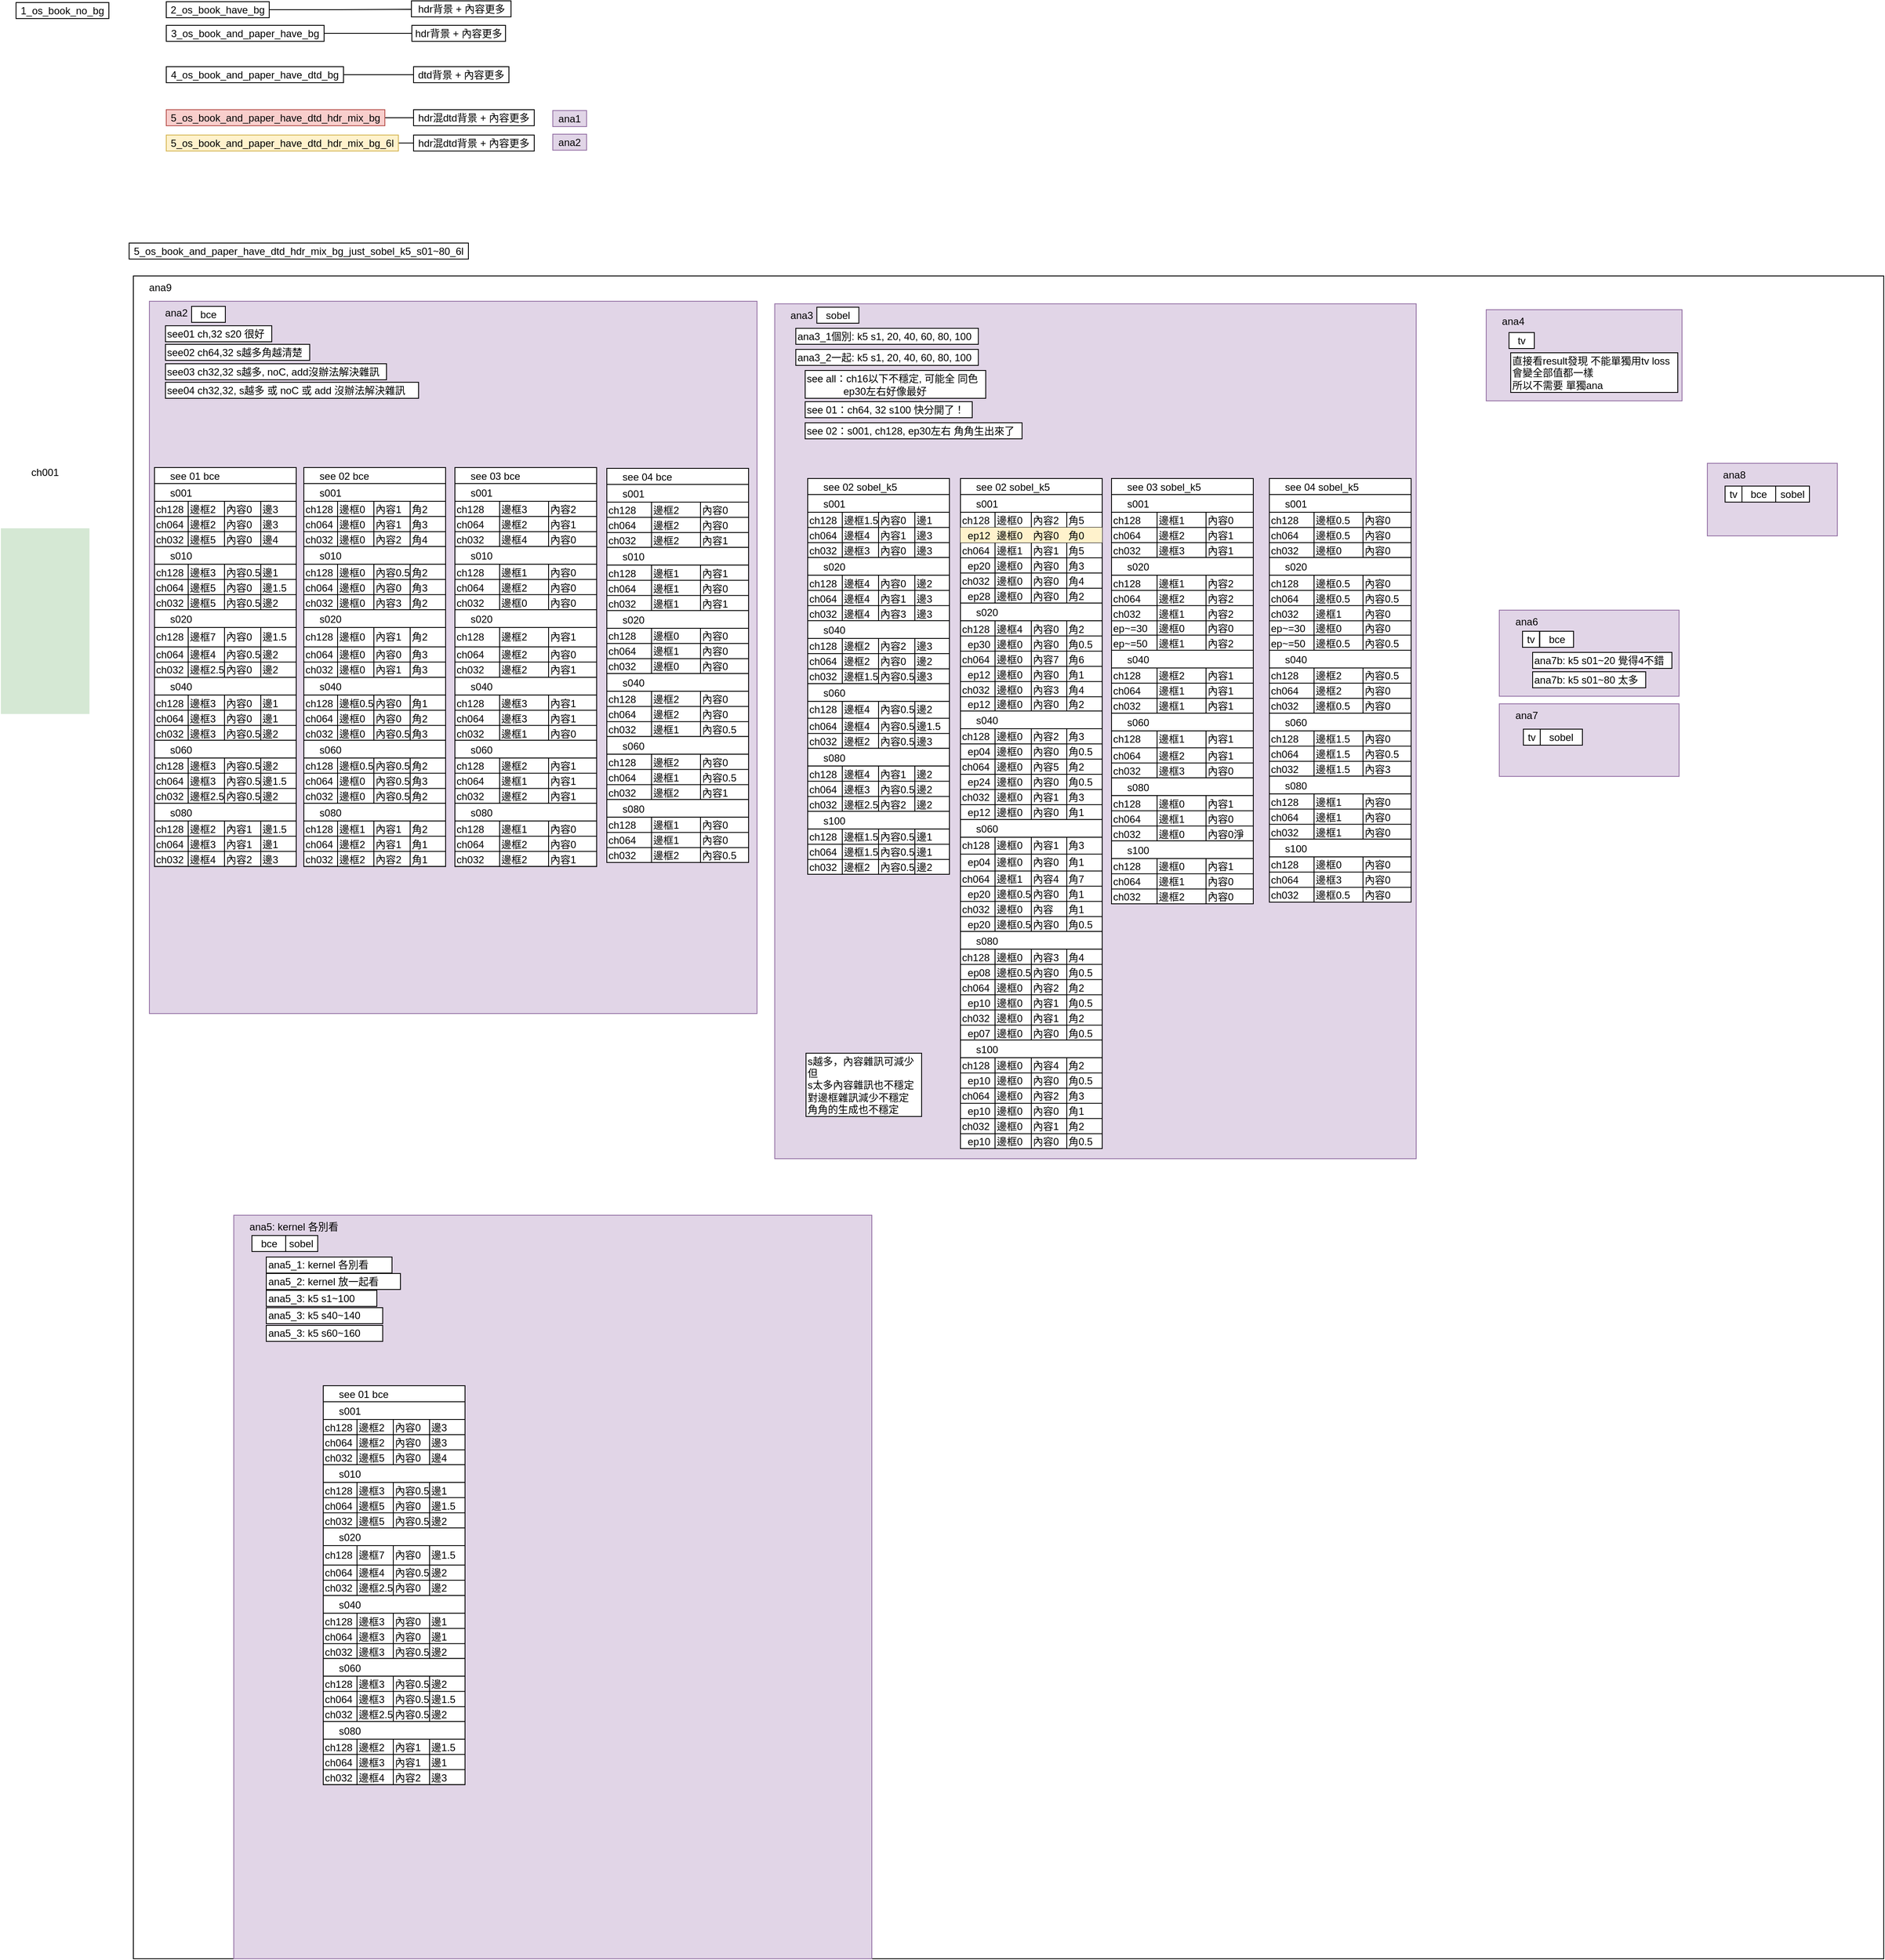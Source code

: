 <mxfile version="15.4.0" type="device"><diagram id="BX1bBGFd5pPiwvZE9MMa" name="第1頁"><mxGraphModel dx="2017" dy="1644" grid="1" gridSize="10" guides="1" tooltips="1" connect="1" arrows="1" fold="1" page="1" pageScale="1" pageWidth="827" pageHeight="1169" math="0" shadow="0"><root><mxCell id="0"/><mxCell id="1" parent="0"/><mxCell id="jGi-JCch3w6-nppMS2OK-1" value="&lt;span&gt;ch001&lt;/span&gt;" style="shape=partialRectangle;html=1;whiteSpace=wrap;connectable=0;overflow=hidden;fillColor=none;top=0;left=0;bottom=0;right=0;pointerEvents=1;" vertex="1" parent="1"><mxGeometry x="947" y="1554" width="105" height="44" as="geometry"><mxRectangle width="105" height="44" as="alternateBounds"/></mxGeometry></mxCell><mxCell id="jGi-JCch3w6-nppMS2OK-2" value="" style="shape=partialRectangle;html=1;whiteSpace=wrap;connectable=0;overflow=hidden;fillColor=none;top=0;left=0;bottom=0;right=0;pointerEvents=1;" vertex="1" parent="1"><mxGeometry x="947" y="1598" width="105" height="44" as="geometry"><mxRectangle width="105" height="44" as="alternateBounds"/></mxGeometry></mxCell><mxCell id="jGi-JCch3w6-nppMS2OK-3" value="" style="shape=partialRectangle;html=1;whiteSpace=wrap;connectable=0;overflow=hidden;fillColor=#d5e8d4;top=0;left=0;bottom=0;right=0;pointerEvents=1;strokeColor=#82b366;" vertex="1" parent="1"><mxGeometry x="947" y="1642" width="105" height="44" as="geometry"><mxRectangle width="105" height="44" as="alternateBounds"/></mxGeometry></mxCell><mxCell id="jGi-JCch3w6-nppMS2OK-4" value="" style="shape=partialRectangle;html=1;whiteSpace=wrap;connectable=0;overflow=hidden;fillColor=#d5e8d4;top=0;left=0;bottom=0;right=0;pointerEvents=1;strokeColor=#82b366;" vertex="1" parent="1"><mxGeometry x="947" y="1686" width="105" height="44" as="geometry"><mxRectangle width="105" height="44" as="alternateBounds"/></mxGeometry></mxCell><mxCell id="jGi-JCch3w6-nppMS2OK-5" value="" style="shape=partialRectangle;html=1;whiteSpace=wrap;connectable=0;overflow=hidden;fillColor=#d5e8d4;top=0;left=0;bottom=0;right=0;pointerEvents=1;strokeColor=#82b366;" vertex="1" parent="1"><mxGeometry x="947" y="1730" width="105" height="44" as="geometry"><mxRectangle width="105" height="44" as="alternateBounds"/></mxGeometry></mxCell><mxCell id="jGi-JCch3w6-nppMS2OK-6" value="" style="shape=partialRectangle;html=1;whiteSpace=wrap;connectable=0;overflow=hidden;fillColor=#d5e8d4;top=0;left=0;bottom=0;right=0;pointerEvents=1;strokeColor=#82b366;" vertex="1" parent="1"><mxGeometry x="947" y="1774" width="105" height="44" as="geometry"><mxRectangle width="105" height="44" as="alternateBounds"/></mxGeometry></mxCell><mxCell id="jGi-JCch3w6-nppMS2OK-7" style="shape=partialRectangle;html=1;whiteSpace=wrap;connectable=0;overflow=hidden;fillColor=#d5e8d4;top=0;left=0;bottom=0;right=0;pointerEvents=1;strokeColor=#82b366;" vertex="1" parent="1"><mxGeometry x="947" y="1818" width="105" height="44" as="geometry"><mxRectangle width="105" height="44" as="alternateBounds"/></mxGeometry></mxCell><mxCell id="jGi-JCch3w6-nppMS2OK-8" value="     ana9" style="rounded=0;whiteSpace=wrap;container=1;verticalAlign=top;align=left;" vertex="1" parent="1"><mxGeometry x="1104" y="1343" width="2074" height="1994" as="geometry"><mxRectangle x="1353" y="1350" width="70" height="18" as="alternateBounds"/></mxGeometry></mxCell><mxCell id="jGi-JCch3w6-nppMS2OK-9" value="     ana2" style="rounded=0;whiteSpace=wrap;container=1;fillColor=#e1d5e7;verticalAlign=top;align=left;strokeColor=#9673a6;" vertex="1" parent="jGi-JCch3w6-nppMS2OK-8"><mxGeometry x="19" y="30" width="720" height="844" as="geometry"/></mxCell><mxCell id="jGi-JCch3w6-nppMS2OK-10" value="see02 ch64,32 s越多角越清楚" style="rounded=0;whiteSpace=wrap;align=left;" vertex="1" parent="jGi-JCch3w6-nppMS2OK-9"><mxGeometry x="19" y="51" width="171" height="19" as="geometry"/></mxCell><mxCell id="jGi-JCch3w6-nppMS2OK-11" value="see01 ch,32 s20 很好" style="rounded=0;whiteSpace=wrap;align=left;" vertex="1" parent="jGi-JCch3w6-nppMS2OK-9"><mxGeometry x="19" y="29" width="126" height="19" as="geometry"/></mxCell><mxCell id="jGi-JCch3w6-nppMS2OK-12" value="bce" style="rounded=0;whiteSpace=wrap;" vertex="1" parent="jGi-JCch3w6-nppMS2OK-9"><mxGeometry x="50" y="6" width="40" height="19" as="geometry"/></mxCell><mxCell id="jGi-JCch3w6-nppMS2OK-13" value="see03 ch32,32 s越多, noC, add沒辦法解決雜訊" style="rounded=0;whiteSpace=wrap;align=left;" vertex="1" parent="jGi-JCch3w6-nppMS2OK-9"><mxGeometry x="19" y="74" width="262" height="19" as="geometry"/></mxCell><mxCell id="jGi-JCch3w6-nppMS2OK-14" value="see04 ch32,32, s越多 或 noC 或 add 沒辦法解決雜訊" style="rounded=0;whiteSpace=wrap;align=left;" vertex="1" parent="jGi-JCch3w6-nppMS2OK-9"><mxGeometry x="19" y="96" width="300" height="19" as="geometry"/></mxCell><mxCell id="jGi-JCch3w6-nppMS2OK-15" value="     see 04 bce" style="swimlane;fontStyle=0;childLayout=stackLayout;horizontal=1;startSize=19;horizontalStack=0;resizeParent=1;resizeParentMax=0;resizeLast=0;collapsible=1;marginBottom=0;fontColor=#000000;strokeColor=default;align=left;" vertex="1" parent="jGi-JCch3w6-nppMS2OK-9"><mxGeometry x="542" y="198" width="168" height="467.05" as="geometry"/></mxCell><mxCell id="jGi-JCch3w6-nppMS2OK-16" value="     s001" style="swimlane;fontStyle=0;childLayout=stackLayout;horizontal=1;startSize=21;horizontalStack=0;resizeParent=1;resizeParentMax=0;resizeLast=0;collapsible=1;marginBottom=0;fontColor=#000000;strokeColor=default;align=left;" vertex="1" parent="jGi-JCch3w6-nppMS2OK-15"><mxGeometry y="19" width="168" height="74.645" as="geometry"><mxRectangle y="19" width="235" height="21" as="alternateBounds"/></mxGeometry></mxCell><mxCell id="jGi-JCch3w6-nppMS2OK-17" value="" style="shape=table;startSize=0;container=1;collapsible=0;childLayout=tableLayout;fontColor=#97D077;align=left;" vertex="1" parent="jGi-JCch3w6-nppMS2OK-16"><mxGeometry y="21" width="168" height="53.645" as="geometry"/></mxCell><mxCell id="jGi-JCch3w6-nppMS2OK-18" value="" style="shape=partialRectangle;collapsible=0;dropTarget=0;pointerEvents=0;fillColor=none;top=0;left=0;bottom=0;right=0;points=[[0,0.5],[1,0.5]];portConstraint=eastwest;fontColor=#97D077;align=left;" vertex="1" parent="jGi-JCch3w6-nppMS2OK-17"><mxGeometry width="168" height="18" as="geometry"/></mxCell><mxCell id="jGi-JCch3w6-nppMS2OK-19" value="&lt;span style=&quot;color: rgb(0 , 0 , 0)&quot;&gt;ch128&lt;/span&gt;" style="shape=partialRectangle;html=1;whiteSpace=wrap;connectable=0;overflow=hidden;fillColor=none;top=0;left=0;bottom=0;right=0;pointerEvents=1;fontColor=#97D077;align=left;" vertex="1" parent="jGi-JCch3w6-nppMS2OK-18"><mxGeometry width="53" height="18" as="geometry"><mxRectangle width="53" height="18" as="alternateBounds"/></mxGeometry></mxCell><mxCell id="jGi-JCch3w6-nppMS2OK-20" value="&lt;span style=&quot;color: rgb(0 , 0 , 0)&quot;&gt;邊框2&lt;/span&gt;" style="shape=partialRectangle;html=1;whiteSpace=wrap;connectable=0;overflow=hidden;fillColor=none;top=0;left=0;bottom=0;right=0;pointerEvents=1;fontColor=#97D077;align=left;" vertex="1" parent="jGi-JCch3w6-nppMS2OK-18"><mxGeometry x="53" width="58" height="18" as="geometry"><mxRectangle width="58" height="18" as="alternateBounds"/></mxGeometry></mxCell><mxCell id="jGi-JCch3w6-nppMS2OK-21" value="&lt;span style=&quot;color: rgb(0 , 0 , 0)&quot;&gt;內容0&lt;/span&gt;" style="shape=partialRectangle;html=1;whiteSpace=wrap;connectable=0;overflow=hidden;fillColor=none;top=0;left=0;bottom=0;right=0;pointerEvents=1;fontColor=#97D077;align=left;" vertex="1" parent="jGi-JCch3w6-nppMS2OK-18"><mxGeometry x="111" width="57" height="18" as="geometry"><mxRectangle width="57" height="18" as="alternateBounds"/></mxGeometry></mxCell><mxCell id="jGi-JCch3w6-nppMS2OK-22" value="" style="shape=partialRectangle;collapsible=0;dropTarget=0;pointerEvents=0;fillColor=none;top=0;left=0;bottom=0;right=0;points=[[0,0.5],[1,0.5]];portConstraint=eastwest;fontColor=#97D077;align=left;" vertex="1" parent="jGi-JCch3w6-nppMS2OK-17"><mxGeometry y="18" width="168" height="18" as="geometry"/></mxCell><mxCell id="jGi-JCch3w6-nppMS2OK-23" value="&lt;span style=&quot;color: rgb(0 , 0 , 0)&quot;&gt;ch064&lt;/span&gt;" style="shape=partialRectangle;html=1;whiteSpace=wrap;connectable=0;overflow=hidden;fillColor=none;top=0;left=0;bottom=0;right=0;pointerEvents=1;fontColor=#97D077;align=left;" vertex="1" parent="jGi-JCch3w6-nppMS2OK-22"><mxGeometry width="53" height="18" as="geometry"><mxRectangle width="53" height="18" as="alternateBounds"/></mxGeometry></mxCell><mxCell id="jGi-JCch3w6-nppMS2OK-24" value="&lt;span style=&quot;color: rgb(0 , 0 , 0)&quot;&gt;邊框2&lt;/span&gt;" style="shape=partialRectangle;html=1;whiteSpace=wrap;connectable=0;overflow=hidden;fillColor=none;top=0;left=0;bottom=0;right=0;pointerEvents=1;fontColor=#97D077;align=left;" vertex="1" parent="jGi-JCch3w6-nppMS2OK-22"><mxGeometry x="53" width="58" height="18" as="geometry"><mxRectangle width="58" height="18" as="alternateBounds"/></mxGeometry></mxCell><mxCell id="jGi-JCch3w6-nppMS2OK-25" value="&lt;span style=&quot;color: rgb(0 , 0 , 0)&quot;&gt;內容0&lt;/span&gt;" style="shape=partialRectangle;html=1;whiteSpace=wrap;connectable=0;overflow=hidden;fillColor=none;top=0;left=0;bottom=0;right=0;pointerEvents=1;fontColor=#97D077;align=left;" vertex="1" parent="jGi-JCch3w6-nppMS2OK-22"><mxGeometry x="111" width="57" height="18" as="geometry"><mxRectangle width="57" height="18" as="alternateBounds"/></mxGeometry></mxCell><mxCell id="jGi-JCch3w6-nppMS2OK-26" value="" style="shape=partialRectangle;collapsible=0;dropTarget=0;pointerEvents=0;fillColor=none;top=0;left=0;bottom=0;right=0;points=[[0,0.5],[1,0.5]];portConstraint=eastwest;fontColor=#97D077;align=left;" vertex="1" parent="jGi-JCch3w6-nppMS2OK-17"><mxGeometry y="36" width="168" height="18" as="geometry"/></mxCell><mxCell id="jGi-JCch3w6-nppMS2OK-27" value="&lt;span style=&quot;color: rgb(0 , 0 , 0)&quot;&gt;ch032&lt;/span&gt;" style="shape=partialRectangle;html=1;whiteSpace=wrap;connectable=0;overflow=hidden;fillColor=none;top=0;left=0;bottom=0;right=0;pointerEvents=1;fontColor=#97D077;align=left;" vertex="1" parent="jGi-JCch3w6-nppMS2OK-26"><mxGeometry width="53" height="18" as="geometry"><mxRectangle width="53" height="18" as="alternateBounds"/></mxGeometry></mxCell><mxCell id="jGi-JCch3w6-nppMS2OK-28" value="&lt;span style=&quot;color: rgb(0 , 0 , 0)&quot;&gt;邊框2&lt;/span&gt;" style="shape=partialRectangle;html=1;whiteSpace=wrap;connectable=0;overflow=hidden;fillColor=none;top=0;left=0;bottom=0;right=0;pointerEvents=1;fontColor=#97D077;align=left;" vertex="1" parent="jGi-JCch3w6-nppMS2OK-26"><mxGeometry x="53" width="58" height="18" as="geometry"><mxRectangle width="58" height="18" as="alternateBounds"/></mxGeometry></mxCell><mxCell id="jGi-JCch3w6-nppMS2OK-29" value="&lt;span style=&quot;color: rgb(0 , 0 , 0)&quot;&gt;內容1&lt;/span&gt;" style="shape=partialRectangle;html=1;whiteSpace=wrap;connectable=0;overflow=hidden;fillColor=none;top=0;left=0;bottom=0;right=0;pointerEvents=1;fontColor=#97D077;align=left;" vertex="1" parent="jGi-JCch3w6-nppMS2OK-26"><mxGeometry x="111" width="57" height="18" as="geometry"><mxRectangle width="57" height="18" as="alternateBounds"/></mxGeometry></mxCell><mxCell id="jGi-JCch3w6-nppMS2OK-30" value="     s010" style="swimlane;fontStyle=0;childLayout=stackLayout;horizontal=1;startSize=21;horizontalStack=0;resizeParent=1;resizeParentMax=0;resizeLast=0;collapsible=1;marginBottom=0;fontColor=#000000;strokeColor=default;align=left;" vertex="1" parent="jGi-JCch3w6-nppMS2OK-15"><mxGeometry y="93.645" width="168" height="74.823" as="geometry"><mxRectangle y="21" width="235" height="21" as="alternateBounds"/></mxGeometry></mxCell><mxCell id="jGi-JCch3w6-nppMS2OK-31" value="" style="shape=table;startSize=0;container=1;collapsible=0;childLayout=tableLayout;fontColor=#97D077;align=left;" vertex="1" parent="jGi-JCch3w6-nppMS2OK-30"><mxGeometry y="21" width="168" height="53.823" as="geometry"/></mxCell><mxCell id="jGi-JCch3w6-nppMS2OK-32" value="" style="shape=partialRectangle;collapsible=0;dropTarget=0;pointerEvents=0;fillColor=none;top=0;left=0;bottom=0;right=0;points=[[0,0.5],[1,0.5]];portConstraint=eastwest;fontColor=#97D077;align=left;" vertex="1" parent="jGi-JCch3w6-nppMS2OK-31"><mxGeometry width="168" height="18" as="geometry"/></mxCell><mxCell id="jGi-JCch3w6-nppMS2OK-33" value="&lt;span style=&quot;color: rgb(0 , 0 , 0)&quot;&gt;ch128&lt;/span&gt;" style="shape=partialRectangle;html=1;whiteSpace=wrap;connectable=0;overflow=hidden;fillColor=none;top=0;left=0;bottom=0;right=0;pointerEvents=1;fontColor=#97D077;align=left;" vertex="1" parent="jGi-JCch3w6-nppMS2OK-32"><mxGeometry width="53" height="18" as="geometry"><mxRectangle width="53" height="18" as="alternateBounds"/></mxGeometry></mxCell><mxCell id="jGi-JCch3w6-nppMS2OK-34" value="&lt;span style=&quot;color: rgb(0 , 0 , 0)&quot;&gt;邊框1&lt;/span&gt;" style="shape=partialRectangle;html=1;whiteSpace=wrap;connectable=0;overflow=hidden;fillColor=none;top=0;left=0;bottom=0;right=0;pointerEvents=1;fontColor=#97D077;align=left;" vertex="1" parent="jGi-JCch3w6-nppMS2OK-32"><mxGeometry x="53" width="58" height="18" as="geometry"><mxRectangle width="58" height="18" as="alternateBounds"/></mxGeometry></mxCell><mxCell id="jGi-JCch3w6-nppMS2OK-35" value="&lt;span style=&quot;color: rgb(0 , 0 , 0)&quot;&gt;內容1&lt;/span&gt;" style="shape=partialRectangle;html=1;whiteSpace=wrap;connectable=0;overflow=hidden;fillColor=none;top=0;left=0;bottom=0;right=0;pointerEvents=1;fontColor=#97D077;align=left;" vertex="1" parent="jGi-JCch3w6-nppMS2OK-32"><mxGeometry x="111" width="57" height="18" as="geometry"><mxRectangle width="57" height="18" as="alternateBounds"/></mxGeometry></mxCell><mxCell id="jGi-JCch3w6-nppMS2OK-36" value="" style="shape=partialRectangle;collapsible=0;dropTarget=0;pointerEvents=0;fillColor=none;top=0;left=0;bottom=0;right=0;points=[[0,0.5],[1,0.5]];portConstraint=eastwest;fontColor=#97D077;align=left;" vertex="1" parent="jGi-JCch3w6-nppMS2OK-31"><mxGeometry y="18" width="168" height="18" as="geometry"/></mxCell><mxCell id="jGi-JCch3w6-nppMS2OK-37" value="&lt;span style=&quot;color: rgb(0 , 0 , 0)&quot;&gt;ch064&lt;/span&gt;" style="shape=partialRectangle;html=1;whiteSpace=wrap;connectable=0;overflow=hidden;fillColor=none;top=0;left=0;bottom=0;right=0;pointerEvents=1;fontColor=#97D077;align=left;" vertex="1" parent="jGi-JCch3w6-nppMS2OK-36"><mxGeometry width="53" height="18" as="geometry"><mxRectangle width="53" height="18" as="alternateBounds"/></mxGeometry></mxCell><mxCell id="jGi-JCch3w6-nppMS2OK-38" value="&lt;span style=&quot;color: rgb(0 , 0 , 0)&quot;&gt;邊框1&lt;/span&gt;" style="shape=partialRectangle;html=1;whiteSpace=wrap;connectable=0;overflow=hidden;fillColor=none;top=0;left=0;bottom=0;right=0;pointerEvents=1;fontColor=#97D077;align=left;" vertex="1" parent="jGi-JCch3w6-nppMS2OK-36"><mxGeometry x="53" width="58" height="18" as="geometry"><mxRectangle width="58" height="18" as="alternateBounds"/></mxGeometry></mxCell><mxCell id="jGi-JCch3w6-nppMS2OK-39" value="&lt;span style=&quot;color: rgb(0 , 0 , 0)&quot;&gt;內容0&lt;/span&gt;" style="shape=partialRectangle;html=1;whiteSpace=wrap;connectable=0;overflow=hidden;fillColor=none;top=0;left=0;bottom=0;right=0;pointerEvents=1;fontColor=#97D077;align=left;" vertex="1" parent="jGi-JCch3w6-nppMS2OK-36"><mxGeometry x="111" width="57" height="18" as="geometry"><mxRectangle width="57" height="18" as="alternateBounds"/></mxGeometry></mxCell><mxCell id="jGi-JCch3w6-nppMS2OK-40" value="" style="shape=partialRectangle;collapsible=0;dropTarget=0;pointerEvents=0;fillColor=none;top=0;left=0;bottom=0;right=0;points=[[0,0.5],[1,0.5]];portConstraint=eastwest;fontColor=#97D077;align=left;" vertex="1" parent="jGi-JCch3w6-nppMS2OK-31"><mxGeometry y="36" width="168" height="18" as="geometry"/></mxCell><mxCell id="jGi-JCch3w6-nppMS2OK-41" value="&lt;span style=&quot;color: rgb(0 , 0 , 0)&quot;&gt;ch032&lt;/span&gt;" style="shape=partialRectangle;html=1;whiteSpace=wrap;connectable=0;overflow=hidden;fillColor=none;top=0;left=0;bottom=0;right=0;pointerEvents=1;fontColor=#97D077;align=left;" vertex="1" parent="jGi-JCch3w6-nppMS2OK-40"><mxGeometry width="53" height="18" as="geometry"><mxRectangle width="53" height="18" as="alternateBounds"/></mxGeometry></mxCell><mxCell id="jGi-JCch3w6-nppMS2OK-42" value="&lt;span style=&quot;color: rgb(0 , 0 , 0)&quot;&gt;邊框1&lt;/span&gt;" style="shape=partialRectangle;html=1;whiteSpace=wrap;connectable=0;overflow=hidden;fillColor=none;top=0;left=0;bottom=0;right=0;pointerEvents=1;fontColor=#97D077;align=left;" vertex="1" parent="jGi-JCch3w6-nppMS2OK-40"><mxGeometry x="53" width="58" height="18" as="geometry"><mxRectangle width="58" height="18" as="alternateBounds"/></mxGeometry></mxCell><mxCell id="jGi-JCch3w6-nppMS2OK-43" value="&lt;span style=&quot;color: rgb(0 , 0 , 0)&quot;&gt;內容1&lt;/span&gt;" style="shape=partialRectangle;html=1;whiteSpace=wrap;connectable=0;overflow=hidden;fillColor=none;top=0;left=0;bottom=0;right=0;pointerEvents=1;fontColor=#97D077;align=left;" vertex="1" parent="jGi-JCch3w6-nppMS2OK-40"><mxGeometry x="111" width="57" height="18" as="geometry"><mxRectangle width="57" height="18" as="alternateBounds"/></mxGeometry></mxCell><mxCell id="jGi-JCch3w6-nppMS2OK-44" value="     s020" style="swimlane;fontStyle=0;childLayout=stackLayout;horizontal=1;startSize=21;horizontalStack=0;resizeParent=1;resizeParentMax=0;resizeLast=0;collapsible=1;marginBottom=0;fontColor=#000000;strokeColor=default;align=left;" vertex="1" parent="jGi-JCch3w6-nppMS2OK-15"><mxGeometry y="168.468" width="168" height="74.645" as="geometry"><mxRectangle y="130.823" width="235" height="21" as="alternateBounds"/></mxGeometry></mxCell><mxCell id="jGi-JCch3w6-nppMS2OK-45" value="" style="shape=table;startSize=0;container=1;collapsible=0;childLayout=tableLayout;fontColor=#97D077;align=left;" vertex="1" parent="jGi-JCch3w6-nppMS2OK-44"><mxGeometry y="21" width="168" height="53.645" as="geometry"/></mxCell><mxCell id="jGi-JCch3w6-nppMS2OK-46" value="" style="shape=partialRectangle;collapsible=0;dropTarget=0;pointerEvents=0;fillColor=none;top=0;left=0;bottom=0;right=0;points=[[0,0.5],[1,0.5]];portConstraint=eastwest;fontColor=#97D077;align=left;" vertex="1" parent="jGi-JCch3w6-nppMS2OK-45"><mxGeometry width="168" height="18" as="geometry"/></mxCell><mxCell id="jGi-JCch3w6-nppMS2OK-47" value="&lt;span style=&quot;color: rgb(0 , 0 , 0)&quot;&gt;ch128&lt;/span&gt;" style="shape=partialRectangle;html=1;whiteSpace=wrap;connectable=0;overflow=hidden;fillColor=none;top=0;left=0;bottom=0;right=0;pointerEvents=1;fontColor=#97D077;align=left;" vertex="1" parent="jGi-JCch3w6-nppMS2OK-46"><mxGeometry width="53" height="18" as="geometry"><mxRectangle width="53" height="18" as="alternateBounds"/></mxGeometry></mxCell><mxCell id="jGi-JCch3w6-nppMS2OK-48" value="&lt;span style=&quot;color: rgb(0 , 0 , 0)&quot;&gt;邊框0&lt;/span&gt;" style="shape=partialRectangle;html=1;whiteSpace=wrap;connectable=0;overflow=hidden;fillColor=none;top=0;left=0;bottom=0;right=0;pointerEvents=1;fontColor=#97D077;align=left;" vertex="1" parent="jGi-JCch3w6-nppMS2OK-46"><mxGeometry x="53" width="58" height="18" as="geometry"><mxRectangle width="58" height="18" as="alternateBounds"/></mxGeometry></mxCell><mxCell id="jGi-JCch3w6-nppMS2OK-49" value="&lt;span style=&quot;color: rgb(0 , 0 , 0)&quot;&gt;內容0&lt;/span&gt;" style="shape=partialRectangle;html=1;whiteSpace=wrap;connectable=0;overflow=hidden;fillColor=none;top=0;left=0;bottom=0;right=0;pointerEvents=1;fontColor=#97D077;align=left;" vertex="1" parent="jGi-JCch3w6-nppMS2OK-46"><mxGeometry x="111" width="57" height="18" as="geometry"><mxRectangle width="57" height="18" as="alternateBounds"/></mxGeometry></mxCell><mxCell id="jGi-JCch3w6-nppMS2OK-50" value="" style="shape=partialRectangle;collapsible=0;dropTarget=0;pointerEvents=0;fillColor=none;top=0;left=0;bottom=0;right=0;points=[[0,0.5],[1,0.5]];portConstraint=eastwest;fontColor=#97D077;align=left;" vertex="1" parent="jGi-JCch3w6-nppMS2OK-45"><mxGeometry y="18" width="168" height="18" as="geometry"/></mxCell><mxCell id="jGi-JCch3w6-nppMS2OK-51" value="&lt;span style=&quot;color: rgb(0 , 0 , 0)&quot;&gt;ch064&lt;/span&gt;" style="shape=partialRectangle;html=1;whiteSpace=wrap;connectable=0;overflow=hidden;fillColor=none;top=0;left=0;bottom=0;right=0;pointerEvents=1;fontColor=#97D077;align=left;" vertex="1" parent="jGi-JCch3w6-nppMS2OK-50"><mxGeometry width="53" height="18" as="geometry"><mxRectangle width="53" height="18" as="alternateBounds"/></mxGeometry></mxCell><mxCell id="jGi-JCch3w6-nppMS2OK-52" value="&lt;span style=&quot;color: rgb(0 , 0 , 0)&quot;&gt;邊框1&lt;/span&gt;" style="shape=partialRectangle;html=1;whiteSpace=wrap;connectable=0;overflow=hidden;fillColor=none;top=0;left=0;bottom=0;right=0;pointerEvents=1;fontColor=#97D077;align=left;" vertex="1" parent="jGi-JCch3w6-nppMS2OK-50"><mxGeometry x="53" width="58" height="18" as="geometry"><mxRectangle width="58" height="18" as="alternateBounds"/></mxGeometry></mxCell><mxCell id="jGi-JCch3w6-nppMS2OK-53" value="&lt;span style=&quot;color: rgb(0 , 0 , 0)&quot;&gt;內容0&lt;/span&gt;" style="shape=partialRectangle;html=1;whiteSpace=wrap;connectable=0;overflow=hidden;fillColor=none;top=0;left=0;bottom=0;right=0;pointerEvents=1;fontColor=#97D077;align=left;" vertex="1" parent="jGi-JCch3w6-nppMS2OK-50"><mxGeometry x="111" width="57" height="18" as="geometry"><mxRectangle width="57" height="18" as="alternateBounds"/></mxGeometry></mxCell><mxCell id="jGi-JCch3w6-nppMS2OK-54" value="" style="shape=partialRectangle;collapsible=0;dropTarget=0;pointerEvents=0;fillColor=none;top=0;left=0;bottom=0;right=0;points=[[0,0.5],[1,0.5]];portConstraint=eastwest;fontColor=#97D077;align=left;" vertex="1" parent="jGi-JCch3w6-nppMS2OK-45"><mxGeometry y="36" width="168" height="18" as="geometry"/></mxCell><mxCell id="jGi-JCch3w6-nppMS2OK-55" value="&lt;span style=&quot;color: rgb(0 , 0 , 0)&quot;&gt;ch032&lt;/span&gt;" style="shape=partialRectangle;html=1;whiteSpace=wrap;connectable=0;overflow=hidden;fillColor=none;top=0;left=0;bottom=0;right=0;pointerEvents=1;fontColor=#97D077;align=left;" vertex="1" parent="jGi-JCch3w6-nppMS2OK-54"><mxGeometry width="53" height="18" as="geometry"><mxRectangle width="53" height="18" as="alternateBounds"/></mxGeometry></mxCell><mxCell id="jGi-JCch3w6-nppMS2OK-56" value="&lt;span style=&quot;color: rgb(0 , 0 , 0)&quot;&gt;邊框0&lt;/span&gt;" style="shape=partialRectangle;html=1;whiteSpace=wrap;connectable=0;overflow=hidden;fillColor=none;top=0;left=0;bottom=0;right=0;pointerEvents=1;fontColor=#97D077;align=left;" vertex="1" parent="jGi-JCch3w6-nppMS2OK-54"><mxGeometry x="53" width="58" height="18" as="geometry"><mxRectangle width="58" height="18" as="alternateBounds"/></mxGeometry></mxCell><mxCell id="jGi-JCch3w6-nppMS2OK-57" value="&lt;span style=&quot;color: rgb(0 , 0 , 0)&quot;&gt;內容0&lt;/span&gt;" style="shape=partialRectangle;html=1;whiteSpace=wrap;connectable=0;overflow=hidden;fillColor=none;top=0;left=0;bottom=0;right=0;pointerEvents=1;fontColor=#97D077;align=left;" vertex="1" parent="jGi-JCch3w6-nppMS2OK-54"><mxGeometry x="111" width="57" height="18" as="geometry"><mxRectangle width="57" height="18" as="alternateBounds"/></mxGeometry></mxCell><mxCell id="jGi-JCch3w6-nppMS2OK-58" value="     s040" style="swimlane;fontStyle=0;childLayout=stackLayout;horizontal=1;startSize=21;horizontalStack=0;resizeParent=1;resizeParentMax=0;resizeLast=0;collapsible=1;marginBottom=0;fontColor=#000000;strokeColor=default;align=left;" vertex="1" parent="jGi-JCch3w6-nppMS2OK-15"><mxGeometry y="243.113" width="168" height="74.645" as="geometry"><mxRectangle y="205.468" width="235" height="21" as="alternateBounds"/></mxGeometry></mxCell><mxCell id="jGi-JCch3w6-nppMS2OK-59" value="" style="shape=table;startSize=0;container=1;collapsible=0;childLayout=tableLayout;fontColor=#97D077;align=left;" vertex="1" parent="jGi-JCch3w6-nppMS2OK-58"><mxGeometry y="21" width="168" height="53.645" as="geometry"/></mxCell><mxCell id="jGi-JCch3w6-nppMS2OK-60" value="" style="shape=partialRectangle;collapsible=0;dropTarget=0;pointerEvents=0;fillColor=none;top=0;left=0;bottom=0;right=0;points=[[0,0.5],[1,0.5]];portConstraint=eastwest;fontColor=#97D077;align=left;" vertex="1" parent="jGi-JCch3w6-nppMS2OK-59"><mxGeometry width="168" height="18" as="geometry"/></mxCell><mxCell id="jGi-JCch3w6-nppMS2OK-61" value="&lt;span style=&quot;color: rgb(0 , 0 , 0)&quot;&gt;ch128&lt;/span&gt;" style="shape=partialRectangle;html=1;whiteSpace=wrap;connectable=0;overflow=hidden;fillColor=none;top=0;left=0;bottom=0;right=0;pointerEvents=1;fontColor=#97D077;align=left;" vertex="1" parent="jGi-JCch3w6-nppMS2OK-60"><mxGeometry width="53" height="18" as="geometry"><mxRectangle width="53" height="18" as="alternateBounds"/></mxGeometry></mxCell><mxCell id="jGi-JCch3w6-nppMS2OK-62" value="&lt;span style=&quot;color: rgb(0 , 0 , 0)&quot;&gt;邊框2&lt;/span&gt;" style="shape=partialRectangle;html=1;whiteSpace=wrap;connectable=0;overflow=hidden;fillColor=none;top=0;left=0;bottom=0;right=0;pointerEvents=1;fontColor=#97D077;align=left;" vertex="1" parent="jGi-JCch3w6-nppMS2OK-60"><mxGeometry x="53" width="58" height="18" as="geometry"><mxRectangle width="58" height="18" as="alternateBounds"/></mxGeometry></mxCell><mxCell id="jGi-JCch3w6-nppMS2OK-63" value="&lt;span style=&quot;color: rgb(0 , 0 , 0)&quot;&gt;內容0&lt;/span&gt;" style="shape=partialRectangle;html=1;whiteSpace=wrap;connectable=0;overflow=hidden;fillColor=none;top=0;left=0;bottom=0;right=0;pointerEvents=1;fontColor=#97D077;align=left;" vertex="1" parent="jGi-JCch3w6-nppMS2OK-60"><mxGeometry x="111" width="57" height="18" as="geometry"><mxRectangle width="57" height="18" as="alternateBounds"/></mxGeometry></mxCell><mxCell id="jGi-JCch3w6-nppMS2OK-64" value="" style="shape=partialRectangle;collapsible=0;dropTarget=0;pointerEvents=0;fillColor=none;top=0;left=0;bottom=0;right=0;points=[[0,0.5],[1,0.5]];portConstraint=eastwest;fontColor=#97D077;align=left;" vertex="1" parent="jGi-JCch3w6-nppMS2OK-59"><mxGeometry y="18" width="168" height="18" as="geometry"/></mxCell><mxCell id="jGi-JCch3w6-nppMS2OK-65" value="&lt;span style=&quot;color: rgb(0 , 0 , 0)&quot;&gt;ch064&lt;/span&gt;" style="shape=partialRectangle;html=1;whiteSpace=wrap;connectable=0;overflow=hidden;fillColor=none;top=0;left=0;bottom=0;right=0;pointerEvents=1;fontColor=#97D077;align=left;" vertex="1" parent="jGi-JCch3w6-nppMS2OK-64"><mxGeometry width="53" height="18" as="geometry"><mxRectangle width="53" height="18" as="alternateBounds"/></mxGeometry></mxCell><mxCell id="jGi-JCch3w6-nppMS2OK-66" value="&lt;span style=&quot;color: rgb(0 , 0 , 0)&quot;&gt;邊框2&lt;/span&gt;" style="shape=partialRectangle;html=1;whiteSpace=wrap;connectable=0;overflow=hidden;fillColor=none;top=0;left=0;bottom=0;right=0;pointerEvents=1;fontColor=#97D077;align=left;" vertex="1" parent="jGi-JCch3w6-nppMS2OK-64"><mxGeometry x="53" width="58" height="18" as="geometry"><mxRectangle width="58" height="18" as="alternateBounds"/></mxGeometry></mxCell><mxCell id="jGi-JCch3w6-nppMS2OK-67" value="&lt;span style=&quot;color: rgb(0 , 0 , 0)&quot;&gt;內容0&lt;/span&gt;" style="shape=partialRectangle;html=1;whiteSpace=wrap;connectable=0;overflow=hidden;fillColor=none;top=0;left=0;bottom=0;right=0;pointerEvents=1;fontColor=#97D077;align=left;" vertex="1" parent="jGi-JCch3w6-nppMS2OK-64"><mxGeometry x="111" width="57" height="18" as="geometry"><mxRectangle width="57" height="18" as="alternateBounds"/></mxGeometry></mxCell><mxCell id="jGi-JCch3w6-nppMS2OK-68" value="" style="shape=partialRectangle;collapsible=0;dropTarget=0;pointerEvents=0;fillColor=none;top=0;left=0;bottom=0;right=0;points=[[0,0.5],[1,0.5]];portConstraint=eastwest;fontColor=#97D077;align=left;" vertex="1" parent="jGi-JCch3w6-nppMS2OK-59"><mxGeometry y="36" width="168" height="18" as="geometry"/></mxCell><mxCell id="jGi-JCch3w6-nppMS2OK-69" value="&lt;span style=&quot;color: rgb(0 , 0 , 0)&quot;&gt;ch032&lt;/span&gt;" style="shape=partialRectangle;html=1;whiteSpace=wrap;connectable=0;overflow=hidden;fillColor=none;top=0;left=0;bottom=0;right=0;pointerEvents=1;fontColor=#97D077;align=left;" vertex="1" parent="jGi-JCch3w6-nppMS2OK-68"><mxGeometry width="53" height="18" as="geometry"><mxRectangle width="53" height="18" as="alternateBounds"/></mxGeometry></mxCell><mxCell id="jGi-JCch3w6-nppMS2OK-70" value="&lt;span style=&quot;color: rgb(0 , 0 , 0)&quot;&gt;邊框1&lt;/span&gt;" style="shape=partialRectangle;html=1;whiteSpace=wrap;connectable=0;overflow=hidden;fillColor=none;top=0;left=0;bottom=0;right=0;pointerEvents=1;fontColor=#97D077;align=left;" vertex="1" parent="jGi-JCch3w6-nppMS2OK-68"><mxGeometry x="53" width="58" height="18" as="geometry"><mxRectangle width="58" height="18" as="alternateBounds"/></mxGeometry></mxCell><mxCell id="jGi-JCch3w6-nppMS2OK-71" value="&lt;span style=&quot;color: rgb(0 , 0 , 0)&quot;&gt;內容0.5&lt;/span&gt;" style="shape=partialRectangle;html=1;whiteSpace=wrap;connectable=0;overflow=hidden;fillColor=none;top=0;left=0;bottom=0;right=0;pointerEvents=1;fontColor=#97D077;align=left;" vertex="1" parent="jGi-JCch3w6-nppMS2OK-68"><mxGeometry x="111" width="57" height="18" as="geometry"><mxRectangle width="57" height="18" as="alternateBounds"/></mxGeometry></mxCell><mxCell id="jGi-JCch3w6-nppMS2OK-72" value="     s060" style="swimlane;fontStyle=0;childLayout=stackLayout;horizontal=1;startSize=21;horizontalStack=0;resizeParent=1;resizeParentMax=0;resizeLast=0;collapsible=1;marginBottom=0;fontColor=#000000;strokeColor=default;align=left;" vertex="1" parent="jGi-JCch3w6-nppMS2OK-15"><mxGeometry y="317.759" width="168" height="74.645" as="geometry"><mxRectangle y="280.113" width="235" height="21" as="alternateBounds"/></mxGeometry></mxCell><mxCell id="jGi-JCch3w6-nppMS2OK-73" value="" style="shape=table;startSize=0;container=1;collapsible=0;childLayout=tableLayout;fontColor=#97D077;align=left;" vertex="1" parent="jGi-JCch3w6-nppMS2OK-72"><mxGeometry y="21" width="168" height="53.645" as="geometry"/></mxCell><mxCell id="jGi-JCch3w6-nppMS2OK-74" value="" style="shape=partialRectangle;collapsible=0;dropTarget=0;pointerEvents=0;fillColor=none;top=0;left=0;bottom=0;right=0;points=[[0,0.5],[1,0.5]];portConstraint=eastwest;fontColor=#97D077;align=left;" vertex="1" parent="jGi-JCch3w6-nppMS2OK-73"><mxGeometry width="168" height="18" as="geometry"/></mxCell><mxCell id="jGi-JCch3w6-nppMS2OK-75" value="&lt;span style=&quot;color: rgb(0 , 0 , 0)&quot;&gt;ch128&lt;/span&gt;" style="shape=partialRectangle;html=1;whiteSpace=wrap;connectable=0;overflow=hidden;fillColor=none;top=0;left=0;bottom=0;right=0;pointerEvents=1;fontColor=#97D077;align=left;" vertex="1" parent="jGi-JCch3w6-nppMS2OK-74"><mxGeometry width="53" height="18" as="geometry"><mxRectangle width="53" height="18" as="alternateBounds"/></mxGeometry></mxCell><mxCell id="jGi-JCch3w6-nppMS2OK-76" value="&lt;span style=&quot;color: rgb(0 , 0 , 0)&quot;&gt;邊框2&lt;/span&gt;" style="shape=partialRectangle;html=1;whiteSpace=wrap;connectable=0;overflow=hidden;fillColor=none;top=0;left=0;bottom=0;right=0;pointerEvents=1;fontColor=#97D077;align=left;" vertex="1" parent="jGi-JCch3w6-nppMS2OK-74"><mxGeometry x="53" width="58" height="18" as="geometry"><mxRectangle width="58" height="18" as="alternateBounds"/></mxGeometry></mxCell><mxCell id="jGi-JCch3w6-nppMS2OK-77" value="&lt;span style=&quot;color: rgb(0 , 0 , 0)&quot;&gt;內容0&lt;/span&gt;" style="shape=partialRectangle;html=1;whiteSpace=wrap;connectable=0;overflow=hidden;fillColor=none;top=0;left=0;bottom=0;right=0;pointerEvents=1;fontColor=#97D077;align=left;" vertex="1" parent="jGi-JCch3w6-nppMS2OK-74"><mxGeometry x="111" width="57" height="18" as="geometry"><mxRectangle width="57" height="18" as="alternateBounds"/></mxGeometry></mxCell><mxCell id="jGi-JCch3w6-nppMS2OK-78" value="" style="shape=partialRectangle;collapsible=0;dropTarget=0;pointerEvents=0;fillColor=none;top=0;left=0;bottom=0;right=0;points=[[0,0.5],[1,0.5]];portConstraint=eastwest;fontColor=#97D077;align=left;" vertex="1" parent="jGi-JCch3w6-nppMS2OK-73"><mxGeometry y="18" width="168" height="18" as="geometry"/></mxCell><mxCell id="jGi-JCch3w6-nppMS2OK-79" value="&lt;span style=&quot;color: rgb(0 , 0 , 0)&quot;&gt;ch064&lt;/span&gt;" style="shape=partialRectangle;html=1;whiteSpace=wrap;connectable=0;overflow=hidden;fillColor=none;top=0;left=0;bottom=0;right=0;pointerEvents=1;fontColor=#97D077;align=left;" vertex="1" parent="jGi-JCch3w6-nppMS2OK-78"><mxGeometry width="53" height="18" as="geometry"><mxRectangle width="53" height="18" as="alternateBounds"/></mxGeometry></mxCell><mxCell id="jGi-JCch3w6-nppMS2OK-80" value="&lt;span style=&quot;color: rgb(0 , 0 , 0)&quot;&gt;邊框1&lt;/span&gt;" style="shape=partialRectangle;html=1;whiteSpace=wrap;connectable=0;overflow=hidden;fillColor=none;top=0;left=0;bottom=0;right=0;pointerEvents=1;fontColor=#97D077;align=left;" vertex="1" parent="jGi-JCch3w6-nppMS2OK-78"><mxGeometry x="53" width="58" height="18" as="geometry"><mxRectangle width="58" height="18" as="alternateBounds"/></mxGeometry></mxCell><mxCell id="jGi-JCch3w6-nppMS2OK-81" value="&lt;span style=&quot;color: rgb(0 , 0 , 0)&quot;&gt;內容0.5&lt;/span&gt;" style="shape=partialRectangle;html=1;whiteSpace=wrap;connectable=0;overflow=hidden;fillColor=none;top=0;left=0;bottom=0;right=0;pointerEvents=1;fontColor=#97D077;align=left;" vertex="1" parent="jGi-JCch3w6-nppMS2OK-78"><mxGeometry x="111" width="57" height="18" as="geometry"><mxRectangle width="57" height="18" as="alternateBounds"/></mxGeometry></mxCell><mxCell id="jGi-JCch3w6-nppMS2OK-82" value="" style="shape=partialRectangle;collapsible=0;dropTarget=0;pointerEvents=0;fillColor=none;top=0;left=0;bottom=0;right=0;points=[[0,0.5],[1,0.5]];portConstraint=eastwest;fontColor=#97D077;align=left;" vertex="1" parent="jGi-JCch3w6-nppMS2OK-73"><mxGeometry y="36" width="168" height="18" as="geometry"/></mxCell><mxCell id="jGi-JCch3w6-nppMS2OK-83" value="&lt;span style=&quot;color: rgb(0 , 0 , 0)&quot;&gt;ch032&lt;/span&gt;" style="shape=partialRectangle;html=1;whiteSpace=wrap;connectable=0;overflow=hidden;fillColor=none;top=0;left=0;bottom=0;right=0;pointerEvents=1;fontColor=#97D077;align=left;" vertex="1" parent="jGi-JCch3w6-nppMS2OK-82"><mxGeometry width="53" height="18" as="geometry"><mxRectangle width="53" height="18" as="alternateBounds"/></mxGeometry></mxCell><mxCell id="jGi-JCch3w6-nppMS2OK-84" value="&lt;span style=&quot;color: rgb(0 , 0 , 0)&quot;&gt;邊框2&lt;/span&gt;" style="shape=partialRectangle;html=1;whiteSpace=wrap;connectable=0;overflow=hidden;fillColor=none;top=0;left=0;bottom=0;right=0;pointerEvents=1;fontColor=#97D077;align=left;" vertex="1" parent="jGi-JCch3w6-nppMS2OK-82"><mxGeometry x="53" width="58" height="18" as="geometry"><mxRectangle width="58" height="18" as="alternateBounds"/></mxGeometry></mxCell><mxCell id="jGi-JCch3w6-nppMS2OK-85" value="&lt;span style=&quot;color: rgb(0 , 0 , 0)&quot;&gt;內容1&lt;/span&gt;" style="shape=partialRectangle;html=1;whiteSpace=wrap;connectable=0;overflow=hidden;fillColor=none;top=0;left=0;bottom=0;right=0;pointerEvents=1;fontColor=#97D077;align=left;" vertex="1" parent="jGi-JCch3w6-nppMS2OK-82"><mxGeometry x="111" width="57" height="18" as="geometry"><mxRectangle width="57" height="18" as="alternateBounds"/></mxGeometry></mxCell><mxCell id="jGi-JCch3w6-nppMS2OK-86" value="     s080" style="swimlane;fontStyle=0;childLayout=stackLayout;horizontal=1;startSize=21;horizontalStack=0;resizeParent=1;resizeParentMax=0;resizeLast=0;collapsible=1;marginBottom=0;fontColor=#000000;strokeColor=default;align=left;" vertex="1" parent="jGi-JCch3w6-nppMS2OK-15"><mxGeometry y="392.404" width="168" height="74.645" as="geometry"><mxRectangle y="93.645" width="235" height="21" as="alternateBounds"/></mxGeometry></mxCell><mxCell id="jGi-JCch3w6-nppMS2OK-87" value="" style="shape=table;startSize=0;container=1;collapsible=0;childLayout=tableLayout;fontColor=#97D077;align=left;" vertex="1" parent="jGi-JCch3w6-nppMS2OK-86"><mxGeometry y="21" width="168" height="53.645" as="geometry"/></mxCell><mxCell id="jGi-JCch3w6-nppMS2OK-88" value="" style="shape=partialRectangle;collapsible=0;dropTarget=0;pointerEvents=0;fillColor=none;top=0;left=0;bottom=0;right=0;points=[[0,0.5],[1,0.5]];portConstraint=eastwest;fontColor=#97D077;align=left;" vertex="1" parent="jGi-JCch3w6-nppMS2OK-87"><mxGeometry width="168" height="18" as="geometry"/></mxCell><mxCell id="jGi-JCch3w6-nppMS2OK-89" value="&lt;span style=&quot;color: rgb(0 , 0 , 0)&quot;&gt;ch128&lt;/span&gt;" style="shape=partialRectangle;html=1;whiteSpace=wrap;connectable=0;overflow=hidden;fillColor=none;top=0;left=0;bottom=0;right=0;pointerEvents=1;fontColor=#97D077;align=left;" vertex="1" parent="jGi-JCch3w6-nppMS2OK-88"><mxGeometry width="53" height="18" as="geometry"><mxRectangle width="53" height="18" as="alternateBounds"/></mxGeometry></mxCell><mxCell id="jGi-JCch3w6-nppMS2OK-90" value="&lt;span style=&quot;color: rgb(0 , 0 , 0)&quot;&gt;邊框1&lt;/span&gt;" style="shape=partialRectangle;html=1;whiteSpace=wrap;connectable=0;overflow=hidden;fillColor=none;top=0;left=0;bottom=0;right=0;pointerEvents=1;fontColor=#97D077;align=left;" vertex="1" parent="jGi-JCch3w6-nppMS2OK-88"><mxGeometry x="53" width="58" height="18" as="geometry"><mxRectangle width="58" height="18" as="alternateBounds"/></mxGeometry></mxCell><mxCell id="jGi-JCch3w6-nppMS2OK-91" value="&lt;span style=&quot;color: rgb(0 , 0 , 0)&quot;&gt;內容0&lt;/span&gt;" style="shape=partialRectangle;html=1;whiteSpace=wrap;connectable=0;overflow=hidden;fillColor=none;top=0;left=0;bottom=0;right=0;pointerEvents=1;fontColor=#97D077;align=left;" vertex="1" parent="jGi-JCch3w6-nppMS2OK-88"><mxGeometry x="111" width="57" height="18" as="geometry"><mxRectangle width="57" height="18" as="alternateBounds"/></mxGeometry></mxCell><mxCell id="jGi-JCch3w6-nppMS2OK-92" value="" style="shape=partialRectangle;collapsible=0;dropTarget=0;pointerEvents=0;fillColor=none;top=0;left=0;bottom=0;right=0;points=[[0,0.5],[1,0.5]];portConstraint=eastwest;fontColor=#97D077;align=left;" vertex="1" parent="jGi-JCch3w6-nppMS2OK-87"><mxGeometry y="18" width="168" height="18" as="geometry"/></mxCell><mxCell id="jGi-JCch3w6-nppMS2OK-93" value="&lt;span style=&quot;color: rgb(0 , 0 , 0)&quot;&gt;ch064&lt;/span&gt;" style="shape=partialRectangle;html=1;whiteSpace=wrap;connectable=0;overflow=hidden;fillColor=none;top=0;left=0;bottom=0;right=0;pointerEvents=1;fontColor=#97D077;align=left;" vertex="1" parent="jGi-JCch3w6-nppMS2OK-92"><mxGeometry width="53" height="18" as="geometry"><mxRectangle width="53" height="18" as="alternateBounds"/></mxGeometry></mxCell><mxCell id="jGi-JCch3w6-nppMS2OK-94" value="&lt;span style=&quot;color: rgb(0 , 0 , 0)&quot;&gt;邊框1&lt;/span&gt;" style="shape=partialRectangle;html=1;whiteSpace=wrap;connectable=0;overflow=hidden;fillColor=none;top=0;left=0;bottom=0;right=0;pointerEvents=1;fontColor=#97D077;align=left;" vertex="1" parent="jGi-JCch3w6-nppMS2OK-92"><mxGeometry x="53" width="58" height="18" as="geometry"><mxRectangle width="58" height="18" as="alternateBounds"/></mxGeometry></mxCell><mxCell id="jGi-JCch3w6-nppMS2OK-95" value="&lt;span style=&quot;color: rgb(0 , 0 , 0)&quot;&gt;內容0&lt;/span&gt;" style="shape=partialRectangle;html=1;whiteSpace=wrap;connectable=0;overflow=hidden;fillColor=none;top=0;left=0;bottom=0;right=0;pointerEvents=1;fontColor=#97D077;align=left;" vertex="1" parent="jGi-JCch3w6-nppMS2OK-92"><mxGeometry x="111" width="57" height="18" as="geometry"><mxRectangle width="57" height="18" as="alternateBounds"/></mxGeometry></mxCell><mxCell id="jGi-JCch3w6-nppMS2OK-96" value="" style="shape=partialRectangle;collapsible=0;dropTarget=0;pointerEvents=0;fillColor=none;top=0;left=0;bottom=0;right=0;points=[[0,0.5],[1,0.5]];portConstraint=eastwest;fontColor=#97D077;align=left;" vertex="1" parent="jGi-JCch3w6-nppMS2OK-87"><mxGeometry y="36" width="168" height="18" as="geometry"/></mxCell><mxCell id="jGi-JCch3w6-nppMS2OK-97" value="&lt;span style=&quot;color: rgb(0 , 0 , 0)&quot;&gt;ch032&lt;/span&gt;" style="shape=partialRectangle;html=1;whiteSpace=wrap;connectable=0;overflow=hidden;fillColor=none;top=0;left=0;bottom=0;right=0;pointerEvents=1;fontColor=#97D077;align=left;" vertex="1" parent="jGi-JCch3w6-nppMS2OK-96"><mxGeometry width="53" height="18" as="geometry"><mxRectangle width="53" height="18" as="alternateBounds"/></mxGeometry></mxCell><mxCell id="jGi-JCch3w6-nppMS2OK-98" value="&lt;span style=&quot;color: rgb(0 , 0 , 0)&quot;&gt;邊框2&lt;/span&gt;" style="shape=partialRectangle;html=1;whiteSpace=wrap;connectable=0;overflow=hidden;fillColor=none;top=0;left=0;bottom=0;right=0;pointerEvents=1;fontColor=#97D077;align=left;" vertex="1" parent="jGi-JCch3w6-nppMS2OK-96"><mxGeometry x="53" width="58" height="18" as="geometry"><mxRectangle width="58" height="18" as="alternateBounds"/></mxGeometry></mxCell><mxCell id="jGi-JCch3w6-nppMS2OK-99" value="&lt;span style=&quot;color: rgb(0 , 0 , 0)&quot;&gt;內容0.5&lt;/span&gt;" style="shape=partialRectangle;html=1;whiteSpace=wrap;connectable=0;overflow=hidden;fillColor=none;top=0;left=0;bottom=0;right=0;pointerEvents=1;fontColor=#97D077;align=left;" vertex="1" parent="jGi-JCch3w6-nppMS2OK-96"><mxGeometry x="111" width="57" height="18" as="geometry"><mxRectangle width="57" height="18" as="alternateBounds"/></mxGeometry></mxCell><mxCell id="jGi-JCch3w6-nppMS2OK-100" value="     see 03 bce" style="swimlane;fontStyle=0;childLayout=stackLayout;horizontal=1;startSize=19;horizontalStack=0;resizeParent=1;resizeParentMax=0;resizeLast=0;collapsible=1;marginBottom=0;fontColor=#000000;strokeColor=default;align=left;" vertex="1" parent="jGi-JCch3w6-nppMS2OK-9"><mxGeometry x="362" y="197" width="168" height="472.582" as="geometry"/></mxCell><mxCell id="jGi-JCch3w6-nppMS2OK-101" value="     s001" style="swimlane;fontStyle=0;childLayout=stackLayout;horizontal=1;startSize=21;horizontalStack=0;resizeParent=1;resizeParentMax=0;resizeLast=0;collapsible=1;marginBottom=0;fontColor=#000000;strokeColor=default;align=left;" vertex="1" parent="jGi-JCch3w6-nppMS2OK-100"><mxGeometry y="19" width="168" height="74.645" as="geometry"><mxRectangle y="19" width="235" height="21" as="alternateBounds"/></mxGeometry></mxCell><mxCell id="jGi-JCch3w6-nppMS2OK-102" value="" style="shape=table;startSize=0;container=1;collapsible=0;childLayout=tableLayout;fontColor=#97D077;align=left;" vertex="1" parent="jGi-JCch3w6-nppMS2OK-101"><mxGeometry y="21" width="168" height="53.645" as="geometry"/></mxCell><mxCell id="jGi-JCch3w6-nppMS2OK-103" value="" style="shape=partialRectangle;collapsible=0;dropTarget=0;pointerEvents=0;fillColor=none;top=0;left=0;bottom=0;right=0;points=[[0,0.5],[1,0.5]];portConstraint=eastwest;fontColor=#97D077;align=left;" vertex="1" parent="jGi-JCch3w6-nppMS2OK-102"><mxGeometry width="168" height="18" as="geometry"/></mxCell><mxCell id="jGi-JCch3w6-nppMS2OK-104" value="&lt;span style=&quot;color: rgb(0 , 0 , 0)&quot;&gt;ch128&lt;/span&gt;" style="shape=partialRectangle;html=1;whiteSpace=wrap;connectable=0;overflow=hidden;fillColor=none;top=0;left=0;bottom=0;right=0;pointerEvents=1;fontColor=#97D077;align=left;" vertex="1" parent="jGi-JCch3w6-nppMS2OK-103"><mxGeometry width="53" height="18" as="geometry"><mxRectangle width="53" height="18" as="alternateBounds"/></mxGeometry></mxCell><mxCell id="jGi-JCch3w6-nppMS2OK-105" value="&lt;span style=&quot;color: rgb(0 , 0 , 0)&quot;&gt;邊框3&lt;/span&gt;" style="shape=partialRectangle;html=1;whiteSpace=wrap;connectable=0;overflow=hidden;fillColor=none;top=0;left=0;bottom=0;right=0;pointerEvents=1;fontColor=#97D077;align=left;" vertex="1" parent="jGi-JCch3w6-nppMS2OK-103"><mxGeometry x="53" width="58" height="18" as="geometry"><mxRectangle width="58" height="18" as="alternateBounds"/></mxGeometry></mxCell><mxCell id="jGi-JCch3w6-nppMS2OK-106" value="&lt;span style=&quot;color: rgb(0 , 0 , 0)&quot;&gt;內容2&lt;/span&gt;" style="shape=partialRectangle;html=1;whiteSpace=wrap;connectable=0;overflow=hidden;fillColor=none;top=0;left=0;bottom=0;right=0;pointerEvents=1;fontColor=#97D077;align=left;" vertex="1" parent="jGi-JCch3w6-nppMS2OK-103"><mxGeometry x="111" width="57" height="18" as="geometry"><mxRectangle width="57" height="18" as="alternateBounds"/></mxGeometry></mxCell><mxCell id="jGi-JCch3w6-nppMS2OK-107" value="" style="shape=partialRectangle;collapsible=0;dropTarget=0;pointerEvents=0;fillColor=none;top=0;left=0;bottom=0;right=0;points=[[0,0.5],[1,0.5]];portConstraint=eastwest;fontColor=#97D077;align=left;" vertex="1" parent="jGi-JCch3w6-nppMS2OK-102"><mxGeometry y="18" width="168" height="18" as="geometry"/></mxCell><mxCell id="jGi-JCch3w6-nppMS2OK-108" value="&lt;span style=&quot;color: rgb(0 , 0 , 0)&quot;&gt;ch064&lt;/span&gt;" style="shape=partialRectangle;html=1;whiteSpace=wrap;connectable=0;overflow=hidden;fillColor=none;top=0;left=0;bottom=0;right=0;pointerEvents=1;fontColor=#97D077;align=left;" vertex="1" parent="jGi-JCch3w6-nppMS2OK-107"><mxGeometry width="53" height="18" as="geometry"><mxRectangle width="53" height="18" as="alternateBounds"/></mxGeometry></mxCell><mxCell id="jGi-JCch3w6-nppMS2OK-109" value="&lt;span style=&quot;color: rgb(0 , 0 , 0)&quot;&gt;邊框2&lt;/span&gt;" style="shape=partialRectangle;html=1;whiteSpace=wrap;connectable=0;overflow=hidden;fillColor=none;top=0;left=0;bottom=0;right=0;pointerEvents=1;fontColor=#97D077;align=left;" vertex="1" parent="jGi-JCch3w6-nppMS2OK-107"><mxGeometry x="53" width="58" height="18" as="geometry"><mxRectangle width="58" height="18" as="alternateBounds"/></mxGeometry></mxCell><mxCell id="jGi-JCch3w6-nppMS2OK-110" value="&lt;span style=&quot;color: rgb(0 , 0 , 0)&quot;&gt;內容1&lt;/span&gt;" style="shape=partialRectangle;html=1;whiteSpace=wrap;connectable=0;overflow=hidden;fillColor=none;top=0;left=0;bottom=0;right=0;pointerEvents=1;fontColor=#97D077;align=left;" vertex="1" parent="jGi-JCch3w6-nppMS2OK-107"><mxGeometry x="111" width="57" height="18" as="geometry"><mxRectangle width="57" height="18" as="alternateBounds"/></mxGeometry></mxCell><mxCell id="jGi-JCch3w6-nppMS2OK-111" value="" style="shape=partialRectangle;collapsible=0;dropTarget=0;pointerEvents=0;fillColor=none;top=0;left=0;bottom=0;right=0;points=[[0,0.5],[1,0.5]];portConstraint=eastwest;fontColor=#97D077;align=left;" vertex="1" parent="jGi-JCch3w6-nppMS2OK-102"><mxGeometry y="36" width="168" height="18" as="geometry"/></mxCell><mxCell id="jGi-JCch3w6-nppMS2OK-112" value="&lt;span style=&quot;color: rgb(0 , 0 , 0)&quot;&gt;ch032&lt;/span&gt;" style="shape=partialRectangle;html=1;whiteSpace=wrap;connectable=0;overflow=hidden;fillColor=none;top=0;left=0;bottom=0;right=0;pointerEvents=1;fontColor=#97D077;align=left;" vertex="1" parent="jGi-JCch3w6-nppMS2OK-111"><mxGeometry width="53" height="18" as="geometry"><mxRectangle width="53" height="18" as="alternateBounds"/></mxGeometry></mxCell><mxCell id="jGi-JCch3w6-nppMS2OK-113" value="&lt;span style=&quot;color: rgb(0 , 0 , 0)&quot;&gt;邊框4&lt;/span&gt;" style="shape=partialRectangle;html=1;whiteSpace=wrap;connectable=0;overflow=hidden;fillColor=none;top=0;left=0;bottom=0;right=0;pointerEvents=1;fontColor=#97D077;align=left;" vertex="1" parent="jGi-JCch3w6-nppMS2OK-111"><mxGeometry x="53" width="58" height="18" as="geometry"><mxRectangle width="58" height="18" as="alternateBounds"/></mxGeometry></mxCell><mxCell id="jGi-JCch3w6-nppMS2OK-114" value="&lt;span style=&quot;color: rgb(0 , 0 , 0)&quot;&gt;內容0&lt;/span&gt;" style="shape=partialRectangle;html=1;whiteSpace=wrap;connectable=0;overflow=hidden;fillColor=none;top=0;left=0;bottom=0;right=0;pointerEvents=1;fontColor=#97D077;align=left;" vertex="1" parent="jGi-JCch3w6-nppMS2OK-111"><mxGeometry x="111" width="57" height="18" as="geometry"><mxRectangle width="57" height="18" as="alternateBounds"/></mxGeometry></mxCell><mxCell id="jGi-JCch3w6-nppMS2OK-115" value="     s010" style="swimlane;fontStyle=0;childLayout=stackLayout;horizontal=1;startSize=21;horizontalStack=0;resizeParent=1;resizeParentMax=0;resizeLast=0;collapsible=1;marginBottom=0;fontColor=#000000;strokeColor=default;align=left;" vertex="1" parent="jGi-JCch3w6-nppMS2OK-100"><mxGeometry y="93.645" width="168" height="74.823" as="geometry"><mxRectangle y="21" width="235" height="21" as="alternateBounds"/></mxGeometry></mxCell><mxCell id="jGi-JCch3w6-nppMS2OK-116" value="" style="shape=table;startSize=0;container=1;collapsible=0;childLayout=tableLayout;fontColor=#97D077;align=left;" vertex="1" parent="jGi-JCch3w6-nppMS2OK-115"><mxGeometry y="21" width="168" height="53.823" as="geometry"/></mxCell><mxCell id="jGi-JCch3w6-nppMS2OK-117" value="" style="shape=partialRectangle;collapsible=0;dropTarget=0;pointerEvents=0;fillColor=none;top=0;left=0;bottom=0;right=0;points=[[0,0.5],[1,0.5]];portConstraint=eastwest;fontColor=#97D077;align=left;" vertex="1" parent="jGi-JCch3w6-nppMS2OK-116"><mxGeometry width="168" height="18" as="geometry"/></mxCell><mxCell id="jGi-JCch3w6-nppMS2OK-118" value="&lt;span style=&quot;color: rgb(0 , 0 , 0)&quot;&gt;ch128&lt;/span&gt;" style="shape=partialRectangle;html=1;whiteSpace=wrap;connectable=0;overflow=hidden;fillColor=none;top=0;left=0;bottom=0;right=0;pointerEvents=1;fontColor=#97D077;align=left;" vertex="1" parent="jGi-JCch3w6-nppMS2OK-117"><mxGeometry width="53" height="18" as="geometry"><mxRectangle width="53" height="18" as="alternateBounds"/></mxGeometry></mxCell><mxCell id="jGi-JCch3w6-nppMS2OK-119" value="&lt;span style=&quot;color: rgb(0 , 0 , 0)&quot;&gt;邊框1&lt;/span&gt;" style="shape=partialRectangle;html=1;whiteSpace=wrap;connectable=0;overflow=hidden;fillColor=none;top=0;left=0;bottom=0;right=0;pointerEvents=1;fontColor=#97D077;align=left;" vertex="1" parent="jGi-JCch3w6-nppMS2OK-117"><mxGeometry x="53" width="58" height="18" as="geometry"><mxRectangle width="58" height="18" as="alternateBounds"/></mxGeometry></mxCell><mxCell id="jGi-JCch3w6-nppMS2OK-120" value="&lt;span style=&quot;color: rgb(0 , 0 , 0)&quot;&gt;內容0&lt;/span&gt;" style="shape=partialRectangle;html=1;whiteSpace=wrap;connectable=0;overflow=hidden;fillColor=none;top=0;left=0;bottom=0;right=0;pointerEvents=1;fontColor=#97D077;align=left;" vertex="1" parent="jGi-JCch3w6-nppMS2OK-117"><mxGeometry x="111" width="57" height="18" as="geometry"><mxRectangle width="57" height="18" as="alternateBounds"/></mxGeometry></mxCell><mxCell id="jGi-JCch3w6-nppMS2OK-121" value="" style="shape=partialRectangle;collapsible=0;dropTarget=0;pointerEvents=0;fillColor=none;top=0;left=0;bottom=0;right=0;points=[[0,0.5],[1,0.5]];portConstraint=eastwest;fontColor=#97D077;align=left;" vertex="1" parent="jGi-JCch3w6-nppMS2OK-116"><mxGeometry y="18" width="168" height="18" as="geometry"/></mxCell><mxCell id="jGi-JCch3w6-nppMS2OK-122" value="&lt;span style=&quot;color: rgb(0 , 0 , 0)&quot;&gt;ch064&lt;/span&gt;" style="shape=partialRectangle;html=1;whiteSpace=wrap;connectable=0;overflow=hidden;fillColor=none;top=0;left=0;bottom=0;right=0;pointerEvents=1;fontColor=#97D077;align=left;" vertex="1" parent="jGi-JCch3w6-nppMS2OK-121"><mxGeometry width="53" height="18" as="geometry"><mxRectangle width="53" height="18" as="alternateBounds"/></mxGeometry></mxCell><mxCell id="jGi-JCch3w6-nppMS2OK-123" value="&lt;span style=&quot;color: rgb(0 , 0 , 0)&quot;&gt;邊框2&lt;/span&gt;" style="shape=partialRectangle;html=1;whiteSpace=wrap;connectable=0;overflow=hidden;fillColor=none;top=0;left=0;bottom=0;right=0;pointerEvents=1;fontColor=#97D077;align=left;" vertex="1" parent="jGi-JCch3w6-nppMS2OK-121"><mxGeometry x="53" width="58" height="18" as="geometry"><mxRectangle width="58" height="18" as="alternateBounds"/></mxGeometry></mxCell><mxCell id="jGi-JCch3w6-nppMS2OK-124" value="&lt;span style=&quot;color: rgb(0 , 0 , 0)&quot;&gt;內容0&lt;/span&gt;" style="shape=partialRectangle;html=1;whiteSpace=wrap;connectable=0;overflow=hidden;fillColor=none;top=0;left=0;bottom=0;right=0;pointerEvents=1;fontColor=#97D077;align=left;" vertex="1" parent="jGi-JCch3w6-nppMS2OK-121"><mxGeometry x="111" width="57" height="18" as="geometry"><mxRectangle width="57" height="18" as="alternateBounds"/></mxGeometry></mxCell><mxCell id="jGi-JCch3w6-nppMS2OK-125" value="" style="shape=partialRectangle;collapsible=0;dropTarget=0;pointerEvents=0;fillColor=none;top=0;left=0;bottom=0;right=0;points=[[0,0.5],[1,0.5]];portConstraint=eastwest;fontColor=#97D077;align=left;" vertex="1" parent="jGi-JCch3w6-nppMS2OK-116"><mxGeometry y="36" width="168" height="18" as="geometry"/></mxCell><mxCell id="jGi-JCch3w6-nppMS2OK-126" value="&lt;span style=&quot;color: rgb(0 , 0 , 0)&quot;&gt;ch032&lt;/span&gt;" style="shape=partialRectangle;html=1;whiteSpace=wrap;connectable=0;overflow=hidden;fillColor=none;top=0;left=0;bottom=0;right=0;pointerEvents=1;fontColor=#97D077;align=left;" vertex="1" parent="jGi-JCch3w6-nppMS2OK-125"><mxGeometry width="53" height="18" as="geometry"><mxRectangle width="53" height="18" as="alternateBounds"/></mxGeometry></mxCell><mxCell id="jGi-JCch3w6-nppMS2OK-127" value="&lt;span style=&quot;color: rgb(0 , 0 , 0)&quot;&gt;邊框0&lt;/span&gt;" style="shape=partialRectangle;html=1;whiteSpace=wrap;connectable=0;overflow=hidden;fillColor=none;top=0;left=0;bottom=0;right=0;pointerEvents=1;fontColor=#97D077;align=left;" vertex="1" parent="jGi-JCch3w6-nppMS2OK-125"><mxGeometry x="53" width="58" height="18" as="geometry"><mxRectangle width="58" height="18" as="alternateBounds"/></mxGeometry></mxCell><mxCell id="jGi-JCch3w6-nppMS2OK-128" value="&lt;span style=&quot;color: rgb(0 , 0 , 0)&quot;&gt;內容0&lt;/span&gt;" style="shape=partialRectangle;html=1;whiteSpace=wrap;connectable=0;overflow=hidden;fillColor=none;top=0;left=0;bottom=0;right=0;pointerEvents=1;fontColor=#97D077;align=left;" vertex="1" parent="jGi-JCch3w6-nppMS2OK-125"><mxGeometry x="111" width="57" height="18" as="geometry"><mxRectangle width="57" height="18" as="alternateBounds"/></mxGeometry></mxCell><mxCell id="jGi-JCch3w6-nppMS2OK-129" value="     s020" style="swimlane;fontStyle=0;childLayout=stackLayout;horizontal=1;startSize=21;horizontalStack=0;resizeParent=1;resizeParentMax=0;resizeLast=0;collapsible=1;marginBottom=0;fontColor=#000000;strokeColor=default;align=left;" vertex="1" parent="jGi-JCch3w6-nppMS2OK-100"><mxGeometry y="168.468" width="168" height="80.177" as="geometry"><mxRectangle y="130.823" width="235" height="21" as="alternateBounds"/></mxGeometry></mxCell><mxCell id="jGi-JCch3w6-nppMS2OK-130" value="" style="shape=table;startSize=0;container=1;collapsible=0;childLayout=tableLayout;fontColor=#97D077;align=left;" vertex="1" parent="jGi-JCch3w6-nppMS2OK-129"><mxGeometry y="21" width="168" height="59.177" as="geometry"/></mxCell><mxCell id="jGi-JCch3w6-nppMS2OK-131" value="" style="shape=partialRectangle;collapsible=0;dropTarget=0;pointerEvents=0;fillColor=none;top=0;left=0;bottom=0;right=0;points=[[0,0.5],[1,0.5]];portConstraint=eastwest;fontColor=#97D077;align=left;" vertex="1" parent="jGi-JCch3w6-nppMS2OK-130"><mxGeometry width="168" height="23" as="geometry"/></mxCell><mxCell id="jGi-JCch3w6-nppMS2OK-132" value="&lt;span style=&quot;color: rgb(0 , 0 , 0)&quot;&gt;ch128&lt;/span&gt;" style="shape=partialRectangle;html=1;whiteSpace=wrap;connectable=0;overflow=hidden;fillColor=none;top=0;left=0;bottom=0;right=0;pointerEvents=1;fontColor=#97D077;align=left;" vertex="1" parent="jGi-JCch3w6-nppMS2OK-131"><mxGeometry width="53" height="23" as="geometry"><mxRectangle width="53" height="23" as="alternateBounds"/></mxGeometry></mxCell><mxCell id="jGi-JCch3w6-nppMS2OK-133" value="&lt;span style=&quot;color: rgb(0 , 0 , 0)&quot;&gt;邊框2&lt;/span&gt;" style="shape=partialRectangle;html=1;whiteSpace=wrap;connectable=0;overflow=hidden;fillColor=none;top=0;left=0;bottom=0;right=0;pointerEvents=1;fontColor=#97D077;align=left;" vertex="1" parent="jGi-JCch3w6-nppMS2OK-131"><mxGeometry x="53" width="58" height="23" as="geometry"><mxRectangle width="58" height="23" as="alternateBounds"/></mxGeometry></mxCell><mxCell id="jGi-JCch3w6-nppMS2OK-134" value="&lt;span style=&quot;color: rgb(0 , 0 , 0)&quot;&gt;內容1&lt;/span&gt;" style="shape=partialRectangle;html=1;whiteSpace=wrap;connectable=0;overflow=hidden;fillColor=none;top=0;left=0;bottom=0;right=0;pointerEvents=1;fontColor=#97D077;align=left;" vertex="1" parent="jGi-JCch3w6-nppMS2OK-131"><mxGeometry x="111" width="57" height="23" as="geometry"><mxRectangle width="57" height="23" as="alternateBounds"/></mxGeometry></mxCell><mxCell id="jGi-JCch3w6-nppMS2OK-135" value="" style="shape=partialRectangle;collapsible=0;dropTarget=0;pointerEvents=0;fillColor=none;top=0;left=0;bottom=0;right=0;points=[[0,0.5],[1,0.5]];portConstraint=eastwest;fontColor=#97D077;align=left;" vertex="1" parent="jGi-JCch3w6-nppMS2OK-130"><mxGeometry y="23" width="168" height="18" as="geometry"/></mxCell><mxCell id="jGi-JCch3w6-nppMS2OK-136" value="&lt;span style=&quot;color: rgb(0 , 0 , 0)&quot;&gt;ch064&lt;/span&gt;" style="shape=partialRectangle;html=1;whiteSpace=wrap;connectable=0;overflow=hidden;fillColor=none;top=0;left=0;bottom=0;right=0;pointerEvents=1;fontColor=#97D077;align=left;" vertex="1" parent="jGi-JCch3w6-nppMS2OK-135"><mxGeometry width="53" height="18" as="geometry"><mxRectangle width="53" height="18" as="alternateBounds"/></mxGeometry></mxCell><mxCell id="jGi-JCch3w6-nppMS2OK-137" value="&lt;span style=&quot;color: rgb(0 , 0 , 0)&quot;&gt;邊框2&lt;/span&gt;" style="shape=partialRectangle;html=1;whiteSpace=wrap;connectable=0;overflow=hidden;fillColor=none;top=0;left=0;bottom=0;right=0;pointerEvents=1;fontColor=#97D077;align=left;" vertex="1" parent="jGi-JCch3w6-nppMS2OK-135"><mxGeometry x="53" width="58" height="18" as="geometry"><mxRectangle width="58" height="18" as="alternateBounds"/></mxGeometry></mxCell><mxCell id="jGi-JCch3w6-nppMS2OK-138" value="&lt;span style=&quot;color: rgb(0 , 0 , 0)&quot;&gt;內容0&lt;/span&gt;" style="shape=partialRectangle;html=1;whiteSpace=wrap;connectable=0;overflow=hidden;fillColor=none;top=0;left=0;bottom=0;right=0;pointerEvents=1;fontColor=#97D077;align=left;" vertex="1" parent="jGi-JCch3w6-nppMS2OK-135"><mxGeometry x="111" width="57" height="18" as="geometry"><mxRectangle width="57" height="18" as="alternateBounds"/></mxGeometry></mxCell><mxCell id="jGi-JCch3w6-nppMS2OK-139" value="" style="shape=partialRectangle;collapsible=0;dropTarget=0;pointerEvents=0;fillColor=none;top=0;left=0;bottom=0;right=0;points=[[0,0.5],[1,0.5]];portConstraint=eastwest;fontColor=#97D077;align=left;" vertex="1" parent="jGi-JCch3w6-nppMS2OK-130"><mxGeometry y="41" width="168" height="18" as="geometry"/></mxCell><mxCell id="jGi-JCch3w6-nppMS2OK-140" value="&lt;span style=&quot;color: rgb(0 , 0 , 0)&quot;&gt;ch032&lt;/span&gt;" style="shape=partialRectangle;html=1;whiteSpace=wrap;connectable=0;overflow=hidden;fillColor=none;top=0;left=0;bottom=0;right=0;pointerEvents=1;fontColor=#97D077;align=left;" vertex="1" parent="jGi-JCch3w6-nppMS2OK-139"><mxGeometry width="53" height="18" as="geometry"><mxRectangle width="53" height="18" as="alternateBounds"/></mxGeometry></mxCell><mxCell id="jGi-JCch3w6-nppMS2OK-141" value="&lt;span style=&quot;color: rgb(0 , 0 , 0)&quot;&gt;邊框2&lt;/span&gt;" style="shape=partialRectangle;html=1;whiteSpace=wrap;connectable=0;overflow=hidden;fillColor=none;top=0;left=0;bottom=0;right=0;pointerEvents=1;fontColor=#97D077;align=left;" vertex="1" parent="jGi-JCch3w6-nppMS2OK-139"><mxGeometry x="53" width="58" height="18" as="geometry"><mxRectangle width="58" height="18" as="alternateBounds"/></mxGeometry></mxCell><mxCell id="jGi-JCch3w6-nppMS2OK-142" value="&lt;span style=&quot;color: rgb(0 , 0 , 0)&quot;&gt;內容1&lt;/span&gt;" style="shape=partialRectangle;html=1;whiteSpace=wrap;connectable=0;overflow=hidden;fillColor=none;top=0;left=0;bottom=0;right=0;pointerEvents=1;fontColor=#97D077;align=left;" vertex="1" parent="jGi-JCch3w6-nppMS2OK-139"><mxGeometry x="111" width="57" height="18" as="geometry"><mxRectangle width="57" height="18" as="alternateBounds"/></mxGeometry></mxCell><mxCell id="jGi-JCch3w6-nppMS2OK-143" value="     s040" style="swimlane;fontStyle=0;childLayout=stackLayout;horizontal=1;startSize=21;horizontalStack=0;resizeParent=1;resizeParentMax=0;resizeLast=0;collapsible=1;marginBottom=0;fontColor=#000000;strokeColor=default;align=left;" vertex="1" parent="jGi-JCch3w6-nppMS2OK-100"><mxGeometry y="248.645" width="168" height="74.645" as="geometry"><mxRectangle y="205.468" width="235" height="21" as="alternateBounds"/></mxGeometry></mxCell><mxCell id="jGi-JCch3w6-nppMS2OK-144" value="" style="shape=table;startSize=0;container=1;collapsible=0;childLayout=tableLayout;fontColor=#97D077;align=left;" vertex="1" parent="jGi-JCch3w6-nppMS2OK-143"><mxGeometry y="21" width="168" height="53.645" as="geometry"/></mxCell><mxCell id="jGi-JCch3w6-nppMS2OK-145" value="" style="shape=partialRectangle;collapsible=0;dropTarget=0;pointerEvents=0;fillColor=none;top=0;left=0;bottom=0;right=0;points=[[0,0.5],[1,0.5]];portConstraint=eastwest;fontColor=#97D077;align=left;" vertex="1" parent="jGi-JCch3w6-nppMS2OK-144"><mxGeometry width="168" height="18" as="geometry"/></mxCell><mxCell id="jGi-JCch3w6-nppMS2OK-146" value="&lt;span style=&quot;color: rgb(0 , 0 , 0)&quot;&gt;ch128&lt;/span&gt;" style="shape=partialRectangle;html=1;whiteSpace=wrap;connectable=0;overflow=hidden;fillColor=none;top=0;left=0;bottom=0;right=0;pointerEvents=1;fontColor=#97D077;align=left;" vertex="1" parent="jGi-JCch3w6-nppMS2OK-145"><mxGeometry width="53" height="18" as="geometry"><mxRectangle width="53" height="18" as="alternateBounds"/></mxGeometry></mxCell><mxCell id="jGi-JCch3w6-nppMS2OK-147" value="&lt;span style=&quot;color: rgb(0 , 0 , 0)&quot;&gt;邊框3&lt;/span&gt;" style="shape=partialRectangle;html=1;whiteSpace=wrap;connectable=0;overflow=hidden;fillColor=none;top=0;left=0;bottom=0;right=0;pointerEvents=1;fontColor=#97D077;align=left;" vertex="1" parent="jGi-JCch3w6-nppMS2OK-145"><mxGeometry x="53" width="58" height="18" as="geometry"><mxRectangle width="58" height="18" as="alternateBounds"/></mxGeometry></mxCell><mxCell id="jGi-JCch3w6-nppMS2OK-148" value="&lt;span style=&quot;color: rgb(0 , 0 , 0)&quot;&gt;內容1&lt;/span&gt;" style="shape=partialRectangle;html=1;whiteSpace=wrap;connectable=0;overflow=hidden;fillColor=none;top=0;left=0;bottom=0;right=0;pointerEvents=1;fontColor=#97D077;align=left;" vertex="1" parent="jGi-JCch3w6-nppMS2OK-145"><mxGeometry x="111" width="57" height="18" as="geometry"><mxRectangle width="57" height="18" as="alternateBounds"/></mxGeometry></mxCell><mxCell id="jGi-JCch3w6-nppMS2OK-149" value="" style="shape=partialRectangle;collapsible=0;dropTarget=0;pointerEvents=0;fillColor=none;top=0;left=0;bottom=0;right=0;points=[[0,0.5],[1,0.5]];portConstraint=eastwest;fontColor=#97D077;align=left;" vertex="1" parent="jGi-JCch3w6-nppMS2OK-144"><mxGeometry y="18" width="168" height="18" as="geometry"/></mxCell><mxCell id="jGi-JCch3w6-nppMS2OK-150" value="&lt;span style=&quot;color: rgb(0 , 0 , 0)&quot;&gt;ch064&lt;/span&gt;" style="shape=partialRectangle;html=1;whiteSpace=wrap;connectable=0;overflow=hidden;fillColor=none;top=0;left=0;bottom=0;right=0;pointerEvents=1;fontColor=#97D077;align=left;" vertex="1" parent="jGi-JCch3w6-nppMS2OK-149"><mxGeometry width="53" height="18" as="geometry"><mxRectangle width="53" height="18" as="alternateBounds"/></mxGeometry></mxCell><mxCell id="jGi-JCch3w6-nppMS2OK-151" value="&lt;span style=&quot;color: rgb(0 , 0 , 0)&quot;&gt;邊框3&lt;/span&gt;" style="shape=partialRectangle;html=1;whiteSpace=wrap;connectable=0;overflow=hidden;fillColor=none;top=0;left=0;bottom=0;right=0;pointerEvents=1;fontColor=#97D077;align=left;" vertex="1" parent="jGi-JCch3w6-nppMS2OK-149"><mxGeometry x="53" width="58" height="18" as="geometry"><mxRectangle width="58" height="18" as="alternateBounds"/></mxGeometry></mxCell><mxCell id="jGi-JCch3w6-nppMS2OK-152" value="&lt;span style=&quot;color: rgb(0 , 0 , 0)&quot;&gt;內容1&lt;/span&gt;" style="shape=partialRectangle;html=1;whiteSpace=wrap;connectable=0;overflow=hidden;fillColor=none;top=0;left=0;bottom=0;right=0;pointerEvents=1;fontColor=#97D077;align=left;" vertex="1" parent="jGi-JCch3w6-nppMS2OK-149"><mxGeometry x="111" width="57" height="18" as="geometry"><mxRectangle width="57" height="18" as="alternateBounds"/></mxGeometry></mxCell><mxCell id="jGi-JCch3w6-nppMS2OK-153" value="" style="shape=partialRectangle;collapsible=0;dropTarget=0;pointerEvents=0;fillColor=none;top=0;left=0;bottom=0;right=0;points=[[0,0.5],[1,0.5]];portConstraint=eastwest;fontColor=#97D077;align=left;" vertex="1" parent="jGi-JCch3w6-nppMS2OK-144"><mxGeometry y="36" width="168" height="18" as="geometry"/></mxCell><mxCell id="jGi-JCch3w6-nppMS2OK-154" value="&lt;span style=&quot;color: rgb(0 , 0 , 0)&quot;&gt;ch032&lt;/span&gt;" style="shape=partialRectangle;html=1;whiteSpace=wrap;connectable=0;overflow=hidden;fillColor=none;top=0;left=0;bottom=0;right=0;pointerEvents=1;fontColor=#97D077;align=left;" vertex="1" parent="jGi-JCch3w6-nppMS2OK-153"><mxGeometry width="53" height="18" as="geometry"><mxRectangle width="53" height="18" as="alternateBounds"/></mxGeometry></mxCell><mxCell id="jGi-JCch3w6-nppMS2OK-155" value="&lt;span style=&quot;color: rgb(0 , 0 , 0)&quot;&gt;邊框1&lt;/span&gt;" style="shape=partialRectangle;html=1;whiteSpace=wrap;connectable=0;overflow=hidden;fillColor=none;top=0;left=0;bottom=0;right=0;pointerEvents=1;fontColor=#97D077;align=left;" vertex="1" parent="jGi-JCch3w6-nppMS2OK-153"><mxGeometry x="53" width="58" height="18" as="geometry"><mxRectangle width="58" height="18" as="alternateBounds"/></mxGeometry></mxCell><mxCell id="jGi-JCch3w6-nppMS2OK-156" value="&lt;span style=&quot;color: rgb(0 , 0 , 0)&quot;&gt;內容0&lt;/span&gt;" style="shape=partialRectangle;html=1;whiteSpace=wrap;connectable=0;overflow=hidden;fillColor=none;top=0;left=0;bottom=0;right=0;pointerEvents=1;fontColor=#97D077;align=left;" vertex="1" parent="jGi-JCch3w6-nppMS2OK-153"><mxGeometry x="111" width="57" height="18" as="geometry"><mxRectangle width="57" height="18" as="alternateBounds"/></mxGeometry></mxCell><mxCell id="jGi-JCch3w6-nppMS2OK-157" value="     s060" style="swimlane;fontStyle=0;childLayout=stackLayout;horizontal=1;startSize=21;horizontalStack=0;resizeParent=1;resizeParentMax=0;resizeLast=0;collapsible=1;marginBottom=0;fontColor=#000000;strokeColor=default;align=left;" vertex="1" parent="jGi-JCch3w6-nppMS2OK-100"><mxGeometry y="323.291" width="168" height="74.645" as="geometry"><mxRectangle y="280.113" width="235" height="21" as="alternateBounds"/></mxGeometry></mxCell><mxCell id="jGi-JCch3w6-nppMS2OK-158" value="" style="shape=table;startSize=0;container=1;collapsible=0;childLayout=tableLayout;fontColor=#97D077;align=left;" vertex="1" parent="jGi-JCch3w6-nppMS2OK-157"><mxGeometry y="21" width="168" height="53.645" as="geometry"/></mxCell><mxCell id="jGi-JCch3w6-nppMS2OK-159" value="" style="shape=partialRectangle;collapsible=0;dropTarget=0;pointerEvents=0;fillColor=none;top=0;left=0;bottom=0;right=0;points=[[0,0.5],[1,0.5]];portConstraint=eastwest;fontColor=#97D077;align=left;" vertex="1" parent="jGi-JCch3w6-nppMS2OK-158"><mxGeometry width="168" height="18" as="geometry"/></mxCell><mxCell id="jGi-JCch3w6-nppMS2OK-160" value="&lt;span style=&quot;color: rgb(0 , 0 , 0)&quot;&gt;ch128&lt;/span&gt;" style="shape=partialRectangle;html=1;whiteSpace=wrap;connectable=0;overflow=hidden;fillColor=none;top=0;left=0;bottom=0;right=0;pointerEvents=1;fontColor=#97D077;align=left;" vertex="1" parent="jGi-JCch3w6-nppMS2OK-159"><mxGeometry width="53" height="18" as="geometry"><mxRectangle width="53" height="18" as="alternateBounds"/></mxGeometry></mxCell><mxCell id="jGi-JCch3w6-nppMS2OK-161" value="&lt;span style=&quot;color: rgb(0 , 0 , 0)&quot;&gt;邊框2&lt;/span&gt;" style="shape=partialRectangle;html=1;whiteSpace=wrap;connectable=0;overflow=hidden;fillColor=none;top=0;left=0;bottom=0;right=0;pointerEvents=1;fontColor=#97D077;align=left;" vertex="1" parent="jGi-JCch3w6-nppMS2OK-159"><mxGeometry x="53" width="58" height="18" as="geometry"><mxRectangle width="58" height="18" as="alternateBounds"/></mxGeometry></mxCell><mxCell id="jGi-JCch3w6-nppMS2OK-162" value="&lt;span style=&quot;color: rgb(0 , 0 , 0)&quot;&gt;內容1&lt;/span&gt;" style="shape=partialRectangle;html=1;whiteSpace=wrap;connectable=0;overflow=hidden;fillColor=none;top=0;left=0;bottom=0;right=0;pointerEvents=1;fontColor=#97D077;align=left;" vertex="1" parent="jGi-JCch3w6-nppMS2OK-159"><mxGeometry x="111" width="57" height="18" as="geometry"><mxRectangle width="57" height="18" as="alternateBounds"/></mxGeometry></mxCell><mxCell id="jGi-JCch3w6-nppMS2OK-163" value="" style="shape=partialRectangle;collapsible=0;dropTarget=0;pointerEvents=0;fillColor=none;top=0;left=0;bottom=0;right=0;points=[[0,0.5],[1,0.5]];portConstraint=eastwest;fontColor=#97D077;align=left;" vertex="1" parent="jGi-JCch3w6-nppMS2OK-158"><mxGeometry y="18" width="168" height="18" as="geometry"/></mxCell><mxCell id="jGi-JCch3w6-nppMS2OK-164" value="&lt;span style=&quot;color: rgb(0 , 0 , 0)&quot;&gt;ch064&lt;/span&gt;" style="shape=partialRectangle;html=1;whiteSpace=wrap;connectable=0;overflow=hidden;fillColor=none;top=0;left=0;bottom=0;right=0;pointerEvents=1;fontColor=#97D077;align=left;" vertex="1" parent="jGi-JCch3w6-nppMS2OK-163"><mxGeometry width="53" height="18" as="geometry"><mxRectangle width="53" height="18" as="alternateBounds"/></mxGeometry></mxCell><mxCell id="jGi-JCch3w6-nppMS2OK-165" value="&lt;span style=&quot;color: rgb(0 , 0 , 0)&quot;&gt;邊框1&lt;/span&gt;" style="shape=partialRectangle;html=1;whiteSpace=wrap;connectable=0;overflow=hidden;fillColor=none;top=0;left=0;bottom=0;right=0;pointerEvents=1;fontColor=#97D077;align=left;" vertex="1" parent="jGi-JCch3w6-nppMS2OK-163"><mxGeometry x="53" width="58" height="18" as="geometry"><mxRectangle width="58" height="18" as="alternateBounds"/></mxGeometry></mxCell><mxCell id="jGi-JCch3w6-nppMS2OK-166" value="&lt;span style=&quot;color: rgb(0 , 0 , 0)&quot;&gt;內容1&lt;/span&gt;" style="shape=partialRectangle;html=1;whiteSpace=wrap;connectable=0;overflow=hidden;fillColor=none;top=0;left=0;bottom=0;right=0;pointerEvents=1;fontColor=#97D077;align=left;" vertex="1" parent="jGi-JCch3w6-nppMS2OK-163"><mxGeometry x="111" width="57" height="18" as="geometry"><mxRectangle width="57" height="18" as="alternateBounds"/></mxGeometry></mxCell><mxCell id="jGi-JCch3w6-nppMS2OK-167" value="" style="shape=partialRectangle;collapsible=0;dropTarget=0;pointerEvents=0;fillColor=none;top=0;left=0;bottom=0;right=0;points=[[0,0.5],[1,0.5]];portConstraint=eastwest;fontColor=#97D077;align=left;" vertex="1" parent="jGi-JCch3w6-nppMS2OK-158"><mxGeometry y="36" width="168" height="18" as="geometry"/></mxCell><mxCell id="jGi-JCch3w6-nppMS2OK-168" value="&lt;span style=&quot;color: rgb(0 , 0 , 0)&quot;&gt;ch032&lt;/span&gt;" style="shape=partialRectangle;html=1;whiteSpace=wrap;connectable=0;overflow=hidden;fillColor=none;top=0;left=0;bottom=0;right=0;pointerEvents=1;fontColor=#97D077;align=left;" vertex="1" parent="jGi-JCch3w6-nppMS2OK-167"><mxGeometry width="53" height="18" as="geometry"><mxRectangle width="53" height="18" as="alternateBounds"/></mxGeometry></mxCell><mxCell id="jGi-JCch3w6-nppMS2OK-169" value="&lt;span style=&quot;color: rgb(0 , 0 , 0)&quot;&gt;邊框2&lt;/span&gt;" style="shape=partialRectangle;html=1;whiteSpace=wrap;connectable=0;overflow=hidden;fillColor=none;top=0;left=0;bottom=0;right=0;pointerEvents=1;fontColor=#97D077;align=left;" vertex="1" parent="jGi-JCch3w6-nppMS2OK-167"><mxGeometry x="53" width="58" height="18" as="geometry"><mxRectangle width="58" height="18" as="alternateBounds"/></mxGeometry></mxCell><mxCell id="jGi-JCch3w6-nppMS2OK-170" value="&lt;span style=&quot;color: rgb(0 , 0 , 0)&quot;&gt;內容1&lt;/span&gt;" style="shape=partialRectangle;html=1;whiteSpace=wrap;connectable=0;overflow=hidden;fillColor=none;top=0;left=0;bottom=0;right=0;pointerEvents=1;fontColor=#97D077;align=left;" vertex="1" parent="jGi-JCch3w6-nppMS2OK-167"><mxGeometry x="111" width="57" height="18" as="geometry"><mxRectangle width="57" height="18" as="alternateBounds"/></mxGeometry></mxCell><mxCell id="jGi-JCch3w6-nppMS2OK-171" value="     s080" style="swimlane;fontStyle=0;childLayout=stackLayout;horizontal=1;startSize=21;horizontalStack=0;resizeParent=1;resizeParentMax=0;resizeLast=0;collapsible=1;marginBottom=0;fontColor=#000000;strokeColor=default;align=left;" vertex="1" parent="jGi-JCch3w6-nppMS2OK-100"><mxGeometry y="397.936" width="168" height="74.645" as="geometry"><mxRectangle y="93.645" width="235" height="21" as="alternateBounds"/></mxGeometry></mxCell><mxCell id="jGi-JCch3w6-nppMS2OK-172" value="" style="shape=table;startSize=0;container=1;collapsible=0;childLayout=tableLayout;fontColor=#97D077;align=left;" vertex="1" parent="jGi-JCch3w6-nppMS2OK-171"><mxGeometry y="21" width="168" height="53.645" as="geometry"/></mxCell><mxCell id="jGi-JCch3w6-nppMS2OK-173" value="" style="shape=partialRectangle;collapsible=0;dropTarget=0;pointerEvents=0;fillColor=none;top=0;left=0;bottom=0;right=0;points=[[0,0.5],[1,0.5]];portConstraint=eastwest;fontColor=#97D077;align=left;" vertex="1" parent="jGi-JCch3w6-nppMS2OK-172"><mxGeometry width="168" height="18" as="geometry"/></mxCell><mxCell id="jGi-JCch3w6-nppMS2OK-174" value="&lt;span style=&quot;color: rgb(0 , 0 , 0)&quot;&gt;ch128&lt;/span&gt;" style="shape=partialRectangle;html=1;whiteSpace=wrap;connectable=0;overflow=hidden;fillColor=none;top=0;left=0;bottom=0;right=0;pointerEvents=1;fontColor=#97D077;align=left;" vertex="1" parent="jGi-JCch3w6-nppMS2OK-173"><mxGeometry width="53" height="18" as="geometry"><mxRectangle width="53" height="18" as="alternateBounds"/></mxGeometry></mxCell><mxCell id="jGi-JCch3w6-nppMS2OK-175" value="&lt;span style=&quot;color: rgb(0 , 0 , 0)&quot;&gt;邊框1&lt;/span&gt;" style="shape=partialRectangle;html=1;whiteSpace=wrap;connectable=0;overflow=hidden;fillColor=none;top=0;left=0;bottom=0;right=0;pointerEvents=1;fontColor=#97D077;align=left;" vertex="1" parent="jGi-JCch3w6-nppMS2OK-173"><mxGeometry x="53" width="58" height="18" as="geometry"><mxRectangle width="58" height="18" as="alternateBounds"/></mxGeometry></mxCell><mxCell id="jGi-JCch3w6-nppMS2OK-176" value="&lt;span style=&quot;color: rgb(0 , 0 , 0)&quot;&gt;內容0&lt;/span&gt;" style="shape=partialRectangle;html=1;whiteSpace=wrap;connectable=0;overflow=hidden;fillColor=none;top=0;left=0;bottom=0;right=0;pointerEvents=1;fontColor=#97D077;align=left;" vertex="1" parent="jGi-JCch3w6-nppMS2OK-173"><mxGeometry x="111" width="57" height="18" as="geometry"><mxRectangle width="57" height="18" as="alternateBounds"/></mxGeometry></mxCell><mxCell id="jGi-JCch3w6-nppMS2OK-177" value="" style="shape=partialRectangle;collapsible=0;dropTarget=0;pointerEvents=0;fillColor=none;top=0;left=0;bottom=0;right=0;points=[[0,0.5],[1,0.5]];portConstraint=eastwest;fontColor=#97D077;align=left;" vertex="1" parent="jGi-JCch3w6-nppMS2OK-172"><mxGeometry y="18" width="168" height="18" as="geometry"/></mxCell><mxCell id="jGi-JCch3w6-nppMS2OK-178" value="&lt;span style=&quot;color: rgb(0 , 0 , 0)&quot;&gt;ch064&lt;/span&gt;" style="shape=partialRectangle;html=1;whiteSpace=wrap;connectable=0;overflow=hidden;fillColor=none;top=0;left=0;bottom=0;right=0;pointerEvents=1;fontColor=#97D077;align=left;" vertex="1" parent="jGi-JCch3w6-nppMS2OK-177"><mxGeometry width="53" height="18" as="geometry"><mxRectangle width="53" height="18" as="alternateBounds"/></mxGeometry></mxCell><mxCell id="jGi-JCch3w6-nppMS2OK-179" value="&lt;span style=&quot;color: rgb(0 , 0 , 0)&quot;&gt;邊框2&lt;/span&gt;" style="shape=partialRectangle;html=1;whiteSpace=wrap;connectable=0;overflow=hidden;fillColor=none;top=0;left=0;bottom=0;right=0;pointerEvents=1;fontColor=#97D077;align=left;" vertex="1" parent="jGi-JCch3w6-nppMS2OK-177"><mxGeometry x="53" width="58" height="18" as="geometry"><mxRectangle width="58" height="18" as="alternateBounds"/></mxGeometry></mxCell><mxCell id="jGi-JCch3w6-nppMS2OK-180" value="&lt;span style=&quot;color: rgb(0 , 0 , 0)&quot;&gt;內容0&lt;/span&gt;" style="shape=partialRectangle;html=1;whiteSpace=wrap;connectable=0;overflow=hidden;fillColor=none;top=0;left=0;bottom=0;right=0;pointerEvents=1;fontColor=#97D077;align=left;" vertex="1" parent="jGi-JCch3w6-nppMS2OK-177"><mxGeometry x="111" width="57" height="18" as="geometry"><mxRectangle width="57" height="18" as="alternateBounds"/></mxGeometry></mxCell><mxCell id="jGi-JCch3w6-nppMS2OK-181" value="" style="shape=partialRectangle;collapsible=0;dropTarget=0;pointerEvents=0;fillColor=none;top=0;left=0;bottom=0;right=0;points=[[0,0.5],[1,0.5]];portConstraint=eastwest;fontColor=#97D077;align=left;" vertex="1" parent="jGi-JCch3w6-nppMS2OK-172"><mxGeometry y="36" width="168" height="18" as="geometry"/></mxCell><mxCell id="jGi-JCch3w6-nppMS2OK-182" value="&lt;span style=&quot;color: rgb(0 , 0 , 0)&quot;&gt;ch032&lt;/span&gt;" style="shape=partialRectangle;html=1;whiteSpace=wrap;connectable=0;overflow=hidden;fillColor=none;top=0;left=0;bottom=0;right=0;pointerEvents=1;fontColor=#97D077;align=left;" vertex="1" parent="jGi-JCch3w6-nppMS2OK-181"><mxGeometry width="53" height="18" as="geometry"><mxRectangle width="53" height="18" as="alternateBounds"/></mxGeometry></mxCell><mxCell id="jGi-JCch3w6-nppMS2OK-183" value="&lt;span style=&quot;color: rgb(0 , 0 , 0)&quot;&gt;邊框2&lt;/span&gt;" style="shape=partialRectangle;html=1;whiteSpace=wrap;connectable=0;overflow=hidden;fillColor=none;top=0;left=0;bottom=0;right=0;pointerEvents=1;fontColor=#97D077;align=left;" vertex="1" parent="jGi-JCch3w6-nppMS2OK-181"><mxGeometry x="53" width="58" height="18" as="geometry"><mxRectangle width="58" height="18" as="alternateBounds"/></mxGeometry></mxCell><mxCell id="jGi-JCch3w6-nppMS2OK-184" value="&lt;span style=&quot;color: rgb(0 , 0 , 0)&quot;&gt;內容1&lt;/span&gt;" style="shape=partialRectangle;html=1;whiteSpace=wrap;connectable=0;overflow=hidden;fillColor=none;top=0;left=0;bottom=0;right=0;pointerEvents=1;fontColor=#97D077;align=left;" vertex="1" parent="jGi-JCch3w6-nppMS2OK-181"><mxGeometry x="111" width="57" height="18" as="geometry"><mxRectangle width="57" height="18" as="alternateBounds"/></mxGeometry></mxCell><mxCell id="jGi-JCch3w6-nppMS2OK-185" value="     see 02 bce" style="swimlane;fontStyle=0;childLayout=stackLayout;horizontal=1;startSize=19;horizontalStack=0;resizeParent=1;resizeParentMax=0;resizeLast=0;collapsible=1;marginBottom=0;fontColor=#000000;strokeColor=default;align=left;" vertex="1" parent="jGi-JCch3w6-nppMS2OK-9"><mxGeometry x="183" y="197" width="168" height="472.582" as="geometry"/></mxCell><mxCell id="jGi-JCch3w6-nppMS2OK-186" value="     s001" style="swimlane;fontStyle=0;childLayout=stackLayout;horizontal=1;startSize=21;horizontalStack=0;resizeParent=1;resizeParentMax=0;resizeLast=0;collapsible=1;marginBottom=0;fontColor=#000000;strokeColor=default;align=left;" vertex="1" parent="jGi-JCch3w6-nppMS2OK-185"><mxGeometry y="19" width="168" height="74.645" as="geometry"><mxRectangle y="19" width="235" height="21" as="alternateBounds"/></mxGeometry></mxCell><mxCell id="jGi-JCch3w6-nppMS2OK-187" value="" style="shape=table;startSize=0;container=1;collapsible=0;childLayout=tableLayout;fontColor=#97D077;align=left;" vertex="1" parent="jGi-JCch3w6-nppMS2OK-186"><mxGeometry y="21" width="168" height="53.645" as="geometry"/></mxCell><mxCell id="jGi-JCch3w6-nppMS2OK-188" value="" style="shape=partialRectangle;collapsible=0;dropTarget=0;pointerEvents=0;fillColor=none;top=0;left=0;bottom=0;right=0;points=[[0,0.5],[1,0.5]];portConstraint=eastwest;fontColor=#97D077;align=left;" vertex="1" parent="jGi-JCch3w6-nppMS2OK-187"><mxGeometry width="168" height="18" as="geometry"/></mxCell><mxCell id="jGi-JCch3w6-nppMS2OK-189" value="&lt;span style=&quot;color: rgb(0 , 0 , 0)&quot;&gt;ch128&lt;/span&gt;" style="shape=partialRectangle;html=1;whiteSpace=wrap;connectable=0;overflow=hidden;fillColor=none;top=0;left=0;bottom=0;right=0;pointerEvents=1;fontColor=#97D077;align=left;" vertex="1" parent="jGi-JCch3w6-nppMS2OK-188"><mxGeometry width="40" height="18" as="geometry"><mxRectangle width="40" height="18" as="alternateBounds"/></mxGeometry></mxCell><mxCell id="jGi-JCch3w6-nppMS2OK-190" value="&lt;span style=&quot;color: rgb(0 , 0 , 0)&quot;&gt;邊框0&lt;/span&gt;" style="shape=partialRectangle;html=1;whiteSpace=wrap;connectable=0;overflow=hidden;fillColor=none;top=0;left=0;bottom=0;right=0;pointerEvents=1;fontColor=#97D077;align=left;" vertex="1" parent="jGi-JCch3w6-nppMS2OK-188"><mxGeometry x="40" width="43" height="18" as="geometry"><mxRectangle width="43" height="18" as="alternateBounds"/></mxGeometry></mxCell><mxCell id="jGi-JCch3w6-nppMS2OK-191" value="&lt;span style=&quot;color: rgb(0 , 0 , 0)&quot;&gt;內容1&lt;/span&gt;" style="shape=partialRectangle;html=1;whiteSpace=wrap;connectable=0;overflow=hidden;fillColor=none;top=0;left=0;bottom=0;right=0;pointerEvents=1;fontColor=#97D077;align=left;" vertex="1" parent="jGi-JCch3w6-nppMS2OK-188"><mxGeometry x="83" width="43" height="18" as="geometry"><mxRectangle width="43" height="18" as="alternateBounds"/></mxGeometry></mxCell><mxCell id="jGi-JCch3w6-nppMS2OK-192" value="&lt;span style=&quot;color: rgb(0 , 0 , 0)&quot;&gt;角2&lt;/span&gt;" style="shape=partialRectangle;html=1;whiteSpace=wrap;connectable=0;overflow=hidden;fillColor=none;top=0;left=0;bottom=0;right=0;pointerEvents=1;fontColor=#97D077;align=left;" vertex="1" parent="jGi-JCch3w6-nppMS2OK-188"><mxGeometry x="126" width="42" height="18" as="geometry"><mxRectangle width="42" height="18" as="alternateBounds"/></mxGeometry></mxCell><mxCell id="jGi-JCch3w6-nppMS2OK-193" value="" style="shape=partialRectangle;collapsible=0;dropTarget=0;pointerEvents=0;fillColor=none;top=0;left=0;bottom=0;right=0;points=[[0,0.5],[1,0.5]];portConstraint=eastwest;fontColor=#97D077;align=left;" vertex="1" parent="jGi-JCch3w6-nppMS2OK-187"><mxGeometry y="18" width="168" height="18" as="geometry"/></mxCell><mxCell id="jGi-JCch3w6-nppMS2OK-194" value="&lt;span style=&quot;color: rgb(0 , 0 , 0)&quot;&gt;ch064&lt;/span&gt;" style="shape=partialRectangle;html=1;whiteSpace=wrap;connectable=0;overflow=hidden;fillColor=none;top=0;left=0;bottom=0;right=0;pointerEvents=1;fontColor=#97D077;align=left;" vertex="1" parent="jGi-JCch3w6-nppMS2OK-193"><mxGeometry width="40" height="18" as="geometry"><mxRectangle width="40" height="18" as="alternateBounds"/></mxGeometry></mxCell><mxCell id="jGi-JCch3w6-nppMS2OK-195" value="&lt;span style=&quot;color: rgb(0 , 0 , 0)&quot;&gt;邊框0&lt;/span&gt;" style="shape=partialRectangle;html=1;whiteSpace=wrap;connectable=0;overflow=hidden;fillColor=none;top=0;left=0;bottom=0;right=0;pointerEvents=1;fontColor=#97D077;align=left;" vertex="1" parent="jGi-JCch3w6-nppMS2OK-193"><mxGeometry x="40" width="43" height="18" as="geometry"><mxRectangle width="43" height="18" as="alternateBounds"/></mxGeometry></mxCell><mxCell id="jGi-JCch3w6-nppMS2OK-196" value="&lt;span style=&quot;color: rgb(0 , 0 , 0)&quot;&gt;內容1&lt;/span&gt;" style="shape=partialRectangle;html=1;whiteSpace=wrap;connectable=0;overflow=hidden;fillColor=none;top=0;left=0;bottom=0;right=0;pointerEvents=1;fontColor=#97D077;align=left;" vertex="1" parent="jGi-JCch3w6-nppMS2OK-193"><mxGeometry x="83" width="43" height="18" as="geometry"><mxRectangle width="43" height="18" as="alternateBounds"/></mxGeometry></mxCell><mxCell id="jGi-JCch3w6-nppMS2OK-197" value="&lt;span style=&quot;color: rgb(0 , 0 , 0)&quot;&gt;角3&lt;/span&gt;" style="shape=partialRectangle;html=1;whiteSpace=wrap;connectable=0;overflow=hidden;fillColor=none;top=0;left=0;bottom=0;right=0;pointerEvents=1;fontColor=#97D077;align=left;" vertex="1" parent="jGi-JCch3w6-nppMS2OK-193"><mxGeometry x="126" width="42" height="18" as="geometry"><mxRectangle width="42" height="18" as="alternateBounds"/></mxGeometry></mxCell><mxCell id="jGi-JCch3w6-nppMS2OK-198" value="" style="shape=partialRectangle;collapsible=0;dropTarget=0;pointerEvents=0;fillColor=none;top=0;left=0;bottom=0;right=0;points=[[0,0.5],[1,0.5]];portConstraint=eastwest;fontColor=#97D077;align=left;" vertex="1" parent="jGi-JCch3w6-nppMS2OK-187"><mxGeometry y="36" width="168" height="18" as="geometry"/></mxCell><mxCell id="jGi-JCch3w6-nppMS2OK-199" value="&lt;span style=&quot;color: rgb(0 , 0 , 0)&quot;&gt;ch032&lt;/span&gt;" style="shape=partialRectangle;html=1;whiteSpace=wrap;connectable=0;overflow=hidden;fillColor=none;top=0;left=0;bottom=0;right=0;pointerEvents=1;fontColor=#97D077;align=left;" vertex="1" parent="jGi-JCch3w6-nppMS2OK-198"><mxGeometry width="40" height="18" as="geometry"><mxRectangle width="40" height="18" as="alternateBounds"/></mxGeometry></mxCell><mxCell id="jGi-JCch3w6-nppMS2OK-200" value="&lt;span style=&quot;color: rgb(0 , 0 , 0)&quot;&gt;邊框0&lt;/span&gt;" style="shape=partialRectangle;html=1;whiteSpace=wrap;connectable=0;overflow=hidden;fillColor=none;top=0;left=0;bottom=0;right=0;pointerEvents=1;fontColor=#97D077;align=left;" vertex="1" parent="jGi-JCch3w6-nppMS2OK-198"><mxGeometry x="40" width="43" height="18" as="geometry"><mxRectangle width="43" height="18" as="alternateBounds"/></mxGeometry></mxCell><mxCell id="jGi-JCch3w6-nppMS2OK-201" value="&lt;span style=&quot;color: rgb(0 , 0 , 0)&quot;&gt;內容2&lt;/span&gt;" style="shape=partialRectangle;html=1;whiteSpace=wrap;connectable=0;overflow=hidden;fillColor=none;top=0;left=0;bottom=0;right=0;pointerEvents=1;fontColor=#97D077;align=left;" vertex="1" parent="jGi-JCch3w6-nppMS2OK-198"><mxGeometry x="83" width="43" height="18" as="geometry"><mxRectangle width="43" height="18" as="alternateBounds"/></mxGeometry></mxCell><mxCell id="jGi-JCch3w6-nppMS2OK-202" value="&lt;span style=&quot;color: rgb(0 , 0 , 0)&quot;&gt;角4&lt;/span&gt;" style="shape=partialRectangle;html=1;whiteSpace=wrap;connectable=0;overflow=hidden;fillColor=none;top=0;left=0;bottom=0;right=0;pointerEvents=1;fontColor=#97D077;align=left;" vertex="1" parent="jGi-JCch3w6-nppMS2OK-198"><mxGeometry x="126" width="42" height="18" as="geometry"><mxRectangle width="42" height="18" as="alternateBounds"/></mxGeometry></mxCell><mxCell id="jGi-JCch3w6-nppMS2OK-203" value="     s010" style="swimlane;fontStyle=0;childLayout=stackLayout;horizontal=1;startSize=21;horizontalStack=0;resizeParent=1;resizeParentMax=0;resizeLast=0;collapsible=1;marginBottom=0;fontColor=#000000;strokeColor=default;align=left;" vertex="1" parent="jGi-JCch3w6-nppMS2OK-185"><mxGeometry y="93.645" width="168" height="74.823" as="geometry"><mxRectangle y="21" width="235" height="21" as="alternateBounds"/></mxGeometry></mxCell><mxCell id="jGi-JCch3w6-nppMS2OK-204" value="" style="shape=table;startSize=0;container=1;collapsible=0;childLayout=tableLayout;fontColor=#97D077;align=left;" vertex="1" parent="jGi-JCch3w6-nppMS2OK-203"><mxGeometry y="21" width="168" height="53.823" as="geometry"/></mxCell><mxCell id="jGi-JCch3w6-nppMS2OK-205" value="" style="shape=partialRectangle;collapsible=0;dropTarget=0;pointerEvents=0;fillColor=none;top=0;left=0;bottom=0;right=0;points=[[0,0.5],[1,0.5]];portConstraint=eastwest;fontColor=#97D077;align=left;" vertex="1" parent="jGi-JCch3w6-nppMS2OK-204"><mxGeometry width="168" height="18" as="geometry"/></mxCell><mxCell id="jGi-JCch3w6-nppMS2OK-206" value="&lt;span style=&quot;color: rgb(0 , 0 , 0)&quot;&gt;ch128&lt;/span&gt;" style="shape=partialRectangle;html=1;whiteSpace=wrap;connectable=0;overflow=hidden;fillColor=none;top=0;left=0;bottom=0;right=0;pointerEvents=1;fontColor=#97D077;align=left;" vertex="1" parent="jGi-JCch3w6-nppMS2OK-205"><mxGeometry width="40" height="18" as="geometry"><mxRectangle width="40" height="18" as="alternateBounds"/></mxGeometry></mxCell><mxCell id="jGi-JCch3w6-nppMS2OK-207" value="&lt;span style=&quot;color: rgb(0 , 0 , 0)&quot;&gt;邊框0&lt;/span&gt;" style="shape=partialRectangle;html=1;whiteSpace=wrap;connectable=0;overflow=hidden;fillColor=none;top=0;left=0;bottom=0;right=0;pointerEvents=1;fontColor=#97D077;align=left;" vertex="1" parent="jGi-JCch3w6-nppMS2OK-205"><mxGeometry x="40" width="43" height="18" as="geometry"><mxRectangle width="43" height="18" as="alternateBounds"/></mxGeometry></mxCell><mxCell id="jGi-JCch3w6-nppMS2OK-208" value="&lt;span style=&quot;color: rgb(0 , 0 , 0)&quot;&gt;內容0.5&lt;/span&gt;" style="shape=partialRectangle;html=1;whiteSpace=wrap;connectable=0;overflow=hidden;fillColor=none;top=0;left=0;bottom=0;right=0;pointerEvents=1;fontColor=#97D077;align=left;" vertex="1" parent="jGi-JCch3w6-nppMS2OK-205"><mxGeometry x="83" width="43" height="18" as="geometry"><mxRectangle width="43" height="18" as="alternateBounds"/></mxGeometry></mxCell><mxCell id="jGi-JCch3w6-nppMS2OK-209" value="&lt;span style=&quot;color: rgb(0 , 0 , 0)&quot;&gt;角2&lt;/span&gt;" style="shape=partialRectangle;html=1;whiteSpace=wrap;connectable=0;overflow=hidden;fillColor=none;top=0;left=0;bottom=0;right=0;pointerEvents=1;fontColor=#97D077;align=left;" vertex="1" parent="jGi-JCch3w6-nppMS2OK-205"><mxGeometry x="126" width="42" height="18" as="geometry"><mxRectangle width="42" height="18" as="alternateBounds"/></mxGeometry></mxCell><mxCell id="jGi-JCch3w6-nppMS2OK-210" value="" style="shape=partialRectangle;collapsible=0;dropTarget=0;pointerEvents=0;fillColor=none;top=0;left=0;bottom=0;right=0;points=[[0,0.5],[1,0.5]];portConstraint=eastwest;fontColor=#97D077;align=left;" vertex="1" parent="jGi-JCch3w6-nppMS2OK-204"><mxGeometry y="18" width="168" height="18" as="geometry"/></mxCell><mxCell id="jGi-JCch3w6-nppMS2OK-211" value="&lt;span style=&quot;color: rgb(0 , 0 , 0)&quot;&gt;ch064&lt;/span&gt;" style="shape=partialRectangle;html=1;whiteSpace=wrap;connectable=0;overflow=hidden;fillColor=none;top=0;left=0;bottom=0;right=0;pointerEvents=1;fontColor=#97D077;align=left;" vertex="1" parent="jGi-JCch3w6-nppMS2OK-210"><mxGeometry width="40" height="18" as="geometry"><mxRectangle width="40" height="18" as="alternateBounds"/></mxGeometry></mxCell><mxCell id="jGi-JCch3w6-nppMS2OK-212" value="&lt;span style=&quot;color: rgb(0 , 0 , 0)&quot;&gt;邊框0&lt;/span&gt;" style="shape=partialRectangle;html=1;whiteSpace=wrap;connectable=0;overflow=hidden;fillColor=none;top=0;left=0;bottom=0;right=0;pointerEvents=1;fontColor=#97D077;align=left;" vertex="1" parent="jGi-JCch3w6-nppMS2OK-210"><mxGeometry x="40" width="43" height="18" as="geometry"><mxRectangle width="43" height="18" as="alternateBounds"/></mxGeometry></mxCell><mxCell id="jGi-JCch3w6-nppMS2OK-213" value="&lt;span style=&quot;color: rgb(0 , 0 , 0)&quot;&gt;內容0&lt;/span&gt;" style="shape=partialRectangle;html=1;whiteSpace=wrap;connectable=0;overflow=hidden;fillColor=none;top=0;left=0;bottom=0;right=0;pointerEvents=1;fontColor=#97D077;align=left;" vertex="1" parent="jGi-JCch3w6-nppMS2OK-210"><mxGeometry x="83" width="43" height="18" as="geometry"><mxRectangle width="43" height="18" as="alternateBounds"/></mxGeometry></mxCell><mxCell id="jGi-JCch3w6-nppMS2OK-214" value="&lt;span style=&quot;color: rgb(0 , 0 , 0)&quot;&gt;角3&lt;/span&gt;" style="shape=partialRectangle;html=1;whiteSpace=wrap;connectable=0;overflow=hidden;fillColor=none;top=0;left=0;bottom=0;right=0;pointerEvents=1;fontColor=#97D077;align=left;" vertex="1" parent="jGi-JCch3w6-nppMS2OK-210"><mxGeometry x="126" width="42" height="18" as="geometry"><mxRectangle width="42" height="18" as="alternateBounds"/></mxGeometry></mxCell><mxCell id="jGi-JCch3w6-nppMS2OK-215" value="" style="shape=partialRectangle;collapsible=0;dropTarget=0;pointerEvents=0;fillColor=none;top=0;left=0;bottom=0;right=0;points=[[0,0.5],[1,0.5]];portConstraint=eastwest;fontColor=#97D077;align=left;" vertex="1" parent="jGi-JCch3w6-nppMS2OK-204"><mxGeometry y="36" width="168" height="18" as="geometry"/></mxCell><mxCell id="jGi-JCch3w6-nppMS2OK-216" value="&lt;span style=&quot;color: rgb(0 , 0 , 0)&quot;&gt;ch032&lt;/span&gt;" style="shape=partialRectangle;html=1;whiteSpace=wrap;connectable=0;overflow=hidden;fillColor=none;top=0;left=0;bottom=0;right=0;pointerEvents=1;fontColor=#97D077;align=left;" vertex="1" parent="jGi-JCch3w6-nppMS2OK-215"><mxGeometry width="40" height="18" as="geometry"><mxRectangle width="40" height="18" as="alternateBounds"/></mxGeometry></mxCell><mxCell id="jGi-JCch3w6-nppMS2OK-217" value="&lt;span style=&quot;color: rgb(0 , 0 , 0)&quot;&gt;邊框0&lt;/span&gt;" style="shape=partialRectangle;html=1;whiteSpace=wrap;connectable=0;overflow=hidden;fillColor=none;top=0;left=0;bottom=0;right=0;pointerEvents=1;fontColor=#97D077;align=left;" vertex="1" parent="jGi-JCch3w6-nppMS2OK-215"><mxGeometry x="40" width="43" height="18" as="geometry"><mxRectangle width="43" height="18" as="alternateBounds"/></mxGeometry></mxCell><mxCell id="jGi-JCch3w6-nppMS2OK-218" value="&lt;span style=&quot;color: rgb(0 , 0 , 0)&quot;&gt;內容3&lt;/span&gt;" style="shape=partialRectangle;html=1;whiteSpace=wrap;connectable=0;overflow=hidden;fillColor=none;top=0;left=0;bottom=0;right=0;pointerEvents=1;fontColor=#97D077;align=left;" vertex="1" parent="jGi-JCch3w6-nppMS2OK-215"><mxGeometry x="83" width="43" height="18" as="geometry"><mxRectangle width="43" height="18" as="alternateBounds"/></mxGeometry></mxCell><mxCell id="jGi-JCch3w6-nppMS2OK-219" value="&lt;span style=&quot;color: rgb(0 , 0 , 0)&quot;&gt;角2&lt;/span&gt;" style="shape=partialRectangle;html=1;whiteSpace=wrap;connectable=0;overflow=hidden;fillColor=none;top=0;left=0;bottom=0;right=0;pointerEvents=1;fontColor=#97D077;align=left;" vertex="1" parent="jGi-JCch3w6-nppMS2OK-215"><mxGeometry x="126" width="42" height="18" as="geometry"><mxRectangle width="42" height="18" as="alternateBounds"/></mxGeometry></mxCell><mxCell id="jGi-JCch3w6-nppMS2OK-220" value="     s020" style="swimlane;fontStyle=0;childLayout=stackLayout;horizontal=1;startSize=21;horizontalStack=0;resizeParent=1;resizeParentMax=0;resizeLast=0;collapsible=1;marginBottom=0;fontColor=#000000;strokeColor=default;align=left;" vertex="1" parent="jGi-JCch3w6-nppMS2OK-185"><mxGeometry y="168.468" width="168" height="80.177" as="geometry"><mxRectangle y="130.823" width="235" height="21" as="alternateBounds"/></mxGeometry></mxCell><mxCell id="jGi-JCch3w6-nppMS2OK-221" value="" style="shape=table;startSize=0;container=1;collapsible=0;childLayout=tableLayout;fontColor=#97D077;align=left;" vertex="1" parent="jGi-JCch3w6-nppMS2OK-220"><mxGeometry y="21" width="168" height="59.177" as="geometry"/></mxCell><mxCell id="jGi-JCch3w6-nppMS2OK-222" value="" style="shape=partialRectangle;collapsible=0;dropTarget=0;pointerEvents=0;fillColor=none;top=0;left=0;bottom=0;right=0;points=[[0,0.5],[1,0.5]];portConstraint=eastwest;fontColor=#97D077;align=left;" vertex="1" parent="jGi-JCch3w6-nppMS2OK-221"><mxGeometry width="168" height="23" as="geometry"/></mxCell><mxCell id="jGi-JCch3w6-nppMS2OK-223" value="&lt;span style=&quot;color: rgb(0 , 0 , 0)&quot;&gt;ch128&lt;/span&gt;" style="shape=partialRectangle;html=1;whiteSpace=wrap;connectable=0;overflow=hidden;fillColor=none;top=0;left=0;bottom=0;right=0;pointerEvents=1;fontColor=#97D077;align=left;" vertex="1" parent="jGi-JCch3w6-nppMS2OK-222"><mxGeometry width="40" height="23" as="geometry"><mxRectangle width="40" height="23" as="alternateBounds"/></mxGeometry></mxCell><mxCell id="jGi-JCch3w6-nppMS2OK-224" value="&lt;span style=&quot;color: rgb(0 , 0 , 0)&quot;&gt;邊框0&lt;/span&gt;" style="shape=partialRectangle;html=1;whiteSpace=wrap;connectable=0;overflow=hidden;fillColor=none;top=0;left=0;bottom=0;right=0;pointerEvents=1;fontColor=#97D077;align=left;" vertex="1" parent="jGi-JCch3w6-nppMS2OK-222"><mxGeometry x="40" width="43" height="23" as="geometry"><mxRectangle width="43" height="23" as="alternateBounds"/></mxGeometry></mxCell><mxCell id="jGi-JCch3w6-nppMS2OK-225" value="&lt;span style=&quot;color: rgb(0 , 0 , 0)&quot;&gt;內容1&lt;/span&gt;" style="shape=partialRectangle;html=1;whiteSpace=wrap;connectable=0;overflow=hidden;fillColor=none;top=0;left=0;bottom=0;right=0;pointerEvents=1;fontColor=#97D077;align=left;" vertex="1" parent="jGi-JCch3w6-nppMS2OK-222"><mxGeometry x="83" width="43" height="23" as="geometry"><mxRectangle width="43" height="23" as="alternateBounds"/></mxGeometry></mxCell><mxCell id="jGi-JCch3w6-nppMS2OK-226" value="&lt;span style=&quot;color: rgb(0 , 0 , 0)&quot;&gt;角2&lt;/span&gt;" style="shape=partialRectangle;html=1;whiteSpace=wrap;connectable=0;overflow=hidden;fillColor=none;top=0;left=0;bottom=0;right=0;pointerEvents=1;fontColor=#97D077;align=left;" vertex="1" parent="jGi-JCch3w6-nppMS2OK-222"><mxGeometry x="126" width="42" height="23" as="geometry"><mxRectangle width="42" height="23" as="alternateBounds"/></mxGeometry></mxCell><mxCell id="jGi-JCch3w6-nppMS2OK-227" value="" style="shape=partialRectangle;collapsible=0;dropTarget=0;pointerEvents=0;fillColor=none;top=0;left=0;bottom=0;right=0;points=[[0,0.5],[1,0.5]];portConstraint=eastwest;fontColor=#97D077;align=left;" vertex="1" parent="jGi-JCch3w6-nppMS2OK-221"><mxGeometry y="23" width="168" height="18" as="geometry"/></mxCell><mxCell id="jGi-JCch3w6-nppMS2OK-228" value="&lt;span style=&quot;color: rgb(0 , 0 , 0)&quot;&gt;ch064&lt;/span&gt;" style="shape=partialRectangle;html=1;whiteSpace=wrap;connectable=0;overflow=hidden;fillColor=none;top=0;left=0;bottom=0;right=0;pointerEvents=1;fontColor=#97D077;align=left;" vertex="1" parent="jGi-JCch3w6-nppMS2OK-227"><mxGeometry width="40" height="18" as="geometry"><mxRectangle width="40" height="18" as="alternateBounds"/></mxGeometry></mxCell><mxCell id="jGi-JCch3w6-nppMS2OK-229" value="&lt;span style=&quot;color: rgb(0 , 0 , 0)&quot;&gt;邊框0&lt;/span&gt;" style="shape=partialRectangle;html=1;whiteSpace=wrap;connectable=0;overflow=hidden;fillColor=none;top=0;left=0;bottom=0;right=0;pointerEvents=1;fontColor=#97D077;align=left;" vertex="1" parent="jGi-JCch3w6-nppMS2OK-227"><mxGeometry x="40" width="43" height="18" as="geometry"><mxRectangle width="43" height="18" as="alternateBounds"/></mxGeometry></mxCell><mxCell id="jGi-JCch3w6-nppMS2OK-230" value="&lt;span style=&quot;color: rgb(0 , 0 , 0)&quot;&gt;內容0&lt;/span&gt;" style="shape=partialRectangle;html=1;whiteSpace=wrap;connectable=0;overflow=hidden;fillColor=none;top=0;left=0;bottom=0;right=0;pointerEvents=1;fontColor=#97D077;align=left;" vertex="1" parent="jGi-JCch3w6-nppMS2OK-227"><mxGeometry x="83" width="43" height="18" as="geometry"><mxRectangle width="43" height="18" as="alternateBounds"/></mxGeometry></mxCell><mxCell id="jGi-JCch3w6-nppMS2OK-231" value="&lt;span style=&quot;color: rgb(0 , 0 , 0)&quot;&gt;角3&lt;/span&gt;" style="shape=partialRectangle;html=1;whiteSpace=wrap;connectable=0;overflow=hidden;fillColor=none;top=0;left=0;bottom=0;right=0;pointerEvents=1;fontColor=#97D077;align=left;" vertex="1" parent="jGi-JCch3w6-nppMS2OK-227"><mxGeometry x="126" width="42" height="18" as="geometry"><mxRectangle width="42" height="18" as="alternateBounds"/></mxGeometry></mxCell><mxCell id="jGi-JCch3w6-nppMS2OK-232" value="" style="shape=partialRectangle;collapsible=0;dropTarget=0;pointerEvents=0;fillColor=none;top=0;left=0;bottom=0;right=0;points=[[0,0.5],[1,0.5]];portConstraint=eastwest;fontColor=#97D077;align=left;" vertex="1" parent="jGi-JCch3w6-nppMS2OK-221"><mxGeometry y="41" width="168" height="18" as="geometry"/></mxCell><mxCell id="jGi-JCch3w6-nppMS2OK-233" value="&lt;span style=&quot;color: rgb(0 , 0 , 0)&quot;&gt;ch032&lt;/span&gt;" style="shape=partialRectangle;html=1;whiteSpace=wrap;connectable=0;overflow=hidden;fillColor=none;top=0;left=0;bottom=0;right=0;pointerEvents=1;fontColor=#97D077;align=left;" vertex="1" parent="jGi-JCch3w6-nppMS2OK-232"><mxGeometry width="40" height="18" as="geometry"><mxRectangle width="40" height="18" as="alternateBounds"/></mxGeometry></mxCell><mxCell id="jGi-JCch3w6-nppMS2OK-234" value="&lt;span style=&quot;color: rgb(0 , 0 , 0)&quot;&gt;邊框0&lt;/span&gt;" style="shape=partialRectangle;html=1;whiteSpace=wrap;connectable=0;overflow=hidden;fillColor=none;top=0;left=0;bottom=0;right=0;pointerEvents=1;fontColor=#97D077;align=left;" vertex="1" parent="jGi-JCch3w6-nppMS2OK-232"><mxGeometry x="40" width="43" height="18" as="geometry"><mxRectangle width="43" height="18" as="alternateBounds"/></mxGeometry></mxCell><mxCell id="jGi-JCch3w6-nppMS2OK-235" value="&lt;span style=&quot;color: rgb(0 , 0 , 0)&quot;&gt;內容1&lt;/span&gt;" style="shape=partialRectangle;html=1;whiteSpace=wrap;connectable=0;overflow=hidden;fillColor=none;top=0;left=0;bottom=0;right=0;pointerEvents=1;fontColor=#97D077;align=left;" vertex="1" parent="jGi-JCch3w6-nppMS2OK-232"><mxGeometry x="83" width="43" height="18" as="geometry"><mxRectangle width="43" height="18" as="alternateBounds"/></mxGeometry></mxCell><mxCell id="jGi-JCch3w6-nppMS2OK-236" value="&lt;span style=&quot;color: rgb(0 , 0 , 0)&quot;&gt;角3&lt;/span&gt;" style="shape=partialRectangle;html=1;whiteSpace=wrap;connectable=0;overflow=hidden;fillColor=none;top=0;left=0;bottom=0;right=0;pointerEvents=1;fontColor=#97D077;align=left;" vertex="1" parent="jGi-JCch3w6-nppMS2OK-232"><mxGeometry x="126" width="42" height="18" as="geometry"><mxRectangle width="42" height="18" as="alternateBounds"/></mxGeometry></mxCell><mxCell id="jGi-JCch3w6-nppMS2OK-237" value="     s040" style="swimlane;fontStyle=0;childLayout=stackLayout;horizontal=1;startSize=21;horizontalStack=0;resizeParent=1;resizeParentMax=0;resizeLast=0;collapsible=1;marginBottom=0;fontColor=#000000;strokeColor=default;align=left;" vertex="1" parent="jGi-JCch3w6-nppMS2OK-185"><mxGeometry y="248.645" width="168" height="74.645" as="geometry"><mxRectangle y="205.468" width="235" height="21" as="alternateBounds"/></mxGeometry></mxCell><mxCell id="jGi-JCch3w6-nppMS2OK-238" value="" style="shape=table;startSize=0;container=1;collapsible=0;childLayout=tableLayout;fontColor=#97D077;align=left;" vertex="1" parent="jGi-JCch3w6-nppMS2OK-237"><mxGeometry y="21" width="168" height="53.645" as="geometry"/></mxCell><mxCell id="jGi-JCch3w6-nppMS2OK-239" value="" style="shape=partialRectangle;collapsible=0;dropTarget=0;pointerEvents=0;fillColor=none;top=0;left=0;bottom=0;right=0;points=[[0,0.5],[1,0.5]];portConstraint=eastwest;fontColor=#97D077;align=left;" vertex="1" parent="jGi-JCch3w6-nppMS2OK-238"><mxGeometry width="168" height="18" as="geometry"/></mxCell><mxCell id="jGi-JCch3w6-nppMS2OK-240" value="&lt;span style=&quot;color: rgb(0 , 0 , 0)&quot;&gt;ch128&lt;/span&gt;" style="shape=partialRectangle;html=1;whiteSpace=wrap;connectable=0;overflow=hidden;fillColor=none;top=0;left=0;bottom=0;right=0;pointerEvents=1;fontColor=#97D077;align=left;" vertex="1" parent="jGi-JCch3w6-nppMS2OK-239"><mxGeometry width="40" height="18" as="geometry"><mxRectangle width="40" height="18" as="alternateBounds"/></mxGeometry></mxCell><mxCell id="jGi-JCch3w6-nppMS2OK-241" value="&lt;span style=&quot;color: rgb(0 , 0 , 0)&quot;&gt;邊框0.5&lt;/span&gt;" style="shape=partialRectangle;html=1;whiteSpace=wrap;connectable=0;overflow=hidden;fillColor=none;top=0;left=0;bottom=0;right=0;pointerEvents=1;fontColor=#97D077;align=left;" vertex="1" parent="jGi-JCch3w6-nppMS2OK-239"><mxGeometry x="40" width="43" height="18" as="geometry"><mxRectangle width="43" height="18" as="alternateBounds"/></mxGeometry></mxCell><mxCell id="jGi-JCch3w6-nppMS2OK-242" value="&lt;span style=&quot;color: rgb(0 , 0 , 0)&quot;&gt;內容0&lt;/span&gt;" style="shape=partialRectangle;html=1;whiteSpace=wrap;connectable=0;overflow=hidden;fillColor=none;top=0;left=0;bottom=0;right=0;pointerEvents=1;fontColor=#97D077;align=left;" vertex="1" parent="jGi-JCch3w6-nppMS2OK-239"><mxGeometry x="83" width="43" height="18" as="geometry"><mxRectangle width="43" height="18" as="alternateBounds"/></mxGeometry></mxCell><mxCell id="jGi-JCch3w6-nppMS2OK-243" value="&lt;span style=&quot;color: rgb(0 , 0 , 0)&quot;&gt;角1&lt;/span&gt;" style="shape=partialRectangle;html=1;whiteSpace=wrap;connectable=0;overflow=hidden;fillColor=none;top=0;left=0;bottom=0;right=0;pointerEvents=1;fontColor=#97D077;align=left;" vertex="1" parent="jGi-JCch3w6-nppMS2OK-239"><mxGeometry x="126" width="42" height="18" as="geometry"><mxRectangle width="42" height="18" as="alternateBounds"/></mxGeometry></mxCell><mxCell id="jGi-JCch3w6-nppMS2OK-244" value="" style="shape=partialRectangle;collapsible=0;dropTarget=0;pointerEvents=0;fillColor=none;top=0;left=0;bottom=0;right=0;points=[[0,0.5],[1,0.5]];portConstraint=eastwest;fontColor=#97D077;align=left;" vertex="1" parent="jGi-JCch3w6-nppMS2OK-238"><mxGeometry y="18" width="168" height="18" as="geometry"/></mxCell><mxCell id="jGi-JCch3w6-nppMS2OK-245" value="&lt;span style=&quot;color: rgb(0 , 0 , 0)&quot;&gt;ch064&lt;/span&gt;" style="shape=partialRectangle;html=1;whiteSpace=wrap;connectable=0;overflow=hidden;fillColor=none;top=0;left=0;bottom=0;right=0;pointerEvents=1;fontColor=#97D077;align=left;" vertex="1" parent="jGi-JCch3w6-nppMS2OK-244"><mxGeometry width="40" height="18" as="geometry"><mxRectangle width="40" height="18" as="alternateBounds"/></mxGeometry></mxCell><mxCell id="jGi-JCch3w6-nppMS2OK-246" value="&lt;span style=&quot;color: rgb(0 , 0 , 0)&quot;&gt;邊框0&lt;/span&gt;" style="shape=partialRectangle;html=1;whiteSpace=wrap;connectable=0;overflow=hidden;fillColor=none;top=0;left=0;bottom=0;right=0;pointerEvents=1;fontColor=#97D077;align=left;" vertex="1" parent="jGi-JCch3w6-nppMS2OK-244"><mxGeometry x="40" width="43" height="18" as="geometry"><mxRectangle width="43" height="18" as="alternateBounds"/></mxGeometry></mxCell><mxCell id="jGi-JCch3w6-nppMS2OK-247" value="&lt;span style=&quot;color: rgb(0 , 0 , 0)&quot;&gt;內容0&lt;/span&gt;" style="shape=partialRectangle;html=1;whiteSpace=wrap;connectable=0;overflow=hidden;fillColor=none;top=0;left=0;bottom=0;right=0;pointerEvents=1;fontColor=#97D077;align=left;" vertex="1" parent="jGi-JCch3w6-nppMS2OK-244"><mxGeometry x="83" width="43" height="18" as="geometry"><mxRectangle width="43" height="18" as="alternateBounds"/></mxGeometry></mxCell><mxCell id="jGi-JCch3w6-nppMS2OK-248" value="&lt;span style=&quot;color: rgb(0 , 0 , 0)&quot;&gt;角2&lt;/span&gt;" style="shape=partialRectangle;html=1;whiteSpace=wrap;connectable=0;overflow=hidden;fillColor=none;top=0;left=0;bottom=0;right=0;pointerEvents=1;fontColor=#97D077;align=left;" vertex="1" parent="jGi-JCch3w6-nppMS2OK-244"><mxGeometry x="126" width="42" height="18" as="geometry"><mxRectangle width="42" height="18" as="alternateBounds"/></mxGeometry></mxCell><mxCell id="jGi-JCch3w6-nppMS2OK-249" value="" style="shape=partialRectangle;collapsible=0;dropTarget=0;pointerEvents=0;fillColor=none;top=0;left=0;bottom=0;right=0;points=[[0,0.5],[1,0.5]];portConstraint=eastwest;fontColor=#97D077;align=left;" vertex="1" parent="jGi-JCch3w6-nppMS2OK-238"><mxGeometry y="36" width="168" height="18" as="geometry"/></mxCell><mxCell id="jGi-JCch3w6-nppMS2OK-250" value="&lt;span style=&quot;color: rgb(0 , 0 , 0)&quot;&gt;ch032&lt;/span&gt;" style="shape=partialRectangle;html=1;whiteSpace=wrap;connectable=0;overflow=hidden;fillColor=none;top=0;left=0;bottom=0;right=0;pointerEvents=1;fontColor=#97D077;align=left;" vertex="1" parent="jGi-JCch3w6-nppMS2OK-249"><mxGeometry width="40" height="18" as="geometry"><mxRectangle width="40" height="18" as="alternateBounds"/></mxGeometry></mxCell><mxCell id="jGi-JCch3w6-nppMS2OK-251" value="&lt;span style=&quot;color: rgb(0 , 0 , 0)&quot;&gt;邊框0&lt;/span&gt;" style="shape=partialRectangle;html=1;whiteSpace=wrap;connectable=0;overflow=hidden;fillColor=none;top=0;left=0;bottom=0;right=0;pointerEvents=1;fontColor=#97D077;align=left;" vertex="1" parent="jGi-JCch3w6-nppMS2OK-249"><mxGeometry x="40" width="43" height="18" as="geometry"><mxRectangle width="43" height="18" as="alternateBounds"/></mxGeometry></mxCell><mxCell id="jGi-JCch3w6-nppMS2OK-252" value="&lt;span style=&quot;color: rgb(0 , 0 , 0)&quot;&gt;內容0.5&lt;/span&gt;" style="shape=partialRectangle;html=1;whiteSpace=wrap;connectable=0;overflow=hidden;fillColor=none;top=0;left=0;bottom=0;right=0;pointerEvents=1;fontColor=#97D077;align=left;" vertex="1" parent="jGi-JCch3w6-nppMS2OK-249"><mxGeometry x="83" width="43" height="18" as="geometry"><mxRectangle width="43" height="18" as="alternateBounds"/></mxGeometry></mxCell><mxCell id="jGi-JCch3w6-nppMS2OK-253" value="&lt;span style=&quot;color: rgb(0 , 0 , 0)&quot;&gt;角3&lt;/span&gt;" style="shape=partialRectangle;html=1;whiteSpace=wrap;connectable=0;overflow=hidden;fillColor=none;top=0;left=0;bottom=0;right=0;pointerEvents=1;fontColor=#97D077;align=left;" vertex="1" parent="jGi-JCch3w6-nppMS2OK-249"><mxGeometry x="126" width="42" height="18" as="geometry"><mxRectangle width="42" height="18" as="alternateBounds"/></mxGeometry></mxCell><mxCell id="jGi-JCch3w6-nppMS2OK-254" value="     s060" style="swimlane;fontStyle=0;childLayout=stackLayout;horizontal=1;startSize=21;horizontalStack=0;resizeParent=1;resizeParentMax=0;resizeLast=0;collapsible=1;marginBottom=0;fontColor=#000000;strokeColor=default;align=left;" vertex="1" parent="jGi-JCch3w6-nppMS2OK-185"><mxGeometry y="323.291" width="168" height="74.645" as="geometry"><mxRectangle y="280.113" width="235" height="21" as="alternateBounds"/></mxGeometry></mxCell><mxCell id="jGi-JCch3w6-nppMS2OK-255" value="" style="shape=table;startSize=0;container=1;collapsible=0;childLayout=tableLayout;fontColor=#97D077;align=left;" vertex="1" parent="jGi-JCch3w6-nppMS2OK-254"><mxGeometry y="21" width="168" height="53.645" as="geometry"/></mxCell><mxCell id="jGi-JCch3w6-nppMS2OK-256" value="" style="shape=partialRectangle;collapsible=0;dropTarget=0;pointerEvents=0;fillColor=none;top=0;left=0;bottom=0;right=0;points=[[0,0.5],[1,0.5]];portConstraint=eastwest;fontColor=#97D077;align=left;" vertex="1" parent="jGi-JCch3w6-nppMS2OK-255"><mxGeometry width="168" height="18" as="geometry"/></mxCell><mxCell id="jGi-JCch3w6-nppMS2OK-257" value="&lt;span style=&quot;color: rgb(0 , 0 , 0)&quot;&gt;ch128&lt;/span&gt;" style="shape=partialRectangle;html=1;whiteSpace=wrap;connectable=0;overflow=hidden;fillColor=none;top=0;left=0;bottom=0;right=0;pointerEvents=1;fontColor=#97D077;align=left;" vertex="1" parent="jGi-JCch3w6-nppMS2OK-256"><mxGeometry width="40" height="18" as="geometry"><mxRectangle width="40" height="18" as="alternateBounds"/></mxGeometry></mxCell><mxCell id="jGi-JCch3w6-nppMS2OK-258" value="&lt;span style=&quot;color: rgb(0 , 0 , 0)&quot;&gt;邊框0.5&lt;/span&gt;" style="shape=partialRectangle;html=1;whiteSpace=wrap;connectable=0;overflow=hidden;fillColor=none;top=0;left=0;bottom=0;right=0;pointerEvents=1;fontColor=#97D077;align=left;" vertex="1" parent="jGi-JCch3w6-nppMS2OK-256"><mxGeometry x="40" width="43" height="18" as="geometry"><mxRectangle width="43" height="18" as="alternateBounds"/></mxGeometry></mxCell><mxCell id="jGi-JCch3w6-nppMS2OK-259" value="&lt;span style=&quot;color: rgb(0 , 0 , 0)&quot;&gt;內容0.5&lt;/span&gt;" style="shape=partialRectangle;html=1;whiteSpace=wrap;connectable=0;overflow=hidden;fillColor=none;top=0;left=0;bottom=0;right=0;pointerEvents=1;fontColor=#97D077;align=left;" vertex="1" parent="jGi-JCch3w6-nppMS2OK-256"><mxGeometry x="83" width="43" height="18" as="geometry"><mxRectangle width="43" height="18" as="alternateBounds"/></mxGeometry></mxCell><mxCell id="jGi-JCch3w6-nppMS2OK-260" value="&lt;span style=&quot;color: rgb(0 , 0 , 0)&quot;&gt;角2&lt;/span&gt;" style="shape=partialRectangle;html=1;whiteSpace=wrap;connectable=0;overflow=hidden;fillColor=none;top=0;left=0;bottom=0;right=0;pointerEvents=1;fontColor=#97D077;align=left;" vertex="1" parent="jGi-JCch3w6-nppMS2OK-256"><mxGeometry x="126" width="42" height="18" as="geometry"><mxRectangle width="42" height="18" as="alternateBounds"/></mxGeometry></mxCell><mxCell id="jGi-JCch3w6-nppMS2OK-261" value="" style="shape=partialRectangle;collapsible=0;dropTarget=0;pointerEvents=0;fillColor=none;top=0;left=0;bottom=0;right=0;points=[[0,0.5],[1,0.5]];portConstraint=eastwest;fontColor=#97D077;align=left;" vertex="1" parent="jGi-JCch3w6-nppMS2OK-255"><mxGeometry y="18" width="168" height="18" as="geometry"/></mxCell><mxCell id="jGi-JCch3w6-nppMS2OK-262" value="&lt;span style=&quot;color: rgb(0 , 0 , 0)&quot;&gt;ch064&lt;/span&gt;" style="shape=partialRectangle;html=1;whiteSpace=wrap;connectable=0;overflow=hidden;fillColor=none;top=0;left=0;bottom=0;right=0;pointerEvents=1;fontColor=#97D077;align=left;" vertex="1" parent="jGi-JCch3w6-nppMS2OK-261"><mxGeometry width="40" height="18" as="geometry"><mxRectangle width="40" height="18" as="alternateBounds"/></mxGeometry></mxCell><mxCell id="jGi-JCch3w6-nppMS2OK-263" value="&lt;span style=&quot;color: rgb(0 , 0 , 0)&quot;&gt;邊框0&lt;/span&gt;" style="shape=partialRectangle;html=1;whiteSpace=wrap;connectable=0;overflow=hidden;fillColor=none;top=0;left=0;bottom=0;right=0;pointerEvents=1;fontColor=#97D077;align=left;" vertex="1" parent="jGi-JCch3w6-nppMS2OK-261"><mxGeometry x="40" width="43" height="18" as="geometry"><mxRectangle width="43" height="18" as="alternateBounds"/></mxGeometry></mxCell><mxCell id="jGi-JCch3w6-nppMS2OK-264" value="&lt;span style=&quot;color: rgb(0 , 0 , 0)&quot;&gt;內容0.5&lt;/span&gt;" style="shape=partialRectangle;html=1;whiteSpace=wrap;connectable=0;overflow=hidden;fillColor=none;top=0;left=0;bottom=0;right=0;pointerEvents=1;fontColor=#97D077;align=left;" vertex="1" parent="jGi-JCch3w6-nppMS2OK-261"><mxGeometry x="83" width="43" height="18" as="geometry"><mxRectangle width="43" height="18" as="alternateBounds"/></mxGeometry></mxCell><mxCell id="jGi-JCch3w6-nppMS2OK-265" value="&lt;span style=&quot;color: rgb(0 , 0 , 0)&quot;&gt;角3&lt;/span&gt;" style="shape=partialRectangle;html=1;whiteSpace=wrap;connectable=0;overflow=hidden;fillColor=none;top=0;left=0;bottom=0;right=0;pointerEvents=1;fontColor=#97D077;align=left;" vertex="1" parent="jGi-JCch3w6-nppMS2OK-261"><mxGeometry x="126" width="42" height="18" as="geometry"><mxRectangle width="42" height="18" as="alternateBounds"/></mxGeometry></mxCell><mxCell id="jGi-JCch3w6-nppMS2OK-266" value="" style="shape=partialRectangle;collapsible=0;dropTarget=0;pointerEvents=0;fillColor=none;top=0;left=0;bottom=0;right=0;points=[[0,0.5],[1,0.5]];portConstraint=eastwest;fontColor=#97D077;align=left;" vertex="1" parent="jGi-JCch3w6-nppMS2OK-255"><mxGeometry y="36" width="168" height="18" as="geometry"/></mxCell><mxCell id="jGi-JCch3w6-nppMS2OK-267" value="&lt;span style=&quot;color: rgb(0 , 0 , 0)&quot;&gt;ch032&lt;/span&gt;" style="shape=partialRectangle;html=1;whiteSpace=wrap;connectable=0;overflow=hidden;fillColor=none;top=0;left=0;bottom=0;right=0;pointerEvents=1;fontColor=#97D077;align=left;" vertex="1" parent="jGi-JCch3w6-nppMS2OK-266"><mxGeometry width="40" height="18" as="geometry"><mxRectangle width="40" height="18" as="alternateBounds"/></mxGeometry></mxCell><mxCell id="jGi-JCch3w6-nppMS2OK-268" value="&lt;span style=&quot;color: rgb(0 , 0 , 0)&quot;&gt;邊框0&lt;/span&gt;" style="shape=partialRectangle;html=1;whiteSpace=wrap;connectable=0;overflow=hidden;fillColor=none;top=0;left=0;bottom=0;right=0;pointerEvents=1;fontColor=#97D077;align=left;" vertex="1" parent="jGi-JCch3w6-nppMS2OK-266"><mxGeometry x="40" width="43" height="18" as="geometry"><mxRectangle width="43" height="18" as="alternateBounds"/></mxGeometry></mxCell><mxCell id="jGi-JCch3w6-nppMS2OK-269" value="&lt;span style=&quot;color: rgb(0 , 0 , 0)&quot;&gt;內容0.5&lt;/span&gt;" style="shape=partialRectangle;html=1;whiteSpace=wrap;connectable=0;overflow=hidden;fillColor=none;top=0;left=0;bottom=0;right=0;pointerEvents=1;fontColor=#97D077;align=left;" vertex="1" parent="jGi-JCch3w6-nppMS2OK-266"><mxGeometry x="83" width="43" height="18" as="geometry"><mxRectangle width="43" height="18" as="alternateBounds"/></mxGeometry></mxCell><mxCell id="jGi-JCch3w6-nppMS2OK-270" value="&lt;span style=&quot;color: rgb(0 , 0 , 0)&quot;&gt;角2&lt;/span&gt;" style="shape=partialRectangle;html=1;whiteSpace=wrap;connectable=0;overflow=hidden;fillColor=none;top=0;left=0;bottom=0;right=0;pointerEvents=1;fontColor=#97D077;align=left;" vertex="1" parent="jGi-JCch3w6-nppMS2OK-266"><mxGeometry x="126" width="42" height="18" as="geometry"><mxRectangle width="42" height="18" as="alternateBounds"/></mxGeometry></mxCell><mxCell id="jGi-JCch3w6-nppMS2OK-271" value="     s080" style="swimlane;fontStyle=0;childLayout=stackLayout;horizontal=1;startSize=21;horizontalStack=0;resizeParent=1;resizeParentMax=0;resizeLast=0;collapsible=1;marginBottom=0;fontColor=#000000;strokeColor=default;align=left;" vertex="1" parent="jGi-JCch3w6-nppMS2OK-185"><mxGeometry y="397.936" width="168" height="74.645" as="geometry"><mxRectangle y="93.645" width="235" height="21" as="alternateBounds"/></mxGeometry></mxCell><mxCell id="jGi-JCch3w6-nppMS2OK-272" value="" style="shape=table;startSize=0;container=1;collapsible=0;childLayout=tableLayout;fontColor=#97D077;align=left;" vertex="1" parent="jGi-JCch3w6-nppMS2OK-271"><mxGeometry y="21" width="168" height="53.645" as="geometry"/></mxCell><mxCell id="jGi-JCch3w6-nppMS2OK-273" value="" style="shape=partialRectangle;collapsible=0;dropTarget=0;pointerEvents=0;fillColor=none;top=0;left=0;bottom=0;right=0;points=[[0,0.5],[1,0.5]];portConstraint=eastwest;fontColor=#97D077;align=left;" vertex="1" parent="jGi-JCch3w6-nppMS2OK-272"><mxGeometry width="168" height="18" as="geometry"/></mxCell><mxCell id="jGi-JCch3w6-nppMS2OK-274" value="&lt;span style=&quot;color: rgb(0 , 0 , 0)&quot;&gt;ch128&lt;/span&gt;" style="shape=partialRectangle;html=1;whiteSpace=wrap;connectable=0;overflow=hidden;fillColor=none;top=0;left=0;bottom=0;right=0;pointerEvents=1;fontColor=#97D077;align=left;" vertex="1" parent="jGi-JCch3w6-nppMS2OK-273"><mxGeometry width="40" height="18" as="geometry"><mxRectangle width="40" height="18" as="alternateBounds"/></mxGeometry></mxCell><mxCell id="jGi-JCch3w6-nppMS2OK-275" value="&lt;span style=&quot;color: rgb(0 , 0 , 0)&quot;&gt;邊框1&lt;/span&gt;" style="shape=partialRectangle;html=1;whiteSpace=wrap;connectable=0;overflow=hidden;fillColor=none;top=0;left=0;bottom=0;right=0;pointerEvents=1;fontColor=#97D077;align=left;" vertex="1" parent="jGi-JCch3w6-nppMS2OK-273"><mxGeometry x="40" width="43" height="18" as="geometry"><mxRectangle width="43" height="18" as="alternateBounds"/></mxGeometry></mxCell><mxCell id="jGi-JCch3w6-nppMS2OK-276" value="&lt;span style=&quot;color: rgb(0 , 0 , 0)&quot;&gt;內容1&lt;/span&gt;" style="shape=partialRectangle;html=1;whiteSpace=wrap;connectable=0;overflow=hidden;fillColor=none;top=0;left=0;bottom=0;right=0;pointerEvents=1;fontColor=#97D077;align=left;" vertex="1" parent="jGi-JCch3w6-nppMS2OK-273"><mxGeometry x="83" width="43" height="18" as="geometry"><mxRectangle width="43" height="18" as="alternateBounds"/></mxGeometry></mxCell><mxCell id="jGi-JCch3w6-nppMS2OK-277" value="&lt;span style=&quot;color: rgb(0 , 0 , 0)&quot;&gt;角2&lt;/span&gt;" style="shape=partialRectangle;html=1;whiteSpace=wrap;connectable=0;overflow=hidden;fillColor=none;top=0;left=0;bottom=0;right=0;pointerEvents=1;fontColor=#97D077;align=left;" vertex="1" parent="jGi-JCch3w6-nppMS2OK-273"><mxGeometry x="126" width="42" height="18" as="geometry"><mxRectangle width="42" height="18" as="alternateBounds"/></mxGeometry></mxCell><mxCell id="jGi-JCch3w6-nppMS2OK-278" value="" style="shape=partialRectangle;collapsible=0;dropTarget=0;pointerEvents=0;fillColor=none;top=0;left=0;bottom=0;right=0;points=[[0,0.5],[1,0.5]];portConstraint=eastwest;fontColor=#97D077;align=left;" vertex="1" parent="jGi-JCch3w6-nppMS2OK-272"><mxGeometry y="18" width="168" height="18" as="geometry"/></mxCell><mxCell id="jGi-JCch3w6-nppMS2OK-279" value="&lt;span style=&quot;color: rgb(0 , 0 , 0)&quot;&gt;ch064&lt;/span&gt;" style="shape=partialRectangle;html=1;whiteSpace=wrap;connectable=0;overflow=hidden;fillColor=none;top=0;left=0;bottom=0;right=0;pointerEvents=1;fontColor=#97D077;align=left;" vertex="1" parent="jGi-JCch3w6-nppMS2OK-278"><mxGeometry width="40" height="18" as="geometry"><mxRectangle width="40" height="18" as="alternateBounds"/></mxGeometry></mxCell><mxCell id="jGi-JCch3w6-nppMS2OK-280" value="&lt;span style=&quot;color: rgb(0 , 0 , 0)&quot;&gt;邊框2&lt;/span&gt;" style="shape=partialRectangle;html=1;whiteSpace=wrap;connectable=0;overflow=hidden;fillColor=none;top=0;left=0;bottom=0;right=0;pointerEvents=1;fontColor=#97D077;align=left;" vertex="1" parent="jGi-JCch3w6-nppMS2OK-278"><mxGeometry x="40" width="43" height="18" as="geometry"><mxRectangle width="43" height="18" as="alternateBounds"/></mxGeometry></mxCell><mxCell id="jGi-JCch3w6-nppMS2OK-281" value="&lt;span style=&quot;color: rgb(0 , 0 , 0)&quot;&gt;內容1&lt;/span&gt;" style="shape=partialRectangle;html=1;whiteSpace=wrap;connectable=0;overflow=hidden;fillColor=none;top=0;left=0;bottom=0;right=0;pointerEvents=1;fontColor=#97D077;align=left;" vertex="1" parent="jGi-JCch3w6-nppMS2OK-278"><mxGeometry x="83" width="43" height="18" as="geometry"><mxRectangle width="43" height="18" as="alternateBounds"/></mxGeometry></mxCell><mxCell id="jGi-JCch3w6-nppMS2OK-282" value="&lt;span style=&quot;color: rgb(0 , 0 , 0)&quot;&gt;角1&lt;/span&gt;" style="shape=partialRectangle;html=1;whiteSpace=wrap;connectable=0;overflow=hidden;fillColor=none;top=0;left=0;bottom=0;right=0;pointerEvents=1;fontColor=#97D077;align=left;" vertex="1" parent="jGi-JCch3w6-nppMS2OK-278"><mxGeometry x="126" width="42" height="18" as="geometry"><mxRectangle width="42" height="18" as="alternateBounds"/></mxGeometry></mxCell><mxCell id="jGi-JCch3w6-nppMS2OK-283" value="" style="shape=partialRectangle;collapsible=0;dropTarget=0;pointerEvents=0;fillColor=none;top=0;left=0;bottom=0;right=0;points=[[0,0.5],[1,0.5]];portConstraint=eastwest;fontColor=#97D077;align=left;" vertex="1" parent="jGi-JCch3w6-nppMS2OK-272"><mxGeometry y="36" width="168" height="18" as="geometry"/></mxCell><mxCell id="jGi-JCch3w6-nppMS2OK-284" value="&lt;span style=&quot;color: rgb(0 , 0 , 0)&quot;&gt;ch032&lt;/span&gt;" style="shape=partialRectangle;html=1;whiteSpace=wrap;connectable=0;overflow=hidden;fillColor=none;top=0;left=0;bottom=0;right=0;pointerEvents=1;fontColor=#97D077;align=left;" vertex="1" parent="jGi-JCch3w6-nppMS2OK-283"><mxGeometry width="40" height="18" as="geometry"><mxRectangle width="40" height="18" as="alternateBounds"/></mxGeometry></mxCell><mxCell id="jGi-JCch3w6-nppMS2OK-285" value="&lt;span style=&quot;color: rgb(0 , 0 , 0)&quot;&gt;邊框2&lt;/span&gt;" style="shape=partialRectangle;html=1;whiteSpace=wrap;connectable=0;overflow=hidden;fillColor=none;top=0;left=0;bottom=0;right=0;pointerEvents=1;fontColor=#97D077;align=left;" vertex="1" parent="jGi-JCch3w6-nppMS2OK-283"><mxGeometry x="40" width="43" height="18" as="geometry"><mxRectangle width="43" height="18" as="alternateBounds"/></mxGeometry></mxCell><mxCell id="jGi-JCch3w6-nppMS2OK-286" value="&lt;span style=&quot;color: rgb(0 , 0 , 0)&quot;&gt;內容2&lt;/span&gt;" style="shape=partialRectangle;html=1;whiteSpace=wrap;connectable=0;overflow=hidden;fillColor=none;top=0;left=0;bottom=0;right=0;pointerEvents=1;fontColor=#97D077;align=left;" vertex="1" parent="jGi-JCch3w6-nppMS2OK-283"><mxGeometry x="83" width="43" height="18" as="geometry"><mxRectangle width="43" height="18" as="alternateBounds"/></mxGeometry></mxCell><mxCell id="jGi-JCch3w6-nppMS2OK-287" value="&lt;span style=&quot;color: rgb(0 , 0 , 0)&quot;&gt;角1&lt;/span&gt;" style="shape=partialRectangle;html=1;whiteSpace=wrap;connectable=0;overflow=hidden;fillColor=none;top=0;left=0;bottom=0;right=0;pointerEvents=1;fontColor=#97D077;align=left;" vertex="1" parent="jGi-JCch3w6-nppMS2OK-283"><mxGeometry x="126" width="42" height="18" as="geometry"><mxRectangle width="42" height="18" as="alternateBounds"/></mxGeometry></mxCell><mxCell id="jGi-JCch3w6-nppMS2OK-288" value="     see 01 bce" style="swimlane;fontStyle=0;childLayout=stackLayout;horizontal=1;startSize=19;horizontalStack=0;resizeParent=1;resizeParentMax=0;resizeLast=0;collapsible=1;marginBottom=0;fontColor=#000000;strokeColor=default;align=left;" vertex="1" parent="jGi-JCch3w6-nppMS2OK-9"><mxGeometry x="6" y="197" width="168" height="472.582" as="geometry"/></mxCell><mxCell id="jGi-JCch3w6-nppMS2OK-289" value="     s001" style="swimlane;fontStyle=0;childLayout=stackLayout;horizontal=1;startSize=21;horizontalStack=0;resizeParent=1;resizeParentMax=0;resizeLast=0;collapsible=1;marginBottom=0;fontColor=#000000;strokeColor=default;align=left;" vertex="1" parent="jGi-JCch3w6-nppMS2OK-288"><mxGeometry y="19" width="168" height="74.645" as="geometry"><mxRectangle y="19" width="235" height="21" as="alternateBounds"/></mxGeometry></mxCell><mxCell id="jGi-JCch3w6-nppMS2OK-290" value="" style="shape=table;startSize=0;container=1;collapsible=0;childLayout=tableLayout;fontColor=#97D077;align=left;" vertex="1" parent="jGi-JCch3w6-nppMS2OK-289"><mxGeometry y="21" width="168" height="53.645" as="geometry"/></mxCell><mxCell id="jGi-JCch3w6-nppMS2OK-291" value="" style="shape=partialRectangle;collapsible=0;dropTarget=0;pointerEvents=0;fillColor=none;top=0;left=0;bottom=0;right=0;points=[[0,0.5],[1,0.5]];portConstraint=eastwest;fontColor=#97D077;align=left;" vertex="1" parent="jGi-JCch3w6-nppMS2OK-290"><mxGeometry width="168" height="18" as="geometry"/></mxCell><mxCell id="jGi-JCch3w6-nppMS2OK-292" value="&lt;span style=&quot;color: rgb(0 , 0 , 0)&quot;&gt;ch128&lt;/span&gt;" style="shape=partialRectangle;html=1;whiteSpace=wrap;connectable=0;overflow=hidden;fillColor=none;top=0;left=0;bottom=0;right=0;pointerEvents=1;fontColor=#97D077;align=left;" vertex="1" parent="jGi-JCch3w6-nppMS2OK-291"><mxGeometry width="40" height="18" as="geometry"><mxRectangle width="40" height="18" as="alternateBounds"/></mxGeometry></mxCell><mxCell id="jGi-JCch3w6-nppMS2OK-293" value="&lt;span style=&quot;color: rgb(0 , 0 , 0)&quot;&gt;邊框2&lt;/span&gt;" style="shape=partialRectangle;html=1;whiteSpace=wrap;connectable=0;overflow=hidden;fillColor=none;top=0;left=0;bottom=0;right=0;pointerEvents=1;fontColor=#97D077;align=left;" vertex="1" parent="jGi-JCch3w6-nppMS2OK-291"><mxGeometry x="40" width="43" height="18" as="geometry"><mxRectangle width="43" height="18" as="alternateBounds"/></mxGeometry></mxCell><mxCell id="jGi-JCch3w6-nppMS2OK-294" value="&lt;span style=&quot;color: rgb(0 , 0 , 0)&quot;&gt;內容0&lt;/span&gt;" style="shape=partialRectangle;html=1;whiteSpace=wrap;connectable=0;overflow=hidden;fillColor=none;top=0;left=0;bottom=0;right=0;pointerEvents=1;fontColor=#97D077;align=left;" vertex="1" parent="jGi-JCch3w6-nppMS2OK-291"><mxGeometry x="83" width="43" height="18" as="geometry"><mxRectangle width="43" height="18" as="alternateBounds"/></mxGeometry></mxCell><mxCell id="jGi-JCch3w6-nppMS2OK-295" value="&lt;span style=&quot;color: rgb(0 , 0 , 0)&quot;&gt;邊3&lt;/span&gt;" style="shape=partialRectangle;html=1;whiteSpace=wrap;connectable=0;overflow=hidden;fillColor=none;top=0;left=0;bottom=0;right=0;pointerEvents=1;fontColor=#97D077;align=left;" vertex="1" parent="jGi-JCch3w6-nppMS2OK-291"><mxGeometry x="126" width="42" height="18" as="geometry"><mxRectangle width="42" height="18" as="alternateBounds"/></mxGeometry></mxCell><mxCell id="jGi-JCch3w6-nppMS2OK-296" value="" style="shape=partialRectangle;collapsible=0;dropTarget=0;pointerEvents=0;fillColor=none;top=0;left=0;bottom=0;right=0;points=[[0,0.5],[1,0.5]];portConstraint=eastwest;fontColor=#97D077;align=left;" vertex="1" parent="jGi-JCch3w6-nppMS2OK-290"><mxGeometry y="18" width="168" height="18" as="geometry"/></mxCell><mxCell id="jGi-JCch3w6-nppMS2OK-297" value="&lt;span style=&quot;color: rgb(0 , 0 , 0)&quot;&gt;ch064&lt;/span&gt;" style="shape=partialRectangle;html=1;whiteSpace=wrap;connectable=0;overflow=hidden;fillColor=none;top=0;left=0;bottom=0;right=0;pointerEvents=1;fontColor=#97D077;align=left;" vertex="1" parent="jGi-JCch3w6-nppMS2OK-296"><mxGeometry width="40" height="18" as="geometry"><mxRectangle width="40" height="18" as="alternateBounds"/></mxGeometry></mxCell><mxCell id="jGi-JCch3w6-nppMS2OK-298" value="&lt;span style=&quot;color: rgb(0 , 0 , 0)&quot;&gt;邊框2&lt;/span&gt;" style="shape=partialRectangle;html=1;whiteSpace=wrap;connectable=0;overflow=hidden;fillColor=none;top=0;left=0;bottom=0;right=0;pointerEvents=1;fontColor=#97D077;align=left;" vertex="1" parent="jGi-JCch3w6-nppMS2OK-296"><mxGeometry x="40" width="43" height="18" as="geometry"><mxRectangle width="43" height="18" as="alternateBounds"/></mxGeometry></mxCell><mxCell id="jGi-JCch3w6-nppMS2OK-299" value="&lt;span style=&quot;color: rgb(0 , 0 , 0)&quot;&gt;內容0&lt;/span&gt;" style="shape=partialRectangle;html=1;whiteSpace=wrap;connectable=0;overflow=hidden;fillColor=none;top=0;left=0;bottom=0;right=0;pointerEvents=1;fontColor=#97D077;align=left;" vertex="1" parent="jGi-JCch3w6-nppMS2OK-296"><mxGeometry x="83" width="43" height="18" as="geometry"><mxRectangle width="43" height="18" as="alternateBounds"/></mxGeometry></mxCell><mxCell id="jGi-JCch3w6-nppMS2OK-300" value="&lt;span style=&quot;color: rgb(0 , 0 , 0)&quot;&gt;邊&lt;/span&gt;&lt;span style=&quot;color: rgb(0 , 0 , 0)&quot;&gt;3&lt;/span&gt;" style="shape=partialRectangle;html=1;whiteSpace=wrap;connectable=0;overflow=hidden;fillColor=none;top=0;left=0;bottom=0;right=0;pointerEvents=1;fontColor=#97D077;align=left;" vertex="1" parent="jGi-JCch3w6-nppMS2OK-296"><mxGeometry x="126" width="42" height="18" as="geometry"><mxRectangle width="42" height="18" as="alternateBounds"/></mxGeometry></mxCell><mxCell id="jGi-JCch3w6-nppMS2OK-301" value="" style="shape=partialRectangle;collapsible=0;dropTarget=0;pointerEvents=0;fillColor=none;top=0;left=0;bottom=0;right=0;points=[[0,0.5],[1,0.5]];portConstraint=eastwest;fontColor=#97D077;align=left;" vertex="1" parent="jGi-JCch3w6-nppMS2OK-290"><mxGeometry y="36" width="168" height="18" as="geometry"/></mxCell><mxCell id="jGi-JCch3w6-nppMS2OK-302" value="&lt;span style=&quot;color: rgb(0 , 0 , 0)&quot;&gt;ch032&lt;/span&gt;" style="shape=partialRectangle;html=1;whiteSpace=wrap;connectable=0;overflow=hidden;fillColor=none;top=0;left=0;bottom=0;right=0;pointerEvents=1;fontColor=#97D077;align=left;" vertex="1" parent="jGi-JCch3w6-nppMS2OK-301"><mxGeometry width="40" height="18" as="geometry"><mxRectangle width="40" height="18" as="alternateBounds"/></mxGeometry></mxCell><mxCell id="jGi-JCch3w6-nppMS2OK-303" value="&lt;span style=&quot;color: rgb(0 , 0 , 0)&quot;&gt;邊框5&lt;/span&gt;" style="shape=partialRectangle;html=1;whiteSpace=wrap;connectable=0;overflow=hidden;fillColor=none;top=0;left=0;bottom=0;right=0;pointerEvents=1;fontColor=#97D077;align=left;" vertex="1" parent="jGi-JCch3w6-nppMS2OK-301"><mxGeometry x="40" width="43" height="18" as="geometry"><mxRectangle width="43" height="18" as="alternateBounds"/></mxGeometry></mxCell><mxCell id="jGi-JCch3w6-nppMS2OK-304" value="&lt;span style=&quot;color: rgb(0 , 0 , 0)&quot;&gt;內容0&lt;/span&gt;" style="shape=partialRectangle;html=1;whiteSpace=wrap;connectable=0;overflow=hidden;fillColor=none;top=0;left=0;bottom=0;right=0;pointerEvents=1;fontColor=#97D077;align=left;" vertex="1" parent="jGi-JCch3w6-nppMS2OK-301"><mxGeometry x="83" width="43" height="18" as="geometry"><mxRectangle width="43" height="18" as="alternateBounds"/></mxGeometry></mxCell><mxCell id="jGi-JCch3w6-nppMS2OK-305" value="&lt;span style=&quot;color: rgb(0 , 0 , 0)&quot;&gt;邊&lt;/span&gt;&lt;span style=&quot;color: rgb(0 , 0 , 0)&quot;&gt;4&lt;/span&gt;" style="shape=partialRectangle;html=1;whiteSpace=wrap;connectable=0;overflow=hidden;fillColor=none;top=0;left=0;bottom=0;right=0;pointerEvents=1;fontColor=#97D077;align=left;" vertex="1" parent="jGi-JCch3w6-nppMS2OK-301"><mxGeometry x="126" width="42" height="18" as="geometry"><mxRectangle width="42" height="18" as="alternateBounds"/></mxGeometry></mxCell><mxCell id="jGi-JCch3w6-nppMS2OK-306" value="     s010" style="swimlane;fontStyle=0;childLayout=stackLayout;horizontal=1;startSize=21;horizontalStack=0;resizeParent=1;resizeParentMax=0;resizeLast=0;collapsible=1;marginBottom=0;fontColor=#000000;strokeColor=default;align=left;" vertex="1" parent="jGi-JCch3w6-nppMS2OK-288"><mxGeometry y="93.645" width="168" height="74.823" as="geometry"><mxRectangle y="21" width="235" height="21" as="alternateBounds"/></mxGeometry></mxCell><mxCell id="jGi-JCch3w6-nppMS2OK-307" value="" style="shape=table;startSize=0;container=1;collapsible=0;childLayout=tableLayout;fontColor=#97D077;align=left;" vertex="1" parent="jGi-JCch3w6-nppMS2OK-306"><mxGeometry y="21" width="168" height="53.823" as="geometry"/></mxCell><mxCell id="jGi-JCch3w6-nppMS2OK-308" value="" style="shape=partialRectangle;collapsible=0;dropTarget=0;pointerEvents=0;fillColor=none;top=0;left=0;bottom=0;right=0;points=[[0,0.5],[1,0.5]];portConstraint=eastwest;fontColor=#97D077;align=left;" vertex="1" parent="jGi-JCch3w6-nppMS2OK-307"><mxGeometry width="168" height="18" as="geometry"/></mxCell><mxCell id="jGi-JCch3w6-nppMS2OK-309" value="&lt;span style=&quot;color: rgb(0 , 0 , 0)&quot;&gt;ch128&lt;/span&gt;" style="shape=partialRectangle;html=1;whiteSpace=wrap;connectable=0;overflow=hidden;fillColor=none;top=0;left=0;bottom=0;right=0;pointerEvents=1;fontColor=#97D077;align=left;" vertex="1" parent="jGi-JCch3w6-nppMS2OK-308"><mxGeometry width="40" height="18" as="geometry"><mxRectangle width="40" height="18" as="alternateBounds"/></mxGeometry></mxCell><mxCell id="jGi-JCch3w6-nppMS2OK-310" value="&lt;span style=&quot;color: rgb(0 , 0 , 0)&quot;&gt;邊框3&lt;/span&gt;" style="shape=partialRectangle;html=1;whiteSpace=wrap;connectable=0;overflow=hidden;fillColor=none;top=0;left=0;bottom=0;right=0;pointerEvents=1;fontColor=#97D077;align=left;" vertex="1" parent="jGi-JCch3w6-nppMS2OK-308"><mxGeometry x="40" width="43" height="18" as="geometry"><mxRectangle width="43" height="18" as="alternateBounds"/></mxGeometry></mxCell><mxCell id="jGi-JCch3w6-nppMS2OK-311" value="&lt;span style=&quot;color: rgb(0 , 0 , 0)&quot;&gt;內容0.5&lt;/span&gt;" style="shape=partialRectangle;html=1;whiteSpace=wrap;connectable=0;overflow=hidden;fillColor=none;top=0;left=0;bottom=0;right=0;pointerEvents=1;fontColor=#97D077;align=left;" vertex="1" parent="jGi-JCch3w6-nppMS2OK-308"><mxGeometry x="83" width="43" height="18" as="geometry"><mxRectangle width="43" height="18" as="alternateBounds"/></mxGeometry></mxCell><mxCell id="jGi-JCch3w6-nppMS2OK-312" value="&lt;span style=&quot;color: rgb(0 , 0 , 0)&quot;&gt;邊&lt;/span&gt;&lt;span style=&quot;color: rgb(0 , 0 , 0)&quot;&gt;1&lt;/span&gt;" style="shape=partialRectangle;html=1;whiteSpace=wrap;connectable=0;overflow=hidden;fillColor=none;top=0;left=0;bottom=0;right=0;pointerEvents=1;fontColor=#97D077;align=left;" vertex="1" parent="jGi-JCch3w6-nppMS2OK-308"><mxGeometry x="126" width="42" height="18" as="geometry"><mxRectangle width="42" height="18" as="alternateBounds"/></mxGeometry></mxCell><mxCell id="jGi-JCch3w6-nppMS2OK-313" value="" style="shape=partialRectangle;collapsible=0;dropTarget=0;pointerEvents=0;fillColor=none;top=0;left=0;bottom=0;right=0;points=[[0,0.5],[1,0.5]];portConstraint=eastwest;fontColor=#97D077;align=left;" vertex="1" parent="jGi-JCch3w6-nppMS2OK-307"><mxGeometry y="18" width="168" height="18" as="geometry"/></mxCell><mxCell id="jGi-JCch3w6-nppMS2OK-314" value="&lt;span style=&quot;color: rgb(0 , 0 , 0)&quot;&gt;ch064&lt;/span&gt;" style="shape=partialRectangle;html=1;whiteSpace=wrap;connectable=0;overflow=hidden;fillColor=none;top=0;left=0;bottom=0;right=0;pointerEvents=1;fontColor=#97D077;align=left;" vertex="1" parent="jGi-JCch3w6-nppMS2OK-313"><mxGeometry width="40" height="18" as="geometry"><mxRectangle width="40" height="18" as="alternateBounds"/></mxGeometry></mxCell><mxCell id="jGi-JCch3w6-nppMS2OK-315" value="&lt;span style=&quot;color: rgb(0 , 0 , 0)&quot;&gt;邊框5&lt;/span&gt;" style="shape=partialRectangle;html=1;whiteSpace=wrap;connectable=0;overflow=hidden;fillColor=none;top=0;left=0;bottom=0;right=0;pointerEvents=1;fontColor=#97D077;align=left;" vertex="1" parent="jGi-JCch3w6-nppMS2OK-313"><mxGeometry x="40" width="43" height="18" as="geometry"><mxRectangle width="43" height="18" as="alternateBounds"/></mxGeometry></mxCell><mxCell id="jGi-JCch3w6-nppMS2OK-316" value="&lt;span style=&quot;color: rgb(0 , 0 , 0)&quot;&gt;內容0&lt;/span&gt;" style="shape=partialRectangle;html=1;whiteSpace=wrap;connectable=0;overflow=hidden;fillColor=none;top=0;left=0;bottom=0;right=0;pointerEvents=1;fontColor=#97D077;align=left;" vertex="1" parent="jGi-JCch3w6-nppMS2OK-313"><mxGeometry x="83" width="43" height="18" as="geometry"><mxRectangle width="43" height="18" as="alternateBounds"/></mxGeometry></mxCell><mxCell id="jGi-JCch3w6-nppMS2OK-317" value="&lt;span style=&quot;color: rgb(0 , 0 , 0)&quot;&gt;邊&lt;/span&gt;&lt;span style=&quot;color: rgb(0 , 0 , 0)&quot;&gt;1.5&lt;/span&gt;" style="shape=partialRectangle;html=1;whiteSpace=wrap;connectable=0;overflow=hidden;fillColor=none;top=0;left=0;bottom=0;right=0;pointerEvents=1;fontColor=#97D077;align=left;" vertex="1" parent="jGi-JCch3w6-nppMS2OK-313"><mxGeometry x="126" width="42" height="18" as="geometry"><mxRectangle width="42" height="18" as="alternateBounds"/></mxGeometry></mxCell><mxCell id="jGi-JCch3w6-nppMS2OK-318" value="" style="shape=partialRectangle;collapsible=0;dropTarget=0;pointerEvents=0;fillColor=none;top=0;left=0;bottom=0;right=0;points=[[0,0.5],[1,0.5]];portConstraint=eastwest;fontColor=#97D077;align=left;" vertex="1" parent="jGi-JCch3w6-nppMS2OK-307"><mxGeometry y="36" width="168" height="18" as="geometry"/></mxCell><mxCell id="jGi-JCch3w6-nppMS2OK-319" value="&lt;span style=&quot;color: rgb(0 , 0 , 0)&quot;&gt;ch032&lt;/span&gt;" style="shape=partialRectangle;html=1;whiteSpace=wrap;connectable=0;overflow=hidden;fillColor=none;top=0;left=0;bottom=0;right=0;pointerEvents=1;fontColor=#97D077;align=left;" vertex="1" parent="jGi-JCch3w6-nppMS2OK-318"><mxGeometry width="40" height="18" as="geometry"><mxRectangle width="40" height="18" as="alternateBounds"/></mxGeometry></mxCell><mxCell id="jGi-JCch3w6-nppMS2OK-320" value="&lt;span style=&quot;color: rgb(0 , 0 , 0)&quot;&gt;邊框5&lt;/span&gt;" style="shape=partialRectangle;html=1;whiteSpace=wrap;connectable=0;overflow=hidden;fillColor=none;top=0;left=0;bottom=0;right=0;pointerEvents=1;fontColor=#97D077;align=left;" vertex="1" parent="jGi-JCch3w6-nppMS2OK-318"><mxGeometry x="40" width="43" height="18" as="geometry"><mxRectangle width="43" height="18" as="alternateBounds"/></mxGeometry></mxCell><mxCell id="jGi-JCch3w6-nppMS2OK-321" value="&lt;span style=&quot;color: rgb(0 , 0 , 0)&quot;&gt;內容0.5&lt;/span&gt;" style="shape=partialRectangle;html=1;whiteSpace=wrap;connectable=0;overflow=hidden;fillColor=none;top=0;left=0;bottom=0;right=0;pointerEvents=1;fontColor=#97D077;align=left;" vertex="1" parent="jGi-JCch3w6-nppMS2OK-318"><mxGeometry x="83" width="43" height="18" as="geometry"><mxRectangle width="43" height="18" as="alternateBounds"/></mxGeometry></mxCell><mxCell id="jGi-JCch3w6-nppMS2OK-322" value="&lt;span style=&quot;color: rgb(0 , 0 , 0)&quot;&gt;邊&lt;/span&gt;&lt;span style=&quot;color: rgb(0 , 0 , 0)&quot;&gt;2&lt;/span&gt;" style="shape=partialRectangle;html=1;whiteSpace=wrap;connectable=0;overflow=hidden;fillColor=none;top=0;left=0;bottom=0;right=0;pointerEvents=1;fontColor=#97D077;align=left;" vertex="1" parent="jGi-JCch3w6-nppMS2OK-318"><mxGeometry x="126" width="42" height="18" as="geometry"><mxRectangle width="42" height="18" as="alternateBounds"/></mxGeometry></mxCell><mxCell id="jGi-JCch3w6-nppMS2OK-323" value="     s020" style="swimlane;fontStyle=0;childLayout=stackLayout;horizontal=1;startSize=21;horizontalStack=0;resizeParent=1;resizeParentMax=0;resizeLast=0;collapsible=1;marginBottom=0;fontColor=#000000;strokeColor=default;align=left;" vertex="1" parent="jGi-JCch3w6-nppMS2OK-288"><mxGeometry y="168.468" width="168" height="80.177" as="geometry"><mxRectangle y="130.823" width="235" height="21" as="alternateBounds"/></mxGeometry></mxCell><mxCell id="jGi-JCch3w6-nppMS2OK-324" value="" style="shape=table;startSize=0;container=1;collapsible=0;childLayout=tableLayout;fontColor=#97D077;align=left;" vertex="1" parent="jGi-JCch3w6-nppMS2OK-323"><mxGeometry y="21" width="168" height="59.177" as="geometry"/></mxCell><mxCell id="jGi-JCch3w6-nppMS2OK-325" value="" style="shape=partialRectangle;collapsible=0;dropTarget=0;pointerEvents=0;fillColor=none;top=0;left=0;bottom=0;right=0;points=[[0,0.5],[1,0.5]];portConstraint=eastwest;fontColor=#97D077;align=left;" vertex="1" parent="jGi-JCch3w6-nppMS2OK-324"><mxGeometry width="168" height="23" as="geometry"/></mxCell><mxCell id="jGi-JCch3w6-nppMS2OK-326" value="&lt;span style=&quot;color: rgb(0 , 0 , 0)&quot;&gt;ch128&lt;/span&gt;" style="shape=partialRectangle;html=1;whiteSpace=wrap;connectable=0;overflow=hidden;fillColor=none;top=0;left=0;bottom=0;right=0;pointerEvents=1;fontColor=#97D077;align=left;" vertex="1" parent="jGi-JCch3w6-nppMS2OK-325"><mxGeometry width="40" height="23" as="geometry"><mxRectangle width="40" height="23" as="alternateBounds"/></mxGeometry></mxCell><mxCell id="jGi-JCch3w6-nppMS2OK-327" value="&lt;span style=&quot;color: rgb(0 , 0 , 0)&quot;&gt;邊框7&lt;/span&gt;" style="shape=partialRectangle;html=1;whiteSpace=wrap;connectable=0;overflow=hidden;fillColor=none;top=0;left=0;bottom=0;right=0;pointerEvents=1;fontColor=#97D077;align=left;" vertex="1" parent="jGi-JCch3w6-nppMS2OK-325"><mxGeometry x="40" width="43" height="23" as="geometry"><mxRectangle width="43" height="23" as="alternateBounds"/></mxGeometry></mxCell><mxCell id="jGi-JCch3w6-nppMS2OK-328" value="&lt;span style=&quot;color: rgb(0 , 0 , 0)&quot;&gt;內容0&lt;/span&gt;" style="shape=partialRectangle;html=1;whiteSpace=wrap;connectable=0;overflow=hidden;fillColor=none;top=0;left=0;bottom=0;right=0;pointerEvents=1;fontColor=#97D077;align=left;" vertex="1" parent="jGi-JCch3w6-nppMS2OK-325"><mxGeometry x="83" width="43" height="23" as="geometry"><mxRectangle width="43" height="23" as="alternateBounds"/></mxGeometry></mxCell><mxCell id="jGi-JCch3w6-nppMS2OK-329" value="&lt;span style=&quot;color: rgb(0 , 0 , 0)&quot;&gt;邊&lt;/span&gt;&lt;span style=&quot;color: rgb(0 , 0 , 0)&quot;&gt;1.5&lt;/span&gt;" style="shape=partialRectangle;html=1;whiteSpace=wrap;connectable=0;overflow=hidden;fillColor=none;top=0;left=0;bottom=0;right=0;pointerEvents=1;fontColor=#97D077;align=left;" vertex="1" parent="jGi-JCch3w6-nppMS2OK-325"><mxGeometry x="126" width="42" height="23" as="geometry"><mxRectangle width="42" height="23" as="alternateBounds"/></mxGeometry></mxCell><mxCell id="jGi-JCch3w6-nppMS2OK-330" value="" style="shape=partialRectangle;collapsible=0;dropTarget=0;pointerEvents=0;fillColor=none;top=0;left=0;bottom=0;right=0;points=[[0,0.5],[1,0.5]];portConstraint=eastwest;fontColor=#97D077;align=left;" vertex="1" parent="jGi-JCch3w6-nppMS2OK-324"><mxGeometry y="23" width="168" height="18" as="geometry"/></mxCell><mxCell id="jGi-JCch3w6-nppMS2OK-331" value="&lt;span style=&quot;color: rgb(0 , 0 , 0)&quot;&gt;ch064&lt;/span&gt;" style="shape=partialRectangle;html=1;whiteSpace=wrap;connectable=0;overflow=hidden;fillColor=none;top=0;left=0;bottom=0;right=0;pointerEvents=1;fontColor=#97D077;align=left;" vertex="1" parent="jGi-JCch3w6-nppMS2OK-330"><mxGeometry width="40" height="18" as="geometry"><mxRectangle width="40" height="18" as="alternateBounds"/></mxGeometry></mxCell><mxCell id="jGi-JCch3w6-nppMS2OK-332" value="&lt;span style=&quot;color: rgb(0 , 0 , 0)&quot;&gt;邊框4&lt;/span&gt;" style="shape=partialRectangle;html=1;whiteSpace=wrap;connectable=0;overflow=hidden;fillColor=none;top=0;left=0;bottom=0;right=0;pointerEvents=1;fontColor=#97D077;align=left;" vertex="1" parent="jGi-JCch3w6-nppMS2OK-330"><mxGeometry x="40" width="43" height="18" as="geometry"><mxRectangle width="43" height="18" as="alternateBounds"/></mxGeometry></mxCell><mxCell id="jGi-JCch3w6-nppMS2OK-333" value="&lt;span style=&quot;color: rgb(0 , 0 , 0)&quot;&gt;內容0.5&lt;/span&gt;" style="shape=partialRectangle;html=1;whiteSpace=wrap;connectable=0;overflow=hidden;fillColor=none;top=0;left=0;bottom=0;right=0;pointerEvents=1;fontColor=#97D077;align=left;" vertex="1" parent="jGi-JCch3w6-nppMS2OK-330"><mxGeometry x="83" width="43" height="18" as="geometry"><mxRectangle width="43" height="18" as="alternateBounds"/></mxGeometry></mxCell><mxCell id="jGi-JCch3w6-nppMS2OK-334" value="&lt;span style=&quot;color: rgb(0 , 0 , 0)&quot;&gt;邊&lt;/span&gt;&lt;span style=&quot;color: rgb(0 , 0 , 0)&quot;&gt;2&lt;/span&gt;" style="shape=partialRectangle;html=1;whiteSpace=wrap;connectable=0;overflow=hidden;fillColor=none;top=0;left=0;bottom=0;right=0;pointerEvents=1;fontColor=#97D077;align=left;" vertex="1" parent="jGi-JCch3w6-nppMS2OK-330"><mxGeometry x="126" width="42" height="18" as="geometry"><mxRectangle width="42" height="18" as="alternateBounds"/></mxGeometry></mxCell><mxCell id="jGi-JCch3w6-nppMS2OK-335" value="" style="shape=partialRectangle;collapsible=0;dropTarget=0;pointerEvents=0;fillColor=none;top=0;left=0;bottom=0;right=0;points=[[0,0.5],[1,0.5]];portConstraint=eastwest;fontColor=#97D077;align=left;" vertex="1" parent="jGi-JCch3w6-nppMS2OK-324"><mxGeometry y="41" width="168" height="18" as="geometry"/></mxCell><mxCell id="jGi-JCch3w6-nppMS2OK-336" value="&lt;span style=&quot;color: rgb(0 , 0 , 0)&quot;&gt;ch032&lt;/span&gt;" style="shape=partialRectangle;html=1;whiteSpace=wrap;connectable=0;overflow=hidden;fillColor=none;top=0;left=0;bottom=0;right=0;pointerEvents=1;fontColor=#97D077;align=left;" vertex="1" parent="jGi-JCch3w6-nppMS2OK-335"><mxGeometry width="40" height="18" as="geometry"><mxRectangle width="40" height="18" as="alternateBounds"/></mxGeometry></mxCell><mxCell id="jGi-JCch3w6-nppMS2OK-337" value="&lt;span style=&quot;color: rgb(0 , 0 , 0)&quot;&gt;邊框2.5&lt;/span&gt;" style="shape=partialRectangle;html=1;whiteSpace=wrap;connectable=0;overflow=hidden;fillColor=none;top=0;left=0;bottom=0;right=0;pointerEvents=1;fontColor=#97D077;align=left;" vertex="1" parent="jGi-JCch3w6-nppMS2OK-335"><mxGeometry x="40" width="43" height="18" as="geometry"><mxRectangle width="43" height="18" as="alternateBounds"/></mxGeometry></mxCell><mxCell id="jGi-JCch3w6-nppMS2OK-338" value="&lt;span style=&quot;color: rgb(0 , 0 , 0)&quot;&gt;內容0&lt;/span&gt;" style="shape=partialRectangle;html=1;whiteSpace=wrap;connectable=0;overflow=hidden;fillColor=none;top=0;left=0;bottom=0;right=0;pointerEvents=1;fontColor=#97D077;align=left;" vertex="1" parent="jGi-JCch3w6-nppMS2OK-335"><mxGeometry x="83" width="43" height="18" as="geometry"><mxRectangle width="43" height="18" as="alternateBounds"/></mxGeometry></mxCell><mxCell id="jGi-JCch3w6-nppMS2OK-339" value="&lt;span style=&quot;color: rgb(0 , 0 , 0)&quot;&gt;邊&lt;/span&gt;&lt;span style=&quot;color: rgb(0 , 0 , 0)&quot;&gt;2&lt;/span&gt;" style="shape=partialRectangle;html=1;whiteSpace=wrap;connectable=0;overflow=hidden;fillColor=none;top=0;left=0;bottom=0;right=0;pointerEvents=1;fontColor=#97D077;align=left;" vertex="1" parent="jGi-JCch3w6-nppMS2OK-335"><mxGeometry x="126" width="42" height="18" as="geometry"><mxRectangle width="42" height="18" as="alternateBounds"/></mxGeometry></mxCell><mxCell id="jGi-JCch3w6-nppMS2OK-340" value="     s040" style="swimlane;fontStyle=0;childLayout=stackLayout;horizontal=1;startSize=21;horizontalStack=0;resizeParent=1;resizeParentMax=0;resizeLast=0;collapsible=1;marginBottom=0;fontColor=#000000;strokeColor=default;align=left;" vertex="1" parent="jGi-JCch3w6-nppMS2OK-288"><mxGeometry y="248.645" width="168" height="74.645" as="geometry"><mxRectangle y="205.468" width="235" height="21" as="alternateBounds"/></mxGeometry></mxCell><mxCell id="jGi-JCch3w6-nppMS2OK-341" value="" style="shape=table;startSize=0;container=1;collapsible=0;childLayout=tableLayout;fontColor=#97D077;align=left;" vertex="1" parent="jGi-JCch3w6-nppMS2OK-340"><mxGeometry y="21" width="168" height="53.645" as="geometry"/></mxCell><mxCell id="jGi-JCch3w6-nppMS2OK-342" value="" style="shape=partialRectangle;collapsible=0;dropTarget=0;pointerEvents=0;fillColor=none;top=0;left=0;bottom=0;right=0;points=[[0,0.5],[1,0.5]];portConstraint=eastwest;fontColor=#97D077;align=left;" vertex="1" parent="jGi-JCch3w6-nppMS2OK-341"><mxGeometry width="168" height="18" as="geometry"/></mxCell><mxCell id="jGi-JCch3w6-nppMS2OK-343" value="&lt;span style=&quot;color: rgb(0 , 0 , 0)&quot;&gt;ch128&lt;/span&gt;" style="shape=partialRectangle;html=1;whiteSpace=wrap;connectable=0;overflow=hidden;fillColor=none;top=0;left=0;bottom=0;right=0;pointerEvents=1;fontColor=#97D077;align=left;" vertex="1" parent="jGi-JCch3w6-nppMS2OK-342"><mxGeometry width="40" height="18" as="geometry"><mxRectangle width="40" height="18" as="alternateBounds"/></mxGeometry></mxCell><mxCell id="jGi-JCch3w6-nppMS2OK-344" value="&lt;span style=&quot;color: rgb(0 , 0 , 0)&quot;&gt;邊框3&lt;/span&gt;" style="shape=partialRectangle;html=1;whiteSpace=wrap;connectable=0;overflow=hidden;fillColor=none;top=0;left=0;bottom=0;right=0;pointerEvents=1;fontColor=#97D077;align=left;" vertex="1" parent="jGi-JCch3w6-nppMS2OK-342"><mxGeometry x="40" width="43" height="18" as="geometry"><mxRectangle width="43" height="18" as="alternateBounds"/></mxGeometry></mxCell><mxCell id="jGi-JCch3w6-nppMS2OK-345" value="&lt;span style=&quot;color: rgb(0 , 0 , 0)&quot;&gt;內容0&lt;/span&gt;" style="shape=partialRectangle;html=1;whiteSpace=wrap;connectable=0;overflow=hidden;fillColor=none;top=0;left=0;bottom=0;right=0;pointerEvents=1;fontColor=#97D077;align=left;" vertex="1" parent="jGi-JCch3w6-nppMS2OK-342"><mxGeometry x="83" width="43" height="18" as="geometry"><mxRectangle width="43" height="18" as="alternateBounds"/></mxGeometry></mxCell><mxCell id="jGi-JCch3w6-nppMS2OK-346" value="&lt;span style=&quot;color: rgb(0 , 0 , 0)&quot;&gt;邊&lt;/span&gt;&lt;span style=&quot;color: rgb(0 , 0 , 0)&quot;&gt;1&lt;/span&gt;" style="shape=partialRectangle;html=1;whiteSpace=wrap;connectable=0;overflow=hidden;fillColor=none;top=0;left=0;bottom=0;right=0;pointerEvents=1;fontColor=#97D077;align=left;" vertex="1" parent="jGi-JCch3w6-nppMS2OK-342"><mxGeometry x="126" width="42" height="18" as="geometry"><mxRectangle width="42" height="18" as="alternateBounds"/></mxGeometry></mxCell><mxCell id="jGi-JCch3w6-nppMS2OK-347" value="" style="shape=partialRectangle;collapsible=0;dropTarget=0;pointerEvents=0;fillColor=none;top=0;left=0;bottom=0;right=0;points=[[0,0.5],[1,0.5]];portConstraint=eastwest;fontColor=#97D077;align=left;" vertex="1" parent="jGi-JCch3w6-nppMS2OK-341"><mxGeometry y="18" width="168" height="18" as="geometry"/></mxCell><mxCell id="jGi-JCch3w6-nppMS2OK-348" value="&lt;span style=&quot;color: rgb(0 , 0 , 0)&quot;&gt;ch064&lt;/span&gt;" style="shape=partialRectangle;html=1;whiteSpace=wrap;connectable=0;overflow=hidden;fillColor=none;top=0;left=0;bottom=0;right=0;pointerEvents=1;fontColor=#97D077;align=left;" vertex="1" parent="jGi-JCch3w6-nppMS2OK-347"><mxGeometry width="40" height="18" as="geometry"><mxRectangle width="40" height="18" as="alternateBounds"/></mxGeometry></mxCell><mxCell id="jGi-JCch3w6-nppMS2OK-349" value="&lt;span style=&quot;color: rgb(0 , 0 , 0)&quot;&gt;邊框3&lt;/span&gt;" style="shape=partialRectangle;html=1;whiteSpace=wrap;connectable=0;overflow=hidden;fillColor=none;top=0;left=0;bottom=0;right=0;pointerEvents=1;fontColor=#97D077;align=left;" vertex="1" parent="jGi-JCch3w6-nppMS2OK-347"><mxGeometry x="40" width="43" height="18" as="geometry"><mxRectangle width="43" height="18" as="alternateBounds"/></mxGeometry></mxCell><mxCell id="jGi-JCch3w6-nppMS2OK-350" value="&lt;span style=&quot;color: rgb(0 , 0 , 0)&quot;&gt;內容0&lt;/span&gt;" style="shape=partialRectangle;html=1;whiteSpace=wrap;connectable=0;overflow=hidden;fillColor=none;top=0;left=0;bottom=0;right=0;pointerEvents=1;fontColor=#97D077;align=left;" vertex="1" parent="jGi-JCch3w6-nppMS2OK-347"><mxGeometry x="83" width="43" height="18" as="geometry"><mxRectangle width="43" height="18" as="alternateBounds"/></mxGeometry></mxCell><mxCell id="jGi-JCch3w6-nppMS2OK-351" value="&lt;span style=&quot;color: rgb(0 , 0 , 0)&quot;&gt;邊&lt;/span&gt;&lt;span style=&quot;color: rgb(0 , 0 , 0)&quot;&gt;1&lt;/span&gt;" style="shape=partialRectangle;html=1;whiteSpace=wrap;connectable=0;overflow=hidden;fillColor=none;top=0;left=0;bottom=0;right=0;pointerEvents=1;fontColor=#97D077;align=left;" vertex="1" parent="jGi-JCch3w6-nppMS2OK-347"><mxGeometry x="126" width="42" height="18" as="geometry"><mxRectangle width="42" height="18" as="alternateBounds"/></mxGeometry></mxCell><mxCell id="jGi-JCch3w6-nppMS2OK-352" value="" style="shape=partialRectangle;collapsible=0;dropTarget=0;pointerEvents=0;fillColor=none;top=0;left=0;bottom=0;right=0;points=[[0,0.5],[1,0.5]];portConstraint=eastwest;fontColor=#97D077;align=left;" vertex="1" parent="jGi-JCch3w6-nppMS2OK-341"><mxGeometry y="36" width="168" height="18" as="geometry"/></mxCell><mxCell id="jGi-JCch3w6-nppMS2OK-353" value="&lt;span style=&quot;color: rgb(0 , 0 , 0)&quot;&gt;ch032&lt;/span&gt;" style="shape=partialRectangle;html=1;whiteSpace=wrap;connectable=0;overflow=hidden;fillColor=none;top=0;left=0;bottom=0;right=0;pointerEvents=1;fontColor=#97D077;align=left;" vertex="1" parent="jGi-JCch3w6-nppMS2OK-352"><mxGeometry width="40" height="18" as="geometry"><mxRectangle width="40" height="18" as="alternateBounds"/></mxGeometry></mxCell><mxCell id="jGi-JCch3w6-nppMS2OK-354" value="&lt;span style=&quot;color: rgb(0 , 0 , 0)&quot;&gt;邊框3&lt;/span&gt;" style="shape=partialRectangle;html=1;whiteSpace=wrap;connectable=0;overflow=hidden;fillColor=none;top=0;left=0;bottom=0;right=0;pointerEvents=1;fontColor=#97D077;align=left;" vertex="1" parent="jGi-JCch3w6-nppMS2OK-352"><mxGeometry x="40" width="43" height="18" as="geometry"><mxRectangle width="43" height="18" as="alternateBounds"/></mxGeometry></mxCell><mxCell id="jGi-JCch3w6-nppMS2OK-355" value="&lt;span style=&quot;color: rgb(0 , 0 , 0)&quot;&gt;內容0.5&lt;/span&gt;" style="shape=partialRectangle;html=1;whiteSpace=wrap;connectable=0;overflow=hidden;fillColor=none;top=0;left=0;bottom=0;right=0;pointerEvents=1;fontColor=#97D077;align=left;" vertex="1" parent="jGi-JCch3w6-nppMS2OK-352"><mxGeometry x="83" width="43" height="18" as="geometry"><mxRectangle width="43" height="18" as="alternateBounds"/></mxGeometry></mxCell><mxCell id="jGi-JCch3w6-nppMS2OK-356" value="&lt;span style=&quot;color: rgb(0 , 0 , 0)&quot;&gt;邊&lt;/span&gt;&lt;span style=&quot;color: rgb(0 , 0 , 0)&quot;&gt;2&lt;/span&gt;" style="shape=partialRectangle;html=1;whiteSpace=wrap;connectable=0;overflow=hidden;fillColor=none;top=0;left=0;bottom=0;right=0;pointerEvents=1;fontColor=#97D077;align=left;" vertex="1" parent="jGi-JCch3w6-nppMS2OK-352"><mxGeometry x="126" width="42" height="18" as="geometry"><mxRectangle width="42" height="18" as="alternateBounds"/></mxGeometry></mxCell><mxCell id="jGi-JCch3w6-nppMS2OK-357" value="     s060" style="swimlane;fontStyle=0;childLayout=stackLayout;horizontal=1;startSize=21;horizontalStack=0;resizeParent=1;resizeParentMax=0;resizeLast=0;collapsible=1;marginBottom=0;fontColor=#000000;strokeColor=default;align=left;" vertex="1" parent="jGi-JCch3w6-nppMS2OK-288"><mxGeometry y="323.291" width="168" height="74.645" as="geometry"><mxRectangle y="280.113" width="235" height="21" as="alternateBounds"/></mxGeometry></mxCell><mxCell id="jGi-JCch3w6-nppMS2OK-358" value="" style="shape=table;startSize=0;container=1;collapsible=0;childLayout=tableLayout;fontColor=#97D077;align=left;" vertex="1" parent="jGi-JCch3w6-nppMS2OK-357"><mxGeometry y="21" width="168" height="53.645" as="geometry"/></mxCell><mxCell id="jGi-JCch3w6-nppMS2OK-359" value="" style="shape=partialRectangle;collapsible=0;dropTarget=0;pointerEvents=0;fillColor=none;top=0;left=0;bottom=0;right=0;points=[[0,0.5],[1,0.5]];portConstraint=eastwest;fontColor=#97D077;align=left;" vertex="1" parent="jGi-JCch3w6-nppMS2OK-358"><mxGeometry width="168" height="18" as="geometry"/></mxCell><mxCell id="jGi-JCch3w6-nppMS2OK-360" value="&lt;span style=&quot;color: rgb(0 , 0 , 0)&quot;&gt;ch128&lt;/span&gt;" style="shape=partialRectangle;html=1;whiteSpace=wrap;connectable=0;overflow=hidden;fillColor=none;top=0;left=0;bottom=0;right=0;pointerEvents=1;fontColor=#97D077;align=left;" vertex="1" parent="jGi-JCch3w6-nppMS2OK-359"><mxGeometry width="40" height="18" as="geometry"><mxRectangle width="40" height="18" as="alternateBounds"/></mxGeometry></mxCell><mxCell id="jGi-JCch3w6-nppMS2OK-361" value="&lt;span style=&quot;color: rgb(0 , 0 , 0)&quot;&gt;邊框3&lt;/span&gt;" style="shape=partialRectangle;html=1;whiteSpace=wrap;connectable=0;overflow=hidden;fillColor=none;top=0;left=0;bottom=0;right=0;pointerEvents=1;fontColor=#97D077;align=left;" vertex="1" parent="jGi-JCch3w6-nppMS2OK-359"><mxGeometry x="40" width="43" height="18" as="geometry"><mxRectangle width="43" height="18" as="alternateBounds"/></mxGeometry></mxCell><mxCell id="jGi-JCch3w6-nppMS2OK-362" value="&lt;span style=&quot;color: rgb(0 , 0 , 0)&quot;&gt;內容0.5&lt;/span&gt;" style="shape=partialRectangle;html=1;whiteSpace=wrap;connectable=0;overflow=hidden;fillColor=none;top=0;left=0;bottom=0;right=0;pointerEvents=1;fontColor=#97D077;align=left;" vertex="1" parent="jGi-JCch3w6-nppMS2OK-359"><mxGeometry x="83" width="43" height="18" as="geometry"><mxRectangle width="43" height="18" as="alternateBounds"/></mxGeometry></mxCell><mxCell id="jGi-JCch3w6-nppMS2OK-363" value="&lt;span style=&quot;color: rgb(0 , 0 , 0)&quot;&gt;邊&lt;/span&gt;&lt;span style=&quot;color: rgb(0 , 0 , 0)&quot;&gt;2&lt;/span&gt;" style="shape=partialRectangle;html=1;whiteSpace=wrap;connectable=0;overflow=hidden;fillColor=none;top=0;left=0;bottom=0;right=0;pointerEvents=1;fontColor=#97D077;align=left;" vertex="1" parent="jGi-JCch3w6-nppMS2OK-359"><mxGeometry x="126" width="42" height="18" as="geometry"><mxRectangle width="42" height="18" as="alternateBounds"/></mxGeometry></mxCell><mxCell id="jGi-JCch3w6-nppMS2OK-364" value="" style="shape=partialRectangle;collapsible=0;dropTarget=0;pointerEvents=0;fillColor=none;top=0;left=0;bottom=0;right=0;points=[[0,0.5],[1,0.5]];portConstraint=eastwest;fontColor=#97D077;align=left;" vertex="1" parent="jGi-JCch3w6-nppMS2OK-358"><mxGeometry y="18" width="168" height="18" as="geometry"/></mxCell><mxCell id="jGi-JCch3w6-nppMS2OK-365" value="&lt;span style=&quot;color: rgb(0 , 0 , 0)&quot;&gt;ch064&lt;/span&gt;" style="shape=partialRectangle;html=1;whiteSpace=wrap;connectable=0;overflow=hidden;fillColor=none;top=0;left=0;bottom=0;right=0;pointerEvents=1;fontColor=#97D077;align=left;" vertex="1" parent="jGi-JCch3w6-nppMS2OK-364"><mxGeometry width="40" height="18" as="geometry"><mxRectangle width="40" height="18" as="alternateBounds"/></mxGeometry></mxCell><mxCell id="jGi-JCch3w6-nppMS2OK-366" value="&lt;span style=&quot;color: rgb(0 , 0 , 0)&quot;&gt;邊框3&lt;/span&gt;" style="shape=partialRectangle;html=1;whiteSpace=wrap;connectable=0;overflow=hidden;fillColor=none;top=0;left=0;bottom=0;right=0;pointerEvents=1;fontColor=#97D077;align=left;" vertex="1" parent="jGi-JCch3w6-nppMS2OK-364"><mxGeometry x="40" width="43" height="18" as="geometry"><mxRectangle width="43" height="18" as="alternateBounds"/></mxGeometry></mxCell><mxCell id="jGi-JCch3w6-nppMS2OK-367" value="&lt;span style=&quot;color: rgb(0 , 0 , 0)&quot;&gt;內容0.5&lt;/span&gt;" style="shape=partialRectangle;html=1;whiteSpace=wrap;connectable=0;overflow=hidden;fillColor=none;top=0;left=0;bottom=0;right=0;pointerEvents=1;fontColor=#97D077;align=left;" vertex="1" parent="jGi-JCch3w6-nppMS2OK-364"><mxGeometry x="83" width="43" height="18" as="geometry"><mxRectangle width="43" height="18" as="alternateBounds"/></mxGeometry></mxCell><mxCell id="jGi-JCch3w6-nppMS2OK-368" value="&lt;span style=&quot;color: rgb(0 , 0 , 0)&quot;&gt;邊&lt;/span&gt;&lt;span style=&quot;color: rgb(0 , 0 , 0)&quot;&gt;1.5&lt;/span&gt;" style="shape=partialRectangle;html=1;whiteSpace=wrap;connectable=0;overflow=hidden;fillColor=none;top=0;left=0;bottom=0;right=0;pointerEvents=1;fontColor=#97D077;align=left;" vertex="1" parent="jGi-JCch3w6-nppMS2OK-364"><mxGeometry x="126" width="42" height="18" as="geometry"><mxRectangle width="42" height="18" as="alternateBounds"/></mxGeometry></mxCell><mxCell id="jGi-JCch3w6-nppMS2OK-369" value="" style="shape=partialRectangle;collapsible=0;dropTarget=0;pointerEvents=0;fillColor=none;top=0;left=0;bottom=0;right=0;points=[[0,0.5],[1,0.5]];portConstraint=eastwest;fontColor=#97D077;align=left;" vertex="1" parent="jGi-JCch3w6-nppMS2OK-358"><mxGeometry y="36" width="168" height="18" as="geometry"/></mxCell><mxCell id="jGi-JCch3w6-nppMS2OK-370" value="&lt;span style=&quot;color: rgb(0 , 0 , 0)&quot;&gt;ch032&lt;/span&gt;" style="shape=partialRectangle;html=1;whiteSpace=wrap;connectable=0;overflow=hidden;fillColor=none;top=0;left=0;bottom=0;right=0;pointerEvents=1;fontColor=#97D077;align=left;" vertex="1" parent="jGi-JCch3w6-nppMS2OK-369"><mxGeometry width="40" height="18" as="geometry"><mxRectangle width="40" height="18" as="alternateBounds"/></mxGeometry></mxCell><mxCell id="jGi-JCch3w6-nppMS2OK-371" value="&lt;span style=&quot;color: rgb(0 , 0 , 0)&quot;&gt;邊框2.5&lt;/span&gt;" style="shape=partialRectangle;html=1;whiteSpace=wrap;connectable=0;overflow=hidden;fillColor=none;top=0;left=0;bottom=0;right=0;pointerEvents=1;fontColor=#97D077;align=left;" vertex="1" parent="jGi-JCch3w6-nppMS2OK-369"><mxGeometry x="40" width="43" height="18" as="geometry"><mxRectangle width="43" height="18" as="alternateBounds"/></mxGeometry></mxCell><mxCell id="jGi-JCch3w6-nppMS2OK-372" value="&lt;span style=&quot;color: rgb(0 , 0 , 0)&quot;&gt;內容0.5&lt;/span&gt;" style="shape=partialRectangle;html=1;whiteSpace=wrap;connectable=0;overflow=hidden;fillColor=none;top=0;left=0;bottom=0;right=0;pointerEvents=1;fontColor=#97D077;align=left;" vertex="1" parent="jGi-JCch3w6-nppMS2OK-369"><mxGeometry x="83" width="43" height="18" as="geometry"><mxRectangle width="43" height="18" as="alternateBounds"/></mxGeometry></mxCell><mxCell id="jGi-JCch3w6-nppMS2OK-373" value="&lt;span style=&quot;color: rgb(0 , 0 , 0)&quot;&gt;邊&lt;/span&gt;&lt;span style=&quot;color: rgb(0 , 0 , 0)&quot;&gt;2&lt;/span&gt;" style="shape=partialRectangle;html=1;whiteSpace=wrap;connectable=0;overflow=hidden;fillColor=none;top=0;left=0;bottom=0;right=0;pointerEvents=1;fontColor=#97D077;align=left;" vertex="1" parent="jGi-JCch3w6-nppMS2OK-369"><mxGeometry x="126" width="42" height="18" as="geometry"><mxRectangle width="42" height="18" as="alternateBounds"/></mxGeometry></mxCell><mxCell id="jGi-JCch3w6-nppMS2OK-374" value="     s080" style="swimlane;fontStyle=0;childLayout=stackLayout;horizontal=1;startSize=21;horizontalStack=0;resizeParent=1;resizeParentMax=0;resizeLast=0;collapsible=1;marginBottom=0;fontColor=#000000;strokeColor=default;align=left;" vertex="1" parent="jGi-JCch3w6-nppMS2OK-288"><mxGeometry y="397.936" width="168" height="74.645" as="geometry"><mxRectangle y="93.645" width="235" height="21" as="alternateBounds"/></mxGeometry></mxCell><mxCell id="jGi-JCch3w6-nppMS2OK-375" value="" style="shape=table;startSize=0;container=1;collapsible=0;childLayout=tableLayout;fontColor=#97D077;align=left;" vertex="1" parent="jGi-JCch3w6-nppMS2OK-374"><mxGeometry y="21" width="168" height="53.645" as="geometry"/></mxCell><mxCell id="jGi-JCch3w6-nppMS2OK-376" value="" style="shape=partialRectangle;collapsible=0;dropTarget=0;pointerEvents=0;fillColor=none;top=0;left=0;bottom=0;right=0;points=[[0,0.5],[1,0.5]];portConstraint=eastwest;fontColor=#97D077;align=left;" vertex="1" parent="jGi-JCch3w6-nppMS2OK-375"><mxGeometry width="168" height="18" as="geometry"/></mxCell><mxCell id="jGi-JCch3w6-nppMS2OK-377" value="&lt;span style=&quot;color: rgb(0 , 0 , 0)&quot;&gt;ch128&lt;/span&gt;" style="shape=partialRectangle;html=1;whiteSpace=wrap;connectable=0;overflow=hidden;fillColor=none;top=0;left=0;bottom=0;right=0;pointerEvents=1;fontColor=#97D077;align=left;" vertex="1" parent="jGi-JCch3w6-nppMS2OK-376"><mxGeometry width="40" height="18" as="geometry"><mxRectangle width="40" height="18" as="alternateBounds"/></mxGeometry></mxCell><mxCell id="jGi-JCch3w6-nppMS2OK-378" value="&lt;span style=&quot;color: rgb(0 , 0 , 0)&quot;&gt;邊框2&lt;/span&gt;" style="shape=partialRectangle;html=1;whiteSpace=wrap;connectable=0;overflow=hidden;fillColor=none;top=0;left=0;bottom=0;right=0;pointerEvents=1;fontColor=#97D077;align=left;" vertex="1" parent="jGi-JCch3w6-nppMS2OK-376"><mxGeometry x="40" width="43" height="18" as="geometry"><mxRectangle width="43" height="18" as="alternateBounds"/></mxGeometry></mxCell><mxCell id="jGi-JCch3w6-nppMS2OK-379" value="&lt;span style=&quot;color: rgb(0 , 0 , 0)&quot;&gt;內容1&lt;/span&gt;" style="shape=partialRectangle;html=1;whiteSpace=wrap;connectable=0;overflow=hidden;fillColor=none;top=0;left=0;bottom=0;right=0;pointerEvents=1;fontColor=#97D077;align=left;" vertex="1" parent="jGi-JCch3w6-nppMS2OK-376"><mxGeometry x="83" width="43" height="18" as="geometry"><mxRectangle width="43" height="18" as="alternateBounds"/></mxGeometry></mxCell><mxCell id="jGi-JCch3w6-nppMS2OK-380" value="&lt;span style=&quot;color: rgb(0 , 0 , 0)&quot;&gt;邊&lt;/span&gt;&lt;span style=&quot;color: rgb(0 , 0 , 0)&quot;&gt;1.5&lt;/span&gt;" style="shape=partialRectangle;html=1;whiteSpace=wrap;connectable=0;overflow=hidden;fillColor=none;top=0;left=0;bottom=0;right=0;pointerEvents=1;fontColor=#97D077;align=left;" vertex="1" parent="jGi-JCch3w6-nppMS2OK-376"><mxGeometry x="126" width="42" height="18" as="geometry"><mxRectangle width="42" height="18" as="alternateBounds"/></mxGeometry></mxCell><mxCell id="jGi-JCch3w6-nppMS2OK-381" value="" style="shape=partialRectangle;collapsible=0;dropTarget=0;pointerEvents=0;fillColor=none;top=0;left=0;bottom=0;right=0;points=[[0,0.5],[1,0.5]];portConstraint=eastwest;fontColor=#97D077;align=left;" vertex="1" parent="jGi-JCch3w6-nppMS2OK-375"><mxGeometry y="18" width="168" height="18" as="geometry"/></mxCell><mxCell id="jGi-JCch3w6-nppMS2OK-382" value="&lt;span style=&quot;color: rgb(0 , 0 , 0)&quot;&gt;ch064&lt;/span&gt;" style="shape=partialRectangle;html=1;whiteSpace=wrap;connectable=0;overflow=hidden;fillColor=none;top=0;left=0;bottom=0;right=0;pointerEvents=1;fontColor=#97D077;align=left;" vertex="1" parent="jGi-JCch3w6-nppMS2OK-381"><mxGeometry width="40" height="18" as="geometry"><mxRectangle width="40" height="18" as="alternateBounds"/></mxGeometry></mxCell><mxCell id="jGi-JCch3w6-nppMS2OK-383" value="&lt;span style=&quot;color: rgb(0 , 0 , 0)&quot;&gt;邊框3&lt;/span&gt;" style="shape=partialRectangle;html=1;whiteSpace=wrap;connectable=0;overflow=hidden;fillColor=none;top=0;left=0;bottom=0;right=0;pointerEvents=1;fontColor=#97D077;align=left;" vertex="1" parent="jGi-JCch3w6-nppMS2OK-381"><mxGeometry x="40" width="43" height="18" as="geometry"><mxRectangle width="43" height="18" as="alternateBounds"/></mxGeometry></mxCell><mxCell id="jGi-JCch3w6-nppMS2OK-384" value="&lt;span style=&quot;color: rgb(0 , 0 , 0)&quot;&gt;內容1&lt;/span&gt;" style="shape=partialRectangle;html=1;whiteSpace=wrap;connectable=0;overflow=hidden;fillColor=none;top=0;left=0;bottom=0;right=0;pointerEvents=1;fontColor=#97D077;align=left;" vertex="1" parent="jGi-JCch3w6-nppMS2OK-381"><mxGeometry x="83" width="43" height="18" as="geometry"><mxRectangle width="43" height="18" as="alternateBounds"/></mxGeometry></mxCell><mxCell id="jGi-JCch3w6-nppMS2OK-385" value="&lt;span style=&quot;color: rgb(0 , 0 , 0)&quot;&gt;邊&lt;/span&gt;&lt;span style=&quot;color: rgb(0 , 0 , 0)&quot;&gt;1&lt;/span&gt;" style="shape=partialRectangle;html=1;whiteSpace=wrap;connectable=0;overflow=hidden;fillColor=none;top=0;left=0;bottom=0;right=0;pointerEvents=1;fontColor=#97D077;align=left;" vertex="1" parent="jGi-JCch3w6-nppMS2OK-381"><mxGeometry x="126" width="42" height="18" as="geometry"><mxRectangle width="42" height="18" as="alternateBounds"/></mxGeometry></mxCell><mxCell id="jGi-JCch3w6-nppMS2OK-386" value="" style="shape=partialRectangle;collapsible=0;dropTarget=0;pointerEvents=0;fillColor=none;top=0;left=0;bottom=0;right=0;points=[[0,0.5],[1,0.5]];portConstraint=eastwest;fontColor=#97D077;align=left;" vertex="1" parent="jGi-JCch3w6-nppMS2OK-375"><mxGeometry y="36" width="168" height="18" as="geometry"/></mxCell><mxCell id="jGi-JCch3w6-nppMS2OK-387" value="&lt;span style=&quot;color: rgb(0 , 0 , 0)&quot;&gt;ch032&lt;/span&gt;" style="shape=partialRectangle;html=1;whiteSpace=wrap;connectable=0;overflow=hidden;fillColor=none;top=0;left=0;bottom=0;right=0;pointerEvents=1;fontColor=#97D077;align=left;" vertex="1" parent="jGi-JCch3w6-nppMS2OK-386"><mxGeometry width="40" height="18" as="geometry"><mxRectangle width="40" height="18" as="alternateBounds"/></mxGeometry></mxCell><mxCell id="jGi-JCch3w6-nppMS2OK-388" value="&lt;span style=&quot;color: rgb(0 , 0 , 0)&quot;&gt;邊框4&lt;/span&gt;" style="shape=partialRectangle;html=1;whiteSpace=wrap;connectable=0;overflow=hidden;fillColor=none;top=0;left=0;bottom=0;right=0;pointerEvents=1;fontColor=#97D077;align=left;" vertex="1" parent="jGi-JCch3w6-nppMS2OK-386"><mxGeometry x="40" width="43" height="18" as="geometry"><mxRectangle width="43" height="18" as="alternateBounds"/></mxGeometry></mxCell><mxCell id="jGi-JCch3w6-nppMS2OK-389" value="&lt;span style=&quot;color: rgb(0 , 0 , 0)&quot;&gt;內容2&lt;/span&gt;" style="shape=partialRectangle;html=1;whiteSpace=wrap;connectable=0;overflow=hidden;fillColor=none;top=0;left=0;bottom=0;right=0;pointerEvents=1;fontColor=#97D077;align=left;" vertex="1" parent="jGi-JCch3w6-nppMS2OK-386"><mxGeometry x="83" width="43" height="18" as="geometry"><mxRectangle width="43" height="18" as="alternateBounds"/></mxGeometry></mxCell><mxCell id="jGi-JCch3w6-nppMS2OK-390" value="&lt;span style=&quot;color: rgb(0 , 0 , 0)&quot;&gt;邊&lt;/span&gt;&lt;span style=&quot;color: rgb(0 , 0 , 0)&quot;&gt;3&lt;/span&gt;" style="shape=partialRectangle;html=1;whiteSpace=wrap;connectable=0;overflow=hidden;fillColor=none;top=0;left=0;bottom=0;right=0;pointerEvents=1;fontColor=#97D077;align=left;" vertex="1" parent="jGi-JCch3w6-nppMS2OK-386"><mxGeometry x="126" width="42" height="18" as="geometry"><mxRectangle width="42" height="18" as="alternateBounds"/></mxGeometry></mxCell><mxCell id="jGi-JCch3w6-nppMS2OK-391" value="     ana5: kernel 各別看" style="rounded=0;whiteSpace=wrap;fillColor=#e1d5e7;strokeColor=#9673a6;verticalAlign=top;align=left;container=1;" vertex="1" parent="jGi-JCch3w6-nppMS2OK-8"><mxGeometry x="119" y="1113" width="756" height="881" as="geometry"/></mxCell><mxCell id="jGi-JCch3w6-nppMS2OK-392" value="ana5_3: k5 s60~160" style="rounded=0;whiteSpace=wrap;align=left;" vertex="1" parent="jGi-JCch3w6-nppMS2OK-391"><mxGeometry x="38.5" y="130.5" width="138" height="19" as="geometry"/></mxCell><mxCell id="jGi-JCch3w6-nppMS2OK-393" value="ana5_3: k5 s40~140" style="rounded=0;whiteSpace=wrap;align=left;" vertex="1" parent="jGi-JCch3w6-nppMS2OK-391"><mxGeometry x="38.5" y="109.5" width="138" height="19" as="geometry"/></mxCell><mxCell id="jGi-JCch3w6-nppMS2OK-394" value="ana5_3: k5 s1~100" style="rounded=0;whiteSpace=wrap;align=left;" vertex="1" parent="jGi-JCch3w6-nppMS2OK-391"><mxGeometry x="38.5" y="89" width="131" height="19" as="geometry"/></mxCell><mxCell id="jGi-JCch3w6-nppMS2OK-395" value="ana5_2: kernel 放一起看" style="rounded=0;whiteSpace=wrap;align=left;" vertex="1" parent="jGi-JCch3w6-nppMS2OK-391"><mxGeometry x="38.5" y="69" width="159" height="19" as="geometry"/></mxCell><mxCell id="jGi-JCch3w6-nppMS2OK-396" value="ana5_1: kernel 各別看" style="rounded=0;whiteSpace=wrap;align=left;" vertex="1" parent="jGi-JCch3w6-nppMS2OK-391"><mxGeometry x="38.5" y="49.5" width="149" height="19" as="geometry"/></mxCell><mxCell id="jGi-JCch3w6-nppMS2OK-397" value="sobel" style="rounded=0;whiteSpace=wrap;" vertex="1" parent="jGi-JCch3w6-nppMS2OK-391"><mxGeometry x="59.5" y="24" width="40" height="19" as="geometry"/></mxCell><mxCell id="jGi-JCch3w6-nppMS2OK-398" value="bce" style="rounded=0;whiteSpace=wrap;" vertex="1" parent="jGi-JCch3w6-nppMS2OK-391"><mxGeometry x="21.5" y="24" width="40" height="19" as="geometry"/></mxCell><mxCell id="jGi-JCch3w6-nppMS2OK-399" value="     see 01 bce" style="swimlane;fontStyle=0;childLayout=stackLayout;horizontal=1;startSize=19;horizontalStack=0;resizeParent=1;resizeParentMax=0;resizeLast=0;collapsible=1;marginBottom=0;fontColor=#000000;strokeColor=default;align=left;" vertex="1" parent="jGi-JCch3w6-nppMS2OK-391"><mxGeometry x="106" y="202" width="168" height="472.582" as="geometry"/></mxCell><mxCell id="jGi-JCch3w6-nppMS2OK-400" value="     s001" style="swimlane;fontStyle=0;childLayout=stackLayout;horizontal=1;startSize=21;horizontalStack=0;resizeParent=1;resizeParentMax=0;resizeLast=0;collapsible=1;marginBottom=0;fontColor=#000000;strokeColor=default;align=left;" vertex="1" parent="jGi-JCch3w6-nppMS2OK-399"><mxGeometry y="19" width="168" height="74.645" as="geometry"><mxRectangle y="19" width="235" height="21" as="alternateBounds"/></mxGeometry></mxCell><mxCell id="jGi-JCch3w6-nppMS2OK-401" value="" style="shape=table;startSize=0;container=1;collapsible=0;childLayout=tableLayout;fontColor=#97D077;align=left;" vertex="1" parent="jGi-JCch3w6-nppMS2OK-400"><mxGeometry y="21" width="168" height="53.645" as="geometry"/></mxCell><mxCell id="jGi-JCch3w6-nppMS2OK-402" value="" style="shape=partialRectangle;collapsible=0;dropTarget=0;pointerEvents=0;fillColor=none;top=0;left=0;bottom=0;right=0;points=[[0,0.5],[1,0.5]];portConstraint=eastwest;fontColor=#97D077;align=left;" vertex="1" parent="jGi-JCch3w6-nppMS2OK-401"><mxGeometry width="168" height="18" as="geometry"/></mxCell><mxCell id="jGi-JCch3w6-nppMS2OK-403" value="&lt;span style=&quot;color: rgb(0 , 0 , 0)&quot;&gt;ch128&lt;/span&gt;" style="shape=partialRectangle;html=1;whiteSpace=wrap;connectable=0;overflow=hidden;fillColor=none;top=0;left=0;bottom=0;right=0;pointerEvents=1;fontColor=#97D077;align=left;" vertex="1" parent="jGi-JCch3w6-nppMS2OK-402"><mxGeometry width="40" height="18" as="geometry"><mxRectangle width="40" height="18" as="alternateBounds"/></mxGeometry></mxCell><mxCell id="jGi-JCch3w6-nppMS2OK-404" value="&lt;span style=&quot;color: rgb(0 , 0 , 0)&quot;&gt;邊框2&lt;/span&gt;" style="shape=partialRectangle;html=1;whiteSpace=wrap;connectable=0;overflow=hidden;fillColor=none;top=0;left=0;bottom=0;right=0;pointerEvents=1;fontColor=#97D077;align=left;" vertex="1" parent="jGi-JCch3w6-nppMS2OK-402"><mxGeometry x="40" width="43" height="18" as="geometry"><mxRectangle width="43" height="18" as="alternateBounds"/></mxGeometry></mxCell><mxCell id="jGi-JCch3w6-nppMS2OK-405" value="&lt;span style=&quot;color: rgb(0 , 0 , 0)&quot;&gt;內容0&lt;/span&gt;" style="shape=partialRectangle;html=1;whiteSpace=wrap;connectable=0;overflow=hidden;fillColor=none;top=0;left=0;bottom=0;right=0;pointerEvents=1;fontColor=#97D077;align=left;" vertex="1" parent="jGi-JCch3w6-nppMS2OK-402"><mxGeometry x="83" width="43" height="18" as="geometry"><mxRectangle width="43" height="18" as="alternateBounds"/></mxGeometry></mxCell><mxCell id="jGi-JCch3w6-nppMS2OK-406" value="&lt;span style=&quot;color: rgb(0 , 0 , 0)&quot;&gt;邊3&lt;/span&gt;" style="shape=partialRectangle;html=1;whiteSpace=wrap;connectable=0;overflow=hidden;fillColor=none;top=0;left=0;bottom=0;right=0;pointerEvents=1;fontColor=#97D077;align=left;" vertex="1" parent="jGi-JCch3w6-nppMS2OK-402"><mxGeometry x="126" width="42" height="18" as="geometry"><mxRectangle width="42" height="18" as="alternateBounds"/></mxGeometry></mxCell><mxCell id="jGi-JCch3w6-nppMS2OK-407" value="" style="shape=partialRectangle;collapsible=0;dropTarget=0;pointerEvents=0;fillColor=none;top=0;left=0;bottom=0;right=0;points=[[0,0.5],[1,0.5]];portConstraint=eastwest;fontColor=#97D077;align=left;" vertex="1" parent="jGi-JCch3w6-nppMS2OK-401"><mxGeometry y="18" width="168" height="18" as="geometry"/></mxCell><mxCell id="jGi-JCch3w6-nppMS2OK-408" value="&lt;span style=&quot;color: rgb(0 , 0 , 0)&quot;&gt;ch064&lt;/span&gt;" style="shape=partialRectangle;html=1;whiteSpace=wrap;connectable=0;overflow=hidden;fillColor=none;top=0;left=0;bottom=0;right=0;pointerEvents=1;fontColor=#97D077;align=left;" vertex="1" parent="jGi-JCch3w6-nppMS2OK-407"><mxGeometry width="40" height="18" as="geometry"><mxRectangle width="40" height="18" as="alternateBounds"/></mxGeometry></mxCell><mxCell id="jGi-JCch3w6-nppMS2OK-409" value="&lt;span style=&quot;color: rgb(0 , 0 , 0)&quot;&gt;邊框2&lt;/span&gt;" style="shape=partialRectangle;html=1;whiteSpace=wrap;connectable=0;overflow=hidden;fillColor=none;top=0;left=0;bottom=0;right=0;pointerEvents=1;fontColor=#97D077;align=left;" vertex="1" parent="jGi-JCch3w6-nppMS2OK-407"><mxGeometry x="40" width="43" height="18" as="geometry"><mxRectangle width="43" height="18" as="alternateBounds"/></mxGeometry></mxCell><mxCell id="jGi-JCch3w6-nppMS2OK-410" value="&lt;span style=&quot;color: rgb(0 , 0 , 0)&quot;&gt;內容0&lt;/span&gt;" style="shape=partialRectangle;html=1;whiteSpace=wrap;connectable=0;overflow=hidden;fillColor=none;top=0;left=0;bottom=0;right=0;pointerEvents=1;fontColor=#97D077;align=left;" vertex="1" parent="jGi-JCch3w6-nppMS2OK-407"><mxGeometry x="83" width="43" height="18" as="geometry"><mxRectangle width="43" height="18" as="alternateBounds"/></mxGeometry></mxCell><mxCell id="jGi-JCch3w6-nppMS2OK-411" value="&lt;span style=&quot;color: rgb(0 , 0 , 0)&quot;&gt;邊&lt;/span&gt;&lt;span style=&quot;color: rgb(0 , 0 , 0)&quot;&gt;3&lt;/span&gt;" style="shape=partialRectangle;html=1;whiteSpace=wrap;connectable=0;overflow=hidden;fillColor=none;top=0;left=0;bottom=0;right=0;pointerEvents=1;fontColor=#97D077;align=left;" vertex="1" parent="jGi-JCch3w6-nppMS2OK-407"><mxGeometry x="126" width="42" height="18" as="geometry"><mxRectangle width="42" height="18" as="alternateBounds"/></mxGeometry></mxCell><mxCell id="jGi-JCch3w6-nppMS2OK-412" value="" style="shape=partialRectangle;collapsible=0;dropTarget=0;pointerEvents=0;fillColor=none;top=0;left=0;bottom=0;right=0;points=[[0,0.5],[1,0.5]];portConstraint=eastwest;fontColor=#97D077;align=left;" vertex="1" parent="jGi-JCch3w6-nppMS2OK-401"><mxGeometry y="36" width="168" height="18" as="geometry"/></mxCell><mxCell id="jGi-JCch3w6-nppMS2OK-413" value="&lt;span style=&quot;color: rgb(0 , 0 , 0)&quot;&gt;ch032&lt;/span&gt;" style="shape=partialRectangle;html=1;whiteSpace=wrap;connectable=0;overflow=hidden;fillColor=none;top=0;left=0;bottom=0;right=0;pointerEvents=1;fontColor=#97D077;align=left;" vertex="1" parent="jGi-JCch3w6-nppMS2OK-412"><mxGeometry width="40" height="18" as="geometry"><mxRectangle width="40" height="18" as="alternateBounds"/></mxGeometry></mxCell><mxCell id="jGi-JCch3w6-nppMS2OK-414" value="&lt;span style=&quot;color: rgb(0 , 0 , 0)&quot;&gt;邊框5&lt;/span&gt;" style="shape=partialRectangle;html=1;whiteSpace=wrap;connectable=0;overflow=hidden;fillColor=none;top=0;left=0;bottom=0;right=0;pointerEvents=1;fontColor=#97D077;align=left;" vertex="1" parent="jGi-JCch3w6-nppMS2OK-412"><mxGeometry x="40" width="43" height="18" as="geometry"><mxRectangle width="43" height="18" as="alternateBounds"/></mxGeometry></mxCell><mxCell id="jGi-JCch3w6-nppMS2OK-415" value="&lt;span style=&quot;color: rgb(0 , 0 , 0)&quot;&gt;內容0&lt;/span&gt;" style="shape=partialRectangle;html=1;whiteSpace=wrap;connectable=0;overflow=hidden;fillColor=none;top=0;left=0;bottom=0;right=0;pointerEvents=1;fontColor=#97D077;align=left;" vertex="1" parent="jGi-JCch3w6-nppMS2OK-412"><mxGeometry x="83" width="43" height="18" as="geometry"><mxRectangle width="43" height="18" as="alternateBounds"/></mxGeometry></mxCell><mxCell id="jGi-JCch3w6-nppMS2OK-416" value="&lt;span style=&quot;color: rgb(0 , 0 , 0)&quot;&gt;邊&lt;/span&gt;&lt;span style=&quot;color: rgb(0 , 0 , 0)&quot;&gt;4&lt;/span&gt;" style="shape=partialRectangle;html=1;whiteSpace=wrap;connectable=0;overflow=hidden;fillColor=none;top=0;left=0;bottom=0;right=0;pointerEvents=1;fontColor=#97D077;align=left;" vertex="1" parent="jGi-JCch3w6-nppMS2OK-412"><mxGeometry x="126" width="42" height="18" as="geometry"><mxRectangle width="42" height="18" as="alternateBounds"/></mxGeometry></mxCell><mxCell id="jGi-JCch3w6-nppMS2OK-417" value="     s010" style="swimlane;fontStyle=0;childLayout=stackLayout;horizontal=1;startSize=21;horizontalStack=0;resizeParent=1;resizeParentMax=0;resizeLast=0;collapsible=1;marginBottom=0;fontColor=#000000;strokeColor=default;align=left;" vertex="1" parent="jGi-JCch3w6-nppMS2OK-399"><mxGeometry y="93.645" width="168" height="74.823" as="geometry"><mxRectangle y="21" width="235" height="21" as="alternateBounds"/></mxGeometry></mxCell><mxCell id="jGi-JCch3w6-nppMS2OK-418" value="" style="shape=table;startSize=0;container=1;collapsible=0;childLayout=tableLayout;fontColor=#97D077;align=left;" vertex="1" parent="jGi-JCch3w6-nppMS2OK-417"><mxGeometry y="21" width="168" height="53.823" as="geometry"/></mxCell><mxCell id="jGi-JCch3w6-nppMS2OK-419" value="" style="shape=partialRectangle;collapsible=0;dropTarget=0;pointerEvents=0;fillColor=none;top=0;left=0;bottom=0;right=0;points=[[0,0.5],[1,0.5]];portConstraint=eastwest;fontColor=#97D077;align=left;" vertex="1" parent="jGi-JCch3w6-nppMS2OK-418"><mxGeometry width="168" height="18" as="geometry"/></mxCell><mxCell id="jGi-JCch3w6-nppMS2OK-420" value="&lt;span style=&quot;color: rgb(0 , 0 , 0)&quot;&gt;ch128&lt;/span&gt;" style="shape=partialRectangle;html=1;whiteSpace=wrap;connectable=0;overflow=hidden;fillColor=none;top=0;left=0;bottom=0;right=0;pointerEvents=1;fontColor=#97D077;align=left;" vertex="1" parent="jGi-JCch3w6-nppMS2OK-419"><mxGeometry width="40" height="18" as="geometry"><mxRectangle width="40" height="18" as="alternateBounds"/></mxGeometry></mxCell><mxCell id="jGi-JCch3w6-nppMS2OK-421" value="&lt;span style=&quot;color: rgb(0 , 0 , 0)&quot;&gt;邊框3&lt;/span&gt;" style="shape=partialRectangle;html=1;whiteSpace=wrap;connectable=0;overflow=hidden;fillColor=none;top=0;left=0;bottom=0;right=0;pointerEvents=1;fontColor=#97D077;align=left;" vertex="1" parent="jGi-JCch3w6-nppMS2OK-419"><mxGeometry x="40" width="43" height="18" as="geometry"><mxRectangle width="43" height="18" as="alternateBounds"/></mxGeometry></mxCell><mxCell id="jGi-JCch3w6-nppMS2OK-422" value="&lt;span style=&quot;color: rgb(0 , 0 , 0)&quot;&gt;內容0.5&lt;/span&gt;" style="shape=partialRectangle;html=1;whiteSpace=wrap;connectable=0;overflow=hidden;fillColor=none;top=0;left=0;bottom=0;right=0;pointerEvents=1;fontColor=#97D077;align=left;" vertex="1" parent="jGi-JCch3w6-nppMS2OK-419"><mxGeometry x="83" width="43" height="18" as="geometry"><mxRectangle width="43" height="18" as="alternateBounds"/></mxGeometry></mxCell><mxCell id="jGi-JCch3w6-nppMS2OK-423" value="&lt;span style=&quot;color: rgb(0 , 0 , 0)&quot;&gt;邊&lt;/span&gt;&lt;span style=&quot;color: rgb(0 , 0 , 0)&quot;&gt;1&lt;/span&gt;" style="shape=partialRectangle;html=1;whiteSpace=wrap;connectable=0;overflow=hidden;fillColor=none;top=0;left=0;bottom=0;right=0;pointerEvents=1;fontColor=#97D077;align=left;" vertex="1" parent="jGi-JCch3w6-nppMS2OK-419"><mxGeometry x="126" width="42" height="18" as="geometry"><mxRectangle width="42" height="18" as="alternateBounds"/></mxGeometry></mxCell><mxCell id="jGi-JCch3w6-nppMS2OK-424" value="" style="shape=partialRectangle;collapsible=0;dropTarget=0;pointerEvents=0;fillColor=none;top=0;left=0;bottom=0;right=0;points=[[0,0.5],[1,0.5]];portConstraint=eastwest;fontColor=#97D077;align=left;" vertex="1" parent="jGi-JCch3w6-nppMS2OK-418"><mxGeometry y="18" width="168" height="18" as="geometry"/></mxCell><mxCell id="jGi-JCch3w6-nppMS2OK-425" value="&lt;span style=&quot;color: rgb(0 , 0 , 0)&quot;&gt;ch064&lt;/span&gt;" style="shape=partialRectangle;html=1;whiteSpace=wrap;connectable=0;overflow=hidden;fillColor=none;top=0;left=0;bottom=0;right=0;pointerEvents=1;fontColor=#97D077;align=left;" vertex="1" parent="jGi-JCch3w6-nppMS2OK-424"><mxGeometry width="40" height="18" as="geometry"><mxRectangle width="40" height="18" as="alternateBounds"/></mxGeometry></mxCell><mxCell id="jGi-JCch3w6-nppMS2OK-426" value="&lt;span style=&quot;color: rgb(0 , 0 , 0)&quot;&gt;邊框5&lt;/span&gt;" style="shape=partialRectangle;html=1;whiteSpace=wrap;connectable=0;overflow=hidden;fillColor=none;top=0;left=0;bottom=0;right=0;pointerEvents=1;fontColor=#97D077;align=left;" vertex="1" parent="jGi-JCch3w6-nppMS2OK-424"><mxGeometry x="40" width="43" height="18" as="geometry"><mxRectangle width="43" height="18" as="alternateBounds"/></mxGeometry></mxCell><mxCell id="jGi-JCch3w6-nppMS2OK-427" value="&lt;span style=&quot;color: rgb(0 , 0 , 0)&quot;&gt;內容0&lt;/span&gt;" style="shape=partialRectangle;html=1;whiteSpace=wrap;connectable=0;overflow=hidden;fillColor=none;top=0;left=0;bottom=0;right=0;pointerEvents=1;fontColor=#97D077;align=left;" vertex="1" parent="jGi-JCch3w6-nppMS2OK-424"><mxGeometry x="83" width="43" height="18" as="geometry"><mxRectangle width="43" height="18" as="alternateBounds"/></mxGeometry></mxCell><mxCell id="jGi-JCch3w6-nppMS2OK-428" value="&lt;span style=&quot;color: rgb(0 , 0 , 0)&quot;&gt;邊&lt;/span&gt;&lt;span style=&quot;color: rgb(0 , 0 , 0)&quot;&gt;1.5&lt;/span&gt;" style="shape=partialRectangle;html=1;whiteSpace=wrap;connectable=0;overflow=hidden;fillColor=none;top=0;left=0;bottom=0;right=0;pointerEvents=1;fontColor=#97D077;align=left;" vertex="1" parent="jGi-JCch3w6-nppMS2OK-424"><mxGeometry x="126" width="42" height="18" as="geometry"><mxRectangle width="42" height="18" as="alternateBounds"/></mxGeometry></mxCell><mxCell id="jGi-JCch3w6-nppMS2OK-429" value="" style="shape=partialRectangle;collapsible=0;dropTarget=0;pointerEvents=0;fillColor=none;top=0;left=0;bottom=0;right=0;points=[[0,0.5],[1,0.5]];portConstraint=eastwest;fontColor=#97D077;align=left;" vertex="1" parent="jGi-JCch3w6-nppMS2OK-418"><mxGeometry y="36" width="168" height="18" as="geometry"/></mxCell><mxCell id="jGi-JCch3w6-nppMS2OK-430" value="&lt;span style=&quot;color: rgb(0 , 0 , 0)&quot;&gt;ch032&lt;/span&gt;" style="shape=partialRectangle;html=1;whiteSpace=wrap;connectable=0;overflow=hidden;fillColor=none;top=0;left=0;bottom=0;right=0;pointerEvents=1;fontColor=#97D077;align=left;" vertex="1" parent="jGi-JCch3w6-nppMS2OK-429"><mxGeometry width="40" height="18" as="geometry"><mxRectangle width="40" height="18" as="alternateBounds"/></mxGeometry></mxCell><mxCell id="jGi-JCch3w6-nppMS2OK-431" value="&lt;span style=&quot;color: rgb(0 , 0 , 0)&quot;&gt;邊框5&lt;/span&gt;" style="shape=partialRectangle;html=1;whiteSpace=wrap;connectable=0;overflow=hidden;fillColor=none;top=0;left=0;bottom=0;right=0;pointerEvents=1;fontColor=#97D077;align=left;" vertex="1" parent="jGi-JCch3w6-nppMS2OK-429"><mxGeometry x="40" width="43" height="18" as="geometry"><mxRectangle width="43" height="18" as="alternateBounds"/></mxGeometry></mxCell><mxCell id="jGi-JCch3w6-nppMS2OK-432" value="&lt;span style=&quot;color: rgb(0 , 0 , 0)&quot;&gt;內容0.5&lt;/span&gt;" style="shape=partialRectangle;html=1;whiteSpace=wrap;connectable=0;overflow=hidden;fillColor=none;top=0;left=0;bottom=0;right=0;pointerEvents=1;fontColor=#97D077;align=left;" vertex="1" parent="jGi-JCch3w6-nppMS2OK-429"><mxGeometry x="83" width="43" height="18" as="geometry"><mxRectangle width="43" height="18" as="alternateBounds"/></mxGeometry></mxCell><mxCell id="jGi-JCch3w6-nppMS2OK-433" value="&lt;span style=&quot;color: rgb(0 , 0 , 0)&quot;&gt;邊&lt;/span&gt;&lt;span style=&quot;color: rgb(0 , 0 , 0)&quot;&gt;2&lt;/span&gt;" style="shape=partialRectangle;html=1;whiteSpace=wrap;connectable=0;overflow=hidden;fillColor=none;top=0;left=0;bottom=0;right=0;pointerEvents=1;fontColor=#97D077;align=left;" vertex="1" parent="jGi-JCch3w6-nppMS2OK-429"><mxGeometry x="126" width="42" height="18" as="geometry"><mxRectangle width="42" height="18" as="alternateBounds"/></mxGeometry></mxCell><mxCell id="jGi-JCch3w6-nppMS2OK-434" value="     s020" style="swimlane;fontStyle=0;childLayout=stackLayout;horizontal=1;startSize=21;horizontalStack=0;resizeParent=1;resizeParentMax=0;resizeLast=0;collapsible=1;marginBottom=0;fontColor=#000000;strokeColor=default;align=left;" vertex="1" parent="jGi-JCch3w6-nppMS2OK-399"><mxGeometry y="168.468" width="168" height="80.177" as="geometry"><mxRectangle y="130.823" width="235" height="21" as="alternateBounds"/></mxGeometry></mxCell><mxCell id="jGi-JCch3w6-nppMS2OK-435" value="" style="shape=table;startSize=0;container=1;collapsible=0;childLayout=tableLayout;fontColor=#97D077;align=left;" vertex="1" parent="jGi-JCch3w6-nppMS2OK-434"><mxGeometry y="21" width="168" height="59.177" as="geometry"/></mxCell><mxCell id="jGi-JCch3w6-nppMS2OK-436" value="" style="shape=partialRectangle;collapsible=0;dropTarget=0;pointerEvents=0;fillColor=none;top=0;left=0;bottom=0;right=0;points=[[0,0.5],[1,0.5]];portConstraint=eastwest;fontColor=#97D077;align=left;" vertex="1" parent="jGi-JCch3w6-nppMS2OK-435"><mxGeometry width="168" height="23" as="geometry"/></mxCell><mxCell id="jGi-JCch3w6-nppMS2OK-437" value="&lt;span style=&quot;color: rgb(0 , 0 , 0)&quot;&gt;ch128&lt;/span&gt;" style="shape=partialRectangle;html=1;whiteSpace=wrap;connectable=0;overflow=hidden;fillColor=none;top=0;left=0;bottom=0;right=0;pointerEvents=1;fontColor=#97D077;align=left;" vertex="1" parent="jGi-JCch3w6-nppMS2OK-436"><mxGeometry width="40" height="23" as="geometry"><mxRectangle width="40" height="23" as="alternateBounds"/></mxGeometry></mxCell><mxCell id="jGi-JCch3w6-nppMS2OK-438" value="&lt;span style=&quot;color: rgb(0 , 0 , 0)&quot;&gt;邊框7&lt;/span&gt;" style="shape=partialRectangle;html=1;whiteSpace=wrap;connectable=0;overflow=hidden;fillColor=none;top=0;left=0;bottom=0;right=0;pointerEvents=1;fontColor=#97D077;align=left;" vertex="1" parent="jGi-JCch3w6-nppMS2OK-436"><mxGeometry x="40" width="43" height="23" as="geometry"><mxRectangle width="43" height="23" as="alternateBounds"/></mxGeometry></mxCell><mxCell id="jGi-JCch3w6-nppMS2OK-439" value="&lt;span style=&quot;color: rgb(0 , 0 , 0)&quot;&gt;內容0&lt;/span&gt;" style="shape=partialRectangle;html=1;whiteSpace=wrap;connectable=0;overflow=hidden;fillColor=none;top=0;left=0;bottom=0;right=0;pointerEvents=1;fontColor=#97D077;align=left;" vertex="1" parent="jGi-JCch3w6-nppMS2OK-436"><mxGeometry x="83" width="43" height="23" as="geometry"><mxRectangle width="43" height="23" as="alternateBounds"/></mxGeometry></mxCell><mxCell id="jGi-JCch3w6-nppMS2OK-440" value="&lt;span style=&quot;color: rgb(0 , 0 , 0)&quot;&gt;邊&lt;/span&gt;&lt;span style=&quot;color: rgb(0 , 0 , 0)&quot;&gt;1.5&lt;/span&gt;" style="shape=partialRectangle;html=1;whiteSpace=wrap;connectable=0;overflow=hidden;fillColor=none;top=0;left=0;bottom=0;right=0;pointerEvents=1;fontColor=#97D077;align=left;" vertex="1" parent="jGi-JCch3w6-nppMS2OK-436"><mxGeometry x="126" width="42" height="23" as="geometry"><mxRectangle width="42" height="23" as="alternateBounds"/></mxGeometry></mxCell><mxCell id="jGi-JCch3w6-nppMS2OK-441" value="" style="shape=partialRectangle;collapsible=0;dropTarget=0;pointerEvents=0;fillColor=none;top=0;left=0;bottom=0;right=0;points=[[0,0.5],[1,0.5]];portConstraint=eastwest;fontColor=#97D077;align=left;" vertex="1" parent="jGi-JCch3w6-nppMS2OK-435"><mxGeometry y="23" width="168" height="18" as="geometry"/></mxCell><mxCell id="jGi-JCch3w6-nppMS2OK-442" value="&lt;span style=&quot;color: rgb(0 , 0 , 0)&quot;&gt;ch064&lt;/span&gt;" style="shape=partialRectangle;html=1;whiteSpace=wrap;connectable=0;overflow=hidden;fillColor=none;top=0;left=0;bottom=0;right=0;pointerEvents=1;fontColor=#97D077;align=left;" vertex="1" parent="jGi-JCch3w6-nppMS2OK-441"><mxGeometry width="40" height="18" as="geometry"><mxRectangle width="40" height="18" as="alternateBounds"/></mxGeometry></mxCell><mxCell id="jGi-JCch3w6-nppMS2OK-443" value="&lt;span style=&quot;color: rgb(0 , 0 , 0)&quot;&gt;邊框4&lt;/span&gt;" style="shape=partialRectangle;html=1;whiteSpace=wrap;connectable=0;overflow=hidden;fillColor=none;top=0;left=0;bottom=0;right=0;pointerEvents=1;fontColor=#97D077;align=left;" vertex="1" parent="jGi-JCch3w6-nppMS2OK-441"><mxGeometry x="40" width="43" height="18" as="geometry"><mxRectangle width="43" height="18" as="alternateBounds"/></mxGeometry></mxCell><mxCell id="jGi-JCch3w6-nppMS2OK-444" value="&lt;span style=&quot;color: rgb(0 , 0 , 0)&quot;&gt;內容0.5&lt;/span&gt;" style="shape=partialRectangle;html=1;whiteSpace=wrap;connectable=0;overflow=hidden;fillColor=none;top=0;left=0;bottom=0;right=0;pointerEvents=1;fontColor=#97D077;align=left;" vertex="1" parent="jGi-JCch3w6-nppMS2OK-441"><mxGeometry x="83" width="43" height="18" as="geometry"><mxRectangle width="43" height="18" as="alternateBounds"/></mxGeometry></mxCell><mxCell id="jGi-JCch3w6-nppMS2OK-445" value="&lt;span style=&quot;color: rgb(0 , 0 , 0)&quot;&gt;邊&lt;/span&gt;&lt;span style=&quot;color: rgb(0 , 0 , 0)&quot;&gt;2&lt;/span&gt;" style="shape=partialRectangle;html=1;whiteSpace=wrap;connectable=0;overflow=hidden;fillColor=none;top=0;left=0;bottom=0;right=0;pointerEvents=1;fontColor=#97D077;align=left;" vertex="1" parent="jGi-JCch3w6-nppMS2OK-441"><mxGeometry x="126" width="42" height="18" as="geometry"><mxRectangle width="42" height="18" as="alternateBounds"/></mxGeometry></mxCell><mxCell id="jGi-JCch3w6-nppMS2OK-446" value="" style="shape=partialRectangle;collapsible=0;dropTarget=0;pointerEvents=0;fillColor=none;top=0;left=0;bottom=0;right=0;points=[[0,0.5],[1,0.5]];portConstraint=eastwest;fontColor=#97D077;align=left;" vertex="1" parent="jGi-JCch3w6-nppMS2OK-435"><mxGeometry y="41" width="168" height="18" as="geometry"/></mxCell><mxCell id="jGi-JCch3w6-nppMS2OK-447" value="&lt;span style=&quot;color: rgb(0 , 0 , 0)&quot;&gt;ch032&lt;/span&gt;" style="shape=partialRectangle;html=1;whiteSpace=wrap;connectable=0;overflow=hidden;fillColor=none;top=0;left=0;bottom=0;right=0;pointerEvents=1;fontColor=#97D077;align=left;" vertex="1" parent="jGi-JCch3w6-nppMS2OK-446"><mxGeometry width="40" height="18" as="geometry"><mxRectangle width="40" height="18" as="alternateBounds"/></mxGeometry></mxCell><mxCell id="jGi-JCch3w6-nppMS2OK-448" value="&lt;span style=&quot;color: rgb(0 , 0 , 0)&quot;&gt;邊框2.5&lt;/span&gt;" style="shape=partialRectangle;html=1;whiteSpace=wrap;connectable=0;overflow=hidden;fillColor=none;top=0;left=0;bottom=0;right=0;pointerEvents=1;fontColor=#97D077;align=left;" vertex="1" parent="jGi-JCch3w6-nppMS2OK-446"><mxGeometry x="40" width="43" height="18" as="geometry"><mxRectangle width="43" height="18" as="alternateBounds"/></mxGeometry></mxCell><mxCell id="jGi-JCch3w6-nppMS2OK-449" value="&lt;span style=&quot;color: rgb(0 , 0 , 0)&quot;&gt;內容0&lt;/span&gt;" style="shape=partialRectangle;html=1;whiteSpace=wrap;connectable=0;overflow=hidden;fillColor=none;top=0;left=0;bottom=0;right=0;pointerEvents=1;fontColor=#97D077;align=left;" vertex="1" parent="jGi-JCch3w6-nppMS2OK-446"><mxGeometry x="83" width="43" height="18" as="geometry"><mxRectangle width="43" height="18" as="alternateBounds"/></mxGeometry></mxCell><mxCell id="jGi-JCch3w6-nppMS2OK-450" value="&lt;span style=&quot;color: rgb(0 , 0 , 0)&quot;&gt;邊&lt;/span&gt;&lt;span style=&quot;color: rgb(0 , 0 , 0)&quot;&gt;2&lt;/span&gt;" style="shape=partialRectangle;html=1;whiteSpace=wrap;connectable=0;overflow=hidden;fillColor=none;top=0;left=0;bottom=0;right=0;pointerEvents=1;fontColor=#97D077;align=left;" vertex="1" parent="jGi-JCch3w6-nppMS2OK-446"><mxGeometry x="126" width="42" height="18" as="geometry"><mxRectangle width="42" height="18" as="alternateBounds"/></mxGeometry></mxCell><mxCell id="jGi-JCch3w6-nppMS2OK-451" value="     s040" style="swimlane;fontStyle=0;childLayout=stackLayout;horizontal=1;startSize=21;horizontalStack=0;resizeParent=1;resizeParentMax=0;resizeLast=0;collapsible=1;marginBottom=0;fontColor=#000000;strokeColor=default;align=left;" vertex="1" parent="jGi-JCch3w6-nppMS2OK-399"><mxGeometry y="248.645" width="168" height="74.645" as="geometry"><mxRectangle y="205.468" width="235" height="21" as="alternateBounds"/></mxGeometry></mxCell><mxCell id="jGi-JCch3w6-nppMS2OK-452" value="" style="shape=table;startSize=0;container=1;collapsible=0;childLayout=tableLayout;fontColor=#97D077;align=left;" vertex="1" parent="jGi-JCch3w6-nppMS2OK-451"><mxGeometry y="21" width="168" height="53.645" as="geometry"/></mxCell><mxCell id="jGi-JCch3w6-nppMS2OK-453" value="" style="shape=partialRectangle;collapsible=0;dropTarget=0;pointerEvents=0;fillColor=none;top=0;left=0;bottom=0;right=0;points=[[0,0.5],[1,0.5]];portConstraint=eastwest;fontColor=#97D077;align=left;" vertex="1" parent="jGi-JCch3w6-nppMS2OK-452"><mxGeometry width="168" height="18" as="geometry"/></mxCell><mxCell id="jGi-JCch3w6-nppMS2OK-454" value="&lt;span style=&quot;color: rgb(0 , 0 , 0)&quot;&gt;ch128&lt;/span&gt;" style="shape=partialRectangle;html=1;whiteSpace=wrap;connectable=0;overflow=hidden;fillColor=none;top=0;left=0;bottom=0;right=0;pointerEvents=1;fontColor=#97D077;align=left;" vertex="1" parent="jGi-JCch3w6-nppMS2OK-453"><mxGeometry width="40" height="18" as="geometry"><mxRectangle width="40" height="18" as="alternateBounds"/></mxGeometry></mxCell><mxCell id="jGi-JCch3w6-nppMS2OK-455" value="&lt;span style=&quot;color: rgb(0 , 0 , 0)&quot;&gt;邊框3&lt;/span&gt;" style="shape=partialRectangle;html=1;whiteSpace=wrap;connectable=0;overflow=hidden;fillColor=none;top=0;left=0;bottom=0;right=0;pointerEvents=1;fontColor=#97D077;align=left;" vertex="1" parent="jGi-JCch3w6-nppMS2OK-453"><mxGeometry x="40" width="43" height="18" as="geometry"><mxRectangle width="43" height="18" as="alternateBounds"/></mxGeometry></mxCell><mxCell id="jGi-JCch3w6-nppMS2OK-456" value="&lt;span style=&quot;color: rgb(0 , 0 , 0)&quot;&gt;內容0&lt;/span&gt;" style="shape=partialRectangle;html=1;whiteSpace=wrap;connectable=0;overflow=hidden;fillColor=none;top=0;left=0;bottom=0;right=0;pointerEvents=1;fontColor=#97D077;align=left;" vertex="1" parent="jGi-JCch3w6-nppMS2OK-453"><mxGeometry x="83" width="43" height="18" as="geometry"><mxRectangle width="43" height="18" as="alternateBounds"/></mxGeometry></mxCell><mxCell id="jGi-JCch3w6-nppMS2OK-457" value="&lt;span style=&quot;color: rgb(0 , 0 , 0)&quot;&gt;邊&lt;/span&gt;&lt;span style=&quot;color: rgb(0 , 0 , 0)&quot;&gt;1&lt;/span&gt;" style="shape=partialRectangle;html=1;whiteSpace=wrap;connectable=0;overflow=hidden;fillColor=none;top=0;left=0;bottom=0;right=0;pointerEvents=1;fontColor=#97D077;align=left;" vertex="1" parent="jGi-JCch3w6-nppMS2OK-453"><mxGeometry x="126" width="42" height="18" as="geometry"><mxRectangle width="42" height="18" as="alternateBounds"/></mxGeometry></mxCell><mxCell id="jGi-JCch3w6-nppMS2OK-458" value="" style="shape=partialRectangle;collapsible=0;dropTarget=0;pointerEvents=0;fillColor=none;top=0;left=0;bottom=0;right=0;points=[[0,0.5],[1,0.5]];portConstraint=eastwest;fontColor=#97D077;align=left;" vertex="1" parent="jGi-JCch3w6-nppMS2OK-452"><mxGeometry y="18" width="168" height="18" as="geometry"/></mxCell><mxCell id="jGi-JCch3w6-nppMS2OK-459" value="&lt;span style=&quot;color: rgb(0 , 0 , 0)&quot;&gt;ch064&lt;/span&gt;" style="shape=partialRectangle;html=1;whiteSpace=wrap;connectable=0;overflow=hidden;fillColor=none;top=0;left=0;bottom=0;right=0;pointerEvents=1;fontColor=#97D077;align=left;" vertex="1" parent="jGi-JCch3w6-nppMS2OK-458"><mxGeometry width="40" height="18" as="geometry"><mxRectangle width="40" height="18" as="alternateBounds"/></mxGeometry></mxCell><mxCell id="jGi-JCch3w6-nppMS2OK-460" value="&lt;span style=&quot;color: rgb(0 , 0 , 0)&quot;&gt;邊框3&lt;/span&gt;" style="shape=partialRectangle;html=1;whiteSpace=wrap;connectable=0;overflow=hidden;fillColor=none;top=0;left=0;bottom=0;right=0;pointerEvents=1;fontColor=#97D077;align=left;" vertex="1" parent="jGi-JCch3w6-nppMS2OK-458"><mxGeometry x="40" width="43" height="18" as="geometry"><mxRectangle width="43" height="18" as="alternateBounds"/></mxGeometry></mxCell><mxCell id="jGi-JCch3w6-nppMS2OK-461" value="&lt;span style=&quot;color: rgb(0 , 0 , 0)&quot;&gt;內容0&lt;/span&gt;" style="shape=partialRectangle;html=1;whiteSpace=wrap;connectable=0;overflow=hidden;fillColor=none;top=0;left=0;bottom=0;right=0;pointerEvents=1;fontColor=#97D077;align=left;" vertex="1" parent="jGi-JCch3w6-nppMS2OK-458"><mxGeometry x="83" width="43" height="18" as="geometry"><mxRectangle width="43" height="18" as="alternateBounds"/></mxGeometry></mxCell><mxCell id="jGi-JCch3w6-nppMS2OK-462" value="&lt;span style=&quot;color: rgb(0 , 0 , 0)&quot;&gt;邊&lt;/span&gt;&lt;span style=&quot;color: rgb(0 , 0 , 0)&quot;&gt;1&lt;/span&gt;" style="shape=partialRectangle;html=1;whiteSpace=wrap;connectable=0;overflow=hidden;fillColor=none;top=0;left=0;bottom=0;right=0;pointerEvents=1;fontColor=#97D077;align=left;" vertex="1" parent="jGi-JCch3w6-nppMS2OK-458"><mxGeometry x="126" width="42" height="18" as="geometry"><mxRectangle width="42" height="18" as="alternateBounds"/></mxGeometry></mxCell><mxCell id="jGi-JCch3w6-nppMS2OK-463" value="" style="shape=partialRectangle;collapsible=0;dropTarget=0;pointerEvents=0;fillColor=none;top=0;left=0;bottom=0;right=0;points=[[0,0.5],[1,0.5]];portConstraint=eastwest;fontColor=#97D077;align=left;" vertex="1" parent="jGi-JCch3w6-nppMS2OK-452"><mxGeometry y="36" width="168" height="18" as="geometry"/></mxCell><mxCell id="jGi-JCch3w6-nppMS2OK-464" value="&lt;span style=&quot;color: rgb(0 , 0 , 0)&quot;&gt;ch032&lt;/span&gt;" style="shape=partialRectangle;html=1;whiteSpace=wrap;connectable=0;overflow=hidden;fillColor=none;top=0;left=0;bottom=0;right=0;pointerEvents=1;fontColor=#97D077;align=left;" vertex="1" parent="jGi-JCch3w6-nppMS2OK-463"><mxGeometry width="40" height="18" as="geometry"><mxRectangle width="40" height="18" as="alternateBounds"/></mxGeometry></mxCell><mxCell id="jGi-JCch3w6-nppMS2OK-465" value="&lt;span style=&quot;color: rgb(0 , 0 , 0)&quot;&gt;邊框3&lt;/span&gt;" style="shape=partialRectangle;html=1;whiteSpace=wrap;connectable=0;overflow=hidden;fillColor=none;top=0;left=0;bottom=0;right=0;pointerEvents=1;fontColor=#97D077;align=left;" vertex="1" parent="jGi-JCch3w6-nppMS2OK-463"><mxGeometry x="40" width="43" height="18" as="geometry"><mxRectangle width="43" height="18" as="alternateBounds"/></mxGeometry></mxCell><mxCell id="jGi-JCch3w6-nppMS2OK-466" value="&lt;span style=&quot;color: rgb(0 , 0 , 0)&quot;&gt;內容0.5&lt;/span&gt;" style="shape=partialRectangle;html=1;whiteSpace=wrap;connectable=0;overflow=hidden;fillColor=none;top=0;left=0;bottom=0;right=0;pointerEvents=1;fontColor=#97D077;align=left;" vertex="1" parent="jGi-JCch3w6-nppMS2OK-463"><mxGeometry x="83" width="43" height="18" as="geometry"><mxRectangle width="43" height="18" as="alternateBounds"/></mxGeometry></mxCell><mxCell id="jGi-JCch3w6-nppMS2OK-467" value="&lt;span style=&quot;color: rgb(0 , 0 , 0)&quot;&gt;邊&lt;/span&gt;&lt;span style=&quot;color: rgb(0 , 0 , 0)&quot;&gt;2&lt;/span&gt;" style="shape=partialRectangle;html=1;whiteSpace=wrap;connectable=0;overflow=hidden;fillColor=none;top=0;left=0;bottom=0;right=0;pointerEvents=1;fontColor=#97D077;align=left;" vertex="1" parent="jGi-JCch3w6-nppMS2OK-463"><mxGeometry x="126" width="42" height="18" as="geometry"><mxRectangle width="42" height="18" as="alternateBounds"/></mxGeometry></mxCell><mxCell id="jGi-JCch3w6-nppMS2OK-468" value="     s060" style="swimlane;fontStyle=0;childLayout=stackLayout;horizontal=1;startSize=21;horizontalStack=0;resizeParent=1;resizeParentMax=0;resizeLast=0;collapsible=1;marginBottom=0;fontColor=#000000;strokeColor=default;align=left;" vertex="1" parent="jGi-JCch3w6-nppMS2OK-399"><mxGeometry y="323.291" width="168" height="74.645" as="geometry"><mxRectangle y="280.113" width="235" height="21" as="alternateBounds"/></mxGeometry></mxCell><mxCell id="jGi-JCch3w6-nppMS2OK-469" value="" style="shape=table;startSize=0;container=1;collapsible=0;childLayout=tableLayout;fontColor=#97D077;align=left;" vertex="1" parent="jGi-JCch3w6-nppMS2OK-468"><mxGeometry y="21" width="168" height="53.645" as="geometry"/></mxCell><mxCell id="jGi-JCch3w6-nppMS2OK-470" value="" style="shape=partialRectangle;collapsible=0;dropTarget=0;pointerEvents=0;fillColor=none;top=0;left=0;bottom=0;right=0;points=[[0,0.5],[1,0.5]];portConstraint=eastwest;fontColor=#97D077;align=left;" vertex="1" parent="jGi-JCch3w6-nppMS2OK-469"><mxGeometry width="168" height="18" as="geometry"/></mxCell><mxCell id="jGi-JCch3w6-nppMS2OK-471" value="&lt;span style=&quot;color: rgb(0 , 0 , 0)&quot;&gt;ch128&lt;/span&gt;" style="shape=partialRectangle;html=1;whiteSpace=wrap;connectable=0;overflow=hidden;fillColor=none;top=0;left=0;bottom=0;right=0;pointerEvents=1;fontColor=#97D077;align=left;" vertex="1" parent="jGi-JCch3w6-nppMS2OK-470"><mxGeometry width="40" height="18" as="geometry"><mxRectangle width="40" height="18" as="alternateBounds"/></mxGeometry></mxCell><mxCell id="jGi-JCch3w6-nppMS2OK-472" value="&lt;span style=&quot;color: rgb(0 , 0 , 0)&quot;&gt;邊框3&lt;/span&gt;" style="shape=partialRectangle;html=1;whiteSpace=wrap;connectable=0;overflow=hidden;fillColor=none;top=0;left=0;bottom=0;right=0;pointerEvents=1;fontColor=#97D077;align=left;" vertex="1" parent="jGi-JCch3w6-nppMS2OK-470"><mxGeometry x="40" width="43" height="18" as="geometry"><mxRectangle width="43" height="18" as="alternateBounds"/></mxGeometry></mxCell><mxCell id="jGi-JCch3w6-nppMS2OK-473" value="&lt;span style=&quot;color: rgb(0 , 0 , 0)&quot;&gt;內容0.5&lt;/span&gt;" style="shape=partialRectangle;html=1;whiteSpace=wrap;connectable=0;overflow=hidden;fillColor=none;top=0;left=0;bottom=0;right=0;pointerEvents=1;fontColor=#97D077;align=left;" vertex="1" parent="jGi-JCch3w6-nppMS2OK-470"><mxGeometry x="83" width="43" height="18" as="geometry"><mxRectangle width="43" height="18" as="alternateBounds"/></mxGeometry></mxCell><mxCell id="jGi-JCch3w6-nppMS2OK-474" value="&lt;span style=&quot;color: rgb(0 , 0 , 0)&quot;&gt;邊&lt;/span&gt;&lt;span style=&quot;color: rgb(0 , 0 , 0)&quot;&gt;2&lt;/span&gt;" style="shape=partialRectangle;html=1;whiteSpace=wrap;connectable=0;overflow=hidden;fillColor=none;top=0;left=0;bottom=0;right=0;pointerEvents=1;fontColor=#97D077;align=left;" vertex="1" parent="jGi-JCch3w6-nppMS2OK-470"><mxGeometry x="126" width="42" height="18" as="geometry"><mxRectangle width="42" height="18" as="alternateBounds"/></mxGeometry></mxCell><mxCell id="jGi-JCch3w6-nppMS2OK-475" value="" style="shape=partialRectangle;collapsible=0;dropTarget=0;pointerEvents=0;fillColor=none;top=0;left=0;bottom=0;right=0;points=[[0,0.5],[1,0.5]];portConstraint=eastwest;fontColor=#97D077;align=left;" vertex="1" parent="jGi-JCch3w6-nppMS2OK-469"><mxGeometry y="18" width="168" height="18" as="geometry"/></mxCell><mxCell id="jGi-JCch3w6-nppMS2OK-476" value="&lt;span style=&quot;color: rgb(0 , 0 , 0)&quot;&gt;ch064&lt;/span&gt;" style="shape=partialRectangle;html=1;whiteSpace=wrap;connectable=0;overflow=hidden;fillColor=none;top=0;left=0;bottom=0;right=0;pointerEvents=1;fontColor=#97D077;align=left;" vertex="1" parent="jGi-JCch3w6-nppMS2OK-475"><mxGeometry width="40" height="18" as="geometry"><mxRectangle width="40" height="18" as="alternateBounds"/></mxGeometry></mxCell><mxCell id="jGi-JCch3w6-nppMS2OK-477" value="&lt;span style=&quot;color: rgb(0 , 0 , 0)&quot;&gt;邊框3&lt;/span&gt;" style="shape=partialRectangle;html=1;whiteSpace=wrap;connectable=0;overflow=hidden;fillColor=none;top=0;left=0;bottom=0;right=0;pointerEvents=1;fontColor=#97D077;align=left;" vertex="1" parent="jGi-JCch3w6-nppMS2OK-475"><mxGeometry x="40" width="43" height="18" as="geometry"><mxRectangle width="43" height="18" as="alternateBounds"/></mxGeometry></mxCell><mxCell id="jGi-JCch3w6-nppMS2OK-478" value="&lt;span style=&quot;color: rgb(0 , 0 , 0)&quot;&gt;內容0.5&lt;/span&gt;" style="shape=partialRectangle;html=1;whiteSpace=wrap;connectable=0;overflow=hidden;fillColor=none;top=0;left=0;bottom=0;right=0;pointerEvents=1;fontColor=#97D077;align=left;" vertex="1" parent="jGi-JCch3w6-nppMS2OK-475"><mxGeometry x="83" width="43" height="18" as="geometry"><mxRectangle width="43" height="18" as="alternateBounds"/></mxGeometry></mxCell><mxCell id="jGi-JCch3w6-nppMS2OK-479" value="&lt;span style=&quot;color: rgb(0 , 0 , 0)&quot;&gt;邊&lt;/span&gt;&lt;span style=&quot;color: rgb(0 , 0 , 0)&quot;&gt;1.5&lt;/span&gt;" style="shape=partialRectangle;html=1;whiteSpace=wrap;connectable=0;overflow=hidden;fillColor=none;top=0;left=0;bottom=0;right=0;pointerEvents=1;fontColor=#97D077;align=left;" vertex="1" parent="jGi-JCch3w6-nppMS2OK-475"><mxGeometry x="126" width="42" height="18" as="geometry"><mxRectangle width="42" height="18" as="alternateBounds"/></mxGeometry></mxCell><mxCell id="jGi-JCch3w6-nppMS2OK-480" value="" style="shape=partialRectangle;collapsible=0;dropTarget=0;pointerEvents=0;fillColor=none;top=0;left=0;bottom=0;right=0;points=[[0,0.5],[1,0.5]];portConstraint=eastwest;fontColor=#97D077;align=left;" vertex="1" parent="jGi-JCch3w6-nppMS2OK-469"><mxGeometry y="36" width="168" height="18" as="geometry"/></mxCell><mxCell id="jGi-JCch3w6-nppMS2OK-481" value="&lt;span style=&quot;color: rgb(0 , 0 , 0)&quot;&gt;ch032&lt;/span&gt;" style="shape=partialRectangle;html=1;whiteSpace=wrap;connectable=0;overflow=hidden;fillColor=none;top=0;left=0;bottom=0;right=0;pointerEvents=1;fontColor=#97D077;align=left;" vertex="1" parent="jGi-JCch3w6-nppMS2OK-480"><mxGeometry width="40" height="18" as="geometry"><mxRectangle width="40" height="18" as="alternateBounds"/></mxGeometry></mxCell><mxCell id="jGi-JCch3w6-nppMS2OK-482" value="&lt;span style=&quot;color: rgb(0 , 0 , 0)&quot;&gt;邊框2.5&lt;/span&gt;" style="shape=partialRectangle;html=1;whiteSpace=wrap;connectable=0;overflow=hidden;fillColor=none;top=0;left=0;bottom=0;right=0;pointerEvents=1;fontColor=#97D077;align=left;" vertex="1" parent="jGi-JCch3w6-nppMS2OK-480"><mxGeometry x="40" width="43" height="18" as="geometry"><mxRectangle width="43" height="18" as="alternateBounds"/></mxGeometry></mxCell><mxCell id="jGi-JCch3w6-nppMS2OK-483" value="&lt;span style=&quot;color: rgb(0 , 0 , 0)&quot;&gt;內容0.5&lt;/span&gt;" style="shape=partialRectangle;html=1;whiteSpace=wrap;connectable=0;overflow=hidden;fillColor=none;top=0;left=0;bottom=0;right=0;pointerEvents=1;fontColor=#97D077;align=left;" vertex="1" parent="jGi-JCch3w6-nppMS2OK-480"><mxGeometry x="83" width="43" height="18" as="geometry"><mxRectangle width="43" height="18" as="alternateBounds"/></mxGeometry></mxCell><mxCell id="jGi-JCch3w6-nppMS2OK-484" value="&lt;span style=&quot;color: rgb(0 , 0 , 0)&quot;&gt;邊&lt;/span&gt;&lt;span style=&quot;color: rgb(0 , 0 , 0)&quot;&gt;2&lt;/span&gt;" style="shape=partialRectangle;html=1;whiteSpace=wrap;connectable=0;overflow=hidden;fillColor=none;top=0;left=0;bottom=0;right=0;pointerEvents=1;fontColor=#97D077;align=left;" vertex="1" parent="jGi-JCch3w6-nppMS2OK-480"><mxGeometry x="126" width="42" height="18" as="geometry"><mxRectangle width="42" height="18" as="alternateBounds"/></mxGeometry></mxCell><mxCell id="jGi-JCch3w6-nppMS2OK-485" value="     s080" style="swimlane;fontStyle=0;childLayout=stackLayout;horizontal=1;startSize=21;horizontalStack=0;resizeParent=1;resizeParentMax=0;resizeLast=0;collapsible=1;marginBottom=0;fontColor=#000000;strokeColor=default;align=left;" vertex="1" parent="jGi-JCch3w6-nppMS2OK-399"><mxGeometry y="397.936" width="168" height="74.645" as="geometry"><mxRectangle y="93.645" width="235" height="21" as="alternateBounds"/></mxGeometry></mxCell><mxCell id="jGi-JCch3w6-nppMS2OK-486" value="" style="shape=table;startSize=0;container=1;collapsible=0;childLayout=tableLayout;fontColor=#97D077;align=left;" vertex="1" parent="jGi-JCch3w6-nppMS2OK-485"><mxGeometry y="21" width="168" height="53.645" as="geometry"/></mxCell><mxCell id="jGi-JCch3w6-nppMS2OK-487" value="" style="shape=partialRectangle;collapsible=0;dropTarget=0;pointerEvents=0;fillColor=none;top=0;left=0;bottom=0;right=0;points=[[0,0.5],[1,0.5]];portConstraint=eastwest;fontColor=#97D077;align=left;" vertex="1" parent="jGi-JCch3w6-nppMS2OK-486"><mxGeometry width="168" height="18" as="geometry"/></mxCell><mxCell id="jGi-JCch3w6-nppMS2OK-488" value="&lt;span style=&quot;color: rgb(0 , 0 , 0)&quot;&gt;ch128&lt;/span&gt;" style="shape=partialRectangle;html=1;whiteSpace=wrap;connectable=0;overflow=hidden;fillColor=none;top=0;left=0;bottom=0;right=0;pointerEvents=1;fontColor=#97D077;align=left;" vertex="1" parent="jGi-JCch3w6-nppMS2OK-487"><mxGeometry width="40" height="18" as="geometry"><mxRectangle width="40" height="18" as="alternateBounds"/></mxGeometry></mxCell><mxCell id="jGi-JCch3w6-nppMS2OK-489" value="&lt;span style=&quot;color: rgb(0 , 0 , 0)&quot;&gt;邊框2&lt;/span&gt;" style="shape=partialRectangle;html=1;whiteSpace=wrap;connectable=0;overflow=hidden;fillColor=none;top=0;left=0;bottom=0;right=0;pointerEvents=1;fontColor=#97D077;align=left;" vertex="1" parent="jGi-JCch3w6-nppMS2OK-487"><mxGeometry x="40" width="43" height="18" as="geometry"><mxRectangle width="43" height="18" as="alternateBounds"/></mxGeometry></mxCell><mxCell id="jGi-JCch3w6-nppMS2OK-490" value="&lt;span style=&quot;color: rgb(0 , 0 , 0)&quot;&gt;內容1&lt;/span&gt;" style="shape=partialRectangle;html=1;whiteSpace=wrap;connectable=0;overflow=hidden;fillColor=none;top=0;left=0;bottom=0;right=0;pointerEvents=1;fontColor=#97D077;align=left;" vertex="1" parent="jGi-JCch3w6-nppMS2OK-487"><mxGeometry x="83" width="43" height="18" as="geometry"><mxRectangle width="43" height="18" as="alternateBounds"/></mxGeometry></mxCell><mxCell id="jGi-JCch3w6-nppMS2OK-491" value="&lt;span style=&quot;color: rgb(0 , 0 , 0)&quot;&gt;邊&lt;/span&gt;&lt;span style=&quot;color: rgb(0 , 0 , 0)&quot;&gt;1.5&lt;/span&gt;" style="shape=partialRectangle;html=1;whiteSpace=wrap;connectable=0;overflow=hidden;fillColor=none;top=0;left=0;bottom=0;right=0;pointerEvents=1;fontColor=#97D077;align=left;" vertex="1" parent="jGi-JCch3w6-nppMS2OK-487"><mxGeometry x="126" width="42" height="18" as="geometry"><mxRectangle width="42" height="18" as="alternateBounds"/></mxGeometry></mxCell><mxCell id="jGi-JCch3w6-nppMS2OK-492" value="" style="shape=partialRectangle;collapsible=0;dropTarget=0;pointerEvents=0;fillColor=none;top=0;left=0;bottom=0;right=0;points=[[0,0.5],[1,0.5]];portConstraint=eastwest;fontColor=#97D077;align=left;" vertex="1" parent="jGi-JCch3w6-nppMS2OK-486"><mxGeometry y="18" width="168" height="18" as="geometry"/></mxCell><mxCell id="jGi-JCch3w6-nppMS2OK-493" value="&lt;span style=&quot;color: rgb(0 , 0 , 0)&quot;&gt;ch064&lt;/span&gt;" style="shape=partialRectangle;html=1;whiteSpace=wrap;connectable=0;overflow=hidden;fillColor=none;top=0;left=0;bottom=0;right=0;pointerEvents=1;fontColor=#97D077;align=left;" vertex="1" parent="jGi-JCch3w6-nppMS2OK-492"><mxGeometry width="40" height="18" as="geometry"><mxRectangle width="40" height="18" as="alternateBounds"/></mxGeometry></mxCell><mxCell id="jGi-JCch3w6-nppMS2OK-494" value="&lt;span style=&quot;color: rgb(0 , 0 , 0)&quot;&gt;邊框3&lt;/span&gt;" style="shape=partialRectangle;html=1;whiteSpace=wrap;connectable=0;overflow=hidden;fillColor=none;top=0;left=0;bottom=0;right=0;pointerEvents=1;fontColor=#97D077;align=left;" vertex="1" parent="jGi-JCch3w6-nppMS2OK-492"><mxGeometry x="40" width="43" height="18" as="geometry"><mxRectangle width="43" height="18" as="alternateBounds"/></mxGeometry></mxCell><mxCell id="jGi-JCch3w6-nppMS2OK-495" value="&lt;span style=&quot;color: rgb(0 , 0 , 0)&quot;&gt;內容1&lt;/span&gt;" style="shape=partialRectangle;html=1;whiteSpace=wrap;connectable=0;overflow=hidden;fillColor=none;top=0;left=0;bottom=0;right=0;pointerEvents=1;fontColor=#97D077;align=left;" vertex="1" parent="jGi-JCch3w6-nppMS2OK-492"><mxGeometry x="83" width="43" height="18" as="geometry"><mxRectangle width="43" height="18" as="alternateBounds"/></mxGeometry></mxCell><mxCell id="jGi-JCch3w6-nppMS2OK-496" value="&lt;span style=&quot;color: rgb(0 , 0 , 0)&quot;&gt;邊&lt;/span&gt;&lt;span style=&quot;color: rgb(0 , 0 , 0)&quot;&gt;1&lt;/span&gt;" style="shape=partialRectangle;html=1;whiteSpace=wrap;connectable=0;overflow=hidden;fillColor=none;top=0;left=0;bottom=0;right=0;pointerEvents=1;fontColor=#97D077;align=left;" vertex="1" parent="jGi-JCch3w6-nppMS2OK-492"><mxGeometry x="126" width="42" height="18" as="geometry"><mxRectangle width="42" height="18" as="alternateBounds"/></mxGeometry></mxCell><mxCell id="jGi-JCch3w6-nppMS2OK-497" value="" style="shape=partialRectangle;collapsible=0;dropTarget=0;pointerEvents=0;fillColor=none;top=0;left=0;bottom=0;right=0;points=[[0,0.5],[1,0.5]];portConstraint=eastwest;fontColor=#97D077;align=left;" vertex="1" parent="jGi-JCch3w6-nppMS2OK-486"><mxGeometry y="36" width="168" height="18" as="geometry"/></mxCell><mxCell id="jGi-JCch3w6-nppMS2OK-498" value="&lt;span style=&quot;color: rgb(0 , 0 , 0)&quot;&gt;ch032&lt;/span&gt;" style="shape=partialRectangle;html=1;whiteSpace=wrap;connectable=0;overflow=hidden;fillColor=none;top=0;left=0;bottom=0;right=0;pointerEvents=1;fontColor=#97D077;align=left;" vertex="1" parent="jGi-JCch3w6-nppMS2OK-497"><mxGeometry width="40" height="18" as="geometry"><mxRectangle width="40" height="18" as="alternateBounds"/></mxGeometry></mxCell><mxCell id="jGi-JCch3w6-nppMS2OK-499" value="&lt;span style=&quot;color: rgb(0 , 0 , 0)&quot;&gt;邊框4&lt;/span&gt;" style="shape=partialRectangle;html=1;whiteSpace=wrap;connectable=0;overflow=hidden;fillColor=none;top=0;left=0;bottom=0;right=0;pointerEvents=1;fontColor=#97D077;align=left;" vertex="1" parent="jGi-JCch3w6-nppMS2OK-497"><mxGeometry x="40" width="43" height="18" as="geometry"><mxRectangle width="43" height="18" as="alternateBounds"/></mxGeometry></mxCell><mxCell id="jGi-JCch3w6-nppMS2OK-500" value="&lt;span style=&quot;color: rgb(0 , 0 , 0)&quot;&gt;內容2&lt;/span&gt;" style="shape=partialRectangle;html=1;whiteSpace=wrap;connectable=0;overflow=hidden;fillColor=none;top=0;left=0;bottom=0;right=0;pointerEvents=1;fontColor=#97D077;align=left;" vertex="1" parent="jGi-JCch3w6-nppMS2OK-497"><mxGeometry x="83" width="43" height="18" as="geometry"><mxRectangle width="43" height="18" as="alternateBounds"/></mxGeometry></mxCell><mxCell id="jGi-JCch3w6-nppMS2OK-501" value="&lt;span style=&quot;color: rgb(0 , 0 , 0)&quot;&gt;邊&lt;/span&gt;&lt;span style=&quot;color: rgb(0 , 0 , 0)&quot;&gt;3&lt;/span&gt;" style="shape=partialRectangle;html=1;whiteSpace=wrap;connectable=0;overflow=hidden;fillColor=none;top=0;left=0;bottom=0;right=0;pointerEvents=1;fontColor=#97D077;align=left;" vertex="1" parent="jGi-JCch3w6-nppMS2OK-497"><mxGeometry x="126" width="42" height="18" as="geometry"><mxRectangle width="42" height="18" as="alternateBounds"/></mxGeometry></mxCell><mxCell id="jGi-JCch3w6-nppMS2OK-502" value="     ana3" style="rounded=0;whiteSpace=wrap;container=1;fillColor=#e1d5e7;verticalAlign=top;align=left;strokeColor=#9673a6;" vertex="1" parent="jGi-JCch3w6-nppMS2OK-8"><mxGeometry x="760" y="33" width="760" height="1013" as="geometry"/></mxCell><mxCell id="jGi-JCch3w6-nppMS2OK-503" value="sobel" style="rounded=0;whiteSpace=wrap;" vertex="1" parent="jGi-JCch3w6-nppMS2OK-502"><mxGeometry x="49.833" y="4" width="49.833" height="19" as="geometry"/></mxCell><mxCell id="jGi-JCch3w6-nppMS2OK-504" value="ana3_1個別: k5 s1, 20, 40, 60, 80, 100" style="rounded=0;whiteSpace=wrap;align=left;" vertex="1" parent="jGi-JCch3w6-nppMS2OK-502"><mxGeometry x="24.916" y="29" width="216.274" height="19" as="geometry"/></mxCell><mxCell id="jGi-JCch3w6-nppMS2OK-505" value="ana3_2一起: k5 s1, 20, 40, 60, 80, 100" style="rounded=0;whiteSpace=wrap;align=left;" vertex="1" parent="jGi-JCch3w6-nppMS2OK-502"><mxGeometry x="24.916" y="54" width="216.274" height="19" as="geometry"/></mxCell><mxCell id="jGi-JCch3w6-nppMS2OK-506" value="see all：ch16以下不穩定, 可能全 同色&#10;              ep30左右好像最好" style="rounded=0;whiteSpace=wrap;align=left;" vertex="1" parent="jGi-JCch3w6-nppMS2OK-502"><mxGeometry x="36.003" y="79" width="214" height="33" as="geometry"/></mxCell><mxCell id="jGi-JCch3w6-nppMS2OK-507" value="see 01：ch64, 32 s100 快分開了！" style="rounded=0;whiteSpace=wrap;align=left;" vertex="1" parent="jGi-JCch3w6-nppMS2OK-502"><mxGeometry x="36.006" y="116" width="198" height="19" as="geometry"/></mxCell><mxCell id="jGi-JCch3w6-nppMS2OK-508" value="see 02：s001, ch128, ep30左右 角角生出來了" style="rounded=0;whiteSpace=wrap;align=left;" vertex="1" parent="jGi-JCch3w6-nppMS2OK-502"><mxGeometry x="36.006" y="141" width="257" height="19" as="geometry"/></mxCell><mxCell id="jGi-JCch3w6-nppMS2OK-509" value="     see 04 sobel_k5" style="swimlane;fontStyle=0;childLayout=stackLayout;horizontal=1;startSize=19;horizontalStack=0;resizeParent=1;resizeParentMax=0;resizeLast=0;collapsible=1;marginBottom=0;fontColor=#000000;strokeColor=default;align=left;" vertex="1" parent="jGi-JCch3w6-nppMS2OK-502"><mxGeometry x="586" y="207" width="168" height="502.05" as="geometry"/></mxCell><mxCell id="jGi-JCch3w6-nppMS2OK-510" value="     s001" style="swimlane;fontStyle=0;childLayout=stackLayout;horizontal=1;startSize=21;horizontalStack=0;resizeParent=1;resizeParentMax=0;resizeLast=0;collapsible=1;marginBottom=0;fontColor=#000000;strokeColor=default;align=left;" vertex="1" parent="jGi-JCch3w6-nppMS2OK-509"><mxGeometry y="19" width="168" height="74.645" as="geometry"><mxRectangle y="19" width="235" height="21" as="alternateBounds"/></mxGeometry></mxCell><mxCell id="jGi-JCch3w6-nppMS2OK-511" value="" style="shape=table;startSize=0;container=1;collapsible=0;childLayout=tableLayout;fontColor=#97D077;align=left;" vertex="1" parent="jGi-JCch3w6-nppMS2OK-510"><mxGeometry y="21" width="168" height="53.645" as="geometry"/></mxCell><mxCell id="jGi-JCch3w6-nppMS2OK-512" value="" style="shape=partialRectangle;collapsible=0;dropTarget=0;pointerEvents=0;fillColor=none;top=0;left=0;bottom=0;right=0;points=[[0,0.5],[1,0.5]];portConstraint=eastwest;fontColor=#97D077;align=left;" vertex="1" parent="jGi-JCch3w6-nppMS2OK-511"><mxGeometry width="168" height="18" as="geometry"/></mxCell><mxCell id="jGi-JCch3w6-nppMS2OK-513" value="&lt;span style=&quot;color: rgb(0 , 0 , 0)&quot;&gt;ch128&lt;/span&gt;" style="shape=partialRectangle;html=1;whiteSpace=wrap;connectable=0;overflow=hidden;fillColor=none;top=0;left=0;bottom=0;right=0;pointerEvents=1;fontColor=#97D077;align=left;" vertex="1" parent="jGi-JCch3w6-nppMS2OK-512"><mxGeometry width="53" height="18" as="geometry"><mxRectangle width="53" height="18" as="alternateBounds"/></mxGeometry></mxCell><mxCell id="jGi-JCch3w6-nppMS2OK-514" value="&lt;span style=&quot;color: rgb(0 , 0 , 0)&quot;&gt;邊框0.5&lt;/span&gt;" style="shape=partialRectangle;html=1;whiteSpace=wrap;connectable=0;overflow=hidden;fillColor=none;top=0;left=0;bottom=0;right=0;pointerEvents=1;fontColor=#97D077;align=left;" vertex="1" parent="jGi-JCch3w6-nppMS2OK-512"><mxGeometry x="53" width="58" height="18" as="geometry"><mxRectangle width="58" height="18" as="alternateBounds"/></mxGeometry></mxCell><mxCell id="jGi-JCch3w6-nppMS2OK-515" value="&lt;span style=&quot;color: rgb(0 , 0 , 0)&quot;&gt;內容0&lt;/span&gt;" style="shape=partialRectangle;html=1;whiteSpace=wrap;connectable=0;overflow=hidden;fillColor=none;top=0;left=0;bottom=0;right=0;pointerEvents=1;fontColor=#97D077;align=left;" vertex="1" parent="jGi-JCch3w6-nppMS2OK-512"><mxGeometry x="111" width="57" height="18" as="geometry"><mxRectangle width="57" height="18" as="alternateBounds"/></mxGeometry></mxCell><mxCell id="jGi-JCch3w6-nppMS2OK-516" value="" style="shape=partialRectangle;collapsible=0;dropTarget=0;pointerEvents=0;fillColor=none;top=0;left=0;bottom=0;right=0;points=[[0,0.5],[1,0.5]];portConstraint=eastwest;fontColor=#97D077;align=left;" vertex="1" parent="jGi-JCch3w6-nppMS2OK-511"><mxGeometry y="18" width="168" height="18" as="geometry"/></mxCell><mxCell id="jGi-JCch3w6-nppMS2OK-517" value="&lt;span style=&quot;color: rgb(0 , 0 , 0)&quot;&gt;ch064&lt;/span&gt;" style="shape=partialRectangle;html=1;whiteSpace=wrap;connectable=0;overflow=hidden;fillColor=none;top=0;left=0;bottom=0;right=0;pointerEvents=1;fontColor=#97D077;align=left;" vertex="1" parent="jGi-JCch3w6-nppMS2OK-516"><mxGeometry width="53" height="18" as="geometry"><mxRectangle width="53" height="18" as="alternateBounds"/></mxGeometry></mxCell><mxCell id="jGi-JCch3w6-nppMS2OK-518" value="&lt;span style=&quot;color: rgb(0 , 0 , 0)&quot;&gt;邊框0.5&lt;/span&gt;" style="shape=partialRectangle;html=1;whiteSpace=wrap;connectable=0;overflow=hidden;fillColor=none;top=0;left=0;bottom=0;right=0;pointerEvents=1;fontColor=#97D077;align=left;" vertex="1" parent="jGi-JCch3w6-nppMS2OK-516"><mxGeometry x="53" width="58" height="18" as="geometry"><mxRectangle width="58" height="18" as="alternateBounds"/></mxGeometry></mxCell><mxCell id="jGi-JCch3w6-nppMS2OK-519" value="&lt;span style=&quot;color: rgb(0 , 0 , 0)&quot;&gt;內容0&lt;/span&gt;" style="shape=partialRectangle;html=1;whiteSpace=wrap;connectable=0;overflow=hidden;fillColor=none;top=0;left=0;bottom=0;right=0;pointerEvents=1;fontColor=#97D077;align=left;" vertex="1" parent="jGi-JCch3w6-nppMS2OK-516"><mxGeometry x="111" width="57" height="18" as="geometry"><mxRectangle width="57" height="18" as="alternateBounds"/></mxGeometry></mxCell><mxCell id="jGi-JCch3w6-nppMS2OK-520" value="" style="shape=partialRectangle;collapsible=0;dropTarget=0;pointerEvents=0;fillColor=none;top=0;left=0;bottom=0;right=0;points=[[0,0.5],[1,0.5]];portConstraint=eastwest;fontColor=#97D077;align=left;" vertex="1" parent="jGi-JCch3w6-nppMS2OK-511"><mxGeometry y="36" width="168" height="18" as="geometry"/></mxCell><mxCell id="jGi-JCch3w6-nppMS2OK-521" value="&lt;span style=&quot;color: rgb(0 , 0 , 0)&quot;&gt;ch032&lt;/span&gt;" style="shape=partialRectangle;html=1;whiteSpace=wrap;connectable=0;overflow=hidden;fillColor=none;top=0;left=0;bottom=0;right=0;pointerEvents=1;fontColor=#97D077;align=left;" vertex="1" parent="jGi-JCch3w6-nppMS2OK-520"><mxGeometry width="53" height="18" as="geometry"><mxRectangle width="53" height="18" as="alternateBounds"/></mxGeometry></mxCell><mxCell id="jGi-JCch3w6-nppMS2OK-522" value="&lt;span style=&quot;color: rgb(0 , 0 , 0)&quot;&gt;邊框0&lt;/span&gt;" style="shape=partialRectangle;html=1;whiteSpace=wrap;connectable=0;overflow=hidden;fillColor=none;top=0;left=0;bottom=0;right=0;pointerEvents=1;fontColor=#97D077;align=left;" vertex="1" parent="jGi-JCch3w6-nppMS2OK-520"><mxGeometry x="53" width="58" height="18" as="geometry"><mxRectangle width="58" height="18" as="alternateBounds"/></mxGeometry></mxCell><mxCell id="jGi-JCch3w6-nppMS2OK-523" value="&lt;span style=&quot;color: rgb(0 , 0 , 0)&quot;&gt;內容0&lt;/span&gt;" style="shape=partialRectangle;html=1;whiteSpace=wrap;connectable=0;overflow=hidden;fillColor=none;top=0;left=0;bottom=0;right=0;pointerEvents=1;fontColor=#97D077;align=left;" vertex="1" parent="jGi-JCch3w6-nppMS2OK-520"><mxGeometry x="111" width="57" height="18" as="geometry"><mxRectangle width="57" height="18" as="alternateBounds"/></mxGeometry></mxCell><mxCell id="jGi-JCch3w6-nppMS2OK-524" value="     s020" style="swimlane;fontStyle=0;childLayout=stackLayout;horizontal=1;startSize=21;horizontalStack=0;resizeParent=1;resizeParentMax=0;resizeLast=0;collapsible=1;marginBottom=0;fontColor=#000000;strokeColor=default;align=left;" vertex="1" parent="jGi-JCch3w6-nppMS2OK-509"><mxGeometry y="93.645" width="168" height="109.823" as="geometry"><mxRectangle y="21" width="235" height="21" as="alternateBounds"/></mxGeometry></mxCell><mxCell id="jGi-JCch3w6-nppMS2OK-525" value="" style="shape=table;startSize=0;container=1;collapsible=0;childLayout=tableLayout;fontColor=#97D077;align=left;" vertex="1" parent="jGi-JCch3w6-nppMS2OK-524"><mxGeometry y="21" width="168" height="88.823" as="geometry"/></mxCell><mxCell id="jGi-JCch3w6-nppMS2OK-526" value="" style="shape=partialRectangle;collapsible=0;dropTarget=0;pointerEvents=0;fillColor=none;top=0;left=0;bottom=0;right=0;points=[[0,0.5],[1,0.5]];portConstraint=eastwest;fontColor=#97D077;align=left;" vertex="1" parent="jGi-JCch3w6-nppMS2OK-525"><mxGeometry width="168" height="18" as="geometry"/></mxCell><mxCell id="jGi-JCch3w6-nppMS2OK-527" value="&lt;span style=&quot;color: rgb(0 , 0 , 0)&quot;&gt;ch128&lt;/span&gt;" style="shape=partialRectangle;html=1;whiteSpace=wrap;connectable=0;overflow=hidden;fillColor=none;top=0;left=0;bottom=0;right=0;pointerEvents=1;fontColor=#97D077;align=left;" vertex="1" parent="jGi-JCch3w6-nppMS2OK-526"><mxGeometry width="53" height="18" as="geometry"><mxRectangle width="53" height="18" as="alternateBounds"/></mxGeometry></mxCell><mxCell id="jGi-JCch3w6-nppMS2OK-528" value="&lt;span style=&quot;color: rgb(0 , 0 , 0)&quot;&gt;邊框0.5&lt;/span&gt;" style="shape=partialRectangle;html=1;whiteSpace=wrap;connectable=0;overflow=hidden;fillColor=none;top=0;left=0;bottom=0;right=0;pointerEvents=1;fontColor=#97D077;align=left;" vertex="1" parent="jGi-JCch3w6-nppMS2OK-526"><mxGeometry x="53" width="58" height="18" as="geometry"><mxRectangle width="58" height="18" as="alternateBounds"/></mxGeometry></mxCell><mxCell id="jGi-JCch3w6-nppMS2OK-529" value="&lt;span style=&quot;color: rgb(0 , 0 , 0)&quot;&gt;內容0&lt;/span&gt;" style="shape=partialRectangle;html=1;whiteSpace=wrap;connectable=0;overflow=hidden;fillColor=none;top=0;left=0;bottom=0;right=0;pointerEvents=1;fontColor=#97D077;align=left;" vertex="1" parent="jGi-JCch3w6-nppMS2OK-526"><mxGeometry x="111" width="57" height="18" as="geometry"><mxRectangle width="57" height="18" as="alternateBounds"/></mxGeometry></mxCell><mxCell id="jGi-JCch3w6-nppMS2OK-530" value="" style="shape=partialRectangle;collapsible=0;dropTarget=0;pointerEvents=0;fillColor=none;top=0;left=0;bottom=0;right=0;points=[[0,0.5],[1,0.5]];portConstraint=eastwest;fontColor=#97D077;align=left;" vertex="1" parent="jGi-JCch3w6-nppMS2OK-525"><mxGeometry y="18" width="168" height="18" as="geometry"/></mxCell><mxCell id="jGi-JCch3w6-nppMS2OK-531" value="&lt;span style=&quot;color: rgb(0 , 0 , 0)&quot;&gt;ch064&lt;/span&gt;" style="shape=partialRectangle;html=1;whiteSpace=wrap;connectable=0;overflow=hidden;fillColor=none;top=0;left=0;bottom=0;right=0;pointerEvents=1;fontColor=#97D077;align=left;" vertex="1" parent="jGi-JCch3w6-nppMS2OK-530"><mxGeometry width="53" height="18" as="geometry"><mxRectangle width="53" height="18" as="alternateBounds"/></mxGeometry></mxCell><mxCell id="jGi-JCch3w6-nppMS2OK-532" value="&lt;span style=&quot;color: rgb(0 , 0 , 0)&quot;&gt;邊框0.5&lt;/span&gt;" style="shape=partialRectangle;html=1;whiteSpace=wrap;connectable=0;overflow=hidden;fillColor=none;top=0;left=0;bottom=0;right=0;pointerEvents=1;fontColor=#97D077;align=left;" vertex="1" parent="jGi-JCch3w6-nppMS2OK-530"><mxGeometry x="53" width="58" height="18" as="geometry"><mxRectangle width="58" height="18" as="alternateBounds"/></mxGeometry></mxCell><mxCell id="jGi-JCch3w6-nppMS2OK-533" value="&lt;span style=&quot;color: rgb(0 , 0 , 0)&quot;&gt;內容0.5&lt;/span&gt;" style="shape=partialRectangle;html=1;whiteSpace=wrap;connectable=0;overflow=hidden;fillColor=none;top=0;left=0;bottom=0;right=0;pointerEvents=1;fontColor=#97D077;align=left;" vertex="1" parent="jGi-JCch3w6-nppMS2OK-530"><mxGeometry x="111" width="57" height="18" as="geometry"><mxRectangle width="57" height="18" as="alternateBounds"/></mxGeometry></mxCell><mxCell id="jGi-JCch3w6-nppMS2OK-534" value="" style="shape=partialRectangle;collapsible=0;dropTarget=0;pointerEvents=0;fillColor=none;top=0;left=0;bottom=0;right=0;points=[[0,0.5],[1,0.5]];portConstraint=eastwest;fontColor=#97D077;align=left;" vertex="1" parent="jGi-JCch3w6-nppMS2OK-525"><mxGeometry y="36" width="168" height="18" as="geometry"/></mxCell><mxCell id="jGi-JCch3w6-nppMS2OK-535" value="&lt;span style=&quot;color: rgb(0 , 0 , 0)&quot;&gt;ch032&lt;/span&gt;" style="shape=partialRectangle;html=1;whiteSpace=wrap;connectable=0;overflow=hidden;fillColor=none;top=0;left=0;bottom=0;right=0;pointerEvents=1;fontColor=#97D077;align=left;" vertex="1" parent="jGi-JCch3w6-nppMS2OK-534"><mxGeometry width="53" height="18" as="geometry"><mxRectangle width="53" height="18" as="alternateBounds"/></mxGeometry></mxCell><mxCell id="jGi-JCch3w6-nppMS2OK-536" value="&lt;span style=&quot;color: rgb(0 , 0 , 0)&quot;&gt;邊框1&lt;/span&gt;" style="shape=partialRectangle;html=1;whiteSpace=wrap;connectable=0;overflow=hidden;fillColor=none;top=0;left=0;bottom=0;right=0;pointerEvents=1;fontColor=#97D077;align=left;" vertex="1" parent="jGi-JCch3w6-nppMS2OK-534"><mxGeometry x="53" width="58" height="18" as="geometry"><mxRectangle width="58" height="18" as="alternateBounds"/></mxGeometry></mxCell><mxCell id="jGi-JCch3w6-nppMS2OK-537" value="&lt;span style=&quot;color: rgb(0 , 0 , 0)&quot;&gt;內容0&lt;/span&gt;" style="shape=partialRectangle;html=1;whiteSpace=wrap;connectable=0;overflow=hidden;fillColor=none;top=0;left=0;bottom=0;right=0;pointerEvents=1;fontColor=#97D077;align=left;" vertex="1" parent="jGi-JCch3w6-nppMS2OK-534"><mxGeometry x="111" width="57" height="18" as="geometry"><mxRectangle width="57" height="18" as="alternateBounds"/></mxGeometry></mxCell><mxCell id="jGi-JCch3w6-nppMS2OK-538" style="shape=partialRectangle;collapsible=0;dropTarget=0;pointerEvents=0;fillColor=none;top=0;left=0;bottom=0;right=0;points=[[0,0.5],[1,0.5]];portConstraint=eastwest;fontColor=#97D077;align=left;" vertex="1" parent="jGi-JCch3w6-nppMS2OK-525"><mxGeometry y="54" width="168" height="17" as="geometry"/></mxCell><mxCell id="jGi-JCch3w6-nppMS2OK-539" value="&lt;font color=&quot;#000000&quot;&gt;ep~=30&lt;/font&gt;" style="shape=partialRectangle;html=1;whiteSpace=wrap;connectable=0;overflow=hidden;fillColor=none;top=0;left=0;bottom=0;right=0;pointerEvents=1;fontColor=#97D077;align=left;" vertex="1" parent="jGi-JCch3w6-nppMS2OK-538"><mxGeometry width="53" height="17" as="geometry"><mxRectangle width="53" height="17" as="alternateBounds"/></mxGeometry></mxCell><mxCell id="jGi-JCch3w6-nppMS2OK-540" value="&lt;span style=&quot;color: rgb(0 , 0 , 0)&quot;&gt;邊框0&lt;/span&gt;" style="shape=partialRectangle;html=1;whiteSpace=wrap;connectable=0;overflow=hidden;fillColor=none;top=0;left=0;bottom=0;right=0;pointerEvents=1;fontColor=#97D077;align=left;" vertex="1" parent="jGi-JCch3w6-nppMS2OK-538"><mxGeometry x="53" width="58" height="17" as="geometry"><mxRectangle width="58" height="17" as="alternateBounds"/></mxGeometry></mxCell><mxCell id="jGi-JCch3w6-nppMS2OK-541" value="&lt;span style=&quot;color: rgb(0 , 0 , 0)&quot;&gt;內容0&lt;/span&gt;" style="shape=partialRectangle;html=1;whiteSpace=wrap;connectable=0;overflow=hidden;fillColor=none;top=0;left=0;bottom=0;right=0;pointerEvents=1;fontColor=#97D077;align=left;" vertex="1" parent="jGi-JCch3w6-nppMS2OK-538"><mxGeometry x="111" width="57" height="17" as="geometry"><mxRectangle width="57" height="17" as="alternateBounds"/></mxGeometry></mxCell><mxCell id="jGi-JCch3w6-nppMS2OK-542" style="shape=partialRectangle;collapsible=0;dropTarget=0;pointerEvents=0;fillColor=none;top=0;left=0;bottom=0;right=0;points=[[0,0.5],[1,0.5]];portConstraint=eastwest;fontColor=#97D077;align=left;" vertex="1" parent="jGi-JCch3w6-nppMS2OK-525"><mxGeometry y="71" width="168" height="18" as="geometry"/></mxCell><mxCell id="jGi-JCch3w6-nppMS2OK-543" value="&lt;span&gt;&lt;font color=&quot;#000000&quot;&gt;ep~=50&lt;/font&gt;&lt;/span&gt;" style="shape=partialRectangle;html=1;whiteSpace=wrap;connectable=0;overflow=hidden;fillColor=none;top=0;left=0;bottom=0;right=0;pointerEvents=1;fontColor=#97D077;align=left;" vertex="1" parent="jGi-JCch3w6-nppMS2OK-542"><mxGeometry width="53" height="18" as="geometry"><mxRectangle width="53" height="18" as="alternateBounds"/></mxGeometry></mxCell><mxCell id="jGi-JCch3w6-nppMS2OK-544" value="&lt;span style=&quot;color: rgb(0 , 0 , 0)&quot;&gt;邊框0.5&lt;/span&gt;" style="shape=partialRectangle;html=1;whiteSpace=wrap;connectable=0;overflow=hidden;fillColor=none;top=0;left=0;bottom=0;right=0;pointerEvents=1;fontColor=#97D077;align=left;" vertex="1" parent="jGi-JCch3w6-nppMS2OK-542"><mxGeometry x="53" width="58" height="18" as="geometry"><mxRectangle width="58" height="18" as="alternateBounds"/></mxGeometry></mxCell><mxCell id="jGi-JCch3w6-nppMS2OK-545" value="&lt;span style=&quot;color: rgb(0 , 0 , 0)&quot;&gt;內容0.5&lt;/span&gt;" style="shape=partialRectangle;html=1;whiteSpace=wrap;connectable=0;overflow=hidden;fillColor=none;top=0;left=0;bottom=0;right=0;pointerEvents=1;fontColor=#97D077;align=left;" vertex="1" parent="jGi-JCch3w6-nppMS2OK-542"><mxGeometry x="111" width="57" height="18" as="geometry"><mxRectangle width="57" height="18" as="alternateBounds"/></mxGeometry></mxCell><mxCell id="jGi-JCch3w6-nppMS2OK-546" value="     s040" style="swimlane;fontStyle=0;childLayout=stackLayout;horizontal=1;startSize=21;horizontalStack=0;resizeParent=1;resizeParentMax=0;resizeLast=0;collapsible=1;marginBottom=0;fontColor=#000000;strokeColor=default;align=left;" vertex="1" parent="jGi-JCch3w6-nppMS2OK-509"><mxGeometry y="203.468" width="168" height="74.645" as="geometry"><mxRectangle y="130.823" width="235" height="21" as="alternateBounds"/></mxGeometry></mxCell><mxCell id="jGi-JCch3w6-nppMS2OK-547" value="" style="shape=table;startSize=0;container=1;collapsible=0;childLayout=tableLayout;fontColor=#97D077;align=left;" vertex="1" parent="jGi-JCch3w6-nppMS2OK-546"><mxGeometry y="21" width="168" height="53.645" as="geometry"/></mxCell><mxCell id="jGi-JCch3w6-nppMS2OK-548" value="" style="shape=partialRectangle;collapsible=0;dropTarget=0;pointerEvents=0;fillColor=none;top=0;left=0;bottom=0;right=0;points=[[0,0.5],[1,0.5]];portConstraint=eastwest;fontColor=#97D077;align=left;" vertex="1" parent="jGi-JCch3w6-nppMS2OK-547"><mxGeometry width="168" height="18" as="geometry"/></mxCell><mxCell id="jGi-JCch3w6-nppMS2OK-549" value="&lt;span style=&quot;color: rgb(0 , 0 , 0)&quot;&gt;ch128&lt;/span&gt;" style="shape=partialRectangle;html=1;whiteSpace=wrap;connectable=0;overflow=hidden;fillColor=none;top=0;left=0;bottom=0;right=0;pointerEvents=1;fontColor=#97D077;align=left;" vertex="1" parent="jGi-JCch3w6-nppMS2OK-548"><mxGeometry width="53" height="18" as="geometry"><mxRectangle width="53" height="18" as="alternateBounds"/></mxGeometry></mxCell><mxCell id="jGi-JCch3w6-nppMS2OK-550" value="&lt;span style=&quot;color: rgb(0 , 0 , 0)&quot;&gt;邊框2&lt;/span&gt;" style="shape=partialRectangle;html=1;whiteSpace=wrap;connectable=0;overflow=hidden;fillColor=none;top=0;left=0;bottom=0;right=0;pointerEvents=1;fontColor=#97D077;align=left;" vertex="1" parent="jGi-JCch3w6-nppMS2OK-548"><mxGeometry x="53" width="58" height="18" as="geometry"><mxRectangle width="58" height="18" as="alternateBounds"/></mxGeometry></mxCell><mxCell id="jGi-JCch3w6-nppMS2OK-551" value="&lt;span style=&quot;color: rgb(0 , 0 , 0)&quot;&gt;內容0.5&lt;/span&gt;" style="shape=partialRectangle;html=1;whiteSpace=wrap;connectable=0;overflow=hidden;fillColor=none;top=0;left=0;bottom=0;right=0;pointerEvents=1;fontColor=#97D077;align=left;" vertex="1" parent="jGi-JCch3w6-nppMS2OK-548"><mxGeometry x="111" width="57" height="18" as="geometry"><mxRectangle width="57" height="18" as="alternateBounds"/></mxGeometry></mxCell><mxCell id="jGi-JCch3w6-nppMS2OK-552" value="" style="shape=partialRectangle;collapsible=0;dropTarget=0;pointerEvents=0;fillColor=none;top=0;left=0;bottom=0;right=0;points=[[0,0.5],[1,0.5]];portConstraint=eastwest;fontColor=#97D077;align=left;" vertex="1" parent="jGi-JCch3w6-nppMS2OK-547"><mxGeometry y="18" width="168" height="18" as="geometry"/></mxCell><mxCell id="jGi-JCch3w6-nppMS2OK-553" value="&lt;span style=&quot;color: rgb(0 , 0 , 0)&quot;&gt;ch064&lt;/span&gt;" style="shape=partialRectangle;html=1;whiteSpace=wrap;connectable=0;overflow=hidden;fillColor=none;top=0;left=0;bottom=0;right=0;pointerEvents=1;fontColor=#97D077;align=left;" vertex="1" parent="jGi-JCch3w6-nppMS2OK-552"><mxGeometry width="53" height="18" as="geometry"><mxRectangle width="53" height="18" as="alternateBounds"/></mxGeometry></mxCell><mxCell id="jGi-JCch3w6-nppMS2OK-554" value="&lt;span style=&quot;color: rgb(0 , 0 , 0)&quot;&gt;邊框2&lt;/span&gt;" style="shape=partialRectangle;html=1;whiteSpace=wrap;connectable=0;overflow=hidden;fillColor=none;top=0;left=0;bottom=0;right=0;pointerEvents=1;fontColor=#97D077;align=left;" vertex="1" parent="jGi-JCch3w6-nppMS2OK-552"><mxGeometry x="53" width="58" height="18" as="geometry"><mxRectangle width="58" height="18" as="alternateBounds"/></mxGeometry></mxCell><mxCell id="jGi-JCch3w6-nppMS2OK-555" value="&lt;span style=&quot;color: rgb(0 , 0 , 0)&quot;&gt;內容0&lt;/span&gt;" style="shape=partialRectangle;html=1;whiteSpace=wrap;connectable=0;overflow=hidden;fillColor=none;top=0;left=0;bottom=0;right=0;pointerEvents=1;fontColor=#97D077;align=left;" vertex="1" parent="jGi-JCch3w6-nppMS2OK-552"><mxGeometry x="111" width="57" height="18" as="geometry"><mxRectangle width="57" height="18" as="alternateBounds"/></mxGeometry></mxCell><mxCell id="jGi-JCch3w6-nppMS2OK-556" value="" style="shape=partialRectangle;collapsible=0;dropTarget=0;pointerEvents=0;fillColor=none;top=0;left=0;bottom=0;right=0;points=[[0,0.5],[1,0.5]];portConstraint=eastwest;fontColor=#97D077;align=left;" vertex="1" parent="jGi-JCch3w6-nppMS2OK-547"><mxGeometry y="36" width="168" height="18" as="geometry"/></mxCell><mxCell id="jGi-JCch3w6-nppMS2OK-557" value="&lt;span style=&quot;color: rgb(0 , 0 , 0)&quot;&gt;ch032&lt;/span&gt;" style="shape=partialRectangle;html=1;whiteSpace=wrap;connectable=0;overflow=hidden;fillColor=none;top=0;left=0;bottom=0;right=0;pointerEvents=1;fontColor=#97D077;align=left;" vertex="1" parent="jGi-JCch3w6-nppMS2OK-556"><mxGeometry width="53" height="18" as="geometry"><mxRectangle width="53" height="18" as="alternateBounds"/></mxGeometry></mxCell><mxCell id="jGi-JCch3w6-nppMS2OK-558" value="&lt;span style=&quot;color: rgb(0 , 0 , 0)&quot;&gt;邊框0.5&lt;/span&gt;" style="shape=partialRectangle;html=1;whiteSpace=wrap;connectable=0;overflow=hidden;fillColor=none;top=0;left=0;bottom=0;right=0;pointerEvents=1;fontColor=#97D077;align=left;" vertex="1" parent="jGi-JCch3w6-nppMS2OK-556"><mxGeometry x="53" width="58" height="18" as="geometry"><mxRectangle width="58" height="18" as="alternateBounds"/></mxGeometry></mxCell><mxCell id="jGi-JCch3w6-nppMS2OK-559" value="&lt;span style=&quot;color: rgb(0 , 0 , 0)&quot;&gt;內容0&lt;/span&gt;" style="shape=partialRectangle;html=1;whiteSpace=wrap;connectable=0;overflow=hidden;fillColor=none;top=0;left=0;bottom=0;right=0;pointerEvents=1;fontColor=#97D077;align=left;" vertex="1" parent="jGi-JCch3w6-nppMS2OK-556"><mxGeometry x="111" width="57" height="18" as="geometry"><mxRectangle width="57" height="18" as="alternateBounds"/></mxGeometry></mxCell><mxCell id="jGi-JCch3w6-nppMS2OK-560" value="     s060" style="swimlane;fontStyle=0;childLayout=stackLayout;horizontal=1;startSize=21;horizontalStack=0;resizeParent=1;resizeParentMax=0;resizeLast=0;collapsible=1;marginBottom=0;fontColor=#000000;strokeColor=default;align=left;" vertex="1" parent="jGi-JCch3w6-nppMS2OK-509"><mxGeometry y="278.113" width="168" height="74.645" as="geometry"><mxRectangle y="205.468" width="235" height="21" as="alternateBounds"/></mxGeometry></mxCell><mxCell id="jGi-JCch3w6-nppMS2OK-561" value="" style="shape=table;startSize=0;container=1;collapsible=0;childLayout=tableLayout;fontColor=#97D077;align=left;" vertex="1" parent="jGi-JCch3w6-nppMS2OK-560"><mxGeometry y="21" width="168" height="53.645" as="geometry"/></mxCell><mxCell id="jGi-JCch3w6-nppMS2OK-562" value="" style="shape=partialRectangle;collapsible=0;dropTarget=0;pointerEvents=0;fillColor=none;top=0;left=0;bottom=0;right=0;points=[[0,0.5],[1,0.5]];portConstraint=eastwest;fontColor=#97D077;align=left;" vertex="1" parent="jGi-JCch3w6-nppMS2OK-561"><mxGeometry width="168" height="18" as="geometry"/></mxCell><mxCell id="jGi-JCch3w6-nppMS2OK-563" value="&lt;span style=&quot;color: rgb(0 , 0 , 0)&quot;&gt;ch128&lt;/span&gt;" style="shape=partialRectangle;html=1;whiteSpace=wrap;connectable=0;overflow=hidden;fillColor=none;top=0;left=0;bottom=0;right=0;pointerEvents=1;fontColor=#97D077;align=left;" vertex="1" parent="jGi-JCch3w6-nppMS2OK-562"><mxGeometry width="53" height="18" as="geometry"><mxRectangle width="53" height="18" as="alternateBounds"/></mxGeometry></mxCell><mxCell id="jGi-JCch3w6-nppMS2OK-564" value="&lt;span style=&quot;color: rgb(0 , 0 , 0)&quot;&gt;邊框1.5&lt;/span&gt;" style="shape=partialRectangle;html=1;whiteSpace=wrap;connectable=0;overflow=hidden;fillColor=none;top=0;left=0;bottom=0;right=0;pointerEvents=1;fontColor=#97D077;align=left;" vertex="1" parent="jGi-JCch3w6-nppMS2OK-562"><mxGeometry x="53" width="58" height="18" as="geometry"><mxRectangle width="58" height="18" as="alternateBounds"/></mxGeometry></mxCell><mxCell id="jGi-JCch3w6-nppMS2OK-565" value="&lt;span style=&quot;color: rgb(0 , 0 , 0)&quot;&gt;內容0&lt;/span&gt;" style="shape=partialRectangle;html=1;whiteSpace=wrap;connectable=0;overflow=hidden;fillColor=none;top=0;left=0;bottom=0;right=0;pointerEvents=1;fontColor=#97D077;align=left;" vertex="1" parent="jGi-JCch3w6-nppMS2OK-562"><mxGeometry x="111" width="57" height="18" as="geometry"><mxRectangle width="57" height="18" as="alternateBounds"/></mxGeometry></mxCell><mxCell id="jGi-JCch3w6-nppMS2OK-566" value="" style="shape=partialRectangle;collapsible=0;dropTarget=0;pointerEvents=0;fillColor=none;top=0;left=0;bottom=0;right=0;points=[[0,0.5],[1,0.5]];portConstraint=eastwest;fontColor=#97D077;align=left;" vertex="1" parent="jGi-JCch3w6-nppMS2OK-561"><mxGeometry y="18" width="168" height="18" as="geometry"/></mxCell><mxCell id="jGi-JCch3w6-nppMS2OK-567" value="&lt;span style=&quot;color: rgb(0 , 0 , 0)&quot;&gt;ch064&lt;/span&gt;" style="shape=partialRectangle;html=1;whiteSpace=wrap;connectable=0;overflow=hidden;fillColor=none;top=0;left=0;bottom=0;right=0;pointerEvents=1;fontColor=#97D077;align=left;" vertex="1" parent="jGi-JCch3w6-nppMS2OK-566"><mxGeometry width="53" height="18" as="geometry"><mxRectangle width="53" height="18" as="alternateBounds"/></mxGeometry></mxCell><mxCell id="jGi-JCch3w6-nppMS2OK-568" value="&lt;span style=&quot;color: rgb(0 , 0 , 0)&quot;&gt;邊框1.5&lt;/span&gt;" style="shape=partialRectangle;html=1;whiteSpace=wrap;connectable=0;overflow=hidden;fillColor=none;top=0;left=0;bottom=0;right=0;pointerEvents=1;fontColor=#97D077;align=left;" vertex="1" parent="jGi-JCch3w6-nppMS2OK-566"><mxGeometry x="53" width="58" height="18" as="geometry"><mxRectangle width="58" height="18" as="alternateBounds"/></mxGeometry></mxCell><mxCell id="jGi-JCch3w6-nppMS2OK-569" value="&lt;span style=&quot;color: rgb(0 , 0 , 0)&quot;&gt;內容0.5&lt;/span&gt;" style="shape=partialRectangle;html=1;whiteSpace=wrap;connectable=0;overflow=hidden;fillColor=none;top=0;left=0;bottom=0;right=0;pointerEvents=1;fontColor=#97D077;align=left;" vertex="1" parent="jGi-JCch3w6-nppMS2OK-566"><mxGeometry x="111" width="57" height="18" as="geometry"><mxRectangle width="57" height="18" as="alternateBounds"/></mxGeometry></mxCell><mxCell id="jGi-JCch3w6-nppMS2OK-570" value="" style="shape=partialRectangle;collapsible=0;dropTarget=0;pointerEvents=0;fillColor=none;top=0;left=0;bottom=0;right=0;points=[[0,0.5],[1,0.5]];portConstraint=eastwest;fontColor=#97D077;align=left;" vertex="1" parent="jGi-JCch3w6-nppMS2OK-561"><mxGeometry y="36" width="168" height="18" as="geometry"/></mxCell><mxCell id="jGi-JCch3w6-nppMS2OK-571" value="&lt;span style=&quot;color: rgb(0 , 0 , 0)&quot;&gt;ch032&lt;/span&gt;" style="shape=partialRectangle;html=1;whiteSpace=wrap;connectable=0;overflow=hidden;fillColor=none;top=0;left=0;bottom=0;right=0;pointerEvents=1;fontColor=#97D077;align=left;" vertex="1" parent="jGi-JCch3w6-nppMS2OK-570"><mxGeometry width="53" height="18" as="geometry"><mxRectangle width="53" height="18" as="alternateBounds"/></mxGeometry></mxCell><mxCell id="jGi-JCch3w6-nppMS2OK-572" value="&lt;span style=&quot;color: rgb(0 , 0 , 0)&quot;&gt;邊框1.5&lt;/span&gt;" style="shape=partialRectangle;html=1;whiteSpace=wrap;connectable=0;overflow=hidden;fillColor=none;top=0;left=0;bottom=0;right=0;pointerEvents=1;fontColor=#97D077;align=left;" vertex="1" parent="jGi-JCch3w6-nppMS2OK-570"><mxGeometry x="53" width="58" height="18" as="geometry"><mxRectangle width="58" height="18" as="alternateBounds"/></mxGeometry></mxCell><mxCell id="jGi-JCch3w6-nppMS2OK-573" value="&lt;span style=&quot;color: rgb(0 , 0 , 0)&quot;&gt;內容3&lt;/span&gt;" style="shape=partialRectangle;html=1;whiteSpace=wrap;connectable=0;overflow=hidden;fillColor=none;top=0;left=0;bottom=0;right=0;pointerEvents=1;fontColor=#97D077;align=left;" vertex="1" parent="jGi-JCch3w6-nppMS2OK-570"><mxGeometry x="111" width="57" height="18" as="geometry"><mxRectangle width="57" height="18" as="alternateBounds"/></mxGeometry></mxCell><mxCell id="jGi-JCch3w6-nppMS2OK-574" value="     s080" style="swimlane;fontStyle=0;childLayout=stackLayout;horizontal=1;startSize=21;horizontalStack=0;resizeParent=1;resizeParentMax=0;resizeLast=0;collapsible=1;marginBottom=0;fontColor=#000000;strokeColor=default;align=left;" vertex="1" parent="jGi-JCch3w6-nppMS2OK-509"><mxGeometry y="352.759" width="168" height="74.645" as="geometry"><mxRectangle y="280.113" width="235" height="21" as="alternateBounds"/></mxGeometry></mxCell><mxCell id="jGi-JCch3w6-nppMS2OK-575" value="" style="shape=table;startSize=0;container=1;collapsible=0;childLayout=tableLayout;fontColor=#97D077;align=left;" vertex="1" parent="jGi-JCch3w6-nppMS2OK-574"><mxGeometry y="21" width="168" height="53.645" as="geometry"/></mxCell><mxCell id="jGi-JCch3w6-nppMS2OK-576" value="" style="shape=partialRectangle;collapsible=0;dropTarget=0;pointerEvents=0;fillColor=none;top=0;left=0;bottom=0;right=0;points=[[0,0.5],[1,0.5]];portConstraint=eastwest;fontColor=#97D077;align=left;" vertex="1" parent="jGi-JCch3w6-nppMS2OK-575"><mxGeometry width="168" height="18" as="geometry"/></mxCell><mxCell id="jGi-JCch3w6-nppMS2OK-577" value="&lt;span style=&quot;color: rgb(0 , 0 , 0)&quot;&gt;ch128&lt;/span&gt;" style="shape=partialRectangle;html=1;whiteSpace=wrap;connectable=0;overflow=hidden;fillColor=none;top=0;left=0;bottom=0;right=0;pointerEvents=1;fontColor=#97D077;align=left;" vertex="1" parent="jGi-JCch3w6-nppMS2OK-576"><mxGeometry width="53" height="18" as="geometry"><mxRectangle width="53" height="18" as="alternateBounds"/></mxGeometry></mxCell><mxCell id="jGi-JCch3w6-nppMS2OK-578" value="&lt;span style=&quot;color: rgb(0 , 0 , 0)&quot;&gt;邊框1&lt;/span&gt;" style="shape=partialRectangle;html=1;whiteSpace=wrap;connectable=0;overflow=hidden;fillColor=none;top=0;left=0;bottom=0;right=0;pointerEvents=1;fontColor=#97D077;align=left;" vertex="1" parent="jGi-JCch3w6-nppMS2OK-576"><mxGeometry x="53" width="58" height="18" as="geometry"><mxRectangle width="58" height="18" as="alternateBounds"/></mxGeometry></mxCell><mxCell id="jGi-JCch3w6-nppMS2OK-579" value="&lt;span style=&quot;color: rgb(0 , 0 , 0)&quot;&gt;內容0&lt;/span&gt;" style="shape=partialRectangle;html=1;whiteSpace=wrap;connectable=0;overflow=hidden;fillColor=none;top=0;left=0;bottom=0;right=0;pointerEvents=1;fontColor=#97D077;align=left;" vertex="1" parent="jGi-JCch3w6-nppMS2OK-576"><mxGeometry x="111" width="57" height="18" as="geometry"><mxRectangle width="57" height="18" as="alternateBounds"/></mxGeometry></mxCell><mxCell id="jGi-JCch3w6-nppMS2OK-580" value="" style="shape=partialRectangle;collapsible=0;dropTarget=0;pointerEvents=0;fillColor=none;top=0;left=0;bottom=0;right=0;points=[[0,0.5],[1,0.5]];portConstraint=eastwest;fontColor=#97D077;align=left;" vertex="1" parent="jGi-JCch3w6-nppMS2OK-575"><mxGeometry y="18" width="168" height="18" as="geometry"/></mxCell><mxCell id="jGi-JCch3w6-nppMS2OK-581" value="&lt;span style=&quot;color: rgb(0 , 0 , 0)&quot;&gt;ch064&lt;/span&gt;" style="shape=partialRectangle;html=1;whiteSpace=wrap;connectable=0;overflow=hidden;fillColor=none;top=0;left=0;bottom=0;right=0;pointerEvents=1;fontColor=#97D077;align=left;" vertex="1" parent="jGi-JCch3w6-nppMS2OK-580"><mxGeometry width="53" height="18" as="geometry"><mxRectangle width="53" height="18" as="alternateBounds"/></mxGeometry></mxCell><mxCell id="jGi-JCch3w6-nppMS2OK-582" value="&lt;span style=&quot;color: rgb(0 , 0 , 0)&quot;&gt;邊框1&lt;/span&gt;" style="shape=partialRectangle;html=1;whiteSpace=wrap;connectable=0;overflow=hidden;fillColor=none;top=0;left=0;bottom=0;right=0;pointerEvents=1;fontColor=#97D077;align=left;" vertex="1" parent="jGi-JCch3w6-nppMS2OK-580"><mxGeometry x="53" width="58" height="18" as="geometry"><mxRectangle width="58" height="18" as="alternateBounds"/></mxGeometry></mxCell><mxCell id="jGi-JCch3w6-nppMS2OK-583" value="&lt;span style=&quot;color: rgb(0 , 0 , 0)&quot;&gt;內容0&lt;/span&gt;" style="shape=partialRectangle;html=1;whiteSpace=wrap;connectable=0;overflow=hidden;fillColor=none;top=0;left=0;bottom=0;right=0;pointerEvents=1;fontColor=#97D077;align=left;" vertex="1" parent="jGi-JCch3w6-nppMS2OK-580"><mxGeometry x="111" width="57" height="18" as="geometry"><mxRectangle width="57" height="18" as="alternateBounds"/></mxGeometry></mxCell><mxCell id="jGi-JCch3w6-nppMS2OK-584" value="" style="shape=partialRectangle;collapsible=0;dropTarget=0;pointerEvents=0;fillColor=none;top=0;left=0;bottom=0;right=0;points=[[0,0.5],[1,0.5]];portConstraint=eastwest;fontColor=#97D077;align=left;" vertex="1" parent="jGi-JCch3w6-nppMS2OK-575"><mxGeometry y="36" width="168" height="18" as="geometry"/></mxCell><mxCell id="jGi-JCch3w6-nppMS2OK-585" value="&lt;span style=&quot;color: rgb(0 , 0 , 0)&quot;&gt;ch032&lt;/span&gt;" style="shape=partialRectangle;html=1;whiteSpace=wrap;connectable=0;overflow=hidden;fillColor=none;top=0;left=0;bottom=0;right=0;pointerEvents=1;fontColor=#97D077;align=left;" vertex="1" parent="jGi-JCch3w6-nppMS2OK-584"><mxGeometry width="53" height="18" as="geometry"><mxRectangle width="53" height="18" as="alternateBounds"/></mxGeometry></mxCell><mxCell id="jGi-JCch3w6-nppMS2OK-586" value="&lt;span style=&quot;color: rgb(0 , 0 , 0)&quot;&gt;邊框1&lt;/span&gt;" style="shape=partialRectangle;html=1;whiteSpace=wrap;connectable=0;overflow=hidden;fillColor=none;top=0;left=0;bottom=0;right=0;pointerEvents=1;fontColor=#97D077;align=left;" vertex="1" parent="jGi-JCch3w6-nppMS2OK-584"><mxGeometry x="53" width="58" height="18" as="geometry"><mxRectangle width="58" height="18" as="alternateBounds"/></mxGeometry></mxCell><mxCell id="jGi-JCch3w6-nppMS2OK-587" value="&lt;span style=&quot;color: rgb(0 , 0 , 0)&quot;&gt;內容0&lt;/span&gt;" style="shape=partialRectangle;html=1;whiteSpace=wrap;connectable=0;overflow=hidden;fillColor=none;top=0;left=0;bottom=0;right=0;pointerEvents=1;fontColor=#97D077;align=left;" vertex="1" parent="jGi-JCch3w6-nppMS2OK-584"><mxGeometry x="111" width="57" height="18" as="geometry"><mxRectangle width="57" height="18" as="alternateBounds"/></mxGeometry></mxCell><mxCell id="jGi-JCch3w6-nppMS2OK-588" value="     s100" style="swimlane;fontStyle=0;childLayout=stackLayout;horizontal=1;startSize=21;horizontalStack=0;resizeParent=1;resizeParentMax=0;resizeLast=0;collapsible=1;marginBottom=0;fontColor=#000000;strokeColor=default;align=left;" vertex="1" parent="jGi-JCch3w6-nppMS2OK-509"><mxGeometry y="427.404" width="168" height="74.645" as="geometry"><mxRectangle y="93.645" width="235" height="21" as="alternateBounds"/></mxGeometry></mxCell><mxCell id="jGi-JCch3w6-nppMS2OK-589" value="" style="shape=table;startSize=0;container=1;collapsible=0;childLayout=tableLayout;fontColor=#97D077;align=left;" vertex="1" parent="jGi-JCch3w6-nppMS2OK-588"><mxGeometry y="21" width="168" height="53.645" as="geometry"/></mxCell><mxCell id="jGi-JCch3w6-nppMS2OK-590" value="" style="shape=partialRectangle;collapsible=0;dropTarget=0;pointerEvents=0;fillColor=none;top=0;left=0;bottom=0;right=0;points=[[0,0.5],[1,0.5]];portConstraint=eastwest;fontColor=#97D077;align=left;" vertex="1" parent="jGi-JCch3w6-nppMS2OK-589"><mxGeometry width="168" height="18" as="geometry"/></mxCell><mxCell id="jGi-JCch3w6-nppMS2OK-591" value="&lt;span style=&quot;color: rgb(0 , 0 , 0)&quot;&gt;ch128&lt;/span&gt;" style="shape=partialRectangle;html=1;whiteSpace=wrap;connectable=0;overflow=hidden;fillColor=none;top=0;left=0;bottom=0;right=0;pointerEvents=1;fontColor=#97D077;align=left;" vertex="1" parent="jGi-JCch3w6-nppMS2OK-590"><mxGeometry width="53" height="18" as="geometry"><mxRectangle width="53" height="18" as="alternateBounds"/></mxGeometry></mxCell><mxCell id="jGi-JCch3w6-nppMS2OK-592" value="&lt;span style=&quot;color: rgb(0 , 0 , 0)&quot;&gt;邊框0&lt;/span&gt;" style="shape=partialRectangle;html=1;whiteSpace=wrap;connectable=0;overflow=hidden;fillColor=none;top=0;left=0;bottom=0;right=0;pointerEvents=1;fontColor=#97D077;align=left;" vertex="1" parent="jGi-JCch3w6-nppMS2OK-590"><mxGeometry x="53" width="58" height="18" as="geometry"><mxRectangle width="58" height="18" as="alternateBounds"/></mxGeometry></mxCell><mxCell id="jGi-JCch3w6-nppMS2OK-593" value="&lt;span style=&quot;color: rgb(0 , 0 , 0)&quot;&gt;內容0&lt;/span&gt;" style="shape=partialRectangle;html=1;whiteSpace=wrap;connectable=0;overflow=hidden;fillColor=none;top=0;left=0;bottom=0;right=0;pointerEvents=1;fontColor=#97D077;align=left;" vertex="1" parent="jGi-JCch3w6-nppMS2OK-590"><mxGeometry x="111" width="57" height="18" as="geometry"><mxRectangle width="57" height="18" as="alternateBounds"/></mxGeometry></mxCell><mxCell id="jGi-JCch3w6-nppMS2OK-594" value="" style="shape=partialRectangle;collapsible=0;dropTarget=0;pointerEvents=0;fillColor=none;top=0;left=0;bottom=0;right=0;points=[[0,0.5],[1,0.5]];portConstraint=eastwest;fontColor=#97D077;align=left;" vertex="1" parent="jGi-JCch3w6-nppMS2OK-589"><mxGeometry y="18" width="168" height="18" as="geometry"/></mxCell><mxCell id="jGi-JCch3w6-nppMS2OK-595" value="&lt;span style=&quot;color: rgb(0 , 0 , 0)&quot;&gt;ch064&lt;/span&gt;" style="shape=partialRectangle;html=1;whiteSpace=wrap;connectable=0;overflow=hidden;fillColor=none;top=0;left=0;bottom=0;right=0;pointerEvents=1;fontColor=#97D077;align=left;" vertex="1" parent="jGi-JCch3w6-nppMS2OK-594"><mxGeometry width="53" height="18" as="geometry"><mxRectangle width="53" height="18" as="alternateBounds"/></mxGeometry></mxCell><mxCell id="jGi-JCch3w6-nppMS2OK-596" value="&lt;span style=&quot;color: rgb(0 , 0 , 0)&quot;&gt;邊框3&lt;/span&gt;" style="shape=partialRectangle;html=1;whiteSpace=wrap;connectable=0;overflow=hidden;fillColor=none;top=0;left=0;bottom=0;right=0;pointerEvents=1;fontColor=#97D077;align=left;" vertex="1" parent="jGi-JCch3w6-nppMS2OK-594"><mxGeometry x="53" width="58" height="18" as="geometry"><mxRectangle width="58" height="18" as="alternateBounds"/></mxGeometry></mxCell><mxCell id="jGi-JCch3w6-nppMS2OK-597" value="&lt;span style=&quot;color: rgb(0 , 0 , 0)&quot;&gt;內容0&lt;/span&gt;" style="shape=partialRectangle;html=1;whiteSpace=wrap;connectable=0;overflow=hidden;fillColor=none;top=0;left=0;bottom=0;right=0;pointerEvents=1;fontColor=#97D077;align=left;" vertex="1" parent="jGi-JCch3w6-nppMS2OK-594"><mxGeometry x="111" width="57" height="18" as="geometry"><mxRectangle width="57" height="18" as="alternateBounds"/></mxGeometry></mxCell><mxCell id="jGi-JCch3w6-nppMS2OK-598" value="" style="shape=partialRectangle;collapsible=0;dropTarget=0;pointerEvents=0;fillColor=none;top=0;left=0;bottom=0;right=0;points=[[0,0.5],[1,0.5]];portConstraint=eastwest;fontColor=#97D077;align=left;" vertex="1" parent="jGi-JCch3w6-nppMS2OK-589"><mxGeometry y="36" width="168" height="18" as="geometry"/></mxCell><mxCell id="jGi-JCch3w6-nppMS2OK-599" value="&lt;span style=&quot;color: rgb(0 , 0 , 0)&quot;&gt;ch032&lt;/span&gt;" style="shape=partialRectangle;html=1;whiteSpace=wrap;connectable=0;overflow=hidden;fillColor=none;top=0;left=0;bottom=0;right=0;pointerEvents=1;fontColor=#97D077;align=left;" vertex="1" parent="jGi-JCch3w6-nppMS2OK-598"><mxGeometry width="53" height="18" as="geometry"><mxRectangle width="53" height="18" as="alternateBounds"/></mxGeometry></mxCell><mxCell id="jGi-JCch3w6-nppMS2OK-600" value="&lt;span style=&quot;color: rgb(0 , 0 , 0)&quot;&gt;邊框0.5&lt;/span&gt;" style="shape=partialRectangle;html=1;whiteSpace=wrap;connectable=0;overflow=hidden;fillColor=none;top=0;left=0;bottom=0;right=0;pointerEvents=1;fontColor=#97D077;align=left;" vertex="1" parent="jGi-JCch3w6-nppMS2OK-598"><mxGeometry x="53" width="58" height="18" as="geometry"><mxRectangle width="58" height="18" as="alternateBounds"/></mxGeometry></mxCell><mxCell id="jGi-JCch3w6-nppMS2OK-601" value="&lt;span style=&quot;color: rgb(0 , 0 , 0)&quot;&gt;內容0&lt;/span&gt;" style="shape=partialRectangle;html=1;whiteSpace=wrap;connectable=0;overflow=hidden;fillColor=none;top=0;left=0;bottom=0;right=0;pointerEvents=1;fontColor=#97D077;align=left;" vertex="1" parent="jGi-JCch3w6-nppMS2OK-598"><mxGeometry x="111" width="57" height="18" as="geometry"><mxRectangle width="57" height="18" as="alternateBounds"/></mxGeometry></mxCell><mxCell id="jGi-JCch3w6-nppMS2OK-602" value="     see 03 sobel_k5" style="swimlane;fontStyle=0;childLayout=stackLayout;horizontal=1;startSize=19;horizontalStack=0;resizeParent=1;resizeParentMax=0;resizeLast=0;collapsible=1;marginBottom=0;fontColor=#000000;strokeColor=default;align=left;" vertex="1" parent="jGi-JCch3w6-nppMS2OK-502"><mxGeometry x="399" y="207" width="168" height="504.05" as="geometry"/></mxCell><mxCell id="jGi-JCch3w6-nppMS2OK-603" value="     s001" style="swimlane;fontStyle=0;childLayout=stackLayout;horizontal=1;startSize=21;horizontalStack=0;resizeParent=1;resizeParentMax=0;resizeLast=0;collapsible=1;marginBottom=0;fontColor=#000000;strokeColor=default;align=left;" vertex="1" parent="jGi-JCch3w6-nppMS2OK-602"><mxGeometry y="19" width="168" height="74.645" as="geometry"><mxRectangle y="19" width="235" height="21" as="alternateBounds"/></mxGeometry></mxCell><mxCell id="jGi-JCch3w6-nppMS2OK-604" value="" style="shape=table;startSize=0;container=1;collapsible=0;childLayout=tableLayout;fontColor=#97D077;align=left;" vertex="1" parent="jGi-JCch3w6-nppMS2OK-603"><mxGeometry y="21" width="168" height="53.645" as="geometry"/></mxCell><mxCell id="jGi-JCch3w6-nppMS2OK-605" value="" style="shape=partialRectangle;collapsible=0;dropTarget=0;pointerEvents=0;fillColor=none;top=0;left=0;bottom=0;right=0;points=[[0,0.5],[1,0.5]];portConstraint=eastwest;fontColor=#97D077;align=left;" vertex="1" parent="jGi-JCch3w6-nppMS2OK-604"><mxGeometry width="168" height="18" as="geometry"/></mxCell><mxCell id="jGi-JCch3w6-nppMS2OK-606" value="&lt;span style=&quot;color: rgb(0 , 0 , 0)&quot;&gt;ch128&lt;/span&gt;" style="shape=partialRectangle;html=1;whiteSpace=wrap;connectable=0;overflow=hidden;fillColor=none;top=0;left=0;bottom=0;right=0;pointerEvents=1;fontColor=#97D077;align=left;" vertex="1" parent="jGi-JCch3w6-nppMS2OK-605"><mxGeometry width="54" height="18" as="geometry"><mxRectangle width="54" height="18" as="alternateBounds"/></mxGeometry></mxCell><mxCell id="jGi-JCch3w6-nppMS2OK-607" value="&lt;span style=&quot;color: rgb(0 , 0 , 0)&quot;&gt;邊框1&lt;/span&gt;" style="shape=partialRectangle;html=1;whiteSpace=wrap;connectable=0;overflow=hidden;fillColor=none;top=0;left=0;bottom=0;right=0;pointerEvents=1;fontColor=#97D077;align=left;" vertex="1" parent="jGi-JCch3w6-nppMS2OK-605"><mxGeometry x="54" width="58" height="18" as="geometry"><mxRectangle width="58" height="18" as="alternateBounds"/></mxGeometry></mxCell><mxCell id="jGi-JCch3w6-nppMS2OK-608" value="&lt;span style=&quot;color: rgb(0 , 0 , 0)&quot;&gt;內容0&lt;/span&gt;" style="shape=partialRectangle;html=1;whiteSpace=wrap;connectable=0;overflow=hidden;fillColor=none;top=0;left=0;bottom=0;right=0;pointerEvents=1;fontColor=#97D077;align=left;" vertex="1" parent="jGi-JCch3w6-nppMS2OK-605"><mxGeometry x="112" width="56" height="18" as="geometry"><mxRectangle width="56" height="18" as="alternateBounds"/></mxGeometry></mxCell><mxCell id="jGi-JCch3w6-nppMS2OK-609" value="" style="shape=partialRectangle;collapsible=0;dropTarget=0;pointerEvents=0;fillColor=none;top=0;left=0;bottom=0;right=0;points=[[0,0.5],[1,0.5]];portConstraint=eastwest;fontColor=#97D077;align=left;" vertex="1" parent="jGi-JCch3w6-nppMS2OK-604"><mxGeometry y="18" width="168" height="18" as="geometry"/></mxCell><mxCell id="jGi-JCch3w6-nppMS2OK-610" value="&lt;span style=&quot;color: rgb(0 , 0 , 0)&quot;&gt;ch064&lt;/span&gt;" style="shape=partialRectangle;html=1;whiteSpace=wrap;connectable=0;overflow=hidden;fillColor=none;top=0;left=0;bottom=0;right=0;pointerEvents=1;fontColor=#97D077;align=left;" vertex="1" parent="jGi-JCch3w6-nppMS2OK-609"><mxGeometry width="54" height="18" as="geometry"><mxRectangle width="54" height="18" as="alternateBounds"/></mxGeometry></mxCell><mxCell id="jGi-JCch3w6-nppMS2OK-611" value="&lt;span style=&quot;color: rgb(0 , 0 , 0)&quot;&gt;邊框2&lt;/span&gt;" style="shape=partialRectangle;html=1;whiteSpace=wrap;connectable=0;overflow=hidden;fillColor=none;top=0;left=0;bottom=0;right=0;pointerEvents=1;fontColor=#97D077;align=left;" vertex="1" parent="jGi-JCch3w6-nppMS2OK-609"><mxGeometry x="54" width="58" height="18" as="geometry"><mxRectangle width="58" height="18" as="alternateBounds"/></mxGeometry></mxCell><mxCell id="jGi-JCch3w6-nppMS2OK-612" value="&lt;span style=&quot;color: rgb(0 , 0 , 0)&quot;&gt;內容1&lt;/span&gt;" style="shape=partialRectangle;html=1;whiteSpace=wrap;connectable=0;overflow=hidden;fillColor=none;top=0;left=0;bottom=0;right=0;pointerEvents=1;fontColor=#97D077;align=left;" vertex="1" parent="jGi-JCch3w6-nppMS2OK-609"><mxGeometry x="112" width="56" height="18" as="geometry"><mxRectangle width="56" height="18" as="alternateBounds"/></mxGeometry></mxCell><mxCell id="jGi-JCch3w6-nppMS2OK-613" value="" style="shape=partialRectangle;collapsible=0;dropTarget=0;pointerEvents=0;fillColor=none;top=0;left=0;bottom=0;right=0;points=[[0,0.5],[1,0.5]];portConstraint=eastwest;fontColor=#97D077;align=left;" vertex="1" parent="jGi-JCch3w6-nppMS2OK-604"><mxGeometry y="36" width="168" height="18" as="geometry"/></mxCell><mxCell id="jGi-JCch3w6-nppMS2OK-614" value="&lt;span style=&quot;color: rgb(0 , 0 , 0)&quot;&gt;ch032&lt;/span&gt;" style="shape=partialRectangle;html=1;whiteSpace=wrap;connectable=0;overflow=hidden;fillColor=none;top=0;left=0;bottom=0;right=0;pointerEvents=1;fontColor=#97D077;align=left;" vertex="1" parent="jGi-JCch3w6-nppMS2OK-613"><mxGeometry width="54" height="18" as="geometry"><mxRectangle width="54" height="18" as="alternateBounds"/></mxGeometry></mxCell><mxCell id="jGi-JCch3w6-nppMS2OK-615" value="&lt;span style=&quot;color: rgb(0 , 0 , 0)&quot;&gt;邊框3&lt;/span&gt;" style="shape=partialRectangle;html=1;whiteSpace=wrap;connectable=0;overflow=hidden;fillColor=none;top=0;left=0;bottom=0;right=0;pointerEvents=1;fontColor=#97D077;align=left;" vertex="1" parent="jGi-JCch3w6-nppMS2OK-613"><mxGeometry x="54" width="58" height="18" as="geometry"><mxRectangle width="58" height="18" as="alternateBounds"/></mxGeometry></mxCell><mxCell id="jGi-JCch3w6-nppMS2OK-616" value="&lt;span style=&quot;color: rgb(0 , 0 , 0)&quot;&gt;內容1&lt;/span&gt;" style="shape=partialRectangle;html=1;whiteSpace=wrap;connectable=0;overflow=hidden;fillColor=none;top=0;left=0;bottom=0;right=0;pointerEvents=1;fontColor=#97D077;align=left;" vertex="1" parent="jGi-JCch3w6-nppMS2OK-613"><mxGeometry x="112" width="56" height="18" as="geometry"><mxRectangle width="56" height="18" as="alternateBounds"/></mxGeometry></mxCell><mxCell id="jGi-JCch3w6-nppMS2OK-617" value="     s020" style="swimlane;fontStyle=0;childLayout=stackLayout;horizontal=1;startSize=21;horizontalStack=0;resizeParent=1;resizeParentMax=0;resizeLast=0;collapsible=1;marginBottom=0;fontColor=#000000;strokeColor=default;align=left;" vertex="1" parent="jGi-JCch3w6-nppMS2OK-602"><mxGeometry y="93.645" width="168" height="109.823" as="geometry"><mxRectangle y="21" width="235" height="21" as="alternateBounds"/></mxGeometry></mxCell><mxCell id="jGi-JCch3w6-nppMS2OK-618" value="" style="shape=table;startSize=0;container=1;collapsible=0;childLayout=tableLayout;fontColor=#97D077;align=left;" vertex="1" parent="jGi-JCch3w6-nppMS2OK-617"><mxGeometry y="21" width="168" height="88.823" as="geometry"/></mxCell><mxCell id="jGi-JCch3w6-nppMS2OK-619" value="" style="shape=partialRectangle;collapsible=0;dropTarget=0;pointerEvents=0;fillColor=none;top=0;left=0;bottom=0;right=0;points=[[0,0.5],[1,0.5]];portConstraint=eastwest;fontColor=#97D077;align=left;" vertex="1" parent="jGi-JCch3w6-nppMS2OK-618"><mxGeometry width="168" height="18" as="geometry"/></mxCell><mxCell id="jGi-JCch3w6-nppMS2OK-620" value="&lt;span style=&quot;color: rgb(0 , 0 , 0)&quot;&gt;ch128&lt;/span&gt;" style="shape=partialRectangle;html=1;whiteSpace=wrap;connectable=0;overflow=hidden;fillColor=none;top=0;left=0;bottom=0;right=0;pointerEvents=1;fontColor=#97D077;align=left;" vertex="1" parent="jGi-JCch3w6-nppMS2OK-619"><mxGeometry width="54" height="18" as="geometry"><mxRectangle width="54" height="18" as="alternateBounds"/></mxGeometry></mxCell><mxCell id="jGi-JCch3w6-nppMS2OK-621" value="&lt;span style=&quot;color: rgb(0 , 0 , 0)&quot;&gt;邊框1&lt;/span&gt;" style="shape=partialRectangle;html=1;whiteSpace=wrap;connectable=0;overflow=hidden;fillColor=none;top=0;left=0;bottom=0;right=0;pointerEvents=1;fontColor=#97D077;align=left;" vertex="1" parent="jGi-JCch3w6-nppMS2OK-619"><mxGeometry x="54" width="58" height="18" as="geometry"><mxRectangle width="58" height="18" as="alternateBounds"/></mxGeometry></mxCell><mxCell id="jGi-JCch3w6-nppMS2OK-622" value="&lt;span style=&quot;color: rgb(0 , 0 , 0)&quot;&gt;內容2&lt;/span&gt;" style="shape=partialRectangle;html=1;whiteSpace=wrap;connectable=0;overflow=hidden;fillColor=none;top=0;left=0;bottom=0;right=0;pointerEvents=1;fontColor=#97D077;align=left;" vertex="1" parent="jGi-JCch3w6-nppMS2OK-619"><mxGeometry x="112" width="56" height="18" as="geometry"><mxRectangle width="56" height="18" as="alternateBounds"/></mxGeometry></mxCell><mxCell id="jGi-JCch3w6-nppMS2OK-623" value="" style="shape=partialRectangle;collapsible=0;dropTarget=0;pointerEvents=0;fillColor=none;top=0;left=0;bottom=0;right=0;points=[[0,0.5],[1,0.5]];portConstraint=eastwest;fontColor=#97D077;align=left;" vertex="1" parent="jGi-JCch3w6-nppMS2OK-618"><mxGeometry y="18" width="168" height="18" as="geometry"/></mxCell><mxCell id="jGi-JCch3w6-nppMS2OK-624" value="&lt;span style=&quot;color: rgb(0 , 0 , 0)&quot;&gt;ch064&lt;/span&gt;" style="shape=partialRectangle;html=1;whiteSpace=wrap;connectable=0;overflow=hidden;fillColor=none;top=0;left=0;bottom=0;right=0;pointerEvents=1;fontColor=#97D077;align=left;" vertex="1" parent="jGi-JCch3w6-nppMS2OK-623"><mxGeometry width="54" height="18" as="geometry"><mxRectangle width="54" height="18" as="alternateBounds"/></mxGeometry></mxCell><mxCell id="jGi-JCch3w6-nppMS2OK-625" value="&lt;span style=&quot;color: rgb(0 , 0 , 0)&quot;&gt;邊框2&lt;/span&gt;" style="shape=partialRectangle;html=1;whiteSpace=wrap;connectable=0;overflow=hidden;fillColor=none;top=0;left=0;bottom=0;right=0;pointerEvents=1;fontColor=#97D077;align=left;" vertex="1" parent="jGi-JCch3w6-nppMS2OK-623"><mxGeometry x="54" width="58" height="18" as="geometry"><mxRectangle width="58" height="18" as="alternateBounds"/></mxGeometry></mxCell><mxCell id="jGi-JCch3w6-nppMS2OK-626" value="&lt;span style=&quot;color: rgb(0 , 0 , 0)&quot;&gt;內容2&lt;/span&gt;" style="shape=partialRectangle;html=1;whiteSpace=wrap;connectable=0;overflow=hidden;fillColor=none;top=0;left=0;bottom=0;right=0;pointerEvents=1;fontColor=#97D077;align=left;" vertex="1" parent="jGi-JCch3w6-nppMS2OK-623"><mxGeometry x="112" width="56" height="18" as="geometry"><mxRectangle width="56" height="18" as="alternateBounds"/></mxGeometry></mxCell><mxCell id="jGi-JCch3w6-nppMS2OK-627" value="" style="shape=partialRectangle;collapsible=0;dropTarget=0;pointerEvents=0;fillColor=none;top=0;left=0;bottom=0;right=0;points=[[0,0.5],[1,0.5]];portConstraint=eastwest;fontColor=#97D077;align=left;" vertex="1" parent="jGi-JCch3w6-nppMS2OK-618"><mxGeometry y="36" width="168" height="18" as="geometry"/></mxCell><mxCell id="jGi-JCch3w6-nppMS2OK-628" value="&lt;span style=&quot;color: rgb(0 , 0 , 0)&quot;&gt;ch032&lt;/span&gt;" style="shape=partialRectangle;html=1;whiteSpace=wrap;connectable=0;overflow=hidden;fillColor=none;top=0;left=0;bottom=0;right=0;pointerEvents=1;fontColor=#97D077;align=left;" vertex="1" parent="jGi-JCch3w6-nppMS2OK-627"><mxGeometry width="54" height="18" as="geometry"><mxRectangle width="54" height="18" as="alternateBounds"/></mxGeometry></mxCell><mxCell id="jGi-JCch3w6-nppMS2OK-629" value="&lt;span style=&quot;color: rgb(0 , 0 , 0)&quot;&gt;邊框1&lt;/span&gt;" style="shape=partialRectangle;html=1;whiteSpace=wrap;connectable=0;overflow=hidden;fillColor=none;top=0;left=0;bottom=0;right=0;pointerEvents=1;fontColor=#97D077;align=left;" vertex="1" parent="jGi-JCch3w6-nppMS2OK-627"><mxGeometry x="54" width="58" height="18" as="geometry"><mxRectangle width="58" height="18" as="alternateBounds"/></mxGeometry></mxCell><mxCell id="jGi-JCch3w6-nppMS2OK-630" value="&lt;span style=&quot;color: rgb(0 , 0 , 0)&quot;&gt;內容2&lt;/span&gt;" style="shape=partialRectangle;html=1;whiteSpace=wrap;connectable=0;overflow=hidden;fillColor=none;top=0;left=0;bottom=0;right=0;pointerEvents=1;fontColor=#97D077;align=left;" vertex="1" parent="jGi-JCch3w6-nppMS2OK-627"><mxGeometry x="112" width="56" height="18" as="geometry"><mxRectangle width="56" height="18" as="alternateBounds"/></mxGeometry></mxCell><mxCell id="jGi-JCch3w6-nppMS2OK-631" style="shape=partialRectangle;collapsible=0;dropTarget=0;pointerEvents=0;fillColor=none;top=0;left=0;bottom=0;right=0;points=[[0,0.5],[1,0.5]];portConstraint=eastwest;fontColor=#97D077;align=left;" vertex="1" parent="jGi-JCch3w6-nppMS2OK-618"><mxGeometry y="54" width="168" height="17" as="geometry"/></mxCell><mxCell id="jGi-JCch3w6-nppMS2OK-632" value="&lt;font color=&quot;#000000&quot;&gt;ep~=30&lt;/font&gt;" style="shape=partialRectangle;html=1;whiteSpace=wrap;connectable=0;overflow=hidden;fillColor=none;top=0;left=0;bottom=0;right=0;pointerEvents=1;fontColor=#97D077;align=left;" vertex="1" parent="jGi-JCch3w6-nppMS2OK-631"><mxGeometry width="54" height="17" as="geometry"><mxRectangle width="54" height="17" as="alternateBounds"/></mxGeometry></mxCell><mxCell id="jGi-JCch3w6-nppMS2OK-633" value="&lt;span style=&quot;color: rgb(0 , 0 , 0)&quot;&gt;邊框0&lt;/span&gt;" style="shape=partialRectangle;html=1;whiteSpace=wrap;connectable=0;overflow=hidden;fillColor=none;top=0;left=0;bottom=0;right=0;pointerEvents=1;fontColor=#97D077;align=left;" vertex="1" parent="jGi-JCch3w6-nppMS2OK-631"><mxGeometry x="54" width="58" height="17" as="geometry"><mxRectangle width="58" height="17" as="alternateBounds"/></mxGeometry></mxCell><mxCell id="jGi-JCch3w6-nppMS2OK-634" value="&lt;span style=&quot;color: rgb(0 , 0 , 0)&quot;&gt;內容0&lt;/span&gt;" style="shape=partialRectangle;html=1;whiteSpace=wrap;connectable=0;overflow=hidden;fillColor=none;top=0;left=0;bottom=0;right=0;pointerEvents=1;fontColor=#97D077;align=left;" vertex="1" parent="jGi-JCch3w6-nppMS2OK-631"><mxGeometry x="112" width="56" height="17" as="geometry"><mxRectangle width="56" height="17" as="alternateBounds"/></mxGeometry></mxCell><mxCell id="jGi-JCch3w6-nppMS2OK-635" style="shape=partialRectangle;collapsible=0;dropTarget=0;pointerEvents=0;fillColor=none;top=0;left=0;bottom=0;right=0;points=[[0,0.5],[1,0.5]];portConstraint=eastwest;fontColor=#97D077;align=left;" vertex="1" parent="jGi-JCch3w6-nppMS2OK-618"><mxGeometry y="71" width="168" height="18" as="geometry"/></mxCell><mxCell id="jGi-JCch3w6-nppMS2OK-636" value="&lt;span&gt;&lt;font color=&quot;#000000&quot;&gt;ep~=50&lt;/font&gt;&lt;/span&gt;" style="shape=partialRectangle;html=1;whiteSpace=wrap;connectable=0;overflow=hidden;fillColor=none;top=0;left=0;bottom=0;right=0;pointerEvents=1;fontColor=#97D077;align=left;" vertex="1" parent="jGi-JCch3w6-nppMS2OK-635"><mxGeometry width="54" height="18" as="geometry"><mxRectangle width="54" height="18" as="alternateBounds"/></mxGeometry></mxCell><mxCell id="jGi-JCch3w6-nppMS2OK-637" value="&lt;span style=&quot;color: rgb(0 , 0 , 0)&quot;&gt;邊框1&lt;/span&gt;" style="shape=partialRectangle;html=1;whiteSpace=wrap;connectable=0;overflow=hidden;fillColor=none;top=0;left=0;bottom=0;right=0;pointerEvents=1;fontColor=#97D077;align=left;" vertex="1" parent="jGi-JCch3w6-nppMS2OK-635"><mxGeometry x="54" width="58" height="18" as="geometry"><mxRectangle width="58" height="18" as="alternateBounds"/></mxGeometry></mxCell><mxCell id="jGi-JCch3w6-nppMS2OK-638" value="&lt;span style=&quot;color: rgb(0 , 0 , 0)&quot;&gt;內容2&lt;/span&gt;" style="shape=partialRectangle;html=1;whiteSpace=wrap;connectable=0;overflow=hidden;fillColor=none;top=0;left=0;bottom=0;right=0;pointerEvents=1;fontColor=#97D077;align=left;" vertex="1" parent="jGi-JCch3w6-nppMS2OK-635"><mxGeometry x="112" width="56" height="18" as="geometry"><mxRectangle width="56" height="18" as="alternateBounds"/></mxGeometry></mxCell><mxCell id="jGi-JCch3w6-nppMS2OK-639" value="     s040" style="swimlane;fontStyle=0;childLayout=stackLayout;horizontal=1;startSize=21;horizontalStack=0;resizeParent=1;resizeParentMax=0;resizeLast=0;collapsible=1;marginBottom=0;fontColor=#000000;strokeColor=default;align=left;" vertex="1" parent="jGi-JCch3w6-nppMS2OK-602"><mxGeometry y="203.468" width="168" height="74.645" as="geometry"><mxRectangle y="130.823" width="235" height="21" as="alternateBounds"/></mxGeometry></mxCell><mxCell id="jGi-JCch3w6-nppMS2OK-640" value="" style="shape=table;startSize=0;container=1;collapsible=0;childLayout=tableLayout;fontColor=#97D077;align=left;" vertex="1" parent="jGi-JCch3w6-nppMS2OK-639"><mxGeometry y="21" width="168" height="53.645" as="geometry"/></mxCell><mxCell id="jGi-JCch3w6-nppMS2OK-641" value="" style="shape=partialRectangle;collapsible=0;dropTarget=0;pointerEvents=0;fillColor=none;top=0;left=0;bottom=0;right=0;points=[[0,0.5],[1,0.5]];portConstraint=eastwest;fontColor=#97D077;align=left;" vertex="1" parent="jGi-JCch3w6-nppMS2OK-640"><mxGeometry width="168" height="18" as="geometry"/></mxCell><mxCell id="jGi-JCch3w6-nppMS2OK-642" value="&lt;span style=&quot;color: rgb(0 , 0 , 0)&quot;&gt;ch128&lt;/span&gt;" style="shape=partialRectangle;html=1;whiteSpace=wrap;connectable=0;overflow=hidden;fillColor=none;top=0;left=0;bottom=0;right=0;pointerEvents=1;fontColor=#97D077;align=left;" vertex="1" parent="jGi-JCch3w6-nppMS2OK-641"><mxGeometry width="54" height="18" as="geometry"><mxRectangle width="54" height="18" as="alternateBounds"/></mxGeometry></mxCell><mxCell id="jGi-JCch3w6-nppMS2OK-643" value="&lt;span style=&quot;color: rgb(0 , 0 , 0)&quot;&gt;邊框2&lt;/span&gt;" style="shape=partialRectangle;html=1;whiteSpace=wrap;connectable=0;overflow=hidden;fillColor=none;top=0;left=0;bottom=0;right=0;pointerEvents=1;fontColor=#97D077;align=left;" vertex="1" parent="jGi-JCch3w6-nppMS2OK-641"><mxGeometry x="54" width="58" height="18" as="geometry"><mxRectangle width="58" height="18" as="alternateBounds"/></mxGeometry></mxCell><mxCell id="jGi-JCch3w6-nppMS2OK-644" value="&lt;span style=&quot;color: rgb(0 , 0 , 0)&quot;&gt;內容1&lt;/span&gt;" style="shape=partialRectangle;html=1;whiteSpace=wrap;connectable=0;overflow=hidden;fillColor=none;top=0;left=0;bottom=0;right=0;pointerEvents=1;fontColor=#97D077;align=left;" vertex="1" parent="jGi-JCch3w6-nppMS2OK-641"><mxGeometry x="112" width="56" height="18" as="geometry"><mxRectangle width="56" height="18" as="alternateBounds"/></mxGeometry></mxCell><mxCell id="jGi-JCch3w6-nppMS2OK-645" value="" style="shape=partialRectangle;collapsible=0;dropTarget=0;pointerEvents=0;fillColor=none;top=0;left=0;bottom=0;right=0;points=[[0,0.5],[1,0.5]];portConstraint=eastwest;fontColor=#97D077;align=left;" vertex="1" parent="jGi-JCch3w6-nppMS2OK-640"><mxGeometry y="18" width="168" height="18" as="geometry"/></mxCell><mxCell id="jGi-JCch3w6-nppMS2OK-646" value="&lt;span style=&quot;color: rgb(0 , 0 , 0)&quot;&gt;ch064&lt;/span&gt;" style="shape=partialRectangle;html=1;whiteSpace=wrap;connectable=0;overflow=hidden;fillColor=none;top=0;left=0;bottom=0;right=0;pointerEvents=1;fontColor=#97D077;align=left;" vertex="1" parent="jGi-JCch3w6-nppMS2OK-645"><mxGeometry width="54" height="18" as="geometry"><mxRectangle width="54" height="18" as="alternateBounds"/></mxGeometry></mxCell><mxCell id="jGi-JCch3w6-nppMS2OK-647" value="&lt;span style=&quot;color: rgb(0 , 0 , 0)&quot;&gt;邊框1&lt;/span&gt;" style="shape=partialRectangle;html=1;whiteSpace=wrap;connectable=0;overflow=hidden;fillColor=none;top=0;left=0;bottom=0;right=0;pointerEvents=1;fontColor=#97D077;align=left;" vertex="1" parent="jGi-JCch3w6-nppMS2OK-645"><mxGeometry x="54" width="58" height="18" as="geometry"><mxRectangle width="58" height="18" as="alternateBounds"/></mxGeometry></mxCell><mxCell id="jGi-JCch3w6-nppMS2OK-648" value="&lt;span style=&quot;color: rgb(0 , 0 , 0)&quot;&gt;內容1&lt;/span&gt;" style="shape=partialRectangle;html=1;whiteSpace=wrap;connectable=0;overflow=hidden;fillColor=none;top=0;left=0;bottom=0;right=0;pointerEvents=1;fontColor=#97D077;align=left;" vertex="1" parent="jGi-JCch3w6-nppMS2OK-645"><mxGeometry x="112" width="56" height="18" as="geometry"><mxRectangle width="56" height="18" as="alternateBounds"/></mxGeometry></mxCell><mxCell id="jGi-JCch3w6-nppMS2OK-649" value="" style="shape=partialRectangle;collapsible=0;dropTarget=0;pointerEvents=0;fillColor=none;top=0;left=0;bottom=0;right=0;points=[[0,0.5],[1,0.5]];portConstraint=eastwest;fontColor=#97D077;align=left;" vertex="1" parent="jGi-JCch3w6-nppMS2OK-640"><mxGeometry y="36" width="168" height="18" as="geometry"/></mxCell><mxCell id="jGi-JCch3w6-nppMS2OK-650" value="&lt;span style=&quot;color: rgb(0 , 0 , 0)&quot;&gt;ch032&lt;/span&gt;" style="shape=partialRectangle;html=1;whiteSpace=wrap;connectable=0;overflow=hidden;fillColor=none;top=0;left=0;bottom=0;right=0;pointerEvents=1;fontColor=#97D077;align=left;" vertex="1" parent="jGi-JCch3w6-nppMS2OK-649"><mxGeometry width="54" height="18" as="geometry"><mxRectangle width="54" height="18" as="alternateBounds"/></mxGeometry></mxCell><mxCell id="jGi-JCch3w6-nppMS2OK-651" value="&lt;span style=&quot;color: rgb(0 , 0 , 0)&quot;&gt;邊框1&lt;/span&gt;" style="shape=partialRectangle;html=1;whiteSpace=wrap;connectable=0;overflow=hidden;fillColor=none;top=0;left=0;bottom=0;right=0;pointerEvents=1;fontColor=#97D077;align=left;" vertex="1" parent="jGi-JCch3w6-nppMS2OK-649"><mxGeometry x="54" width="58" height="18" as="geometry"><mxRectangle width="58" height="18" as="alternateBounds"/></mxGeometry></mxCell><mxCell id="jGi-JCch3w6-nppMS2OK-652" value="&lt;span style=&quot;color: rgb(0 , 0 , 0)&quot;&gt;內容1&lt;/span&gt;" style="shape=partialRectangle;html=1;whiteSpace=wrap;connectable=0;overflow=hidden;fillColor=none;top=0;left=0;bottom=0;right=0;pointerEvents=1;fontColor=#97D077;align=left;" vertex="1" parent="jGi-JCch3w6-nppMS2OK-649"><mxGeometry x="112" width="56" height="18" as="geometry"><mxRectangle width="56" height="18" as="alternateBounds"/></mxGeometry></mxCell><mxCell id="jGi-JCch3w6-nppMS2OK-653" value="     s060" style="swimlane;fontStyle=0;childLayout=stackLayout;horizontal=1;startSize=21;horizontalStack=0;resizeParent=1;resizeParentMax=0;resizeLast=0;collapsible=1;marginBottom=0;fontColor=#000000;strokeColor=default;align=left;" vertex="1" parent="jGi-JCch3w6-nppMS2OK-602"><mxGeometry y="278.113" width="168" height="76.645" as="geometry"><mxRectangle y="205.468" width="235" height="21" as="alternateBounds"/></mxGeometry></mxCell><mxCell id="jGi-JCch3w6-nppMS2OK-654" value="" style="shape=table;startSize=0;container=1;collapsible=0;childLayout=tableLayout;fontColor=#97D077;align=left;" vertex="1" parent="jGi-JCch3w6-nppMS2OK-653"><mxGeometry y="21" width="168" height="55.645" as="geometry"/></mxCell><mxCell id="jGi-JCch3w6-nppMS2OK-655" value="" style="shape=partialRectangle;collapsible=0;dropTarget=0;pointerEvents=0;fillColor=none;top=0;left=0;bottom=0;right=0;points=[[0,0.5],[1,0.5]];portConstraint=eastwest;fontColor=#97D077;align=left;" vertex="1" parent="jGi-JCch3w6-nppMS2OK-654"><mxGeometry width="168" height="20" as="geometry"/></mxCell><mxCell id="jGi-JCch3w6-nppMS2OK-656" value="&lt;span style=&quot;color: rgb(0 , 0 , 0)&quot;&gt;ch128&lt;/span&gt;" style="shape=partialRectangle;html=1;whiteSpace=wrap;connectable=0;overflow=hidden;fillColor=none;top=0;left=0;bottom=0;right=0;pointerEvents=1;fontColor=#97D077;align=left;" vertex="1" parent="jGi-JCch3w6-nppMS2OK-655"><mxGeometry width="54" height="20" as="geometry"><mxRectangle width="54" height="20" as="alternateBounds"/></mxGeometry></mxCell><mxCell id="jGi-JCch3w6-nppMS2OK-657" value="&lt;span style=&quot;color: rgb(0 , 0 , 0)&quot;&gt;邊框1&lt;/span&gt;" style="shape=partialRectangle;html=1;whiteSpace=wrap;connectable=0;overflow=hidden;fillColor=none;top=0;left=0;bottom=0;right=0;pointerEvents=1;fontColor=#97D077;align=left;" vertex="1" parent="jGi-JCch3w6-nppMS2OK-655"><mxGeometry x="54" width="58" height="20" as="geometry"><mxRectangle width="58" height="20" as="alternateBounds"/></mxGeometry></mxCell><mxCell id="jGi-JCch3w6-nppMS2OK-658" value="&lt;span style=&quot;color: rgb(0 , 0 , 0)&quot;&gt;內容1&lt;/span&gt;" style="shape=partialRectangle;html=1;whiteSpace=wrap;connectable=0;overflow=hidden;fillColor=none;top=0;left=0;bottom=0;right=0;pointerEvents=1;fontColor=#97D077;align=left;" vertex="1" parent="jGi-JCch3w6-nppMS2OK-655"><mxGeometry x="112" width="56" height="20" as="geometry"><mxRectangle width="56" height="20" as="alternateBounds"/></mxGeometry></mxCell><mxCell id="jGi-JCch3w6-nppMS2OK-659" value="" style="shape=partialRectangle;collapsible=0;dropTarget=0;pointerEvents=0;fillColor=none;top=0;left=0;bottom=0;right=0;points=[[0,0.5],[1,0.5]];portConstraint=eastwest;fontColor=#97D077;align=left;" vertex="1" parent="jGi-JCch3w6-nppMS2OK-654"><mxGeometry y="20" width="168" height="18" as="geometry"/></mxCell><mxCell id="jGi-JCch3w6-nppMS2OK-660" value="&lt;span style=&quot;color: rgb(0 , 0 , 0)&quot;&gt;ch064&lt;/span&gt;" style="shape=partialRectangle;html=1;whiteSpace=wrap;connectable=0;overflow=hidden;fillColor=none;top=0;left=0;bottom=0;right=0;pointerEvents=1;fontColor=#97D077;align=left;" vertex="1" parent="jGi-JCch3w6-nppMS2OK-659"><mxGeometry width="54" height="18" as="geometry"><mxRectangle width="54" height="18" as="alternateBounds"/></mxGeometry></mxCell><mxCell id="jGi-JCch3w6-nppMS2OK-661" value="&lt;span style=&quot;color: rgb(0 , 0 , 0)&quot;&gt;邊框2&lt;/span&gt;" style="shape=partialRectangle;html=1;whiteSpace=wrap;connectable=0;overflow=hidden;fillColor=none;top=0;left=0;bottom=0;right=0;pointerEvents=1;fontColor=#97D077;align=left;" vertex="1" parent="jGi-JCch3w6-nppMS2OK-659"><mxGeometry x="54" width="58" height="18" as="geometry"><mxRectangle width="58" height="18" as="alternateBounds"/></mxGeometry></mxCell><mxCell id="jGi-JCch3w6-nppMS2OK-662" value="&lt;span style=&quot;color: rgb(0 , 0 , 0)&quot;&gt;內容1&lt;/span&gt;" style="shape=partialRectangle;html=1;whiteSpace=wrap;connectable=0;overflow=hidden;fillColor=none;top=0;left=0;bottom=0;right=0;pointerEvents=1;fontColor=#97D077;align=left;" vertex="1" parent="jGi-JCch3w6-nppMS2OK-659"><mxGeometry x="112" width="56" height="18" as="geometry"><mxRectangle width="56" height="18" as="alternateBounds"/></mxGeometry></mxCell><mxCell id="jGi-JCch3w6-nppMS2OK-663" value="" style="shape=partialRectangle;collapsible=0;dropTarget=0;pointerEvents=0;fillColor=none;top=0;left=0;bottom=0;right=0;points=[[0,0.5],[1,0.5]];portConstraint=eastwest;fontColor=#97D077;align=left;" vertex="1" parent="jGi-JCch3w6-nppMS2OK-654"><mxGeometry y="38" width="168" height="18" as="geometry"/></mxCell><mxCell id="jGi-JCch3w6-nppMS2OK-664" value="&lt;span style=&quot;color: rgb(0 , 0 , 0)&quot;&gt;ch032&lt;/span&gt;" style="shape=partialRectangle;html=1;whiteSpace=wrap;connectable=0;overflow=hidden;fillColor=none;top=0;left=0;bottom=0;right=0;pointerEvents=1;fontColor=#97D077;align=left;" vertex="1" parent="jGi-JCch3w6-nppMS2OK-663"><mxGeometry width="54" height="18" as="geometry"><mxRectangle width="54" height="18" as="alternateBounds"/></mxGeometry></mxCell><mxCell id="jGi-JCch3w6-nppMS2OK-665" value="&lt;span style=&quot;color: rgb(0 , 0 , 0)&quot;&gt;邊框3&lt;/span&gt;" style="shape=partialRectangle;html=1;whiteSpace=wrap;connectable=0;overflow=hidden;fillColor=none;top=0;left=0;bottom=0;right=0;pointerEvents=1;fontColor=#97D077;align=left;" vertex="1" parent="jGi-JCch3w6-nppMS2OK-663"><mxGeometry x="54" width="58" height="18" as="geometry"><mxRectangle width="58" height="18" as="alternateBounds"/></mxGeometry></mxCell><mxCell id="jGi-JCch3w6-nppMS2OK-666" value="&lt;span style=&quot;color: rgb(0 , 0 , 0)&quot;&gt;內容0&lt;/span&gt;" style="shape=partialRectangle;html=1;whiteSpace=wrap;connectable=0;overflow=hidden;fillColor=none;top=0;left=0;bottom=0;right=0;pointerEvents=1;fontColor=#97D077;align=left;" vertex="1" parent="jGi-JCch3w6-nppMS2OK-663"><mxGeometry x="112" width="56" height="18" as="geometry"><mxRectangle width="56" height="18" as="alternateBounds"/></mxGeometry></mxCell><mxCell id="jGi-JCch3w6-nppMS2OK-667" value="     s080" style="swimlane;fontStyle=0;childLayout=stackLayout;horizontal=1;startSize=21;horizontalStack=0;resizeParent=1;resizeParentMax=0;resizeLast=0;collapsible=1;marginBottom=0;fontColor=#000000;strokeColor=default;align=left;" vertex="1" parent="jGi-JCch3w6-nppMS2OK-602"><mxGeometry y="354.759" width="168" height="74.645" as="geometry"><mxRectangle y="280.113" width="235" height="21" as="alternateBounds"/></mxGeometry></mxCell><mxCell id="jGi-JCch3w6-nppMS2OK-668" value="" style="shape=table;startSize=0;container=1;collapsible=0;childLayout=tableLayout;fontColor=#97D077;align=left;" vertex="1" parent="jGi-JCch3w6-nppMS2OK-667"><mxGeometry y="21" width="168" height="53.645" as="geometry"/></mxCell><mxCell id="jGi-JCch3w6-nppMS2OK-669" value="" style="shape=partialRectangle;collapsible=0;dropTarget=0;pointerEvents=0;fillColor=none;top=0;left=0;bottom=0;right=0;points=[[0,0.5],[1,0.5]];portConstraint=eastwest;fontColor=#97D077;align=left;" vertex="1" parent="jGi-JCch3w6-nppMS2OK-668"><mxGeometry width="168" height="18" as="geometry"/></mxCell><mxCell id="jGi-JCch3w6-nppMS2OK-670" value="&lt;span style=&quot;color: rgb(0 , 0 , 0)&quot;&gt;ch128&lt;/span&gt;" style="shape=partialRectangle;html=1;whiteSpace=wrap;connectable=0;overflow=hidden;fillColor=none;top=0;left=0;bottom=0;right=0;pointerEvents=1;fontColor=#97D077;align=left;" vertex="1" parent="jGi-JCch3w6-nppMS2OK-669"><mxGeometry width="54" height="18" as="geometry"><mxRectangle width="54" height="18" as="alternateBounds"/></mxGeometry></mxCell><mxCell id="jGi-JCch3w6-nppMS2OK-671" value="&lt;span style=&quot;color: rgb(0 , 0 , 0)&quot;&gt;邊框0&lt;/span&gt;" style="shape=partialRectangle;html=1;whiteSpace=wrap;connectable=0;overflow=hidden;fillColor=none;top=0;left=0;bottom=0;right=0;pointerEvents=1;fontColor=#97D077;align=left;" vertex="1" parent="jGi-JCch3w6-nppMS2OK-669"><mxGeometry x="54" width="58" height="18" as="geometry"><mxRectangle width="58" height="18" as="alternateBounds"/></mxGeometry></mxCell><mxCell id="jGi-JCch3w6-nppMS2OK-672" value="&lt;span style=&quot;color: rgb(0 , 0 , 0)&quot;&gt;內容1&lt;/span&gt;" style="shape=partialRectangle;html=1;whiteSpace=wrap;connectable=0;overflow=hidden;fillColor=none;top=0;left=0;bottom=0;right=0;pointerEvents=1;fontColor=#97D077;align=left;" vertex="1" parent="jGi-JCch3w6-nppMS2OK-669"><mxGeometry x="112" width="56" height="18" as="geometry"><mxRectangle width="56" height="18" as="alternateBounds"/></mxGeometry></mxCell><mxCell id="jGi-JCch3w6-nppMS2OK-673" value="" style="shape=partialRectangle;collapsible=0;dropTarget=0;pointerEvents=0;fillColor=none;top=0;left=0;bottom=0;right=0;points=[[0,0.5],[1,0.5]];portConstraint=eastwest;fontColor=#97D077;align=left;" vertex="1" parent="jGi-JCch3w6-nppMS2OK-668"><mxGeometry y="18" width="168" height="18" as="geometry"/></mxCell><mxCell id="jGi-JCch3w6-nppMS2OK-674" value="&lt;span style=&quot;color: rgb(0 , 0 , 0)&quot;&gt;ch064&lt;/span&gt;" style="shape=partialRectangle;html=1;whiteSpace=wrap;connectable=0;overflow=hidden;fillColor=none;top=0;left=0;bottom=0;right=0;pointerEvents=1;fontColor=#97D077;align=left;" vertex="1" parent="jGi-JCch3w6-nppMS2OK-673"><mxGeometry width="54" height="18" as="geometry"><mxRectangle width="54" height="18" as="alternateBounds"/></mxGeometry></mxCell><mxCell id="jGi-JCch3w6-nppMS2OK-675" value="&lt;span style=&quot;color: rgb(0 , 0 , 0)&quot;&gt;邊框1&lt;/span&gt;" style="shape=partialRectangle;html=1;whiteSpace=wrap;connectable=0;overflow=hidden;fillColor=none;top=0;left=0;bottom=0;right=0;pointerEvents=1;fontColor=#97D077;align=left;" vertex="1" parent="jGi-JCch3w6-nppMS2OK-673"><mxGeometry x="54" width="58" height="18" as="geometry"><mxRectangle width="58" height="18" as="alternateBounds"/></mxGeometry></mxCell><mxCell id="jGi-JCch3w6-nppMS2OK-676" value="&lt;span style=&quot;color: rgb(0 , 0 , 0)&quot;&gt;內容0&lt;/span&gt;" style="shape=partialRectangle;html=1;whiteSpace=wrap;connectable=0;overflow=hidden;fillColor=none;top=0;left=0;bottom=0;right=0;pointerEvents=1;fontColor=#97D077;align=left;" vertex="1" parent="jGi-JCch3w6-nppMS2OK-673"><mxGeometry x="112" width="56" height="18" as="geometry"><mxRectangle width="56" height="18" as="alternateBounds"/></mxGeometry></mxCell><mxCell id="jGi-JCch3w6-nppMS2OK-677" value="" style="shape=partialRectangle;collapsible=0;dropTarget=0;pointerEvents=0;fillColor=none;top=0;left=0;bottom=0;right=0;points=[[0,0.5],[1,0.5]];portConstraint=eastwest;fontColor=#97D077;align=left;" vertex="1" parent="jGi-JCch3w6-nppMS2OK-668"><mxGeometry y="36" width="168" height="18" as="geometry"/></mxCell><mxCell id="jGi-JCch3w6-nppMS2OK-678" value="&lt;span style=&quot;color: rgb(0 , 0 , 0)&quot;&gt;ch032&lt;/span&gt;" style="shape=partialRectangle;html=1;whiteSpace=wrap;connectable=0;overflow=hidden;fillColor=none;top=0;left=0;bottom=0;right=0;pointerEvents=1;fontColor=#97D077;align=left;" vertex="1" parent="jGi-JCch3w6-nppMS2OK-677"><mxGeometry width="54" height="18" as="geometry"><mxRectangle width="54" height="18" as="alternateBounds"/></mxGeometry></mxCell><mxCell id="jGi-JCch3w6-nppMS2OK-679" value="&lt;span style=&quot;color: rgb(0 , 0 , 0)&quot;&gt;邊框0&lt;/span&gt;" style="shape=partialRectangle;html=1;whiteSpace=wrap;connectable=0;overflow=hidden;fillColor=none;top=0;left=0;bottom=0;right=0;pointerEvents=1;fontColor=#97D077;align=left;" vertex="1" parent="jGi-JCch3w6-nppMS2OK-677"><mxGeometry x="54" width="58" height="18" as="geometry"><mxRectangle width="58" height="18" as="alternateBounds"/></mxGeometry></mxCell><mxCell id="jGi-JCch3w6-nppMS2OK-680" value="&lt;span style=&quot;color: rgb(0 , 0 , 0)&quot;&gt;內容0&lt;/span&gt;&lt;span style=&quot;color: rgb(0 , 0 , 0)&quot;&gt;淨&lt;/span&gt;" style="shape=partialRectangle;html=1;whiteSpace=wrap;connectable=0;overflow=hidden;fillColor=none;top=0;left=0;bottom=0;right=0;pointerEvents=1;fontColor=#97D077;align=left;" vertex="1" parent="jGi-JCch3w6-nppMS2OK-677"><mxGeometry x="112" width="56" height="18" as="geometry"><mxRectangle width="56" height="18" as="alternateBounds"/></mxGeometry></mxCell><mxCell id="jGi-JCch3w6-nppMS2OK-681" value="     s100" style="swimlane;fontStyle=0;childLayout=stackLayout;horizontal=1;startSize=21;horizontalStack=0;resizeParent=1;resizeParentMax=0;resizeLast=0;collapsible=1;marginBottom=0;fontColor=#000000;strokeColor=default;align=left;" vertex="1" parent="jGi-JCch3w6-nppMS2OK-602"><mxGeometry y="429.404" width="168" height="74.645" as="geometry"><mxRectangle y="93.645" width="235" height="21" as="alternateBounds"/></mxGeometry></mxCell><mxCell id="jGi-JCch3w6-nppMS2OK-682" value="" style="shape=table;startSize=0;container=1;collapsible=0;childLayout=tableLayout;fontColor=#97D077;align=left;" vertex="1" parent="jGi-JCch3w6-nppMS2OK-681"><mxGeometry y="21" width="168" height="53.645" as="geometry"/></mxCell><mxCell id="jGi-JCch3w6-nppMS2OK-683" value="" style="shape=partialRectangle;collapsible=0;dropTarget=0;pointerEvents=0;fillColor=none;top=0;left=0;bottom=0;right=0;points=[[0,0.5],[1,0.5]];portConstraint=eastwest;fontColor=#97D077;align=left;" vertex="1" parent="jGi-JCch3w6-nppMS2OK-682"><mxGeometry width="168" height="18" as="geometry"/></mxCell><mxCell id="jGi-JCch3w6-nppMS2OK-684" value="&lt;span style=&quot;color: rgb(0 , 0 , 0)&quot;&gt;ch128&lt;/span&gt;" style="shape=partialRectangle;html=1;whiteSpace=wrap;connectable=0;overflow=hidden;fillColor=none;top=0;left=0;bottom=0;right=0;pointerEvents=1;fontColor=#97D077;align=left;" vertex="1" parent="jGi-JCch3w6-nppMS2OK-683"><mxGeometry width="54" height="18" as="geometry"><mxRectangle width="54" height="18" as="alternateBounds"/></mxGeometry></mxCell><mxCell id="jGi-JCch3w6-nppMS2OK-685" value="&lt;span style=&quot;color: rgb(0 , 0 , 0)&quot;&gt;邊框0&lt;/span&gt;" style="shape=partialRectangle;html=1;whiteSpace=wrap;connectable=0;overflow=hidden;fillColor=none;top=0;left=0;bottom=0;right=0;pointerEvents=1;fontColor=#97D077;align=left;" vertex="1" parent="jGi-JCch3w6-nppMS2OK-683"><mxGeometry x="54" width="58" height="18" as="geometry"><mxRectangle width="58" height="18" as="alternateBounds"/></mxGeometry></mxCell><mxCell id="jGi-JCch3w6-nppMS2OK-686" value="&lt;span style=&quot;color: rgb(0 , 0 , 0)&quot;&gt;內容1&lt;/span&gt;" style="shape=partialRectangle;html=1;whiteSpace=wrap;connectable=0;overflow=hidden;fillColor=none;top=0;left=0;bottom=0;right=0;pointerEvents=1;fontColor=#97D077;align=left;" vertex="1" parent="jGi-JCch3w6-nppMS2OK-683"><mxGeometry x="112" width="56" height="18" as="geometry"><mxRectangle width="56" height="18" as="alternateBounds"/></mxGeometry></mxCell><mxCell id="jGi-JCch3w6-nppMS2OK-687" value="" style="shape=partialRectangle;collapsible=0;dropTarget=0;pointerEvents=0;fillColor=none;top=0;left=0;bottom=0;right=0;points=[[0,0.5],[1,0.5]];portConstraint=eastwest;fontColor=#97D077;align=left;" vertex="1" parent="jGi-JCch3w6-nppMS2OK-682"><mxGeometry y="18" width="168" height="18" as="geometry"/></mxCell><mxCell id="jGi-JCch3w6-nppMS2OK-688" value="&lt;span style=&quot;color: rgb(0 , 0 , 0)&quot;&gt;ch064&lt;/span&gt;" style="shape=partialRectangle;html=1;whiteSpace=wrap;connectable=0;overflow=hidden;fillColor=none;top=0;left=0;bottom=0;right=0;pointerEvents=1;fontColor=#97D077;align=left;" vertex="1" parent="jGi-JCch3w6-nppMS2OK-687"><mxGeometry width="54" height="18" as="geometry"><mxRectangle width="54" height="18" as="alternateBounds"/></mxGeometry></mxCell><mxCell id="jGi-JCch3w6-nppMS2OK-689" value="&lt;span style=&quot;color: rgb(0 , 0 , 0)&quot;&gt;邊框1&lt;/span&gt;" style="shape=partialRectangle;html=1;whiteSpace=wrap;connectable=0;overflow=hidden;fillColor=none;top=0;left=0;bottom=0;right=0;pointerEvents=1;fontColor=#97D077;align=left;" vertex="1" parent="jGi-JCch3w6-nppMS2OK-687"><mxGeometry x="54" width="58" height="18" as="geometry"><mxRectangle width="58" height="18" as="alternateBounds"/></mxGeometry></mxCell><mxCell id="jGi-JCch3w6-nppMS2OK-690" value="&lt;span style=&quot;color: rgb(0 , 0 , 0)&quot;&gt;內容0&lt;/span&gt;" style="shape=partialRectangle;html=1;whiteSpace=wrap;connectable=0;overflow=hidden;fillColor=none;top=0;left=0;bottom=0;right=0;pointerEvents=1;fontColor=#97D077;align=left;" vertex="1" parent="jGi-JCch3w6-nppMS2OK-687"><mxGeometry x="112" width="56" height="18" as="geometry"><mxRectangle width="56" height="18" as="alternateBounds"/></mxGeometry></mxCell><mxCell id="jGi-JCch3w6-nppMS2OK-691" value="" style="shape=partialRectangle;collapsible=0;dropTarget=0;pointerEvents=0;fillColor=none;top=0;left=0;bottom=0;right=0;points=[[0,0.5],[1,0.5]];portConstraint=eastwest;fontColor=#97D077;align=left;" vertex="1" parent="jGi-JCch3w6-nppMS2OK-682"><mxGeometry y="36" width="168" height="18" as="geometry"/></mxCell><mxCell id="jGi-JCch3w6-nppMS2OK-692" value="&lt;span style=&quot;color: rgb(0 , 0 , 0)&quot;&gt;ch032&lt;/span&gt;" style="shape=partialRectangle;html=1;whiteSpace=wrap;connectable=0;overflow=hidden;fillColor=none;top=0;left=0;bottom=0;right=0;pointerEvents=1;fontColor=#97D077;align=left;" vertex="1" parent="jGi-JCch3w6-nppMS2OK-691"><mxGeometry width="54" height="18" as="geometry"><mxRectangle width="54" height="18" as="alternateBounds"/></mxGeometry></mxCell><mxCell id="jGi-JCch3w6-nppMS2OK-693" value="&lt;span style=&quot;color: rgb(0 , 0 , 0)&quot;&gt;邊框2&lt;/span&gt;" style="shape=partialRectangle;html=1;whiteSpace=wrap;connectable=0;overflow=hidden;fillColor=none;top=0;left=0;bottom=0;right=0;pointerEvents=1;fontColor=#97D077;align=left;" vertex="1" parent="jGi-JCch3w6-nppMS2OK-691"><mxGeometry x="54" width="58" height="18" as="geometry"><mxRectangle width="58" height="18" as="alternateBounds"/></mxGeometry></mxCell><mxCell id="jGi-JCch3w6-nppMS2OK-694" value="&lt;span style=&quot;color: rgb(0 , 0 , 0)&quot;&gt;內容0&lt;/span&gt;" style="shape=partialRectangle;html=1;whiteSpace=wrap;connectable=0;overflow=hidden;fillColor=none;top=0;left=0;bottom=0;right=0;pointerEvents=1;fontColor=#97D077;align=left;" vertex="1" parent="jGi-JCch3w6-nppMS2OK-691"><mxGeometry x="112" width="56" height="18" as="geometry"><mxRectangle width="56" height="18" as="alternateBounds"/></mxGeometry></mxCell><mxCell id="jGi-JCch3w6-nppMS2OK-695" value="     see 02 sobel_k5" style="swimlane;fontStyle=0;childLayout=stackLayout;horizontal=1;startSize=19;horizontalStack=0;resizeParent=1;resizeParentMax=0;resizeLast=0;collapsible=1;marginBottom=0;fontColor=#000000;strokeColor=default;align=left;" vertex="1" parent="jGi-JCch3w6-nppMS2OK-502"><mxGeometry x="220" y="207" width="168" height="794.05" as="geometry"/></mxCell><mxCell id="jGi-JCch3w6-nppMS2OK-696" value="     s001" style="swimlane;fontStyle=0;childLayout=stackLayout;horizontal=1;startSize=21;horizontalStack=0;resizeParent=1;resizeParentMax=0;resizeLast=0;collapsible=1;marginBottom=0;fontColor=#000000;strokeColor=default;align=left;" vertex="1" parent="jGi-JCch3w6-nppMS2OK-695"><mxGeometry y="19" width="168" height="128.645" as="geometry"><mxRectangle y="19" width="235" height="21" as="alternateBounds"/></mxGeometry></mxCell><mxCell id="jGi-JCch3w6-nppMS2OK-697" value="" style="shape=table;startSize=0;container=1;collapsible=0;childLayout=tableLayout;fontColor=#97D077;align=left;" vertex="1" parent="jGi-JCch3w6-nppMS2OK-696"><mxGeometry y="21" width="168" height="107.645" as="geometry"/></mxCell><mxCell id="jGi-JCch3w6-nppMS2OK-698" value="" style="shape=partialRectangle;collapsible=0;dropTarget=0;pointerEvents=0;fillColor=none;top=0;left=0;bottom=0;right=0;points=[[0,0.5],[1,0.5]];portConstraint=eastwest;fontColor=#97D077;align=left;" vertex="1" parent="jGi-JCch3w6-nppMS2OK-697"><mxGeometry width="168" height="18" as="geometry"/></mxCell><mxCell id="jGi-JCch3w6-nppMS2OK-699" value="&lt;span style=&quot;color: rgb(0 , 0 , 0)&quot;&gt;ch128&lt;/span&gt;" style="shape=partialRectangle;html=1;whiteSpace=wrap;connectable=0;overflow=hidden;fillColor=none;top=0;left=0;bottom=0;right=0;pointerEvents=1;fontColor=#97D077;align=left;" vertex="1" parent="jGi-JCch3w6-nppMS2OK-698"><mxGeometry width="41" height="18" as="geometry"><mxRectangle width="41" height="18" as="alternateBounds"/></mxGeometry></mxCell><mxCell id="jGi-JCch3w6-nppMS2OK-700" value="&lt;span style=&quot;color: rgb(0 , 0 , 0)&quot;&gt;邊框0&lt;/span&gt;" style="shape=partialRectangle;html=1;whiteSpace=wrap;connectable=0;overflow=hidden;fillColor=none;top=0;left=0;bottom=0;right=0;pointerEvents=1;fontColor=#97D077;align=left;" vertex="1" parent="jGi-JCch3w6-nppMS2OK-698"><mxGeometry x="41" width="43" height="18" as="geometry"><mxRectangle width="43" height="18" as="alternateBounds"/></mxGeometry></mxCell><mxCell id="jGi-JCch3w6-nppMS2OK-701" value="&lt;span style=&quot;color: rgb(0 , 0 , 0)&quot;&gt;內容2&lt;/span&gt;" style="shape=partialRectangle;html=1;whiteSpace=wrap;connectable=0;overflow=hidden;fillColor=none;top=0;left=0;bottom=0;right=0;pointerEvents=1;fontColor=#97D077;align=left;" vertex="1" parent="jGi-JCch3w6-nppMS2OK-698"><mxGeometry x="84" width="42" height="18" as="geometry"><mxRectangle width="42" height="18" as="alternateBounds"/></mxGeometry></mxCell><mxCell id="jGi-JCch3w6-nppMS2OK-702" value="&lt;span style=&quot;color: rgb(0 , 0 , 0)&quot;&gt;角5&lt;/span&gt;" style="shape=partialRectangle;html=1;whiteSpace=wrap;connectable=0;overflow=hidden;fillColor=none;top=0;left=0;bottom=0;right=0;pointerEvents=1;fontColor=#97D077;align=left;" vertex="1" parent="jGi-JCch3w6-nppMS2OK-698"><mxGeometry x="126" width="42" height="18" as="geometry"><mxRectangle width="42" height="18" as="alternateBounds"/></mxGeometry></mxCell><mxCell id="jGi-JCch3w6-nppMS2OK-703" style="shape=partialRectangle;collapsible=0;dropTarget=0;pointerEvents=0;fillColor=none;top=0;left=0;bottom=0;right=0;points=[[0,0.5],[1,0.5]];portConstraint=eastwest;fontColor=#97D077;align=left;" vertex="1" parent="jGi-JCch3w6-nppMS2OK-697"><mxGeometry y="18" width="168" height="18" as="geometry"/></mxCell><mxCell id="jGi-JCch3w6-nppMS2OK-704" value="&lt;font color=&quot;#000000&quot;&gt;&amp;nbsp; ep12&lt;/font&gt;" style="shape=partialRectangle;html=1;whiteSpace=wrap;connectable=0;overflow=hidden;fillColor=#fff2cc;top=0;left=0;bottom=0;right=0;pointerEvents=1;align=left;strokeColor=#d6b656;" vertex="1" parent="jGi-JCch3w6-nppMS2OK-703"><mxGeometry width="41" height="18" as="geometry"><mxRectangle width="41" height="18" as="alternateBounds"/></mxGeometry></mxCell><mxCell id="jGi-JCch3w6-nppMS2OK-705" value="&lt;span style=&quot;color: rgb(0 , 0 , 0)&quot;&gt;邊框0&lt;/span&gt;" style="shape=partialRectangle;html=1;whiteSpace=wrap;connectable=0;overflow=hidden;fillColor=#fff2cc;top=0;left=0;bottom=0;right=0;pointerEvents=1;align=left;strokeColor=#d6b656;" vertex="1" parent="jGi-JCch3w6-nppMS2OK-703"><mxGeometry x="41" width="43" height="18" as="geometry"><mxRectangle width="43" height="18" as="alternateBounds"/></mxGeometry></mxCell><mxCell id="jGi-JCch3w6-nppMS2OK-706" value="&lt;span style=&quot;color: rgb(0 , 0 , 0)&quot;&gt;內容0&lt;/span&gt;" style="shape=partialRectangle;html=1;whiteSpace=wrap;connectable=0;overflow=hidden;fillColor=#fff2cc;top=0;left=0;bottom=0;right=0;pointerEvents=1;align=left;strokeColor=#d6b656;" vertex="1" parent="jGi-JCch3w6-nppMS2OK-703"><mxGeometry x="84" width="42" height="18" as="geometry"><mxRectangle width="42" height="18" as="alternateBounds"/></mxGeometry></mxCell><mxCell id="jGi-JCch3w6-nppMS2OK-707" value="&lt;span style=&quot;color: rgb(0 , 0 , 0)&quot;&gt;角0&lt;/span&gt;" style="shape=partialRectangle;html=1;whiteSpace=wrap;connectable=0;overflow=hidden;fillColor=#fff2cc;top=0;left=0;bottom=0;right=0;pointerEvents=1;align=left;strokeColor=#d6b656;" vertex="1" parent="jGi-JCch3w6-nppMS2OK-703"><mxGeometry x="126" width="42" height="18" as="geometry"><mxRectangle width="42" height="18" as="alternateBounds"/></mxGeometry></mxCell><mxCell id="jGi-JCch3w6-nppMS2OK-708" value="" style="shape=partialRectangle;collapsible=0;dropTarget=0;pointerEvents=0;fillColor=none;top=0;left=0;bottom=0;right=0;points=[[0,0.5],[1,0.5]];portConstraint=eastwest;fontColor=#97D077;align=left;" vertex="1" parent="jGi-JCch3w6-nppMS2OK-697"><mxGeometry y="36" width="168" height="18" as="geometry"/></mxCell><mxCell id="jGi-JCch3w6-nppMS2OK-709" value="&lt;span style=&quot;color: rgb(0 , 0 , 0)&quot;&gt;ch064&lt;/span&gt;" style="shape=partialRectangle;html=1;whiteSpace=wrap;connectable=0;overflow=hidden;fillColor=none;top=0;left=0;bottom=0;right=0;pointerEvents=1;fontColor=#97D077;align=left;" vertex="1" parent="jGi-JCch3w6-nppMS2OK-708"><mxGeometry width="41" height="18" as="geometry"><mxRectangle width="41" height="18" as="alternateBounds"/></mxGeometry></mxCell><mxCell id="jGi-JCch3w6-nppMS2OK-710" value="&lt;span style=&quot;color: rgb(0 , 0 , 0)&quot;&gt;邊框1&lt;/span&gt;" style="shape=partialRectangle;html=1;whiteSpace=wrap;connectable=0;overflow=hidden;fillColor=none;top=0;left=0;bottom=0;right=0;pointerEvents=1;fontColor=#97D077;align=left;" vertex="1" parent="jGi-JCch3w6-nppMS2OK-708"><mxGeometry x="41" width="43" height="18" as="geometry"><mxRectangle width="43" height="18" as="alternateBounds"/></mxGeometry></mxCell><mxCell id="jGi-JCch3w6-nppMS2OK-711" value="&lt;span style=&quot;color: rgb(0 , 0 , 0)&quot;&gt;內容1&lt;/span&gt;" style="shape=partialRectangle;html=1;whiteSpace=wrap;connectable=0;overflow=hidden;fillColor=none;top=0;left=0;bottom=0;right=0;pointerEvents=1;fontColor=#97D077;align=left;" vertex="1" parent="jGi-JCch3w6-nppMS2OK-708"><mxGeometry x="84" width="42" height="18" as="geometry"><mxRectangle width="42" height="18" as="alternateBounds"/></mxGeometry></mxCell><mxCell id="jGi-JCch3w6-nppMS2OK-712" value="&lt;span style=&quot;color: rgb(0 , 0 , 0)&quot;&gt;角5&lt;/span&gt;" style="shape=partialRectangle;html=1;whiteSpace=wrap;connectable=0;overflow=hidden;fillColor=none;top=0;left=0;bottom=0;right=0;pointerEvents=1;fontColor=#97D077;align=left;" vertex="1" parent="jGi-JCch3w6-nppMS2OK-708"><mxGeometry x="126" width="42" height="18" as="geometry"><mxRectangle width="42" height="18" as="alternateBounds"/></mxGeometry></mxCell><mxCell id="jGi-JCch3w6-nppMS2OK-713" style="shape=partialRectangle;collapsible=0;dropTarget=0;pointerEvents=0;fillColor=none;top=0;left=0;bottom=0;right=0;points=[[0,0.5],[1,0.5]];portConstraint=eastwest;fontColor=#97D077;align=left;" vertex="1" parent="jGi-JCch3w6-nppMS2OK-697"><mxGeometry y="54" width="168" height="18" as="geometry"/></mxCell><mxCell id="jGi-JCch3w6-nppMS2OK-714" value="&lt;span style=&quot;color: rgb(0 , 0 , 0)&quot;&gt;&amp;nbsp; ep20&lt;/span&gt;" style="shape=partialRectangle;html=1;whiteSpace=wrap;connectable=0;overflow=hidden;fillColor=none;top=0;left=0;bottom=0;right=0;pointerEvents=1;fontColor=#97D077;align=left;" vertex="1" parent="jGi-JCch3w6-nppMS2OK-713"><mxGeometry width="41" height="18" as="geometry"><mxRectangle width="41" height="18" as="alternateBounds"/></mxGeometry></mxCell><mxCell id="jGi-JCch3w6-nppMS2OK-715" value="&lt;span style=&quot;color: rgb(0 , 0 , 0)&quot;&gt;邊框0&lt;/span&gt;" style="shape=partialRectangle;html=1;whiteSpace=wrap;connectable=0;overflow=hidden;fillColor=none;top=0;left=0;bottom=0;right=0;pointerEvents=1;fontColor=#97D077;align=left;" vertex="1" parent="jGi-JCch3w6-nppMS2OK-713"><mxGeometry x="41" width="43" height="18" as="geometry"><mxRectangle width="43" height="18" as="alternateBounds"/></mxGeometry></mxCell><mxCell id="jGi-JCch3w6-nppMS2OK-716" value="&lt;span style=&quot;color: rgb(0 , 0 , 0)&quot;&gt;內容0&lt;/span&gt;" style="shape=partialRectangle;html=1;whiteSpace=wrap;connectable=0;overflow=hidden;fillColor=none;top=0;left=0;bottom=0;right=0;pointerEvents=1;fontColor=#97D077;align=left;" vertex="1" parent="jGi-JCch3w6-nppMS2OK-713"><mxGeometry x="84" width="42" height="18" as="geometry"><mxRectangle width="42" height="18" as="alternateBounds"/></mxGeometry></mxCell><mxCell id="jGi-JCch3w6-nppMS2OK-717" value="&lt;span style=&quot;color: rgb(0 , 0 , 0)&quot;&gt;角3&lt;/span&gt;" style="shape=partialRectangle;html=1;whiteSpace=wrap;connectable=0;overflow=hidden;fillColor=none;top=0;left=0;bottom=0;right=0;pointerEvents=1;fontColor=#97D077;align=left;" vertex="1" parent="jGi-JCch3w6-nppMS2OK-713"><mxGeometry x="126" width="42" height="18" as="geometry"><mxRectangle width="42" height="18" as="alternateBounds"/></mxGeometry></mxCell><mxCell id="jGi-JCch3w6-nppMS2OK-718" value="" style="shape=partialRectangle;collapsible=0;dropTarget=0;pointerEvents=0;fillColor=none;top=0;left=0;bottom=0;right=0;points=[[0,0.5],[1,0.5]];portConstraint=eastwest;fontColor=#97D077;align=left;" vertex="1" parent="jGi-JCch3w6-nppMS2OK-697"><mxGeometry y="72" width="168" height="18" as="geometry"/></mxCell><mxCell id="jGi-JCch3w6-nppMS2OK-719" value="&lt;span style=&quot;color: rgb(0 , 0 , 0)&quot;&gt;ch032&lt;/span&gt;" style="shape=partialRectangle;html=1;whiteSpace=wrap;connectable=0;overflow=hidden;fillColor=none;top=0;left=0;bottom=0;right=0;pointerEvents=1;fontColor=#97D077;align=left;" vertex="1" parent="jGi-JCch3w6-nppMS2OK-718"><mxGeometry width="41" height="18" as="geometry"><mxRectangle width="41" height="18" as="alternateBounds"/></mxGeometry></mxCell><mxCell id="jGi-JCch3w6-nppMS2OK-720" value="&lt;span style=&quot;color: rgb(0 , 0 , 0)&quot;&gt;邊框0&lt;/span&gt;" style="shape=partialRectangle;html=1;whiteSpace=wrap;connectable=0;overflow=hidden;fillColor=none;top=0;left=0;bottom=0;right=0;pointerEvents=1;fontColor=#97D077;align=left;" vertex="1" parent="jGi-JCch3w6-nppMS2OK-718"><mxGeometry x="41" width="43" height="18" as="geometry"><mxRectangle width="43" height="18" as="alternateBounds"/></mxGeometry></mxCell><mxCell id="jGi-JCch3w6-nppMS2OK-721" value="&lt;span style=&quot;color: rgb(0 , 0 , 0)&quot;&gt;內容0&lt;/span&gt;" style="shape=partialRectangle;html=1;whiteSpace=wrap;connectable=0;overflow=hidden;fillColor=none;top=0;left=0;bottom=0;right=0;pointerEvents=1;fontColor=#97D077;align=left;" vertex="1" parent="jGi-JCch3w6-nppMS2OK-718"><mxGeometry x="84" width="42" height="18" as="geometry"><mxRectangle width="42" height="18" as="alternateBounds"/></mxGeometry></mxCell><mxCell id="jGi-JCch3w6-nppMS2OK-722" value="&lt;span style=&quot;color: rgb(0 , 0 , 0)&quot;&gt;角4&lt;/span&gt;" style="shape=partialRectangle;html=1;whiteSpace=wrap;connectable=0;overflow=hidden;fillColor=none;top=0;left=0;bottom=0;right=0;pointerEvents=1;fontColor=#97D077;align=left;" vertex="1" parent="jGi-JCch3w6-nppMS2OK-718"><mxGeometry x="126" width="42" height="18" as="geometry"><mxRectangle width="42" height="18" as="alternateBounds"/></mxGeometry></mxCell><mxCell id="jGi-JCch3w6-nppMS2OK-723" style="shape=partialRectangle;collapsible=0;dropTarget=0;pointerEvents=0;fillColor=none;top=0;left=0;bottom=0;right=0;points=[[0,0.5],[1,0.5]];portConstraint=eastwest;fontColor=#97D077;align=left;" vertex="1" parent="jGi-JCch3w6-nppMS2OK-697"><mxGeometry y="90" width="168" height="18" as="geometry"/></mxCell><mxCell id="jGi-JCch3w6-nppMS2OK-724" value="&lt;span style=&quot;color: rgb(0 , 0 , 0)&quot;&gt;&amp;nbsp; ep28&lt;/span&gt;" style="shape=partialRectangle;html=1;whiteSpace=wrap;connectable=0;overflow=hidden;fillColor=none;top=0;left=0;bottom=0;right=0;pointerEvents=1;fontColor=#97D077;align=left;" vertex="1" parent="jGi-JCch3w6-nppMS2OK-723"><mxGeometry width="41" height="18" as="geometry"><mxRectangle width="41" height="18" as="alternateBounds"/></mxGeometry></mxCell><mxCell id="jGi-JCch3w6-nppMS2OK-725" value="&lt;span style=&quot;color: rgb(0 , 0 , 0)&quot;&gt;邊框0&lt;/span&gt;" style="shape=partialRectangle;html=1;whiteSpace=wrap;connectable=0;overflow=hidden;fillColor=none;top=0;left=0;bottom=0;right=0;pointerEvents=1;fontColor=#97D077;align=left;" vertex="1" parent="jGi-JCch3w6-nppMS2OK-723"><mxGeometry x="41" width="43" height="18" as="geometry"><mxRectangle width="43" height="18" as="alternateBounds"/></mxGeometry></mxCell><mxCell id="jGi-JCch3w6-nppMS2OK-726" value="&lt;span style=&quot;color: rgb(0 , 0 , 0)&quot;&gt;內容0&lt;/span&gt;" style="shape=partialRectangle;html=1;whiteSpace=wrap;connectable=0;overflow=hidden;fillColor=none;top=0;left=0;bottom=0;right=0;pointerEvents=1;fontColor=#97D077;align=left;" vertex="1" parent="jGi-JCch3w6-nppMS2OK-723"><mxGeometry x="84" width="42" height="18" as="geometry"><mxRectangle width="42" height="18" as="alternateBounds"/></mxGeometry></mxCell><mxCell id="jGi-JCch3w6-nppMS2OK-727" value="&lt;span style=&quot;color: rgb(0 , 0 , 0)&quot;&gt;角2&lt;/span&gt;" style="shape=partialRectangle;html=1;whiteSpace=wrap;connectable=0;overflow=hidden;fillColor=none;top=0;left=0;bottom=0;right=0;pointerEvents=1;fontColor=#97D077;align=left;" vertex="1" parent="jGi-JCch3w6-nppMS2OK-723"><mxGeometry x="126" width="42" height="18" as="geometry"><mxRectangle width="42" height="18" as="alternateBounds"/></mxGeometry></mxCell><mxCell id="jGi-JCch3w6-nppMS2OK-728" value="     s020" style="swimlane;fontStyle=0;childLayout=stackLayout;horizontal=1;startSize=21;horizontalStack=0;resizeParent=1;resizeParentMax=0;resizeLast=0;collapsible=1;marginBottom=0;fontColor=#000000;strokeColor=default;align=left;" vertex="1" parent="jGi-JCch3w6-nppMS2OK-695"><mxGeometry y="147.645" width="168" height="127.823" as="geometry"><mxRectangle y="21" width="235" height="21" as="alternateBounds"/></mxGeometry></mxCell><mxCell id="jGi-JCch3w6-nppMS2OK-729" value="" style="shape=table;startSize=0;container=1;collapsible=0;childLayout=tableLayout;fontColor=#97D077;align=left;" vertex="1" parent="jGi-JCch3w6-nppMS2OK-728"><mxGeometry y="21" width="168" height="106.823" as="geometry"/></mxCell><mxCell id="jGi-JCch3w6-nppMS2OK-730" value="" style="shape=partialRectangle;collapsible=0;dropTarget=0;pointerEvents=0;fillColor=none;top=0;left=0;bottom=0;right=0;points=[[0,0.5],[1,0.5]];portConstraint=eastwest;fontColor=#97D077;align=left;" vertex="1" parent="jGi-JCch3w6-nppMS2OK-729"><mxGeometry width="168" height="18" as="geometry"/></mxCell><mxCell id="jGi-JCch3w6-nppMS2OK-731" value="&lt;span style=&quot;color: rgb(0 , 0 , 0)&quot;&gt;ch128&lt;/span&gt;" style="shape=partialRectangle;html=1;whiteSpace=wrap;connectable=0;overflow=hidden;fillColor=none;top=0;left=0;bottom=0;right=0;pointerEvents=1;fontColor=#97D077;align=left;" vertex="1" parent="jGi-JCch3w6-nppMS2OK-730"><mxGeometry width="41" height="18" as="geometry"><mxRectangle width="41" height="18" as="alternateBounds"/></mxGeometry></mxCell><mxCell id="jGi-JCch3w6-nppMS2OK-732" value="&lt;span style=&quot;color: rgb(0 , 0 , 0)&quot;&gt;邊框4&lt;/span&gt;" style="shape=partialRectangle;html=1;whiteSpace=wrap;connectable=0;overflow=hidden;fillColor=none;top=0;left=0;bottom=0;right=0;pointerEvents=1;fontColor=#97D077;align=left;" vertex="1" parent="jGi-JCch3w6-nppMS2OK-730"><mxGeometry x="41" width="43" height="18" as="geometry"><mxRectangle width="43" height="18" as="alternateBounds"/></mxGeometry></mxCell><mxCell id="jGi-JCch3w6-nppMS2OK-733" value="&lt;span style=&quot;color: rgb(0 , 0 , 0)&quot;&gt;內容0&lt;/span&gt;" style="shape=partialRectangle;html=1;whiteSpace=wrap;connectable=0;overflow=hidden;fillColor=none;top=0;left=0;bottom=0;right=0;pointerEvents=1;fontColor=#97D077;align=left;" vertex="1" parent="jGi-JCch3w6-nppMS2OK-730"><mxGeometry x="84" width="42" height="18" as="geometry"><mxRectangle width="42" height="18" as="alternateBounds"/></mxGeometry></mxCell><mxCell id="jGi-JCch3w6-nppMS2OK-734" value="&lt;span style=&quot;color: rgb(0 , 0 , 0)&quot;&gt;角2&lt;/span&gt;" style="shape=partialRectangle;html=1;whiteSpace=wrap;connectable=0;overflow=hidden;fillColor=none;top=0;left=0;bottom=0;right=0;pointerEvents=1;fontColor=#97D077;align=left;" vertex="1" parent="jGi-JCch3w6-nppMS2OK-730"><mxGeometry x="126" width="42" height="18" as="geometry"><mxRectangle width="42" height="18" as="alternateBounds"/></mxGeometry></mxCell><mxCell id="jGi-JCch3w6-nppMS2OK-735" style="shape=partialRectangle;collapsible=0;dropTarget=0;pointerEvents=0;fillColor=none;top=0;left=0;bottom=0;right=0;points=[[0,0.5],[1,0.5]];portConstraint=eastwest;fontColor=#97D077;align=left;" vertex="1" parent="jGi-JCch3w6-nppMS2OK-729"><mxGeometry y="18" width="168" height="18" as="geometry"/></mxCell><mxCell id="jGi-JCch3w6-nppMS2OK-736" value="&lt;span style=&quot;color: rgb(0 , 0 , 0)&quot;&gt;&amp;nbsp; ep30&lt;/span&gt;" style="shape=partialRectangle;html=1;whiteSpace=wrap;connectable=0;overflow=hidden;fillColor=none;top=0;left=0;bottom=0;right=0;pointerEvents=1;fontColor=#97D077;align=left;" vertex="1" parent="jGi-JCch3w6-nppMS2OK-735"><mxGeometry width="41" height="18" as="geometry"><mxRectangle width="41" height="18" as="alternateBounds"/></mxGeometry></mxCell><mxCell id="jGi-JCch3w6-nppMS2OK-737" value="&lt;span style=&quot;color: rgb(0 , 0 , 0)&quot;&gt;邊框0&lt;/span&gt;" style="shape=partialRectangle;html=1;whiteSpace=wrap;connectable=0;overflow=hidden;fillColor=none;top=0;left=0;bottom=0;right=0;pointerEvents=1;fontColor=#97D077;align=left;" vertex="1" parent="jGi-JCch3w6-nppMS2OK-735"><mxGeometry x="41" width="43" height="18" as="geometry"><mxRectangle width="43" height="18" as="alternateBounds"/></mxGeometry></mxCell><mxCell id="jGi-JCch3w6-nppMS2OK-738" value="&lt;span style=&quot;color: rgb(0 , 0 , 0)&quot;&gt;內容0&lt;/span&gt;" style="shape=partialRectangle;html=1;whiteSpace=wrap;connectable=0;overflow=hidden;fillColor=none;top=0;left=0;bottom=0;right=0;pointerEvents=1;fontColor=#97D077;align=left;" vertex="1" parent="jGi-JCch3w6-nppMS2OK-735"><mxGeometry x="84" width="42" height="18" as="geometry"><mxRectangle width="42" height="18" as="alternateBounds"/></mxGeometry></mxCell><mxCell id="jGi-JCch3w6-nppMS2OK-739" value="&lt;span style=&quot;color: rgb(0 , 0 , 0)&quot;&gt;角0.5&lt;/span&gt;" style="shape=partialRectangle;html=1;whiteSpace=wrap;connectable=0;overflow=hidden;fillColor=none;top=0;left=0;bottom=0;right=0;pointerEvents=1;fontColor=#97D077;align=left;" vertex="1" parent="jGi-JCch3w6-nppMS2OK-735"><mxGeometry x="126" width="42" height="18" as="geometry"><mxRectangle width="42" height="18" as="alternateBounds"/></mxGeometry></mxCell><mxCell id="jGi-JCch3w6-nppMS2OK-740" value="" style="shape=partialRectangle;collapsible=0;dropTarget=0;pointerEvents=0;fillColor=none;top=0;left=0;bottom=0;right=0;points=[[0,0.5],[1,0.5]];portConstraint=eastwest;fontColor=#97D077;align=left;" vertex="1" parent="jGi-JCch3w6-nppMS2OK-729"><mxGeometry y="36" width="168" height="18" as="geometry"/></mxCell><mxCell id="jGi-JCch3w6-nppMS2OK-741" value="&lt;span style=&quot;color: rgb(0 , 0 , 0)&quot;&gt;ch064&lt;/span&gt;" style="shape=partialRectangle;html=1;whiteSpace=wrap;connectable=0;overflow=hidden;fillColor=none;top=0;left=0;bottom=0;right=0;pointerEvents=1;fontColor=#97D077;align=left;" vertex="1" parent="jGi-JCch3w6-nppMS2OK-740"><mxGeometry width="41" height="18" as="geometry"><mxRectangle width="41" height="18" as="alternateBounds"/></mxGeometry></mxCell><mxCell id="jGi-JCch3w6-nppMS2OK-742" value="&lt;span style=&quot;color: rgb(0 , 0 , 0)&quot;&gt;邊框0&lt;/span&gt;" style="shape=partialRectangle;html=1;whiteSpace=wrap;connectable=0;overflow=hidden;fillColor=none;top=0;left=0;bottom=0;right=0;pointerEvents=1;fontColor=#97D077;align=left;" vertex="1" parent="jGi-JCch3w6-nppMS2OK-740"><mxGeometry x="41" width="43" height="18" as="geometry"><mxRectangle width="43" height="18" as="alternateBounds"/></mxGeometry></mxCell><mxCell id="jGi-JCch3w6-nppMS2OK-743" value="&lt;span style=&quot;color: rgb(0 , 0 , 0)&quot;&gt;內容7&lt;/span&gt;" style="shape=partialRectangle;html=1;whiteSpace=wrap;connectable=0;overflow=hidden;fillColor=none;top=0;left=0;bottom=0;right=0;pointerEvents=1;fontColor=#97D077;align=left;" vertex="1" parent="jGi-JCch3w6-nppMS2OK-740"><mxGeometry x="84" width="42" height="18" as="geometry"><mxRectangle width="42" height="18" as="alternateBounds"/></mxGeometry></mxCell><mxCell id="jGi-JCch3w6-nppMS2OK-744" value="&lt;span style=&quot;color: rgb(0 , 0 , 0)&quot;&gt;角6&lt;/span&gt;" style="shape=partialRectangle;html=1;whiteSpace=wrap;connectable=0;overflow=hidden;fillColor=none;top=0;left=0;bottom=0;right=0;pointerEvents=1;fontColor=#97D077;align=left;" vertex="1" parent="jGi-JCch3w6-nppMS2OK-740"><mxGeometry x="126" width="42" height="18" as="geometry"><mxRectangle width="42" height="18" as="alternateBounds"/></mxGeometry></mxCell><mxCell id="jGi-JCch3w6-nppMS2OK-745" style="shape=partialRectangle;collapsible=0;dropTarget=0;pointerEvents=0;fillColor=none;top=0;left=0;bottom=0;right=0;points=[[0,0.5],[1,0.5]];portConstraint=eastwest;fontColor=#97D077;align=left;" vertex="1" parent="jGi-JCch3w6-nppMS2OK-729"><mxGeometry y="54" width="168" height="18" as="geometry"/></mxCell><mxCell id="jGi-JCch3w6-nppMS2OK-746" value="&lt;span style=&quot;color: rgb(0 , 0 , 0)&quot;&gt;&amp;nbsp; ep12&lt;/span&gt;" style="shape=partialRectangle;html=1;whiteSpace=wrap;connectable=0;overflow=hidden;fillColor=none;top=0;left=0;bottom=0;right=0;pointerEvents=1;fontColor=#97D077;align=left;" vertex="1" parent="jGi-JCch3w6-nppMS2OK-745"><mxGeometry width="41" height="18" as="geometry"><mxRectangle width="41" height="18" as="alternateBounds"/></mxGeometry></mxCell><mxCell id="jGi-JCch3w6-nppMS2OK-747" value="&lt;span style=&quot;color: rgb(0 , 0 , 0)&quot;&gt;邊框0&lt;/span&gt;" style="shape=partialRectangle;html=1;whiteSpace=wrap;connectable=0;overflow=hidden;fillColor=none;top=0;left=0;bottom=0;right=0;pointerEvents=1;fontColor=#97D077;align=left;" vertex="1" parent="jGi-JCch3w6-nppMS2OK-745"><mxGeometry x="41" width="43" height="18" as="geometry"><mxRectangle width="43" height="18" as="alternateBounds"/></mxGeometry></mxCell><mxCell id="jGi-JCch3w6-nppMS2OK-748" value="&lt;span style=&quot;color: rgb(0 , 0 , 0)&quot;&gt;內容0&lt;/span&gt;" style="shape=partialRectangle;html=1;whiteSpace=wrap;connectable=0;overflow=hidden;fillColor=none;top=0;left=0;bottom=0;right=0;pointerEvents=1;fontColor=#97D077;align=left;" vertex="1" parent="jGi-JCch3w6-nppMS2OK-745"><mxGeometry x="84" width="42" height="18" as="geometry"><mxRectangle width="42" height="18" as="alternateBounds"/></mxGeometry></mxCell><mxCell id="jGi-JCch3w6-nppMS2OK-749" value="&lt;span style=&quot;color: rgb(0 , 0 , 0)&quot;&gt;角1&lt;/span&gt;" style="shape=partialRectangle;html=1;whiteSpace=wrap;connectable=0;overflow=hidden;fillColor=none;top=0;left=0;bottom=0;right=0;pointerEvents=1;fontColor=#97D077;align=left;" vertex="1" parent="jGi-JCch3w6-nppMS2OK-745"><mxGeometry x="126" width="42" height="18" as="geometry"><mxRectangle width="42" height="18" as="alternateBounds"/></mxGeometry></mxCell><mxCell id="jGi-JCch3w6-nppMS2OK-750" value="" style="shape=partialRectangle;collapsible=0;dropTarget=0;pointerEvents=0;fillColor=none;top=0;left=0;bottom=0;right=0;points=[[0,0.5],[1,0.5]];portConstraint=eastwest;fontColor=#97D077;align=left;" vertex="1" parent="jGi-JCch3w6-nppMS2OK-729"><mxGeometry y="72" width="168" height="18" as="geometry"/></mxCell><mxCell id="jGi-JCch3w6-nppMS2OK-751" value="&lt;span style=&quot;color: rgb(0 , 0 , 0)&quot;&gt;ch032&lt;/span&gt;" style="shape=partialRectangle;html=1;whiteSpace=wrap;connectable=0;overflow=hidden;fillColor=none;top=0;left=0;bottom=0;right=0;pointerEvents=1;fontColor=#97D077;align=left;" vertex="1" parent="jGi-JCch3w6-nppMS2OK-750"><mxGeometry width="41" height="18" as="geometry"><mxRectangle width="41" height="18" as="alternateBounds"/></mxGeometry></mxCell><mxCell id="jGi-JCch3w6-nppMS2OK-752" value="&lt;span style=&quot;color: rgb(0 , 0 , 0)&quot;&gt;邊框0&lt;/span&gt;" style="shape=partialRectangle;html=1;whiteSpace=wrap;connectable=0;overflow=hidden;fillColor=none;top=0;left=0;bottom=0;right=0;pointerEvents=1;fontColor=#97D077;align=left;" vertex="1" parent="jGi-JCch3w6-nppMS2OK-750"><mxGeometry x="41" width="43" height="18" as="geometry"><mxRectangle width="43" height="18" as="alternateBounds"/></mxGeometry></mxCell><mxCell id="jGi-JCch3w6-nppMS2OK-753" value="&lt;span style=&quot;color: rgb(0 , 0 , 0)&quot;&gt;內容3&lt;/span&gt;" style="shape=partialRectangle;html=1;whiteSpace=wrap;connectable=0;overflow=hidden;fillColor=none;top=0;left=0;bottom=0;right=0;pointerEvents=1;fontColor=#97D077;align=left;" vertex="1" parent="jGi-JCch3w6-nppMS2OK-750"><mxGeometry x="84" width="42" height="18" as="geometry"><mxRectangle width="42" height="18" as="alternateBounds"/></mxGeometry></mxCell><mxCell id="jGi-JCch3w6-nppMS2OK-754" value="&lt;span style=&quot;color: rgb(0 , 0 , 0)&quot;&gt;角4&lt;/span&gt;" style="shape=partialRectangle;html=1;whiteSpace=wrap;connectable=0;overflow=hidden;fillColor=none;top=0;left=0;bottom=0;right=0;pointerEvents=1;fontColor=#97D077;align=left;" vertex="1" parent="jGi-JCch3w6-nppMS2OK-750"><mxGeometry x="126" width="42" height="18" as="geometry"><mxRectangle width="42" height="18" as="alternateBounds"/></mxGeometry></mxCell><mxCell id="jGi-JCch3w6-nppMS2OK-755" style="shape=partialRectangle;collapsible=0;dropTarget=0;pointerEvents=0;fillColor=none;top=0;left=0;bottom=0;right=0;points=[[0,0.5],[1,0.5]];portConstraint=eastwest;fontColor=#97D077;align=left;" vertex="1" parent="jGi-JCch3w6-nppMS2OK-729"><mxGeometry y="90" width="168" height="17" as="geometry"/></mxCell><mxCell id="jGi-JCch3w6-nppMS2OK-756" value="&lt;font color=&quot;#000000&quot;&gt;&amp;nbsp; ep12&lt;/font&gt;" style="shape=partialRectangle;html=1;whiteSpace=wrap;connectable=0;overflow=hidden;fillColor=none;top=0;left=0;bottom=0;right=0;pointerEvents=1;fontColor=#97D077;align=left;" vertex="1" parent="jGi-JCch3w6-nppMS2OK-755"><mxGeometry width="41" height="17" as="geometry"><mxRectangle width="41" height="17" as="alternateBounds"/></mxGeometry></mxCell><mxCell id="jGi-JCch3w6-nppMS2OK-757" value="&lt;span style=&quot;color: rgb(0 , 0 , 0)&quot;&gt;邊框0&lt;/span&gt;" style="shape=partialRectangle;html=1;whiteSpace=wrap;connectable=0;overflow=hidden;fillColor=none;top=0;left=0;bottom=0;right=0;pointerEvents=1;fontColor=#97D077;align=left;" vertex="1" parent="jGi-JCch3w6-nppMS2OK-755"><mxGeometry x="41" width="43" height="17" as="geometry"><mxRectangle width="43" height="17" as="alternateBounds"/></mxGeometry></mxCell><mxCell id="jGi-JCch3w6-nppMS2OK-758" value="&lt;span style=&quot;color: rgb(0 , 0 , 0)&quot;&gt;內容0&lt;/span&gt;" style="shape=partialRectangle;html=1;whiteSpace=wrap;connectable=0;overflow=hidden;fillColor=none;top=0;left=0;bottom=0;right=0;pointerEvents=1;fontColor=#97D077;align=left;" vertex="1" parent="jGi-JCch3w6-nppMS2OK-755"><mxGeometry x="84" width="42" height="17" as="geometry"><mxRectangle width="42" height="17" as="alternateBounds"/></mxGeometry></mxCell><mxCell id="jGi-JCch3w6-nppMS2OK-759" value="&lt;span style=&quot;color: rgb(0 , 0 , 0)&quot;&gt;角2&lt;/span&gt;" style="shape=partialRectangle;html=1;whiteSpace=wrap;connectable=0;overflow=hidden;fillColor=none;top=0;left=0;bottom=0;right=0;pointerEvents=1;fontColor=#97D077;align=left;" vertex="1" parent="jGi-JCch3w6-nppMS2OK-755"><mxGeometry x="126" width="42" height="17" as="geometry"><mxRectangle width="42" height="17" as="alternateBounds"/></mxGeometry></mxCell><mxCell id="jGi-JCch3w6-nppMS2OK-760" value="     s040" style="swimlane;fontStyle=0;childLayout=stackLayout;horizontal=1;startSize=21;horizontalStack=0;resizeParent=1;resizeParentMax=0;resizeLast=0;collapsible=1;marginBottom=0;fontColor=#000000;strokeColor=default;align=left;" vertex="1" parent="jGi-JCch3w6-nppMS2OK-695"><mxGeometry y="275.468" width="168" height="128.645" as="geometry"><mxRectangle y="130.823" width="235" height="21" as="alternateBounds"/></mxGeometry></mxCell><mxCell id="jGi-JCch3w6-nppMS2OK-761" value="" style="shape=table;startSize=0;container=1;collapsible=0;childLayout=tableLayout;fontColor=#97D077;align=left;" vertex="1" parent="jGi-JCch3w6-nppMS2OK-760"><mxGeometry y="21" width="168" height="107.645" as="geometry"/></mxCell><mxCell id="jGi-JCch3w6-nppMS2OK-762" value="" style="shape=partialRectangle;collapsible=0;dropTarget=0;pointerEvents=0;fillColor=none;top=0;left=0;bottom=0;right=0;points=[[0,0.5],[1,0.5]];portConstraint=eastwest;fontColor=#97D077;align=left;" vertex="1" parent="jGi-JCch3w6-nppMS2OK-761"><mxGeometry width="168" height="18" as="geometry"/></mxCell><mxCell id="jGi-JCch3w6-nppMS2OK-763" value="&lt;span style=&quot;color: rgb(0 , 0 , 0)&quot;&gt;ch128&lt;/span&gt;" style="shape=partialRectangle;html=1;whiteSpace=wrap;connectable=0;overflow=hidden;fillColor=none;top=0;left=0;bottom=0;right=0;pointerEvents=1;fontColor=#97D077;align=left;" vertex="1" parent="jGi-JCch3w6-nppMS2OK-762"><mxGeometry width="41" height="18" as="geometry"><mxRectangle width="41" height="18" as="alternateBounds"/></mxGeometry></mxCell><mxCell id="jGi-JCch3w6-nppMS2OK-764" value="&lt;span style=&quot;color: rgb(0 , 0 , 0)&quot;&gt;邊框0&lt;/span&gt;" style="shape=partialRectangle;html=1;whiteSpace=wrap;connectable=0;overflow=hidden;fillColor=none;top=0;left=0;bottom=0;right=0;pointerEvents=1;fontColor=#97D077;align=left;" vertex="1" parent="jGi-JCch3w6-nppMS2OK-762"><mxGeometry x="41" width="43" height="18" as="geometry"><mxRectangle width="43" height="18" as="alternateBounds"/></mxGeometry></mxCell><mxCell id="jGi-JCch3w6-nppMS2OK-765" value="&lt;span style=&quot;color: rgb(0 , 0 , 0)&quot;&gt;內容2&lt;/span&gt;" style="shape=partialRectangle;html=1;whiteSpace=wrap;connectable=0;overflow=hidden;fillColor=none;top=0;left=0;bottom=0;right=0;pointerEvents=1;fontColor=#97D077;align=left;" vertex="1" parent="jGi-JCch3w6-nppMS2OK-762"><mxGeometry x="84" width="42" height="18" as="geometry"><mxRectangle width="42" height="18" as="alternateBounds"/></mxGeometry></mxCell><mxCell id="jGi-JCch3w6-nppMS2OK-766" value="&lt;span style=&quot;color: rgb(0 , 0 , 0)&quot;&gt;角3&lt;/span&gt;" style="shape=partialRectangle;html=1;whiteSpace=wrap;connectable=0;overflow=hidden;fillColor=none;top=0;left=0;bottom=0;right=0;pointerEvents=1;fontColor=#97D077;align=left;" vertex="1" parent="jGi-JCch3w6-nppMS2OK-762"><mxGeometry x="126" width="42" height="18" as="geometry"><mxRectangle width="42" height="18" as="alternateBounds"/></mxGeometry></mxCell><mxCell id="jGi-JCch3w6-nppMS2OK-767" style="shape=partialRectangle;collapsible=0;dropTarget=0;pointerEvents=0;fillColor=none;top=0;left=0;bottom=0;right=0;points=[[0,0.5],[1,0.5]];portConstraint=eastwest;fontColor=#97D077;align=left;" vertex="1" parent="jGi-JCch3w6-nppMS2OK-761"><mxGeometry y="18" width="168" height="18" as="geometry"/></mxCell><mxCell id="jGi-JCch3w6-nppMS2OK-768" value="&lt;span style=&quot;color: rgb(0 , 0 , 0)&quot;&gt;&amp;nbsp; ep04&lt;/span&gt;" style="shape=partialRectangle;html=1;whiteSpace=wrap;connectable=0;overflow=hidden;fillColor=none;top=0;left=0;bottom=0;right=0;pointerEvents=1;fontColor=#97D077;align=left;" vertex="1" parent="jGi-JCch3w6-nppMS2OK-767"><mxGeometry width="41" height="18" as="geometry"><mxRectangle width="41" height="18" as="alternateBounds"/></mxGeometry></mxCell><mxCell id="jGi-JCch3w6-nppMS2OK-769" value="&lt;span style=&quot;color: rgb(0 , 0 , 0)&quot;&gt;邊框0&lt;/span&gt;" style="shape=partialRectangle;html=1;whiteSpace=wrap;connectable=0;overflow=hidden;fillColor=none;top=0;left=0;bottom=0;right=0;pointerEvents=1;fontColor=#97D077;align=left;" vertex="1" parent="jGi-JCch3w6-nppMS2OK-767"><mxGeometry x="41" width="43" height="18" as="geometry"><mxRectangle width="43" height="18" as="alternateBounds"/></mxGeometry></mxCell><mxCell id="jGi-JCch3w6-nppMS2OK-770" value="&lt;span style=&quot;color: rgb(0 , 0 , 0)&quot;&gt;內容0&lt;/span&gt;" style="shape=partialRectangle;html=1;whiteSpace=wrap;connectable=0;overflow=hidden;fillColor=none;top=0;left=0;bottom=0;right=0;pointerEvents=1;fontColor=#97D077;align=left;" vertex="1" parent="jGi-JCch3w6-nppMS2OK-767"><mxGeometry x="84" width="42" height="18" as="geometry"><mxRectangle width="42" height="18" as="alternateBounds"/></mxGeometry></mxCell><mxCell id="jGi-JCch3w6-nppMS2OK-771" value="&lt;span style=&quot;color: rgb(0 , 0 , 0)&quot;&gt;角0.5&lt;/span&gt;" style="shape=partialRectangle;html=1;whiteSpace=wrap;connectable=0;overflow=hidden;fillColor=none;top=0;left=0;bottom=0;right=0;pointerEvents=1;fontColor=#97D077;align=left;" vertex="1" parent="jGi-JCch3w6-nppMS2OK-767"><mxGeometry x="126" width="42" height="18" as="geometry"><mxRectangle width="42" height="18" as="alternateBounds"/></mxGeometry></mxCell><mxCell id="jGi-JCch3w6-nppMS2OK-772" value="" style="shape=partialRectangle;collapsible=0;dropTarget=0;pointerEvents=0;fillColor=none;top=0;left=0;bottom=0;right=0;points=[[0,0.5],[1,0.5]];portConstraint=eastwest;fontColor=#97D077;align=left;" vertex="1" parent="jGi-JCch3w6-nppMS2OK-761"><mxGeometry y="36" width="168" height="18" as="geometry"/></mxCell><mxCell id="jGi-JCch3w6-nppMS2OK-773" value="&lt;span style=&quot;color: rgb(0 , 0 , 0)&quot;&gt;ch064&lt;/span&gt;" style="shape=partialRectangle;html=1;whiteSpace=wrap;connectable=0;overflow=hidden;fillColor=none;top=0;left=0;bottom=0;right=0;pointerEvents=1;fontColor=#97D077;align=left;" vertex="1" parent="jGi-JCch3w6-nppMS2OK-772"><mxGeometry width="41" height="18" as="geometry"><mxRectangle width="41" height="18" as="alternateBounds"/></mxGeometry></mxCell><mxCell id="jGi-JCch3w6-nppMS2OK-774" value="&lt;span style=&quot;color: rgb(0 , 0 , 0)&quot;&gt;邊框0&lt;/span&gt;" style="shape=partialRectangle;html=1;whiteSpace=wrap;connectable=0;overflow=hidden;fillColor=none;top=0;left=0;bottom=0;right=0;pointerEvents=1;fontColor=#97D077;align=left;" vertex="1" parent="jGi-JCch3w6-nppMS2OK-772"><mxGeometry x="41" width="43" height="18" as="geometry"><mxRectangle width="43" height="18" as="alternateBounds"/></mxGeometry></mxCell><mxCell id="jGi-JCch3w6-nppMS2OK-775" value="&lt;span style=&quot;color: rgb(0 , 0 , 0)&quot;&gt;內容5&lt;/span&gt;" style="shape=partialRectangle;html=1;whiteSpace=wrap;connectable=0;overflow=hidden;fillColor=none;top=0;left=0;bottom=0;right=0;pointerEvents=1;fontColor=#97D077;align=left;" vertex="1" parent="jGi-JCch3w6-nppMS2OK-772"><mxGeometry x="84" width="42" height="18" as="geometry"><mxRectangle width="42" height="18" as="alternateBounds"/></mxGeometry></mxCell><mxCell id="jGi-JCch3w6-nppMS2OK-776" value="&lt;span style=&quot;color: rgb(0 , 0 , 0)&quot;&gt;角2&lt;/span&gt;" style="shape=partialRectangle;html=1;whiteSpace=wrap;connectable=0;overflow=hidden;fillColor=none;top=0;left=0;bottom=0;right=0;pointerEvents=1;fontColor=#97D077;align=left;" vertex="1" parent="jGi-JCch3w6-nppMS2OK-772"><mxGeometry x="126" width="42" height="18" as="geometry"><mxRectangle width="42" height="18" as="alternateBounds"/></mxGeometry></mxCell><mxCell id="jGi-JCch3w6-nppMS2OK-777" style="shape=partialRectangle;collapsible=0;dropTarget=0;pointerEvents=0;fillColor=none;top=0;left=0;bottom=0;right=0;points=[[0,0.5],[1,0.5]];portConstraint=eastwest;fontColor=#97D077;align=left;" vertex="1" parent="jGi-JCch3w6-nppMS2OK-761"><mxGeometry y="54" width="168" height="18" as="geometry"/></mxCell><mxCell id="jGi-JCch3w6-nppMS2OK-778" value="&lt;span style=&quot;color: rgb(0 , 0 , 0)&quot;&gt;&amp;nbsp; ep24&lt;/span&gt;" style="shape=partialRectangle;html=1;whiteSpace=wrap;connectable=0;overflow=hidden;fillColor=none;top=0;left=0;bottom=0;right=0;pointerEvents=1;fontColor=#97D077;align=left;" vertex="1" parent="jGi-JCch3w6-nppMS2OK-777"><mxGeometry width="41" height="18" as="geometry"><mxRectangle width="41" height="18" as="alternateBounds"/></mxGeometry></mxCell><mxCell id="jGi-JCch3w6-nppMS2OK-779" value="&lt;span style=&quot;color: rgb(0 , 0 , 0)&quot;&gt;邊框0&lt;/span&gt;" style="shape=partialRectangle;html=1;whiteSpace=wrap;connectable=0;overflow=hidden;fillColor=none;top=0;left=0;bottom=0;right=0;pointerEvents=1;fontColor=#97D077;align=left;" vertex="1" parent="jGi-JCch3w6-nppMS2OK-777"><mxGeometry x="41" width="43" height="18" as="geometry"><mxRectangle width="43" height="18" as="alternateBounds"/></mxGeometry></mxCell><mxCell id="jGi-JCch3w6-nppMS2OK-780" value="&lt;span style=&quot;color: rgb(0 , 0 , 0)&quot;&gt;內容0&lt;/span&gt;" style="shape=partialRectangle;html=1;whiteSpace=wrap;connectable=0;overflow=hidden;fillColor=none;top=0;left=0;bottom=0;right=0;pointerEvents=1;fontColor=#97D077;align=left;" vertex="1" parent="jGi-JCch3w6-nppMS2OK-777"><mxGeometry x="84" width="42" height="18" as="geometry"><mxRectangle width="42" height="18" as="alternateBounds"/></mxGeometry></mxCell><mxCell id="jGi-JCch3w6-nppMS2OK-781" value="&lt;span style=&quot;color: rgb(0 , 0 , 0)&quot;&gt;角0.5&lt;/span&gt;" style="shape=partialRectangle;html=1;whiteSpace=wrap;connectable=0;overflow=hidden;fillColor=none;top=0;left=0;bottom=0;right=0;pointerEvents=1;fontColor=#97D077;align=left;" vertex="1" parent="jGi-JCch3w6-nppMS2OK-777"><mxGeometry x="126" width="42" height="18" as="geometry"><mxRectangle width="42" height="18" as="alternateBounds"/></mxGeometry></mxCell><mxCell id="jGi-JCch3w6-nppMS2OK-782" value="" style="shape=partialRectangle;collapsible=0;dropTarget=0;pointerEvents=0;fillColor=none;top=0;left=0;bottom=0;right=0;points=[[0,0.5],[1,0.5]];portConstraint=eastwest;fontColor=#97D077;align=left;" vertex="1" parent="jGi-JCch3w6-nppMS2OK-761"><mxGeometry y="72" width="168" height="18" as="geometry"/></mxCell><mxCell id="jGi-JCch3w6-nppMS2OK-783" value="&lt;span style=&quot;color: rgb(0 , 0 , 0)&quot;&gt;ch032&lt;/span&gt;" style="shape=partialRectangle;html=1;whiteSpace=wrap;connectable=0;overflow=hidden;fillColor=none;top=0;left=0;bottom=0;right=0;pointerEvents=1;fontColor=#97D077;align=left;" vertex="1" parent="jGi-JCch3w6-nppMS2OK-782"><mxGeometry width="41" height="18" as="geometry"><mxRectangle width="41" height="18" as="alternateBounds"/></mxGeometry></mxCell><mxCell id="jGi-JCch3w6-nppMS2OK-784" value="&lt;span style=&quot;color: rgb(0 , 0 , 0)&quot;&gt;邊框0&lt;/span&gt;" style="shape=partialRectangle;html=1;whiteSpace=wrap;connectable=0;overflow=hidden;fillColor=none;top=0;left=0;bottom=0;right=0;pointerEvents=1;fontColor=#97D077;align=left;" vertex="1" parent="jGi-JCch3w6-nppMS2OK-782"><mxGeometry x="41" width="43" height="18" as="geometry"><mxRectangle width="43" height="18" as="alternateBounds"/></mxGeometry></mxCell><mxCell id="jGi-JCch3w6-nppMS2OK-785" value="&lt;span style=&quot;color: rgb(0 , 0 , 0)&quot;&gt;內容1&lt;/span&gt;" style="shape=partialRectangle;html=1;whiteSpace=wrap;connectable=0;overflow=hidden;fillColor=none;top=0;left=0;bottom=0;right=0;pointerEvents=1;fontColor=#97D077;align=left;" vertex="1" parent="jGi-JCch3w6-nppMS2OK-782"><mxGeometry x="84" width="42" height="18" as="geometry"><mxRectangle width="42" height="18" as="alternateBounds"/></mxGeometry></mxCell><mxCell id="jGi-JCch3w6-nppMS2OK-786" value="&lt;span style=&quot;color: rgb(0 , 0 , 0)&quot;&gt;角3&lt;/span&gt;" style="shape=partialRectangle;html=1;whiteSpace=wrap;connectable=0;overflow=hidden;fillColor=none;top=0;left=0;bottom=0;right=0;pointerEvents=1;fontColor=#97D077;align=left;" vertex="1" parent="jGi-JCch3w6-nppMS2OK-782"><mxGeometry x="126" width="42" height="18" as="geometry"><mxRectangle width="42" height="18" as="alternateBounds"/></mxGeometry></mxCell><mxCell id="jGi-JCch3w6-nppMS2OK-787" style="shape=partialRectangle;collapsible=0;dropTarget=0;pointerEvents=0;fillColor=none;top=0;left=0;bottom=0;right=0;points=[[0,0.5],[1,0.5]];portConstraint=eastwest;fontColor=#97D077;align=left;" vertex="1" parent="jGi-JCch3w6-nppMS2OK-761"><mxGeometry y="90" width="168" height="18" as="geometry"/></mxCell><mxCell id="jGi-JCch3w6-nppMS2OK-788" value="&lt;span style=&quot;color: rgb(0 , 0 , 0)&quot;&gt;&amp;nbsp; ep12&lt;/span&gt;" style="shape=partialRectangle;html=1;whiteSpace=wrap;connectable=0;overflow=hidden;fillColor=none;top=0;left=0;bottom=0;right=0;pointerEvents=1;fontColor=#97D077;align=left;" vertex="1" parent="jGi-JCch3w6-nppMS2OK-787"><mxGeometry width="41" height="18" as="geometry"><mxRectangle width="41" height="18" as="alternateBounds"/></mxGeometry></mxCell><mxCell id="jGi-JCch3w6-nppMS2OK-789" value="&lt;span style=&quot;color: rgb(0 , 0 , 0)&quot;&gt;邊框0&lt;/span&gt;" style="shape=partialRectangle;html=1;whiteSpace=wrap;connectable=0;overflow=hidden;fillColor=none;top=0;left=0;bottom=0;right=0;pointerEvents=1;fontColor=#97D077;align=left;" vertex="1" parent="jGi-JCch3w6-nppMS2OK-787"><mxGeometry x="41" width="43" height="18" as="geometry"><mxRectangle width="43" height="18" as="alternateBounds"/></mxGeometry></mxCell><mxCell id="jGi-JCch3w6-nppMS2OK-790" value="&lt;span style=&quot;color: rgb(0 , 0 , 0)&quot;&gt;內容0&lt;/span&gt;" style="shape=partialRectangle;html=1;whiteSpace=wrap;connectable=0;overflow=hidden;fillColor=none;top=0;left=0;bottom=0;right=0;pointerEvents=1;fontColor=#97D077;align=left;" vertex="1" parent="jGi-JCch3w6-nppMS2OK-787"><mxGeometry x="84" width="42" height="18" as="geometry"><mxRectangle width="42" height="18" as="alternateBounds"/></mxGeometry></mxCell><mxCell id="jGi-JCch3w6-nppMS2OK-791" value="&lt;span style=&quot;color: rgb(0 , 0 , 0)&quot;&gt;角1&lt;/span&gt;" style="shape=partialRectangle;html=1;whiteSpace=wrap;connectable=0;overflow=hidden;fillColor=none;top=0;left=0;bottom=0;right=0;pointerEvents=1;fontColor=#97D077;align=left;" vertex="1" parent="jGi-JCch3w6-nppMS2OK-787"><mxGeometry x="126" width="42" height="18" as="geometry"><mxRectangle width="42" height="18" as="alternateBounds"/></mxGeometry></mxCell><mxCell id="jGi-JCch3w6-nppMS2OK-792" value="     s060" style="swimlane;fontStyle=0;childLayout=stackLayout;horizontal=1;startSize=21;horizontalStack=0;resizeParent=1;resizeParentMax=0;resizeLast=0;collapsible=1;marginBottom=0;fontColor=#000000;strokeColor=default;align=left;" vertex="1" parent="jGi-JCch3w6-nppMS2OK-695"><mxGeometry y="404.113" width="168" height="132.645" as="geometry"><mxRectangle y="205.468" width="235" height="21" as="alternateBounds"/></mxGeometry></mxCell><mxCell id="jGi-JCch3w6-nppMS2OK-793" value="" style="shape=table;startSize=0;container=1;collapsible=0;childLayout=tableLayout;fontColor=#97D077;align=left;" vertex="1" parent="jGi-JCch3w6-nppMS2OK-792"><mxGeometry y="21" width="168" height="111.645" as="geometry"/></mxCell><mxCell id="jGi-JCch3w6-nppMS2OK-794" value="" style="shape=partialRectangle;collapsible=0;dropTarget=0;pointerEvents=0;fillColor=none;top=0;left=0;bottom=0;right=0;points=[[0,0.5],[1,0.5]];portConstraint=eastwest;fontColor=#97D077;align=left;" vertex="1" parent="jGi-JCch3w6-nppMS2OK-793"><mxGeometry width="168" height="20" as="geometry"/></mxCell><mxCell id="jGi-JCch3w6-nppMS2OK-795" value="&lt;span style=&quot;color: rgb(0 , 0 , 0)&quot;&gt;ch128&lt;/span&gt;" style="shape=partialRectangle;html=1;whiteSpace=wrap;connectable=0;overflow=hidden;fillColor=none;top=0;left=0;bottom=0;right=0;pointerEvents=1;fontColor=#97D077;align=left;" vertex="1" parent="jGi-JCch3w6-nppMS2OK-794"><mxGeometry width="41" height="20" as="geometry"><mxRectangle width="41" height="20" as="alternateBounds"/></mxGeometry></mxCell><mxCell id="jGi-JCch3w6-nppMS2OK-796" value="&lt;span style=&quot;color: rgb(0 , 0 , 0)&quot;&gt;邊框0&lt;/span&gt;" style="shape=partialRectangle;html=1;whiteSpace=wrap;connectable=0;overflow=hidden;fillColor=none;top=0;left=0;bottom=0;right=0;pointerEvents=1;fontColor=#97D077;align=left;" vertex="1" parent="jGi-JCch3w6-nppMS2OK-794"><mxGeometry x="41" width="43" height="20" as="geometry"><mxRectangle width="43" height="20" as="alternateBounds"/></mxGeometry></mxCell><mxCell id="jGi-JCch3w6-nppMS2OK-797" value="&lt;span style=&quot;color: rgb(0 , 0 , 0)&quot;&gt;內容1&lt;/span&gt;" style="shape=partialRectangle;html=1;whiteSpace=wrap;connectable=0;overflow=hidden;fillColor=none;top=0;left=0;bottom=0;right=0;pointerEvents=1;fontColor=#97D077;align=left;" vertex="1" parent="jGi-JCch3w6-nppMS2OK-794"><mxGeometry x="84" width="42" height="20" as="geometry"><mxRectangle width="42" height="20" as="alternateBounds"/></mxGeometry></mxCell><mxCell id="jGi-JCch3w6-nppMS2OK-798" value="&lt;span style=&quot;color: rgb(0 , 0 , 0)&quot;&gt;角3&lt;/span&gt;" style="shape=partialRectangle;html=1;whiteSpace=wrap;connectable=0;overflow=hidden;fillColor=none;top=0;left=0;bottom=0;right=0;pointerEvents=1;fontColor=#97D077;align=left;" vertex="1" parent="jGi-JCch3w6-nppMS2OK-794"><mxGeometry x="126" width="42" height="20" as="geometry"><mxRectangle width="42" height="20" as="alternateBounds"/></mxGeometry></mxCell><mxCell id="jGi-JCch3w6-nppMS2OK-799" style="shape=partialRectangle;collapsible=0;dropTarget=0;pointerEvents=0;fillColor=none;top=0;left=0;bottom=0;right=0;points=[[0,0.5],[1,0.5]];portConstraint=eastwest;fontColor=#97D077;align=left;" vertex="1" parent="jGi-JCch3w6-nppMS2OK-793"><mxGeometry y="20" width="168" height="20" as="geometry"/></mxCell><mxCell id="jGi-JCch3w6-nppMS2OK-800" value="&lt;span style=&quot;color: rgb(0 , 0 , 0)&quot;&gt;&amp;nbsp; ep04&lt;/span&gt;" style="shape=partialRectangle;html=1;whiteSpace=wrap;connectable=0;overflow=hidden;fillColor=none;top=0;left=0;bottom=0;right=0;pointerEvents=1;fontColor=#97D077;align=left;" vertex="1" parent="jGi-JCch3w6-nppMS2OK-799"><mxGeometry width="41" height="20" as="geometry"><mxRectangle width="41" height="20" as="alternateBounds"/></mxGeometry></mxCell><mxCell id="jGi-JCch3w6-nppMS2OK-801" value="&lt;span style=&quot;color: rgb(0 , 0 , 0)&quot;&gt;邊框0&lt;/span&gt;" style="shape=partialRectangle;html=1;whiteSpace=wrap;connectable=0;overflow=hidden;fillColor=none;top=0;left=0;bottom=0;right=0;pointerEvents=1;fontColor=#97D077;align=left;" vertex="1" parent="jGi-JCch3w6-nppMS2OK-799"><mxGeometry x="41" width="43" height="20" as="geometry"><mxRectangle width="43" height="20" as="alternateBounds"/></mxGeometry></mxCell><mxCell id="jGi-JCch3w6-nppMS2OK-802" value="&lt;span style=&quot;color: rgb(0 , 0 , 0)&quot;&gt;內容0&lt;/span&gt;" style="shape=partialRectangle;html=1;whiteSpace=wrap;connectable=0;overflow=hidden;fillColor=none;top=0;left=0;bottom=0;right=0;pointerEvents=1;fontColor=#97D077;align=left;" vertex="1" parent="jGi-JCch3w6-nppMS2OK-799"><mxGeometry x="84" width="42" height="20" as="geometry"><mxRectangle width="42" height="20" as="alternateBounds"/></mxGeometry></mxCell><mxCell id="jGi-JCch3w6-nppMS2OK-803" value="&lt;span style=&quot;color: rgb(0 , 0 , 0)&quot;&gt;角1&lt;/span&gt;" style="shape=partialRectangle;html=1;whiteSpace=wrap;connectable=0;overflow=hidden;fillColor=none;top=0;left=0;bottom=0;right=0;pointerEvents=1;fontColor=#97D077;align=left;" vertex="1" parent="jGi-JCch3w6-nppMS2OK-799"><mxGeometry x="126" width="42" height="20" as="geometry"><mxRectangle width="42" height="20" as="alternateBounds"/></mxGeometry></mxCell><mxCell id="jGi-JCch3w6-nppMS2OK-804" value="" style="shape=partialRectangle;collapsible=0;dropTarget=0;pointerEvents=0;fillColor=none;top=0;left=0;bottom=0;right=0;points=[[0,0.5],[1,0.5]];portConstraint=eastwest;fontColor=#97D077;align=left;" vertex="1" parent="jGi-JCch3w6-nppMS2OK-793"><mxGeometry y="40" width="168" height="18" as="geometry"/></mxCell><mxCell id="jGi-JCch3w6-nppMS2OK-805" value="&lt;span style=&quot;color: rgb(0 , 0 , 0)&quot;&gt;ch064&lt;/span&gt;" style="shape=partialRectangle;html=1;whiteSpace=wrap;connectable=0;overflow=hidden;fillColor=none;top=0;left=0;bottom=0;right=0;pointerEvents=1;fontColor=#97D077;align=left;" vertex="1" parent="jGi-JCch3w6-nppMS2OK-804"><mxGeometry width="41" height="18" as="geometry"><mxRectangle width="41" height="18" as="alternateBounds"/></mxGeometry></mxCell><mxCell id="jGi-JCch3w6-nppMS2OK-806" value="&lt;span style=&quot;color: rgb(0 , 0 , 0)&quot;&gt;邊框1&lt;/span&gt;" style="shape=partialRectangle;html=1;whiteSpace=wrap;connectable=0;overflow=hidden;fillColor=none;top=0;left=0;bottom=0;right=0;pointerEvents=1;fontColor=#97D077;align=left;" vertex="1" parent="jGi-JCch3w6-nppMS2OK-804"><mxGeometry x="41" width="43" height="18" as="geometry"><mxRectangle width="43" height="18" as="alternateBounds"/></mxGeometry></mxCell><mxCell id="jGi-JCch3w6-nppMS2OK-807" value="&lt;span style=&quot;color: rgb(0 , 0 , 0)&quot;&gt;內容4&lt;/span&gt;" style="shape=partialRectangle;html=1;whiteSpace=wrap;connectable=0;overflow=hidden;fillColor=none;top=0;left=0;bottom=0;right=0;pointerEvents=1;fontColor=#97D077;align=left;" vertex="1" parent="jGi-JCch3w6-nppMS2OK-804"><mxGeometry x="84" width="42" height="18" as="geometry"><mxRectangle width="42" height="18" as="alternateBounds"/></mxGeometry></mxCell><mxCell id="jGi-JCch3w6-nppMS2OK-808" value="&lt;span style=&quot;color: rgb(0 , 0 , 0)&quot;&gt;角7&lt;/span&gt;" style="shape=partialRectangle;html=1;whiteSpace=wrap;connectable=0;overflow=hidden;fillColor=none;top=0;left=0;bottom=0;right=0;pointerEvents=1;fontColor=#97D077;align=left;" vertex="1" parent="jGi-JCch3w6-nppMS2OK-804"><mxGeometry x="126" width="42" height="18" as="geometry"><mxRectangle width="42" height="18" as="alternateBounds"/></mxGeometry></mxCell><mxCell id="jGi-JCch3w6-nppMS2OK-809" style="shape=partialRectangle;collapsible=0;dropTarget=0;pointerEvents=0;fillColor=none;top=0;left=0;bottom=0;right=0;points=[[0,0.5],[1,0.5]];portConstraint=eastwest;fontColor=#97D077;align=left;" vertex="1" parent="jGi-JCch3w6-nppMS2OK-793"><mxGeometry y="58" width="168" height="18" as="geometry"/></mxCell><mxCell id="jGi-JCch3w6-nppMS2OK-810" value="&lt;span style=&quot;color: rgb(0 , 0 , 0)&quot;&gt;&amp;nbsp; ep20&lt;/span&gt;" style="shape=partialRectangle;html=1;whiteSpace=wrap;connectable=0;overflow=hidden;fillColor=none;top=0;left=0;bottom=0;right=0;pointerEvents=1;fontColor=#97D077;align=left;" vertex="1" parent="jGi-JCch3w6-nppMS2OK-809"><mxGeometry width="41" height="18" as="geometry"><mxRectangle width="41" height="18" as="alternateBounds"/></mxGeometry></mxCell><mxCell id="jGi-JCch3w6-nppMS2OK-811" value="&lt;span style=&quot;color: rgb(0 , 0 , 0)&quot;&gt;邊框0.5&lt;/span&gt;" style="shape=partialRectangle;html=1;whiteSpace=wrap;connectable=0;overflow=hidden;fillColor=none;top=0;left=0;bottom=0;right=0;pointerEvents=1;fontColor=#97D077;align=left;" vertex="1" parent="jGi-JCch3w6-nppMS2OK-809"><mxGeometry x="41" width="43" height="18" as="geometry"><mxRectangle width="43" height="18" as="alternateBounds"/></mxGeometry></mxCell><mxCell id="jGi-JCch3w6-nppMS2OK-812" value="&lt;span style=&quot;color: rgb(0 , 0 , 0)&quot;&gt;內容0&lt;/span&gt;" style="shape=partialRectangle;html=1;whiteSpace=wrap;connectable=0;overflow=hidden;fillColor=none;top=0;left=0;bottom=0;right=0;pointerEvents=1;fontColor=#97D077;align=left;" vertex="1" parent="jGi-JCch3w6-nppMS2OK-809"><mxGeometry x="84" width="42" height="18" as="geometry"><mxRectangle width="42" height="18" as="alternateBounds"/></mxGeometry></mxCell><mxCell id="jGi-JCch3w6-nppMS2OK-813" value="&lt;span style=&quot;color: rgb(0 , 0 , 0)&quot;&gt;角1&lt;/span&gt;" style="shape=partialRectangle;html=1;whiteSpace=wrap;connectable=0;overflow=hidden;fillColor=none;top=0;left=0;bottom=0;right=0;pointerEvents=1;fontColor=#97D077;align=left;" vertex="1" parent="jGi-JCch3w6-nppMS2OK-809"><mxGeometry x="126" width="42" height="18" as="geometry"><mxRectangle width="42" height="18" as="alternateBounds"/></mxGeometry></mxCell><mxCell id="jGi-JCch3w6-nppMS2OK-814" value="" style="shape=partialRectangle;collapsible=0;dropTarget=0;pointerEvents=0;fillColor=none;top=0;left=0;bottom=0;right=0;points=[[0,0.5],[1,0.5]];portConstraint=eastwest;fontColor=#97D077;align=left;" vertex="1" parent="jGi-JCch3w6-nppMS2OK-793"><mxGeometry y="76" width="168" height="18" as="geometry"/></mxCell><mxCell id="jGi-JCch3w6-nppMS2OK-815" value="&lt;span style=&quot;color: rgb(0 , 0 , 0)&quot;&gt;ch032&lt;/span&gt;" style="shape=partialRectangle;html=1;whiteSpace=wrap;connectable=0;overflow=hidden;fillColor=none;top=0;left=0;bottom=0;right=0;pointerEvents=1;fontColor=#97D077;align=left;" vertex="1" parent="jGi-JCch3w6-nppMS2OK-814"><mxGeometry width="41" height="18" as="geometry"><mxRectangle width="41" height="18" as="alternateBounds"/></mxGeometry></mxCell><mxCell id="jGi-JCch3w6-nppMS2OK-816" value="&lt;span style=&quot;color: rgb(0 , 0 , 0)&quot;&gt;邊框0&lt;/span&gt;" style="shape=partialRectangle;html=1;whiteSpace=wrap;connectable=0;overflow=hidden;fillColor=none;top=0;left=0;bottom=0;right=0;pointerEvents=1;fontColor=#97D077;align=left;" vertex="1" parent="jGi-JCch3w6-nppMS2OK-814"><mxGeometry x="41" width="43" height="18" as="geometry"><mxRectangle width="43" height="18" as="alternateBounds"/></mxGeometry></mxCell><mxCell id="jGi-JCch3w6-nppMS2OK-817" value="&lt;span style=&quot;color: rgb(0 , 0 , 0)&quot;&gt;內容0.5&lt;/span&gt;" style="shape=partialRectangle;html=1;whiteSpace=wrap;connectable=0;overflow=hidden;fillColor=none;top=0;left=0;bottom=0;right=0;pointerEvents=1;fontColor=#97D077;align=left;" vertex="1" parent="jGi-JCch3w6-nppMS2OK-814"><mxGeometry x="84" width="42" height="18" as="geometry"><mxRectangle width="42" height="18" as="alternateBounds"/></mxGeometry></mxCell><mxCell id="jGi-JCch3w6-nppMS2OK-818" value="&lt;span style=&quot;color: rgb(0 , 0 , 0)&quot;&gt;角1&lt;/span&gt;" style="shape=partialRectangle;html=1;whiteSpace=wrap;connectable=0;overflow=hidden;fillColor=none;top=0;left=0;bottom=0;right=0;pointerEvents=1;fontColor=#97D077;align=left;" vertex="1" parent="jGi-JCch3w6-nppMS2OK-814"><mxGeometry x="126" width="42" height="18" as="geometry"><mxRectangle width="42" height="18" as="alternateBounds"/></mxGeometry></mxCell><mxCell id="jGi-JCch3w6-nppMS2OK-819" style="shape=partialRectangle;collapsible=0;dropTarget=0;pointerEvents=0;fillColor=none;top=0;left=0;bottom=0;right=0;points=[[0,0.5],[1,0.5]];portConstraint=eastwest;fontColor=#97D077;align=left;" vertex="1" parent="jGi-JCch3w6-nppMS2OK-793"><mxGeometry y="94" width="168" height="18" as="geometry"/></mxCell><mxCell id="jGi-JCch3w6-nppMS2OK-820" value="&lt;span style=&quot;color: rgb(0 , 0 , 0)&quot;&gt;&amp;nbsp; ep20&lt;/span&gt;" style="shape=partialRectangle;html=1;whiteSpace=wrap;connectable=0;overflow=hidden;fillColor=none;top=0;left=0;bottom=0;right=0;pointerEvents=1;fontColor=#97D077;align=left;" vertex="1" parent="jGi-JCch3w6-nppMS2OK-819"><mxGeometry width="41" height="18" as="geometry"><mxRectangle width="41" height="18" as="alternateBounds"/></mxGeometry></mxCell><mxCell id="jGi-JCch3w6-nppMS2OK-821" value="&lt;span style=&quot;color: rgb(0 , 0 , 0)&quot;&gt;邊框0.5&lt;/span&gt;" style="shape=partialRectangle;html=1;whiteSpace=wrap;connectable=0;overflow=hidden;fillColor=none;top=0;left=0;bottom=0;right=0;pointerEvents=1;fontColor=#97D077;align=left;" vertex="1" parent="jGi-JCch3w6-nppMS2OK-819"><mxGeometry x="41" width="43" height="18" as="geometry"><mxRectangle width="43" height="18" as="alternateBounds"/></mxGeometry></mxCell><mxCell id="jGi-JCch3w6-nppMS2OK-822" value="&lt;span style=&quot;color: rgb(0 , 0 , 0)&quot;&gt;內容0&lt;/span&gt;" style="shape=partialRectangle;html=1;whiteSpace=wrap;connectable=0;overflow=hidden;fillColor=none;top=0;left=0;bottom=0;right=0;pointerEvents=1;fontColor=#97D077;align=left;" vertex="1" parent="jGi-JCch3w6-nppMS2OK-819"><mxGeometry x="84" width="42" height="18" as="geometry"><mxRectangle width="42" height="18" as="alternateBounds"/></mxGeometry></mxCell><mxCell id="jGi-JCch3w6-nppMS2OK-823" value="&lt;span style=&quot;color: rgb(0 , 0 , 0)&quot;&gt;角0.5&lt;/span&gt;" style="shape=partialRectangle;html=1;whiteSpace=wrap;connectable=0;overflow=hidden;fillColor=none;top=0;left=0;bottom=0;right=0;pointerEvents=1;fontColor=#97D077;align=left;" vertex="1" parent="jGi-JCch3w6-nppMS2OK-819"><mxGeometry x="126" width="42" height="18" as="geometry"><mxRectangle width="42" height="18" as="alternateBounds"/></mxGeometry></mxCell><mxCell id="jGi-JCch3w6-nppMS2OK-824" value="     s080" style="swimlane;fontStyle=0;childLayout=stackLayout;horizontal=1;startSize=21;horizontalStack=0;resizeParent=1;resizeParentMax=0;resizeLast=0;collapsible=1;marginBottom=0;fontColor=#000000;strokeColor=default;align=left;" vertex="1" parent="jGi-JCch3w6-nppMS2OK-695"><mxGeometry y="536.759" width="168" height="128.645" as="geometry"><mxRectangle y="280.113" width="235" height="21" as="alternateBounds"/></mxGeometry></mxCell><mxCell id="jGi-JCch3w6-nppMS2OK-825" value="" style="shape=table;startSize=0;container=1;collapsible=0;childLayout=tableLayout;fontColor=#97D077;align=left;" vertex="1" parent="jGi-JCch3w6-nppMS2OK-824"><mxGeometry y="21" width="168" height="107.645" as="geometry"/></mxCell><mxCell id="jGi-JCch3w6-nppMS2OK-826" value="" style="shape=partialRectangle;collapsible=0;dropTarget=0;pointerEvents=0;fillColor=none;top=0;left=0;bottom=0;right=0;points=[[0,0.5],[1,0.5]];portConstraint=eastwest;fontColor=#97D077;align=left;" vertex="1" parent="jGi-JCch3w6-nppMS2OK-825"><mxGeometry width="168" height="18" as="geometry"/></mxCell><mxCell id="jGi-JCch3w6-nppMS2OK-827" value="&lt;span style=&quot;color: rgb(0 , 0 , 0)&quot;&gt;ch128&lt;/span&gt;" style="shape=partialRectangle;html=1;whiteSpace=wrap;connectable=0;overflow=hidden;fillColor=none;top=0;left=0;bottom=0;right=0;pointerEvents=1;fontColor=#97D077;align=left;" vertex="1" parent="jGi-JCch3w6-nppMS2OK-826"><mxGeometry width="41" height="18" as="geometry"><mxRectangle width="41" height="18" as="alternateBounds"/></mxGeometry></mxCell><mxCell id="jGi-JCch3w6-nppMS2OK-828" value="&lt;span style=&quot;color: rgb(0 , 0 , 0)&quot;&gt;邊框0&lt;/span&gt;" style="shape=partialRectangle;html=1;whiteSpace=wrap;connectable=0;overflow=hidden;fillColor=none;top=0;left=0;bottom=0;right=0;pointerEvents=1;fontColor=#97D077;align=left;" vertex="1" parent="jGi-JCch3w6-nppMS2OK-826"><mxGeometry x="41" width="43" height="18" as="geometry"><mxRectangle width="43" height="18" as="alternateBounds"/></mxGeometry></mxCell><mxCell id="jGi-JCch3w6-nppMS2OK-829" value="&lt;span style=&quot;color: rgb(0 , 0 , 0)&quot;&gt;內容3&lt;/span&gt;" style="shape=partialRectangle;html=1;whiteSpace=wrap;connectable=0;overflow=hidden;fillColor=none;top=0;left=0;bottom=0;right=0;pointerEvents=1;fontColor=#97D077;align=left;" vertex="1" parent="jGi-JCch3w6-nppMS2OK-826"><mxGeometry x="84" width="42" height="18" as="geometry"><mxRectangle width="42" height="18" as="alternateBounds"/></mxGeometry></mxCell><mxCell id="jGi-JCch3w6-nppMS2OK-830" value="&lt;span style=&quot;color: rgb(0 , 0 , 0)&quot;&gt;角4&lt;/span&gt;" style="shape=partialRectangle;html=1;whiteSpace=wrap;connectable=0;overflow=hidden;fillColor=none;top=0;left=0;bottom=0;right=0;pointerEvents=1;fontColor=#97D077;align=left;" vertex="1" parent="jGi-JCch3w6-nppMS2OK-826"><mxGeometry x="126" width="42" height="18" as="geometry"><mxRectangle width="42" height="18" as="alternateBounds"/></mxGeometry></mxCell><mxCell id="jGi-JCch3w6-nppMS2OK-831" style="shape=partialRectangle;collapsible=0;dropTarget=0;pointerEvents=0;fillColor=none;top=0;left=0;bottom=0;right=0;points=[[0,0.5],[1,0.5]];portConstraint=eastwest;fontColor=#97D077;align=left;" vertex="1" parent="jGi-JCch3w6-nppMS2OK-825"><mxGeometry y="18" width="168" height="18" as="geometry"/></mxCell><mxCell id="jGi-JCch3w6-nppMS2OK-832" value="&lt;span style=&quot;color: rgb(0 , 0 , 0)&quot;&gt;&amp;nbsp; ep08&lt;/span&gt;" style="shape=partialRectangle;html=1;whiteSpace=wrap;connectable=0;overflow=hidden;fillColor=none;top=0;left=0;bottom=0;right=0;pointerEvents=1;fontColor=#97D077;align=left;" vertex="1" parent="jGi-JCch3w6-nppMS2OK-831"><mxGeometry width="41" height="18" as="geometry"><mxRectangle width="41" height="18" as="alternateBounds"/></mxGeometry></mxCell><mxCell id="jGi-JCch3w6-nppMS2OK-833" value="&lt;span style=&quot;color: rgb(0 , 0 , 0)&quot;&gt;邊框0.5&lt;/span&gt;" style="shape=partialRectangle;html=1;whiteSpace=wrap;connectable=0;overflow=hidden;fillColor=none;top=0;left=0;bottom=0;right=0;pointerEvents=1;fontColor=#97D077;align=left;" vertex="1" parent="jGi-JCch3w6-nppMS2OK-831"><mxGeometry x="41" width="43" height="18" as="geometry"><mxRectangle width="43" height="18" as="alternateBounds"/></mxGeometry></mxCell><mxCell id="jGi-JCch3w6-nppMS2OK-834" value="&lt;span style=&quot;color: rgb(0 , 0 , 0)&quot;&gt;內容0&lt;/span&gt;" style="shape=partialRectangle;html=1;whiteSpace=wrap;connectable=0;overflow=hidden;fillColor=none;top=0;left=0;bottom=0;right=0;pointerEvents=1;fontColor=#97D077;align=left;" vertex="1" parent="jGi-JCch3w6-nppMS2OK-831"><mxGeometry x="84" width="42" height="18" as="geometry"><mxRectangle width="42" height="18" as="alternateBounds"/></mxGeometry></mxCell><mxCell id="jGi-JCch3w6-nppMS2OK-835" value="&lt;span style=&quot;color: rgb(0 , 0 , 0)&quot;&gt;角0.5&lt;/span&gt;" style="shape=partialRectangle;html=1;whiteSpace=wrap;connectable=0;overflow=hidden;fillColor=none;top=0;left=0;bottom=0;right=0;pointerEvents=1;fontColor=#97D077;align=left;" vertex="1" parent="jGi-JCch3w6-nppMS2OK-831"><mxGeometry x="126" width="42" height="18" as="geometry"><mxRectangle width="42" height="18" as="alternateBounds"/></mxGeometry></mxCell><mxCell id="jGi-JCch3w6-nppMS2OK-836" value="" style="shape=partialRectangle;collapsible=0;dropTarget=0;pointerEvents=0;fillColor=none;top=0;left=0;bottom=0;right=0;points=[[0,0.5],[1,0.5]];portConstraint=eastwest;fontColor=#97D077;align=left;" vertex="1" parent="jGi-JCch3w6-nppMS2OK-825"><mxGeometry y="36" width="168" height="18" as="geometry"/></mxCell><mxCell id="jGi-JCch3w6-nppMS2OK-837" value="&lt;span style=&quot;color: rgb(0 , 0 , 0)&quot;&gt;ch064&lt;/span&gt;" style="shape=partialRectangle;html=1;whiteSpace=wrap;connectable=0;overflow=hidden;fillColor=none;top=0;left=0;bottom=0;right=0;pointerEvents=1;fontColor=#97D077;align=left;" vertex="1" parent="jGi-JCch3w6-nppMS2OK-836"><mxGeometry width="41" height="18" as="geometry"><mxRectangle width="41" height="18" as="alternateBounds"/></mxGeometry></mxCell><mxCell id="jGi-JCch3w6-nppMS2OK-838" value="&lt;span style=&quot;color: rgb(0 , 0 , 0)&quot;&gt;邊框0&lt;/span&gt;" style="shape=partialRectangle;html=1;whiteSpace=wrap;connectable=0;overflow=hidden;fillColor=none;top=0;left=0;bottom=0;right=0;pointerEvents=1;fontColor=#97D077;align=left;" vertex="1" parent="jGi-JCch3w6-nppMS2OK-836"><mxGeometry x="41" width="43" height="18" as="geometry"><mxRectangle width="43" height="18" as="alternateBounds"/></mxGeometry></mxCell><mxCell id="jGi-JCch3w6-nppMS2OK-839" value="&lt;span style=&quot;color: rgb(0 , 0 , 0)&quot;&gt;內容2&lt;/span&gt;" style="shape=partialRectangle;html=1;whiteSpace=wrap;connectable=0;overflow=hidden;fillColor=none;top=0;left=0;bottom=0;right=0;pointerEvents=1;fontColor=#97D077;align=left;" vertex="1" parent="jGi-JCch3w6-nppMS2OK-836"><mxGeometry x="84" width="42" height="18" as="geometry"><mxRectangle width="42" height="18" as="alternateBounds"/></mxGeometry></mxCell><mxCell id="jGi-JCch3w6-nppMS2OK-840" value="&lt;span style=&quot;color: rgb(0 , 0 , 0)&quot;&gt;角2&lt;/span&gt;" style="shape=partialRectangle;html=1;whiteSpace=wrap;connectable=0;overflow=hidden;fillColor=none;top=0;left=0;bottom=0;right=0;pointerEvents=1;fontColor=#97D077;align=left;" vertex="1" parent="jGi-JCch3w6-nppMS2OK-836"><mxGeometry x="126" width="42" height="18" as="geometry"><mxRectangle width="42" height="18" as="alternateBounds"/></mxGeometry></mxCell><mxCell id="jGi-JCch3w6-nppMS2OK-841" style="shape=partialRectangle;collapsible=0;dropTarget=0;pointerEvents=0;fillColor=none;top=0;left=0;bottom=0;right=0;points=[[0,0.5],[1,0.5]];portConstraint=eastwest;fontColor=#97D077;align=left;" vertex="1" parent="jGi-JCch3w6-nppMS2OK-825"><mxGeometry y="54" width="168" height="18" as="geometry"/></mxCell><mxCell id="jGi-JCch3w6-nppMS2OK-842" value="&lt;span style=&quot;color: rgb(0 , 0 , 0)&quot;&gt;&amp;nbsp; ep10&lt;/span&gt;" style="shape=partialRectangle;html=1;whiteSpace=wrap;connectable=0;overflow=hidden;fillColor=none;top=0;left=0;bottom=0;right=0;pointerEvents=1;fontColor=#97D077;align=left;" vertex="1" parent="jGi-JCch3w6-nppMS2OK-841"><mxGeometry width="41" height="18" as="geometry"><mxRectangle width="41" height="18" as="alternateBounds"/></mxGeometry></mxCell><mxCell id="jGi-JCch3w6-nppMS2OK-843" value="&lt;span style=&quot;color: rgb(0 , 0 , 0)&quot;&gt;邊框0&lt;/span&gt;" style="shape=partialRectangle;html=1;whiteSpace=wrap;connectable=0;overflow=hidden;fillColor=none;top=0;left=0;bottom=0;right=0;pointerEvents=1;fontColor=#97D077;align=left;" vertex="1" parent="jGi-JCch3w6-nppMS2OK-841"><mxGeometry x="41" width="43" height="18" as="geometry"><mxRectangle width="43" height="18" as="alternateBounds"/></mxGeometry></mxCell><mxCell id="jGi-JCch3w6-nppMS2OK-844" value="&lt;span style=&quot;color: rgb(0 , 0 , 0)&quot;&gt;內容1&lt;/span&gt;" style="shape=partialRectangle;html=1;whiteSpace=wrap;connectable=0;overflow=hidden;fillColor=none;top=0;left=0;bottom=0;right=0;pointerEvents=1;fontColor=#97D077;align=left;" vertex="1" parent="jGi-JCch3w6-nppMS2OK-841"><mxGeometry x="84" width="42" height="18" as="geometry"><mxRectangle width="42" height="18" as="alternateBounds"/></mxGeometry></mxCell><mxCell id="jGi-JCch3w6-nppMS2OK-845" value="&lt;span style=&quot;color: rgb(0 , 0 , 0)&quot;&gt;角0.5&lt;/span&gt;" style="shape=partialRectangle;html=1;whiteSpace=wrap;connectable=0;overflow=hidden;fillColor=none;top=0;left=0;bottom=0;right=0;pointerEvents=1;fontColor=#97D077;align=left;" vertex="1" parent="jGi-JCch3w6-nppMS2OK-841"><mxGeometry x="126" width="42" height="18" as="geometry"><mxRectangle width="42" height="18" as="alternateBounds"/></mxGeometry></mxCell><mxCell id="jGi-JCch3w6-nppMS2OK-846" value="" style="shape=partialRectangle;collapsible=0;dropTarget=0;pointerEvents=0;fillColor=none;top=0;left=0;bottom=0;right=0;points=[[0,0.5],[1,0.5]];portConstraint=eastwest;fontColor=#97D077;align=left;" vertex="1" parent="jGi-JCch3w6-nppMS2OK-825"><mxGeometry y="72" width="168" height="18" as="geometry"/></mxCell><mxCell id="jGi-JCch3w6-nppMS2OK-847" value="&lt;span style=&quot;color: rgb(0 , 0 , 0)&quot;&gt;ch032&lt;/span&gt;" style="shape=partialRectangle;html=1;whiteSpace=wrap;connectable=0;overflow=hidden;fillColor=none;top=0;left=0;bottom=0;right=0;pointerEvents=1;fontColor=#97D077;align=left;" vertex="1" parent="jGi-JCch3w6-nppMS2OK-846"><mxGeometry width="41" height="18" as="geometry"><mxRectangle width="41" height="18" as="alternateBounds"/></mxGeometry></mxCell><mxCell id="jGi-JCch3w6-nppMS2OK-848" value="&lt;span style=&quot;color: rgb(0 , 0 , 0)&quot;&gt;邊框0&lt;/span&gt;" style="shape=partialRectangle;html=1;whiteSpace=wrap;connectable=0;overflow=hidden;fillColor=none;top=0;left=0;bottom=0;right=0;pointerEvents=1;fontColor=#97D077;align=left;" vertex="1" parent="jGi-JCch3w6-nppMS2OK-846"><mxGeometry x="41" width="43" height="18" as="geometry"><mxRectangle width="43" height="18" as="alternateBounds"/></mxGeometry></mxCell><mxCell id="jGi-JCch3w6-nppMS2OK-849" value="&lt;span style=&quot;color: rgb(0 , 0 , 0)&quot;&gt;內容1&lt;/span&gt;&lt;span style=&quot;color: rgb(0 , 0 , 0)&quot;&gt;淨&lt;/span&gt;" style="shape=partialRectangle;html=1;whiteSpace=wrap;connectable=0;overflow=hidden;fillColor=none;top=0;left=0;bottom=0;right=0;pointerEvents=1;fontColor=#97D077;align=left;" vertex="1" parent="jGi-JCch3w6-nppMS2OK-846"><mxGeometry x="84" width="42" height="18" as="geometry"><mxRectangle width="42" height="18" as="alternateBounds"/></mxGeometry></mxCell><mxCell id="jGi-JCch3w6-nppMS2OK-850" value="&lt;span style=&quot;color: rgb(0 , 0 , 0)&quot;&gt;角2&lt;/span&gt;" style="shape=partialRectangle;html=1;whiteSpace=wrap;connectable=0;overflow=hidden;fillColor=none;top=0;left=0;bottom=0;right=0;pointerEvents=1;fontColor=#97D077;align=left;" vertex="1" parent="jGi-JCch3w6-nppMS2OK-846"><mxGeometry x="126" width="42" height="18" as="geometry"><mxRectangle width="42" height="18" as="alternateBounds"/></mxGeometry></mxCell><mxCell id="jGi-JCch3w6-nppMS2OK-851" style="shape=partialRectangle;collapsible=0;dropTarget=0;pointerEvents=0;fillColor=none;top=0;left=0;bottom=0;right=0;points=[[0,0.5],[1,0.5]];portConstraint=eastwest;fontColor=#97D077;align=left;" vertex="1" parent="jGi-JCch3w6-nppMS2OK-825"><mxGeometry y="90" width="168" height="18" as="geometry"/></mxCell><mxCell id="jGi-JCch3w6-nppMS2OK-852" value="&lt;span style=&quot;color: rgb(0 , 0 , 0)&quot;&gt;&amp;nbsp; ep07&lt;/span&gt;" style="shape=partialRectangle;html=1;whiteSpace=wrap;connectable=0;overflow=hidden;fillColor=none;top=0;left=0;bottom=0;right=0;pointerEvents=1;fontColor=#97D077;align=left;" vertex="1" parent="jGi-JCch3w6-nppMS2OK-851"><mxGeometry width="41" height="18" as="geometry"><mxRectangle width="41" height="18" as="alternateBounds"/></mxGeometry></mxCell><mxCell id="jGi-JCch3w6-nppMS2OK-853" value="&lt;span style=&quot;color: rgb(0 , 0 , 0)&quot;&gt;邊框0&lt;/span&gt;" style="shape=partialRectangle;html=1;whiteSpace=wrap;connectable=0;overflow=hidden;fillColor=none;top=0;left=0;bottom=0;right=0;pointerEvents=1;fontColor=#97D077;align=left;" vertex="1" parent="jGi-JCch3w6-nppMS2OK-851"><mxGeometry x="41" width="43" height="18" as="geometry"><mxRectangle width="43" height="18" as="alternateBounds"/></mxGeometry></mxCell><mxCell id="jGi-JCch3w6-nppMS2OK-854" value="&lt;span style=&quot;color: rgb(0 , 0 , 0)&quot;&gt;內容0&lt;/span&gt;&lt;span style=&quot;color: rgb(0 , 0 , 0)&quot;&gt;淨&lt;/span&gt;" style="shape=partialRectangle;html=1;whiteSpace=wrap;connectable=0;overflow=hidden;fillColor=none;top=0;left=0;bottom=0;right=0;pointerEvents=1;fontColor=#97D077;align=left;" vertex="1" parent="jGi-JCch3w6-nppMS2OK-851"><mxGeometry x="84" width="42" height="18" as="geometry"><mxRectangle width="42" height="18" as="alternateBounds"/></mxGeometry></mxCell><mxCell id="jGi-JCch3w6-nppMS2OK-855" value="&lt;span style=&quot;color: rgb(0 , 0 , 0)&quot;&gt;角0.5&lt;/span&gt;" style="shape=partialRectangle;html=1;whiteSpace=wrap;connectable=0;overflow=hidden;fillColor=none;top=0;left=0;bottom=0;right=0;pointerEvents=1;fontColor=#97D077;align=left;" vertex="1" parent="jGi-JCch3w6-nppMS2OK-851"><mxGeometry x="126" width="42" height="18" as="geometry"><mxRectangle width="42" height="18" as="alternateBounds"/></mxGeometry></mxCell><mxCell id="jGi-JCch3w6-nppMS2OK-856" value="     s100" style="swimlane;fontStyle=0;childLayout=stackLayout;horizontal=1;startSize=21;horizontalStack=0;resizeParent=1;resizeParentMax=0;resizeLast=0;collapsible=1;marginBottom=0;fontColor=#000000;strokeColor=default;align=left;" vertex="1" parent="jGi-JCch3w6-nppMS2OK-695"><mxGeometry y="665.404" width="168" height="128.645" as="geometry"><mxRectangle y="93.645" width="235" height="21" as="alternateBounds"/></mxGeometry></mxCell><mxCell id="jGi-JCch3w6-nppMS2OK-857" value="" style="shape=table;startSize=0;container=1;collapsible=0;childLayout=tableLayout;fontColor=#97D077;align=left;" vertex="1" parent="jGi-JCch3w6-nppMS2OK-856"><mxGeometry y="21" width="168" height="107.645" as="geometry"/></mxCell><mxCell id="jGi-JCch3w6-nppMS2OK-858" value="" style="shape=partialRectangle;collapsible=0;dropTarget=0;pointerEvents=0;fillColor=none;top=0;left=0;bottom=0;right=0;points=[[0,0.5],[1,0.5]];portConstraint=eastwest;fontColor=#97D077;align=left;" vertex="1" parent="jGi-JCch3w6-nppMS2OK-857"><mxGeometry width="168" height="18" as="geometry"/></mxCell><mxCell id="jGi-JCch3w6-nppMS2OK-859" value="&lt;span style=&quot;color: rgb(0 , 0 , 0)&quot;&gt;ch128&lt;/span&gt;" style="shape=partialRectangle;html=1;whiteSpace=wrap;connectable=0;overflow=hidden;fillColor=none;top=0;left=0;bottom=0;right=0;pointerEvents=1;fontColor=#97D077;align=left;" vertex="1" parent="jGi-JCch3w6-nppMS2OK-858"><mxGeometry width="41" height="18" as="geometry"><mxRectangle width="41" height="18" as="alternateBounds"/></mxGeometry></mxCell><mxCell id="jGi-JCch3w6-nppMS2OK-860" value="&lt;span style=&quot;color: rgb(0 , 0 , 0)&quot;&gt;邊框0&lt;/span&gt;" style="shape=partialRectangle;html=1;whiteSpace=wrap;connectable=0;overflow=hidden;fillColor=none;top=0;left=0;bottom=0;right=0;pointerEvents=1;fontColor=#97D077;align=left;" vertex="1" parent="jGi-JCch3w6-nppMS2OK-858"><mxGeometry x="41" width="43" height="18" as="geometry"><mxRectangle width="43" height="18" as="alternateBounds"/></mxGeometry></mxCell><mxCell id="jGi-JCch3w6-nppMS2OK-861" value="&lt;span style=&quot;color: rgb(0 , 0 , 0)&quot;&gt;內容4&lt;/span&gt;" style="shape=partialRectangle;html=1;whiteSpace=wrap;connectable=0;overflow=hidden;fillColor=none;top=0;left=0;bottom=0;right=0;pointerEvents=1;fontColor=#97D077;align=left;" vertex="1" parent="jGi-JCch3w6-nppMS2OK-858"><mxGeometry x="84" width="42" height="18" as="geometry"><mxRectangle width="42" height="18" as="alternateBounds"/></mxGeometry></mxCell><mxCell id="jGi-JCch3w6-nppMS2OK-862" value="&lt;span style=&quot;color: rgb(0 , 0 , 0)&quot;&gt;角2&lt;/span&gt;" style="shape=partialRectangle;html=1;whiteSpace=wrap;connectable=0;overflow=hidden;fillColor=none;top=0;left=0;bottom=0;right=0;pointerEvents=1;fontColor=#97D077;align=left;" vertex="1" parent="jGi-JCch3w6-nppMS2OK-858"><mxGeometry x="126" width="42" height="18" as="geometry"><mxRectangle width="42" height="18" as="alternateBounds"/></mxGeometry></mxCell><mxCell id="jGi-JCch3w6-nppMS2OK-863" style="shape=partialRectangle;collapsible=0;dropTarget=0;pointerEvents=0;fillColor=none;top=0;left=0;bottom=0;right=0;points=[[0,0.5],[1,0.5]];portConstraint=eastwest;fontColor=#97D077;align=left;" vertex="1" parent="jGi-JCch3w6-nppMS2OK-857"><mxGeometry y="18" width="168" height="18" as="geometry"/></mxCell><mxCell id="jGi-JCch3w6-nppMS2OK-864" value="&lt;span style=&quot;color: rgb(0 , 0 , 0)&quot;&gt;&amp;nbsp; ep10&lt;/span&gt;" style="shape=partialRectangle;html=1;whiteSpace=wrap;connectable=0;overflow=hidden;fillColor=none;top=0;left=0;bottom=0;right=0;pointerEvents=1;fontColor=#97D077;align=left;" vertex="1" parent="jGi-JCch3w6-nppMS2OK-863"><mxGeometry width="41" height="18" as="geometry"><mxRectangle width="41" height="18" as="alternateBounds"/></mxGeometry></mxCell><mxCell id="jGi-JCch3w6-nppMS2OK-865" value="&lt;span style=&quot;color: rgb(0 , 0 , 0)&quot;&gt;邊框0&lt;/span&gt;" style="shape=partialRectangle;html=1;whiteSpace=wrap;connectable=0;overflow=hidden;fillColor=none;top=0;left=0;bottom=0;right=0;pointerEvents=1;fontColor=#97D077;align=left;" vertex="1" parent="jGi-JCch3w6-nppMS2OK-863"><mxGeometry x="41" width="43" height="18" as="geometry"><mxRectangle width="43" height="18" as="alternateBounds"/></mxGeometry></mxCell><mxCell id="jGi-JCch3w6-nppMS2OK-866" value="&lt;span style=&quot;color: rgb(0 , 0 , 0)&quot;&gt;內容0&lt;/span&gt;&lt;span style=&quot;color: rgb(0 , 0 , 0)&quot;&gt;淨&lt;/span&gt;" style="shape=partialRectangle;html=1;whiteSpace=wrap;connectable=0;overflow=hidden;fillColor=none;top=0;left=0;bottom=0;right=0;pointerEvents=1;fontColor=#97D077;align=left;" vertex="1" parent="jGi-JCch3w6-nppMS2OK-863"><mxGeometry x="84" width="42" height="18" as="geometry"><mxRectangle width="42" height="18" as="alternateBounds"/></mxGeometry></mxCell><mxCell id="jGi-JCch3w6-nppMS2OK-867" value="&lt;span style=&quot;color: rgb(0 , 0 , 0)&quot;&gt;角0.5&lt;/span&gt;" style="shape=partialRectangle;html=1;whiteSpace=wrap;connectable=0;overflow=hidden;fillColor=none;top=0;left=0;bottom=0;right=0;pointerEvents=1;fontColor=#97D077;align=left;" vertex="1" parent="jGi-JCch3w6-nppMS2OK-863"><mxGeometry x="126" width="42" height="18" as="geometry"><mxRectangle width="42" height="18" as="alternateBounds"/></mxGeometry></mxCell><mxCell id="jGi-JCch3w6-nppMS2OK-868" value="" style="shape=partialRectangle;collapsible=0;dropTarget=0;pointerEvents=0;fillColor=none;top=0;left=0;bottom=0;right=0;points=[[0,0.5],[1,0.5]];portConstraint=eastwest;fontColor=#97D077;align=left;" vertex="1" parent="jGi-JCch3w6-nppMS2OK-857"><mxGeometry y="36" width="168" height="18" as="geometry"/></mxCell><mxCell id="jGi-JCch3w6-nppMS2OK-869" value="&lt;span style=&quot;color: rgb(0 , 0 , 0)&quot;&gt;ch064&lt;/span&gt;" style="shape=partialRectangle;html=1;whiteSpace=wrap;connectable=0;overflow=hidden;fillColor=none;top=0;left=0;bottom=0;right=0;pointerEvents=1;fontColor=#97D077;align=left;" vertex="1" parent="jGi-JCch3w6-nppMS2OK-868"><mxGeometry width="41" height="18" as="geometry"><mxRectangle width="41" height="18" as="alternateBounds"/></mxGeometry></mxCell><mxCell id="jGi-JCch3w6-nppMS2OK-870" value="&lt;span style=&quot;color: rgb(0 , 0 , 0)&quot;&gt;邊框0&lt;/span&gt;" style="shape=partialRectangle;html=1;whiteSpace=wrap;connectable=0;overflow=hidden;fillColor=none;top=0;left=0;bottom=0;right=0;pointerEvents=1;fontColor=#97D077;align=left;" vertex="1" parent="jGi-JCch3w6-nppMS2OK-868"><mxGeometry x="41" width="43" height="18" as="geometry"><mxRectangle width="43" height="18" as="alternateBounds"/></mxGeometry></mxCell><mxCell id="jGi-JCch3w6-nppMS2OK-871" value="&lt;span style=&quot;color: rgb(0 , 0 , 0)&quot;&gt;內容2&lt;/span&gt;" style="shape=partialRectangle;html=1;whiteSpace=wrap;connectable=0;overflow=hidden;fillColor=none;top=0;left=0;bottom=0;right=0;pointerEvents=1;fontColor=#97D077;align=left;" vertex="1" parent="jGi-JCch3w6-nppMS2OK-868"><mxGeometry x="84" width="42" height="18" as="geometry"><mxRectangle width="42" height="18" as="alternateBounds"/></mxGeometry></mxCell><mxCell id="jGi-JCch3w6-nppMS2OK-872" value="&lt;span style=&quot;color: rgb(0 , 0 , 0)&quot;&gt;角3&lt;/span&gt;" style="shape=partialRectangle;html=1;whiteSpace=wrap;connectable=0;overflow=hidden;fillColor=none;top=0;left=0;bottom=0;right=0;pointerEvents=1;fontColor=#97D077;align=left;" vertex="1" parent="jGi-JCch3w6-nppMS2OK-868"><mxGeometry x="126" width="42" height="18" as="geometry"><mxRectangle width="42" height="18" as="alternateBounds"/></mxGeometry></mxCell><mxCell id="jGi-JCch3w6-nppMS2OK-873" style="shape=partialRectangle;collapsible=0;dropTarget=0;pointerEvents=0;fillColor=none;top=0;left=0;bottom=0;right=0;points=[[0,0.5],[1,0.5]];portConstraint=eastwest;fontColor=#97D077;align=left;" vertex="1" parent="jGi-JCch3w6-nppMS2OK-857"><mxGeometry y="54" width="168" height="18" as="geometry"/></mxCell><mxCell id="jGi-JCch3w6-nppMS2OK-874" value="&lt;span style=&quot;color: rgb(0 , 0 , 0)&quot;&gt;&amp;nbsp; ep10&lt;/span&gt;" style="shape=partialRectangle;html=1;whiteSpace=wrap;connectable=0;overflow=hidden;fillColor=none;top=0;left=0;bottom=0;right=0;pointerEvents=1;fontColor=#97D077;align=left;" vertex="1" parent="jGi-JCch3w6-nppMS2OK-873"><mxGeometry width="41" height="18" as="geometry"><mxRectangle width="41" height="18" as="alternateBounds"/></mxGeometry></mxCell><mxCell id="jGi-JCch3w6-nppMS2OK-875" value="&lt;span style=&quot;color: rgb(0 , 0 , 0)&quot;&gt;邊框0&lt;/span&gt;" style="shape=partialRectangle;html=1;whiteSpace=wrap;connectable=0;overflow=hidden;fillColor=none;top=0;left=0;bottom=0;right=0;pointerEvents=1;fontColor=#97D077;align=left;" vertex="1" parent="jGi-JCch3w6-nppMS2OK-873"><mxGeometry x="41" width="43" height="18" as="geometry"><mxRectangle width="43" height="18" as="alternateBounds"/></mxGeometry></mxCell><mxCell id="jGi-JCch3w6-nppMS2OK-876" value="&lt;span style=&quot;color: rgb(0 , 0 , 0)&quot;&gt;內容0&lt;/span&gt;&lt;span style=&quot;color: rgb(0 , 0 , 0)&quot;&gt;淨&lt;/span&gt;" style="shape=partialRectangle;html=1;whiteSpace=wrap;connectable=0;overflow=hidden;fillColor=none;top=0;left=0;bottom=0;right=0;pointerEvents=1;fontColor=#97D077;align=left;" vertex="1" parent="jGi-JCch3w6-nppMS2OK-873"><mxGeometry x="84" width="42" height="18" as="geometry"><mxRectangle width="42" height="18" as="alternateBounds"/></mxGeometry></mxCell><mxCell id="jGi-JCch3w6-nppMS2OK-877" value="&lt;span style=&quot;color: rgb(0 , 0 , 0)&quot;&gt;角1&lt;/span&gt;" style="shape=partialRectangle;html=1;whiteSpace=wrap;connectable=0;overflow=hidden;fillColor=none;top=0;left=0;bottom=0;right=0;pointerEvents=1;fontColor=#97D077;align=left;" vertex="1" parent="jGi-JCch3w6-nppMS2OK-873"><mxGeometry x="126" width="42" height="18" as="geometry"><mxRectangle width="42" height="18" as="alternateBounds"/></mxGeometry></mxCell><mxCell id="jGi-JCch3w6-nppMS2OK-878" value="" style="shape=partialRectangle;collapsible=0;dropTarget=0;pointerEvents=0;fillColor=none;top=0;left=0;bottom=0;right=0;points=[[0,0.5],[1,0.5]];portConstraint=eastwest;fontColor=#97D077;align=left;" vertex="1" parent="jGi-JCch3w6-nppMS2OK-857"><mxGeometry y="72" width="168" height="18" as="geometry"/></mxCell><mxCell id="jGi-JCch3w6-nppMS2OK-879" value="&lt;span style=&quot;color: rgb(0 , 0 , 0)&quot;&gt;ch032&lt;/span&gt;" style="shape=partialRectangle;html=1;whiteSpace=wrap;connectable=0;overflow=hidden;fillColor=none;top=0;left=0;bottom=0;right=0;pointerEvents=1;fontColor=#97D077;align=left;" vertex="1" parent="jGi-JCch3w6-nppMS2OK-878"><mxGeometry width="41" height="18" as="geometry"><mxRectangle width="41" height="18" as="alternateBounds"/></mxGeometry></mxCell><mxCell id="jGi-JCch3w6-nppMS2OK-880" value="&lt;span style=&quot;color: rgb(0 , 0 , 0)&quot;&gt;邊框0&lt;/span&gt;" style="shape=partialRectangle;html=1;whiteSpace=wrap;connectable=0;overflow=hidden;fillColor=none;top=0;left=0;bottom=0;right=0;pointerEvents=1;fontColor=#97D077;align=left;" vertex="1" parent="jGi-JCch3w6-nppMS2OK-878"><mxGeometry x="41" width="43" height="18" as="geometry"><mxRectangle width="43" height="18" as="alternateBounds"/></mxGeometry></mxCell><mxCell id="jGi-JCch3w6-nppMS2OK-881" value="&lt;span style=&quot;color: rgb(0 , 0 , 0)&quot;&gt;內容1&lt;/span&gt;" style="shape=partialRectangle;html=1;whiteSpace=wrap;connectable=0;overflow=hidden;fillColor=none;top=0;left=0;bottom=0;right=0;pointerEvents=1;fontColor=#97D077;align=left;" vertex="1" parent="jGi-JCch3w6-nppMS2OK-878"><mxGeometry x="84" width="42" height="18" as="geometry"><mxRectangle width="42" height="18" as="alternateBounds"/></mxGeometry></mxCell><mxCell id="jGi-JCch3w6-nppMS2OK-882" value="&lt;span style=&quot;color: rgb(0 , 0 , 0)&quot;&gt;角2&lt;/span&gt;" style="shape=partialRectangle;html=1;whiteSpace=wrap;connectable=0;overflow=hidden;fillColor=none;top=0;left=0;bottom=0;right=0;pointerEvents=1;fontColor=#97D077;align=left;" vertex="1" parent="jGi-JCch3w6-nppMS2OK-878"><mxGeometry x="126" width="42" height="18" as="geometry"><mxRectangle width="42" height="18" as="alternateBounds"/></mxGeometry></mxCell><mxCell id="jGi-JCch3w6-nppMS2OK-883" style="shape=partialRectangle;collapsible=0;dropTarget=0;pointerEvents=0;fillColor=none;top=0;left=0;bottom=0;right=0;points=[[0,0.5],[1,0.5]];portConstraint=eastwest;fontColor=#97D077;align=left;" vertex="1" parent="jGi-JCch3w6-nppMS2OK-857"><mxGeometry y="90" width="168" height="18" as="geometry"/></mxCell><mxCell id="jGi-JCch3w6-nppMS2OK-884" value="&lt;span style=&quot;color: rgb(0 , 0 , 0)&quot;&gt;&amp;nbsp; ep10&lt;/span&gt;" style="shape=partialRectangle;html=1;whiteSpace=wrap;connectable=0;overflow=hidden;fillColor=none;top=0;left=0;bottom=0;right=0;pointerEvents=1;fontColor=#97D077;align=left;" vertex="1" parent="jGi-JCch3w6-nppMS2OK-883"><mxGeometry width="41" height="18" as="geometry"><mxRectangle width="41" height="18" as="alternateBounds"/></mxGeometry></mxCell><mxCell id="jGi-JCch3w6-nppMS2OK-885" value="&lt;span style=&quot;color: rgb(0 , 0 , 0)&quot;&gt;邊框0&lt;/span&gt;" style="shape=partialRectangle;html=1;whiteSpace=wrap;connectable=0;overflow=hidden;fillColor=none;top=0;left=0;bottom=0;right=0;pointerEvents=1;fontColor=#97D077;align=left;" vertex="1" parent="jGi-JCch3w6-nppMS2OK-883"><mxGeometry x="41" width="43" height="18" as="geometry"><mxRectangle width="43" height="18" as="alternateBounds"/></mxGeometry></mxCell><mxCell id="jGi-JCch3w6-nppMS2OK-886" value="&lt;span style=&quot;color: rgb(0 , 0 , 0)&quot;&gt;內容0&lt;/span&gt;&lt;span style=&quot;color: rgb(0 , 0 , 0)&quot;&gt;淨&lt;/span&gt;" style="shape=partialRectangle;html=1;whiteSpace=wrap;connectable=0;overflow=hidden;fillColor=none;top=0;left=0;bottom=0;right=0;pointerEvents=1;fontColor=#97D077;align=left;" vertex="1" parent="jGi-JCch3w6-nppMS2OK-883"><mxGeometry x="84" width="42" height="18" as="geometry"><mxRectangle width="42" height="18" as="alternateBounds"/></mxGeometry></mxCell><mxCell id="jGi-JCch3w6-nppMS2OK-887" value="&lt;span style=&quot;color: rgb(0 , 0 , 0)&quot;&gt;角0.5&lt;/span&gt;" style="shape=partialRectangle;html=1;whiteSpace=wrap;connectable=0;overflow=hidden;fillColor=none;top=0;left=0;bottom=0;right=0;pointerEvents=1;fontColor=#97D077;align=left;" vertex="1" parent="jGi-JCch3w6-nppMS2OK-883"><mxGeometry x="126" width="42" height="18" as="geometry"><mxRectangle width="42" height="18" as="alternateBounds"/></mxGeometry></mxCell><mxCell id="jGi-JCch3w6-nppMS2OK-888" value="s越多，內容雜訊可減少&#10;但&#10;s太多內容雜訊也不穩定&#10;對邊框雜訊減少不穩定&#10;角角的生成也不穩定" style="rounded=0;whiteSpace=wrap;align=left;" vertex="1" parent="jGi-JCch3w6-nppMS2OK-502"><mxGeometry x="37" y="888" width="137" height="75" as="geometry"/></mxCell><mxCell id="jGi-JCch3w6-nppMS2OK-889" value="     see 02 sobel_k5" style="swimlane;fontStyle=0;childLayout=stackLayout;horizontal=1;startSize=19;horizontalStack=0;resizeParent=1;resizeParentMax=0;resizeLast=0;collapsible=1;marginBottom=0;fontColor=#000000;strokeColor=default;align=left;" vertex="1" parent="jGi-JCch3w6-nppMS2OK-502"><mxGeometry x="39" y="207" width="168" height="469.05" as="geometry"/></mxCell><mxCell id="jGi-JCch3w6-nppMS2OK-890" value="     s001" style="swimlane;fontStyle=0;childLayout=stackLayout;horizontal=1;startSize=21;horizontalStack=0;resizeParent=1;resizeParentMax=0;resizeLast=0;collapsible=1;marginBottom=0;fontColor=#000000;strokeColor=default;align=left;" vertex="1" parent="jGi-JCch3w6-nppMS2OK-889"><mxGeometry y="19" width="168" height="74.645" as="geometry"><mxRectangle y="19" width="235" height="21" as="alternateBounds"/></mxGeometry></mxCell><mxCell id="jGi-JCch3w6-nppMS2OK-891" value="" style="shape=table;startSize=0;container=1;collapsible=0;childLayout=tableLayout;fontColor=#97D077;align=left;" vertex="1" parent="jGi-JCch3w6-nppMS2OK-890"><mxGeometry y="21" width="168" height="53.645" as="geometry"/></mxCell><mxCell id="jGi-JCch3w6-nppMS2OK-892" value="" style="shape=partialRectangle;collapsible=0;dropTarget=0;pointerEvents=0;fillColor=none;top=0;left=0;bottom=0;right=0;points=[[0,0.5],[1,0.5]];portConstraint=eastwest;fontColor=#97D077;align=left;" vertex="1" parent="jGi-JCch3w6-nppMS2OK-891"><mxGeometry width="168" height="18" as="geometry"/></mxCell><mxCell id="jGi-JCch3w6-nppMS2OK-893" value="&lt;span style=&quot;color: rgb(0 , 0 , 0)&quot;&gt;ch128&lt;/span&gt;" style="shape=partialRectangle;html=1;whiteSpace=wrap;connectable=0;overflow=hidden;fillColor=none;top=0;left=0;bottom=0;right=0;pointerEvents=1;fontColor=#97D077;align=left;" vertex="1" parent="jGi-JCch3w6-nppMS2OK-892"><mxGeometry width="41" height="18" as="geometry"><mxRectangle width="41" height="18" as="alternateBounds"/></mxGeometry></mxCell><mxCell id="jGi-JCch3w6-nppMS2OK-894" value="&lt;span style=&quot;color: rgb(0 , 0 , 0)&quot;&gt;邊框1.5&lt;/span&gt;" style="shape=partialRectangle;html=1;whiteSpace=wrap;connectable=0;overflow=hidden;fillColor=none;top=0;left=0;bottom=0;right=0;pointerEvents=1;fontColor=#97D077;align=left;" vertex="1" parent="jGi-JCch3w6-nppMS2OK-892"><mxGeometry x="41" width="43" height="18" as="geometry"><mxRectangle width="43" height="18" as="alternateBounds"/></mxGeometry></mxCell><mxCell id="jGi-JCch3w6-nppMS2OK-895" value="&lt;span style=&quot;color: rgb(0 , 0 , 0)&quot;&gt;內容0&lt;/span&gt;" style="shape=partialRectangle;html=1;whiteSpace=wrap;connectable=0;overflow=hidden;fillColor=none;top=0;left=0;bottom=0;right=0;pointerEvents=1;fontColor=#97D077;align=left;" vertex="1" parent="jGi-JCch3w6-nppMS2OK-892"><mxGeometry x="84" width="43" height="18" as="geometry"><mxRectangle width="43" height="18" as="alternateBounds"/></mxGeometry></mxCell><mxCell id="jGi-JCch3w6-nppMS2OK-896" value="&lt;span style=&quot;color: rgb(0 , 0 , 0)&quot;&gt;邊1&lt;/span&gt;" style="shape=partialRectangle;html=1;whiteSpace=wrap;connectable=0;overflow=hidden;fillColor=none;top=0;left=0;bottom=0;right=0;pointerEvents=1;fontColor=#97D077;align=left;" vertex="1" parent="jGi-JCch3w6-nppMS2OK-892"><mxGeometry x="127" width="41" height="18" as="geometry"><mxRectangle width="41" height="18" as="alternateBounds"/></mxGeometry></mxCell><mxCell id="jGi-JCch3w6-nppMS2OK-897" value="" style="shape=partialRectangle;collapsible=0;dropTarget=0;pointerEvents=0;fillColor=none;top=0;left=0;bottom=0;right=0;points=[[0,0.5],[1,0.5]];portConstraint=eastwest;fontColor=#97D077;align=left;" vertex="1" parent="jGi-JCch3w6-nppMS2OK-891"><mxGeometry y="18" width="168" height="18" as="geometry"/></mxCell><mxCell id="jGi-JCch3w6-nppMS2OK-898" value="&lt;span style=&quot;color: rgb(0 , 0 , 0)&quot;&gt;ch064&lt;/span&gt;" style="shape=partialRectangle;html=1;whiteSpace=wrap;connectable=0;overflow=hidden;fillColor=none;top=0;left=0;bottom=0;right=0;pointerEvents=1;fontColor=#97D077;align=left;" vertex="1" parent="jGi-JCch3w6-nppMS2OK-897"><mxGeometry width="41" height="18" as="geometry"><mxRectangle width="41" height="18" as="alternateBounds"/></mxGeometry></mxCell><mxCell id="jGi-JCch3w6-nppMS2OK-899" value="&lt;span style=&quot;color: rgb(0 , 0 , 0)&quot;&gt;邊框4&lt;/span&gt;" style="shape=partialRectangle;html=1;whiteSpace=wrap;connectable=0;overflow=hidden;fillColor=none;top=0;left=0;bottom=0;right=0;pointerEvents=1;fontColor=#97D077;align=left;" vertex="1" parent="jGi-JCch3w6-nppMS2OK-897"><mxGeometry x="41" width="43" height="18" as="geometry"><mxRectangle width="43" height="18" as="alternateBounds"/></mxGeometry></mxCell><mxCell id="jGi-JCch3w6-nppMS2OK-900" value="&lt;span style=&quot;color: rgb(0 , 0 , 0)&quot;&gt;內容1&lt;/span&gt;" style="shape=partialRectangle;html=1;whiteSpace=wrap;connectable=0;overflow=hidden;fillColor=none;top=0;left=0;bottom=0;right=0;pointerEvents=1;fontColor=#97D077;align=left;" vertex="1" parent="jGi-JCch3w6-nppMS2OK-897"><mxGeometry x="84" width="43" height="18" as="geometry"><mxRectangle width="43" height="18" as="alternateBounds"/></mxGeometry></mxCell><mxCell id="jGi-JCch3w6-nppMS2OK-901" value="&lt;span style=&quot;color: rgb(0 , 0 , 0)&quot;&gt;邊3&lt;/span&gt;" style="shape=partialRectangle;html=1;whiteSpace=wrap;connectable=0;overflow=hidden;fillColor=none;top=0;left=0;bottom=0;right=0;pointerEvents=1;fontColor=#97D077;align=left;" vertex="1" parent="jGi-JCch3w6-nppMS2OK-897"><mxGeometry x="127" width="41" height="18" as="geometry"><mxRectangle width="41" height="18" as="alternateBounds"/></mxGeometry></mxCell><mxCell id="jGi-JCch3w6-nppMS2OK-902" value="" style="shape=partialRectangle;collapsible=0;dropTarget=0;pointerEvents=0;fillColor=none;top=0;left=0;bottom=0;right=0;points=[[0,0.5],[1,0.5]];portConstraint=eastwest;fontColor=#97D077;align=left;" vertex="1" parent="jGi-JCch3w6-nppMS2OK-891"><mxGeometry y="36" width="168" height="18" as="geometry"/></mxCell><mxCell id="jGi-JCch3w6-nppMS2OK-903" value="&lt;span style=&quot;color: rgb(0 , 0 , 0)&quot;&gt;ch032&lt;/span&gt;" style="shape=partialRectangle;html=1;whiteSpace=wrap;connectable=0;overflow=hidden;fillColor=none;top=0;left=0;bottom=0;right=0;pointerEvents=1;fontColor=#97D077;align=left;" vertex="1" parent="jGi-JCch3w6-nppMS2OK-902"><mxGeometry width="41" height="18" as="geometry"><mxRectangle width="41" height="18" as="alternateBounds"/></mxGeometry></mxCell><mxCell id="jGi-JCch3w6-nppMS2OK-904" value="&lt;span style=&quot;color: rgb(0 , 0 , 0)&quot;&gt;邊框3&lt;/span&gt;" style="shape=partialRectangle;html=1;whiteSpace=wrap;connectable=0;overflow=hidden;fillColor=none;top=0;left=0;bottom=0;right=0;pointerEvents=1;fontColor=#97D077;align=left;" vertex="1" parent="jGi-JCch3w6-nppMS2OK-902"><mxGeometry x="41" width="43" height="18" as="geometry"><mxRectangle width="43" height="18" as="alternateBounds"/></mxGeometry></mxCell><mxCell id="jGi-JCch3w6-nppMS2OK-905" value="&lt;span style=&quot;color: rgb(0 , 0 , 0)&quot;&gt;內容0&lt;/span&gt;" style="shape=partialRectangle;html=1;whiteSpace=wrap;connectable=0;overflow=hidden;fillColor=none;top=0;left=0;bottom=0;right=0;pointerEvents=1;fontColor=#97D077;align=left;" vertex="1" parent="jGi-JCch3w6-nppMS2OK-902"><mxGeometry x="84" width="43" height="18" as="geometry"><mxRectangle width="43" height="18" as="alternateBounds"/></mxGeometry></mxCell><mxCell id="jGi-JCch3w6-nppMS2OK-906" value="&lt;span style=&quot;color: rgb(0 , 0 , 0)&quot;&gt;邊3&lt;/span&gt;" style="shape=partialRectangle;html=1;whiteSpace=wrap;connectable=0;overflow=hidden;fillColor=none;top=0;left=0;bottom=0;right=0;pointerEvents=1;fontColor=#97D077;align=left;" vertex="1" parent="jGi-JCch3w6-nppMS2OK-902"><mxGeometry x="127" width="41" height="18" as="geometry"><mxRectangle width="41" height="18" as="alternateBounds"/></mxGeometry></mxCell><mxCell id="jGi-JCch3w6-nppMS2OK-907" value="     s020" style="swimlane;fontStyle=0;childLayout=stackLayout;horizontal=1;startSize=21;horizontalStack=0;resizeParent=1;resizeParentMax=0;resizeLast=0;collapsible=1;marginBottom=0;fontColor=#000000;strokeColor=default;align=left;" vertex="1" parent="jGi-JCch3w6-nppMS2OK-889"><mxGeometry y="93.645" width="168" height="74.823" as="geometry"><mxRectangle y="21" width="235" height="21" as="alternateBounds"/></mxGeometry></mxCell><mxCell id="jGi-JCch3w6-nppMS2OK-908" value="" style="shape=table;startSize=0;container=1;collapsible=0;childLayout=tableLayout;fontColor=#97D077;align=left;" vertex="1" parent="jGi-JCch3w6-nppMS2OK-907"><mxGeometry y="21" width="168" height="53.823" as="geometry"/></mxCell><mxCell id="jGi-JCch3w6-nppMS2OK-909" value="" style="shape=partialRectangle;collapsible=0;dropTarget=0;pointerEvents=0;fillColor=none;top=0;left=0;bottom=0;right=0;points=[[0,0.5],[1,0.5]];portConstraint=eastwest;fontColor=#97D077;align=left;" vertex="1" parent="jGi-JCch3w6-nppMS2OK-908"><mxGeometry width="168" height="18" as="geometry"/></mxCell><mxCell id="jGi-JCch3w6-nppMS2OK-910" value="&lt;span style=&quot;color: rgb(0 , 0 , 0)&quot;&gt;ch128&lt;/span&gt;" style="shape=partialRectangle;html=1;whiteSpace=wrap;connectable=0;overflow=hidden;fillColor=none;top=0;left=0;bottom=0;right=0;pointerEvents=1;fontColor=#97D077;align=left;" vertex="1" parent="jGi-JCch3w6-nppMS2OK-909"><mxGeometry width="41" height="18" as="geometry"><mxRectangle width="41" height="18" as="alternateBounds"/></mxGeometry></mxCell><mxCell id="jGi-JCch3w6-nppMS2OK-911" value="&lt;span style=&quot;color: rgb(0 , 0 , 0)&quot;&gt;邊框4&lt;/span&gt;" style="shape=partialRectangle;html=1;whiteSpace=wrap;connectable=0;overflow=hidden;fillColor=none;top=0;left=0;bottom=0;right=0;pointerEvents=1;fontColor=#97D077;align=left;" vertex="1" parent="jGi-JCch3w6-nppMS2OK-909"><mxGeometry x="41" width="43" height="18" as="geometry"><mxRectangle width="43" height="18" as="alternateBounds"/></mxGeometry></mxCell><mxCell id="jGi-JCch3w6-nppMS2OK-912" value="&lt;span style=&quot;color: rgb(0 , 0 , 0)&quot;&gt;內容0&lt;/span&gt;" style="shape=partialRectangle;html=1;whiteSpace=wrap;connectable=0;overflow=hidden;fillColor=none;top=0;left=0;bottom=0;right=0;pointerEvents=1;fontColor=#97D077;align=left;" vertex="1" parent="jGi-JCch3w6-nppMS2OK-909"><mxGeometry x="84" width="43" height="18" as="geometry"><mxRectangle width="43" height="18" as="alternateBounds"/></mxGeometry></mxCell><mxCell id="jGi-JCch3w6-nppMS2OK-913" value="&lt;span style=&quot;color: rgb(0 , 0 , 0)&quot;&gt;邊&lt;/span&gt;&lt;span style=&quot;color: rgb(0 , 0 , 0)&quot;&gt;2&lt;/span&gt;" style="shape=partialRectangle;html=1;whiteSpace=wrap;connectable=0;overflow=hidden;fillColor=none;top=0;left=0;bottom=0;right=0;pointerEvents=1;fontColor=#97D077;align=left;" vertex="1" parent="jGi-JCch3w6-nppMS2OK-909"><mxGeometry x="127" width="41" height="18" as="geometry"><mxRectangle width="41" height="18" as="alternateBounds"/></mxGeometry></mxCell><mxCell id="jGi-JCch3w6-nppMS2OK-914" value="" style="shape=partialRectangle;collapsible=0;dropTarget=0;pointerEvents=0;fillColor=none;top=0;left=0;bottom=0;right=0;points=[[0,0.5],[1,0.5]];portConstraint=eastwest;fontColor=#97D077;align=left;" vertex="1" parent="jGi-JCch3w6-nppMS2OK-908"><mxGeometry y="18" width="168" height="18" as="geometry"/></mxCell><mxCell id="jGi-JCch3w6-nppMS2OK-915" value="&lt;span style=&quot;color: rgb(0 , 0 , 0)&quot;&gt;ch064&lt;/span&gt;" style="shape=partialRectangle;html=1;whiteSpace=wrap;connectable=0;overflow=hidden;fillColor=none;top=0;left=0;bottom=0;right=0;pointerEvents=1;fontColor=#97D077;align=left;" vertex="1" parent="jGi-JCch3w6-nppMS2OK-914"><mxGeometry width="41" height="18" as="geometry"><mxRectangle width="41" height="18" as="alternateBounds"/></mxGeometry></mxCell><mxCell id="jGi-JCch3w6-nppMS2OK-916" value="&lt;span style=&quot;color: rgb(0 , 0 , 0)&quot;&gt;邊框4&lt;/span&gt;" style="shape=partialRectangle;html=1;whiteSpace=wrap;connectable=0;overflow=hidden;fillColor=none;top=0;left=0;bottom=0;right=0;pointerEvents=1;fontColor=#97D077;align=left;" vertex="1" parent="jGi-JCch3w6-nppMS2OK-914"><mxGeometry x="41" width="43" height="18" as="geometry"><mxRectangle width="43" height="18" as="alternateBounds"/></mxGeometry></mxCell><mxCell id="jGi-JCch3w6-nppMS2OK-917" value="&lt;span style=&quot;color: rgb(0 , 0 , 0)&quot;&gt;內容1&lt;/span&gt;" style="shape=partialRectangle;html=1;whiteSpace=wrap;connectable=0;overflow=hidden;fillColor=none;top=0;left=0;bottom=0;right=0;pointerEvents=1;fontColor=#97D077;align=left;" vertex="1" parent="jGi-JCch3w6-nppMS2OK-914"><mxGeometry x="84" width="43" height="18" as="geometry"><mxRectangle width="43" height="18" as="alternateBounds"/></mxGeometry></mxCell><mxCell id="jGi-JCch3w6-nppMS2OK-918" value="&lt;span style=&quot;color: rgb(0 , 0 , 0)&quot;&gt;邊3&lt;/span&gt;" style="shape=partialRectangle;html=1;whiteSpace=wrap;connectable=0;overflow=hidden;fillColor=none;top=0;left=0;bottom=0;right=0;pointerEvents=1;fontColor=#97D077;align=left;" vertex="1" parent="jGi-JCch3w6-nppMS2OK-914"><mxGeometry x="127" width="41" height="18" as="geometry"><mxRectangle width="41" height="18" as="alternateBounds"/></mxGeometry></mxCell><mxCell id="jGi-JCch3w6-nppMS2OK-919" value="" style="shape=partialRectangle;collapsible=0;dropTarget=0;pointerEvents=0;fillColor=none;top=0;left=0;bottom=0;right=0;points=[[0,0.5],[1,0.5]];portConstraint=eastwest;fontColor=#97D077;align=left;" vertex="1" parent="jGi-JCch3w6-nppMS2OK-908"><mxGeometry y="36" width="168" height="18" as="geometry"/></mxCell><mxCell id="jGi-JCch3w6-nppMS2OK-920" value="&lt;span style=&quot;color: rgb(0 , 0 , 0)&quot;&gt;ch032&lt;/span&gt;" style="shape=partialRectangle;html=1;whiteSpace=wrap;connectable=0;overflow=hidden;fillColor=none;top=0;left=0;bottom=0;right=0;pointerEvents=1;fontColor=#97D077;align=left;" vertex="1" parent="jGi-JCch3w6-nppMS2OK-919"><mxGeometry width="41" height="18" as="geometry"><mxRectangle width="41" height="18" as="alternateBounds"/></mxGeometry></mxCell><mxCell id="jGi-JCch3w6-nppMS2OK-921" value="&lt;span style=&quot;color: rgb(0 , 0 , 0)&quot;&gt;邊框4&lt;/span&gt;" style="shape=partialRectangle;html=1;whiteSpace=wrap;connectable=0;overflow=hidden;fillColor=none;top=0;left=0;bottom=0;right=0;pointerEvents=1;fontColor=#97D077;align=left;" vertex="1" parent="jGi-JCch3w6-nppMS2OK-919"><mxGeometry x="41" width="43" height="18" as="geometry"><mxRectangle width="43" height="18" as="alternateBounds"/></mxGeometry></mxCell><mxCell id="jGi-JCch3w6-nppMS2OK-922" value="&lt;span style=&quot;color: rgb(0 , 0 , 0)&quot;&gt;內容3&lt;/span&gt;" style="shape=partialRectangle;html=1;whiteSpace=wrap;connectable=0;overflow=hidden;fillColor=none;top=0;left=0;bottom=0;right=0;pointerEvents=1;fontColor=#97D077;align=left;" vertex="1" parent="jGi-JCch3w6-nppMS2OK-919"><mxGeometry x="84" width="43" height="18" as="geometry"><mxRectangle width="43" height="18" as="alternateBounds"/></mxGeometry></mxCell><mxCell id="jGi-JCch3w6-nppMS2OK-923" value="&lt;span style=&quot;color: rgb(0 , 0 , 0)&quot;&gt;邊3&lt;/span&gt;" style="shape=partialRectangle;html=1;whiteSpace=wrap;connectable=0;overflow=hidden;fillColor=none;top=0;left=0;bottom=0;right=0;pointerEvents=1;fontColor=#97D077;align=left;" vertex="1" parent="jGi-JCch3w6-nppMS2OK-919"><mxGeometry x="127" width="41" height="18" as="geometry"><mxRectangle width="41" height="18" as="alternateBounds"/></mxGeometry></mxCell><mxCell id="jGi-JCch3w6-nppMS2OK-924" value="     s040" style="swimlane;fontStyle=0;childLayout=stackLayout;horizontal=1;startSize=21;horizontalStack=0;resizeParent=1;resizeParentMax=0;resizeLast=0;collapsible=1;marginBottom=0;fontColor=#000000;strokeColor=default;align=left;" vertex="1" parent="jGi-JCch3w6-nppMS2OK-889"><mxGeometry y="168.468" width="168" height="74.645" as="geometry"><mxRectangle y="130.823" width="235" height="21" as="alternateBounds"/></mxGeometry></mxCell><mxCell id="jGi-JCch3w6-nppMS2OK-925" value="" style="shape=table;startSize=0;container=1;collapsible=0;childLayout=tableLayout;fontColor=#97D077;align=left;" vertex="1" parent="jGi-JCch3w6-nppMS2OK-924"><mxGeometry y="21" width="168" height="53.645" as="geometry"/></mxCell><mxCell id="jGi-JCch3w6-nppMS2OK-926" value="" style="shape=partialRectangle;collapsible=0;dropTarget=0;pointerEvents=0;fillColor=none;top=0;left=0;bottom=0;right=0;points=[[0,0.5],[1,0.5]];portConstraint=eastwest;fontColor=#97D077;align=left;" vertex="1" parent="jGi-JCch3w6-nppMS2OK-925"><mxGeometry width="168" height="18" as="geometry"/></mxCell><mxCell id="jGi-JCch3w6-nppMS2OK-927" value="&lt;span style=&quot;color: rgb(0 , 0 , 0)&quot;&gt;ch128&lt;/span&gt;" style="shape=partialRectangle;html=1;whiteSpace=wrap;connectable=0;overflow=hidden;fillColor=none;top=0;left=0;bottom=0;right=0;pointerEvents=1;fontColor=#97D077;align=left;" vertex="1" parent="jGi-JCch3w6-nppMS2OK-926"><mxGeometry width="41" height="18" as="geometry"><mxRectangle width="41" height="18" as="alternateBounds"/></mxGeometry></mxCell><mxCell id="jGi-JCch3w6-nppMS2OK-928" value="&lt;span style=&quot;color: rgb(0 , 0 , 0)&quot;&gt;邊框2&lt;/span&gt;" style="shape=partialRectangle;html=1;whiteSpace=wrap;connectable=0;overflow=hidden;fillColor=none;top=0;left=0;bottom=0;right=0;pointerEvents=1;fontColor=#97D077;align=left;" vertex="1" parent="jGi-JCch3w6-nppMS2OK-926"><mxGeometry x="41" width="43" height="18" as="geometry"><mxRectangle width="43" height="18" as="alternateBounds"/></mxGeometry></mxCell><mxCell id="jGi-JCch3w6-nppMS2OK-929" value="&lt;span style=&quot;color: rgb(0 , 0 , 0)&quot;&gt;內容2&lt;/span&gt;" style="shape=partialRectangle;html=1;whiteSpace=wrap;connectable=0;overflow=hidden;fillColor=none;top=0;left=0;bottom=0;right=0;pointerEvents=1;fontColor=#97D077;align=left;" vertex="1" parent="jGi-JCch3w6-nppMS2OK-926"><mxGeometry x="84" width="43" height="18" as="geometry"><mxRectangle width="43" height="18" as="alternateBounds"/></mxGeometry></mxCell><mxCell id="jGi-JCch3w6-nppMS2OK-930" value="&lt;span style=&quot;color: rgb(0 , 0 , 0)&quot;&gt;邊&lt;/span&gt;&lt;span style=&quot;color: rgb(0 , 0 , 0)&quot;&gt;3&lt;/span&gt;" style="shape=partialRectangle;html=1;whiteSpace=wrap;connectable=0;overflow=hidden;fillColor=none;top=0;left=0;bottom=0;right=0;pointerEvents=1;fontColor=#97D077;align=left;" vertex="1" parent="jGi-JCch3w6-nppMS2OK-926"><mxGeometry x="127" width="41" height="18" as="geometry"><mxRectangle width="41" height="18" as="alternateBounds"/></mxGeometry></mxCell><mxCell id="jGi-JCch3w6-nppMS2OK-931" value="" style="shape=partialRectangle;collapsible=0;dropTarget=0;pointerEvents=0;fillColor=none;top=0;left=0;bottom=0;right=0;points=[[0,0.5],[1,0.5]];portConstraint=eastwest;fontColor=#97D077;align=left;" vertex="1" parent="jGi-JCch3w6-nppMS2OK-925"><mxGeometry y="18" width="168" height="18" as="geometry"/></mxCell><mxCell id="jGi-JCch3w6-nppMS2OK-932" value="&lt;span style=&quot;color: rgb(0 , 0 , 0)&quot;&gt;ch064&lt;/span&gt;" style="shape=partialRectangle;html=1;whiteSpace=wrap;connectable=0;overflow=hidden;fillColor=none;top=0;left=0;bottom=0;right=0;pointerEvents=1;fontColor=#97D077;align=left;" vertex="1" parent="jGi-JCch3w6-nppMS2OK-931"><mxGeometry width="41" height="18" as="geometry"><mxRectangle width="41" height="18" as="alternateBounds"/></mxGeometry></mxCell><mxCell id="jGi-JCch3w6-nppMS2OK-933" value="&lt;span style=&quot;color: rgb(0 , 0 , 0)&quot;&gt;邊框2&lt;/span&gt;" style="shape=partialRectangle;html=1;whiteSpace=wrap;connectable=0;overflow=hidden;fillColor=none;top=0;left=0;bottom=0;right=0;pointerEvents=1;fontColor=#97D077;align=left;" vertex="1" parent="jGi-JCch3w6-nppMS2OK-931"><mxGeometry x="41" width="43" height="18" as="geometry"><mxRectangle width="43" height="18" as="alternateBounds"/></mxGeometry></mxCell><mxCell id="jGi-JCch3w6-nppMS2OK-934" value="&lt;span style=&quot;color: rgb(0 , 0 , 0)&quot;&gt;內容0&lt;/span&gt;" style="shape=partialRectangle;html=1;whiteSpace=wrap;connectable=0;overflow=hidden;fillColor=none;top=0;left=0;bottom=0;right=0;pointerEvents=1;fontColor=#97D077;align=left;" vertex="1" parent="jGi-JCch3w6-nppMS2OK-931"><mxGeometry x="84" width="43" height="18" as="geometry"><mxRectangle width="43" height="18" as="alternateBounds"/></mxGeometry></mxCell><mxCell id="jGi-JCch3w6-nppMS2OK-935" value="&lt;span style=&quot;color: rgb(0 , 0 , 0)&quot;&gt;邊&lt;/span&gt;&lt;span style=&quot;color: rgb(0 , 0 , 0)&quot;&gt;2&lt;/span&gt;" style="shape=partialRectangle;html=1;whiteSpace=wrap;connectable=0;overflow=hidden;fillColor=none;top=0;left=0;bottom=0;right=0;pointerEvents=1;fontColor=#97D077;align=left;" vertex="1" parent="jGi-JCch3w6-nppMS2OK-931"><mxGeometry x="127" width="41" height="18" as="geometry"><mxRectangle width="41" height="18" as="alternateBounds"/></mxGeometry></mxCell><mxCell id="jGi-JCch3w6-nppMS2OK-936" value="" style="shape=partialRectangle;collapsible=0;dropTarget=0;pointerEvents=0;fillColor=none;top=0;left=0;bottom=0;right=0;points=[[0,0.5],[1,0.5]];portConstraint=eastwest;fontColor=#97D077;align=left;" vertex="1" parent="jGi-JCch3w6-nppMS2OK-925"><mxGeometry y="36" width="168" height="18" as="geometry"/></mxCell><mxCell id="jGi-JCch3w6-nppMS2OK-937" value="&lt;span style=&quot;color: rgb(0 , 0 , 0)&quot;&gt;ch032&lt;/span&gt;" style="shape=partialRectangle;html=1;whiteSpace=wrap;connectable=0;overflow=hidden;fillColor=none;top=0;left=0;bottom=0;right=0;pointerEvents=1;fontColor=#97D077;align=left;" vertex="1" parent="jGi-JCch3w6-nppMS2OK-936"><mxGeometry width="41" height="18" as="geometry"><mxRectangle width="41" height="18" as="alternateBounds"/></mxGeometry></mxCell><mxCell id="jGi-JCch3w6-nppMS2OK-938" value="&lt;span style=&quot;color: rgb(0 , 0 , 0)&quot;&gt;邊框1.5&lt;/span&gt;" style="shape=partialRectangle;html=1;whiteSpace=wrap;connectable=0;overflow=hidden;fillColor=none;top=0;left=0;bottom=0;right=0;pointerEvents=1;fontColor=#97D077;align=left;" vertex="1" parent="jGi-JCch3w6-nppMS2OK-936"><mxGeometry x="41" width="43" height="18" as="geometry"><mxRectangle width="43" height="18" as="alternateBounds"/></mxGeometry></mxCell><mxCell id="jGi-JCch3w6-nppMS2OK-939" value="&lt;font color=&quot;#000000&quot;&gt;內容0.5&lt;/font&gt;" style="shape=partialRectangle;html=1;whiteSpace=wrap;connectable=0;overflow=hidden;fillColor=none;top=0;left=0;bottom=0;right=0;pointerEvents=1;fontColor=#97D077;align=left;" vertex="1" parent="jGi-JCch3w6-nppMS2OK-936"><mxGeometry x="84" width="43" height="18" as="geometry"><mxRectangle width="43" height="18" as="alternateBounds"/></mxGeometry></mxCell><mxCell id="jGi-JCch3w6-nppMS2OK-940" value="&lt;span style=&quot;color: rgb(0 , 0 , 0)&quot;&gt;邊&lt;/span&gt;&lt;span style=&quot;color: rgb(0 , 0 , 0)&quot;&gt;3&lt;/span&gt;" style="shape=partialRectangle;html=1;whiteSpace=wrap;connectable=0;overflow=hidden;fillColor=none;top=0;left=0;bottom=0;right=0;pointerEvents=1;fontColor=#97D077;align=left;" vertex="1" parent="jGi-JCch3w6-nppMS2OK-936"><mxGeometry x="127" width="41" height="18" as="geometry"><mxRectangle width="41" height="18" as="alternateBounds"/></mxGeometry></mxCell><mxCell id="jGi-JCch3w6-nppMS2OK-941" value="     s060" style="swimlane;fontStyle=0;childLayout=stackLayout;horizontal=1;startSize=21;horizontalStack=0;resizeParent=1;resizeParentMax=0;resizeLast=0;collapsible=1;marginBottom=0;fontColor=#000000;strokeColor=default;align=left;" vertex="1" parent="jGi-JCch3w6-nppMS2OK-889"><mxGeometry y="243.113" width="168" height="76.645" as="geometry"><mxRectangle y="205.468" width="235" height="21" as="alternateBounds"/></mxGeometry></mxCell><mxCell id="jGi-JCch3w6-nppMS2OK-942" value="" style="shape=table;startSize=0;container=1;collapsible=0;childLayout=tableLayout;fontColor=#97D077;align=left;" vertex="1" parent="jGi-JCch3w6-nppMS2OK-941"><mxGeometry y="21" width="168" height="55.645" as="geometry"/></mxCell><mxCell id="jGi-JCch3w6-nppMS2OK-943" value="" style="shape=partialRectangle;collapsible=0;dropTarget=0;pointerEvents=0;fillColor=none;top=0;left=0;bottom=0;right=0;points=[[0,0.5],[1,0.5]];portConstraint=eastwest;fontColor=#97D077;align=left;" vertex="1" parent="jGi-JCch3w6-nppMS2OK-942"><mxGeometry width="168" height="20" as="geometry"/></mxCell><mxCell id="jGi-JCch3w6-nppMS2OK-944" value="&lt;span style=&quot;color: rgb(0 , 0 , 0)&quot;&gt;ch128&lt;/span&gt;" style="shape=partialRectangle;html=1;whiteSpace=wrap;connectable=0;overflow=hidden;fillColor=none;top=0;left=0;bottom=0;right=0;pointerEvents=1;fontColor=#97D077;align=left;" vertex="1" parent="jGi-JCch3w6-nppMS2OK-943"><mxGeometry width="41" height="20" as="geometry"><mxRectangle width="41" height="20" as="alternateBounds"/></mxGeometry></mxCell><mxCell id="jGi-JCch3w6-nppMS2OK-945" value="&lt;span style=&quot;color: rgb(0 , 0 , 0)&quot;&gt;邊框4&lt;/span&gt;" style="shape=partialRectangle;html=1;whiteSpace=wrap;connectable=0;overflow=hidden;fillColor=none;top=0;left=0;bottom=0;right=0;pointerEvents=1;fontColor=#97D077;align=left;" vertex="1" parent="jGi-JCch3w6-nppMS2OK-943"><mxGeometry x="41" width="43" height="20" as="geometry"><mxRectangle width="43" height="20" as="alternateBounds"/></mxGeometry></mxCell><mxCell id="jGi-JCch3w6-nppMS2OK-946" value="&lt;span style=&quot;color: rgb(0 , 0 , 0)&quot;&gt;內容0.5&lt;/span&gt;" style="shape=partialRectangle;html=1;whiteSpace=wrap;connectable=0;overflow=hidden;fillColor=none;top=0;left=0;bottom=0;right=0;pointerEvents=1;fontColor=#97D077;align=left;" vertex="1" parent="jGi-JCch3w6-nppMS2OK-943"><mxGeometry x="84" width="43" height="20" as="geometry"><mxRectangle width="43" height="20" as="alternateBounds"/></mxGeometry></mxCell><mxCell id="jGi-JCch3w6-nppMS2OK-947" value="&lt;span style=&quot;color: rgb(0 , 0 , 0)&quot;&gt;邊2&lt;/span&gt;" style="shape=partialRectangle;html=1;whiteSpace=wrap;connectable=0;overflow=hidden;fillColor=none;top=0;left=0;bottom=0;right=0;pointerEvents=1;fontColor=#97D077;align=left;" vertex="1" parent="jGi-JCch3w6-nppMS2OK-943"><mxGeometry x="127" width="41" height="20" as="geometry"><mxRectangle width="41" height="20" as="alternateBounds"/></mxGeometry></mxCell><mxCell id="jGi-JCch3w6-nppMS2OK-948" value="" style="shape=partialRectangle;collapsible=0;dropTarget=0;pointerEvents=0;fillColor=none;top=0;left=0;bottom=0;right=0;points=[[0,0.5],[1,0.5]];portConstraint=eastwest;fontColor=#97D077;align=left;" vertex="1" parent="jGi-JCch3w6-nppMS2OK-942"><mxGeometry y="20" width="168" height="18" as="geometry"/></mxCell><mxCell id="jGi-JCch3w6-nppMS2OK-949" value="&lt;span style=&quot;color: rgb(0 , 0 , 0)&quot;&gt;ch064&lt;/span&gt;" style="shape=partialRectangle;html=1;whiteSpace=wrap;connectable=0;overflow=hidden;fillColor=none;top=0;left=0;bottom=0;right=0;pointerEvents=1;fontColor=#97D077;align=left;" vertex="1" parent="jGi-JCch3w6-nppMS2OK-948"><mxGeometry width="41" height="18" as="geometry"><mxRectangle width="41" height="18" as="alternateBounds"/></mxGeometry></mxCell><mxCell id="jGi-JCch3w6-nppMS2OK-950" value="&lt;span style=&quot;color: rgb(0 , 0 , 0)&quot;&gt;邊框4&lt;/span&gt;" style="shape=partialRectangle;html=1;whiteSpace=wrap;connectable=0;overflow=hidden;fillColor=none;top=0;left=0;bottom=0;right=0;pointerEvents=1;fontColor=#97D077;align=left;" vertex="1" parent="jGi-JCch3w6-nppMS2OK-948"><mxGeometry x="41" width="43" height="18" as="geometry"><mxRectangle width="43" height="18" as="alternateBounds"/></mxGeometry></mxCell><mxCell id="jGi-JCch3w6-nppMS2OK-951" value="&lt;span style=&quot;color: rgb(0 , 0 , 0)&quot;&gt;內容0.5&lt;/span&gt;" style="shape=partialRectangle;html=1;whiteSpace=wrap;connectable=0;overflow=hidden;fillColor=none;top=0;left=0;bottom=0;right=0;pointerEvents=1;fontColor=#97D077;align=left;" vertex="1" parent="jGi-JCch3w6-nppMS2OK-948"><mxGeometry x="84" width="43" height="18" as="geometry"><mxRectangle width="43" height="18" as="alternateBounds"/></mxGeometry></mxCell><mxCell id="jGi-JCch3w6-nppMS2OK-952" value="&lt;span style=&quot;color: rgb(0 , 0 , 0)&quot;&gt;邊1.5&lt;/span&gt;" style="shape=partialRectangle;html=1;whiteSpace=wrap;connectable=0;overflow=hidden;fillColor=none;top=0;left=0;bottom=0;right=0;pointerEvents=1;fontColor=#97D077;align=left;" vertex="1" parent="jGi-JCch3w6-nppMS2OK-948"><mxGeometry x="127" width="41" height="18" as="geometry"><mxRectangle width="41" height="18" as="alternateBounds"/></mxGeometry></mxCell><mxCell id="jGi-JCch3w6-nppMS2OK-953" value="" style="shape=partialRectangle;collapsible=0;dropTarget=0;pointerEvents=0;fillColor=none;top=0;left=0;bottom=0;right=0;points=[[0,0.5],[1,0.5]];portConstraint=eastwest;fontColor=#97D077;align=left;" vertex="1" parent="jGi-JCch3w6-nppMS2OK-942"><mxGeometry y="38" width="168" height="18" as="geometry"/></mxCell><mxCell id="jGi-JCch3w6-nppMS2OK-954" value="&lt;span style=&quot;color: rgb(0 , 0 , 0)&quot;&gt;ch032&lt;/span&gt;" style="shape=partialRectangle;html=1;whiteSpace=wrap;connectable=0;overflow=hidden;fillColor=none;top=0;left=0;bottom=0;right=0;pointerEvents=1;fontColor=#97D077;align=left;" vertex="1" parent="jGi-JCch3w6-nppMS2OK-953"><mxGeometry width="41" height="18" as="geometry"><mxRectangle width="41" height="18" as="alternateBounds"/></mxGeometry></mxCell><mxCell id="jGi-JCch3w6-nppMS2OK-955" value="&lt;span style=&quot;color: rgb(0 , 0 , 0)&quot;&gt;邊框2&lt;/span&gt;" style="shape=partialRectangle;html=1;whiteSpace=wrap;connectable=0;overflow=hidden;fillColor=none;top=0;left=0;bottom=0;right=0;pointerEvents=1;fontColor=#97D077;align=left;" vertex="1" parent="jGi-JCch3w6-nppMS2OK-953"><mxGeometry x="41" width="43" height="18" as="geometry"><mxRectangle width="43" height="18" as="alternateBounds"/></mxGeometry></mxCell><mxCell id="jGi-JCch3w6-nppMS2OK-956" value="&lt;span style=&quot;color: rgb(0 , 0 , 0)&quot;&gt;內容0.5&lt;/span&gt;" style="shape=partialRectangle;html=1;whiteSpace=wrap;connectable=0;overflow=hidden;fillColor=none;top=0;left=0;bottom=0;right=0;pointerEvents=1;fontColor=#97D077;align=left;" vertex="1" parent="jGi-JCch3w6-nppMS2OK-953"><mxGeometry x="84" width="43" height="18" as="geometry"><mxRectangle width="43" height="18" as="alternateBounds"/></mxGeometry></mxCell><mxCell id="jGi-JCch3w6-nppMS2OK-957" value="&lt;span style=&quot;color: rgb(0 , 0 , 0)&quot;&gt;邊3&lt;/span&gt;" style="shape=partialRectangle;html=1;whiteSpace=wrap;connectable=0;overflow=hidden;fillColor=none;top=0;left=0;bottom=0;right=0;pointerEvents=1;fontColor=#97D077;align=left;" vertex="1" parent="jGi-JCch3w6-nppMS2OK-953"><mxGeometry x="127" width="41" height="18" as="geometry"><mxRectangle width="41" height="18" as="alternateBounds"/></mxGeometry></mxCell><mxCell id="jGi-JCch3w6-nppMS2OK-958" value="     s080" style="swimlane;fontStyle=0;childLayout=stackLayout;horizontal=1;startSize=21;horizontalStack=0;resizeParent=1;resizeParentMax=0;resizeLast=0;collapsible=1;marginBottom=0;fontColor=#000000;strokeColor=default;align=left;" vertex="1" parent="jGi-JCch3w6-nppMS2OK-889"><mxGeometry y="319.759" width="168" height="74.645" as="geometry"><mxRectangle y="280.113" width="235" height="21" as="alternateBounds"/></mxGeometry></mxCell><mxCell id="jGi-JCch3w6-nppMS2OK-959" value="" style="shape=table;startSize=0;container=1;collapsible=0;childLayout=tableLayout;fontColor=#97D077;align=left;" vertex="1" parent="jGi-JCch3w6-nppMS2OK-958"><mxGeometry y="21" width="168" height="53.645" as="geometry"/></mxCell><mxCell id="jGi-JCch3w6-nppMS2OK-960" value="" style="shape=partialRectangle;collapsible=0;dropTarget=0;pointerEvents=0;fillColor=none;top=0;left=0;bottom=0;right=0;points=[[0,0.5],[1,0.5]];portConstraint=eastwest;fontColor=#97D077;align=left;" vertex="1" parent="jGi-JCch3w6-nppMS2OK-959"><mxGeometry width="168" height="18" as="geometry"/></mxCell><mxCell id="jGi-JCch3w6-nppMS2OK-961" value="&lt;span style=&quot;color: rgb(0 , 0 , 0)&quot;&gt;ch128&lt;/span&gt;" style="shape=partialRectangle;html=1;whiteSpace=wrap;connectable=0;overflow=hidden;fillColor=none;top=0;left=0;bottom=0;right=0;pointerEvents=1;fontColor=#97D077;align=left;" vertex="1" parent="jGi-JCch3w6-nppMS2OK-960"><mxGeometry width="41" height="18" as="geometry"><mxRectangle width="41" height="18" as="alternateBounds"/></mxGeometry></mxCell><mxCell id="jGi-JCch3w6-nppMS2OK-962" value="&lt;span style=&quot;color: rgb(0 , 0 , 0)&quot;&gt;邊框4&lt;/span&gt;" style="shape=partialRectangle;html=1;whiteSpace=wrap;connectable=0;overflow=hidden;fillColor=none;top=0;left=0;bottom=0;right=0;pointerEvents=1;fontColor=#97D077;align=left;" vertex="1" parent="jGi-JCch3w6-nppMS2OK-960"><mxGeometry x="41" width="43" height="18" as="geometry"><mxRectangle width="43" height="18" as="alternateBounds"/></mxGeometry></mxCell><mxCell id="jGi-JCch3w6-nppMS2OK-963" value="&lt;span style=&quot;color: rgb(0 , 0 , 0)&quot;&gt;內容1&lt;/span&gt;" style="shape=partialRectangle;html=1;whiteSpace=wrap;connectable=0;overflow=hidden;fillColor=none;top=0;left=0;bottom=0;right=0;pointerEvents=1;fontColor=#97D077;align=left;" vertex="1" parent="jGi-JCch3w6-nppMS2OK-960"><mxGeometry x="84" width="43" height="18" as="geometry"><mxRectangle width="43" height="18" as="alternateBounds"/></mxGeometry></mxCell><mxCell id="jGi-JCch3w6-nppMS2OK-964" value="&lt;span style=&quot;color: rgb(0 , 0 , 0)&quot;&gt;邊2&lt;/span&gt;" style="shape=partialRectangle;html=1;whiteSpace=wrap;connectable=0;overflow=hidden;fillColor=none;top=0;left=0;bottom=0;right=0;pointerEvents=1;fontColor=#97D077;align=left;" vertex="1" parent="jGi-JCch3w6-nppMS2OK-960"><mxGeometry x="127" width="41" height="18" as="geometry"><mxRectangle width="41" height="18" as="alternateBounds"/></mxGeometry></mxCell><mxCell id="jGi-JCch3w6-nppMS2OK-965" value="" style="shape=partialRectangle;collapsible=0;dropTarget=0;pointerEvents=0;fillColor=none;top=0;left=0;bottom=0;right=0;points=[[0,0.5],[1,0.5]];portConstraint=eastwest;fontColor=#97D077;align=left;" vertex="1" parent="jGi-JCch3w6-nppMS2OK-959"><mxGeometry y="18" width="168" height="18" as="geometry"/></mxCell><mxCell id="jGi-JCch3w6-nppMS2OK-966" value="&lt;span style=&quot;color: rgb(0 , 0 , 0)&quot;&gt;ch064&lt;/span&gt;" style="shape=partialRectangle;html=1;whiteSpace=wrap;connectable=0;overflow=hidden;fillColor=none;top=0;left=0;bottom=0;right=0;pointerEvents=1;fontColor=#97D077;align=left;" vertex="1" parent="jGi-JCch3w6-nppMS2OK-965"><mxGeometry width="41" height="18" as="geometry"><mxRectangle width="41" height="18" as="alternateBounds"/></mxGeometry></mxCell><mxCell id="jGi-JCch3w6-nppMS2OK-967" value="&lt;span style=&quot;color: rgb(0 , 0 , 0)&quot;&gt;邊框3&lt;/span&gt;" style="shape=partialRectangle;html=1;whiteSpace=wrap;connectable=0;overflow=hidden;fillColor=none;top=0;left=0;bottom=0;right=0;pointerEvents=1;fontColor=#97D077;align=left;" vertex="1" parent="jGi-JCch3w6-nppMS2OK-965"><mxGeometry x="41" width="43" height="18" as="geometry"><mxRectangle width="43" height="18" as="alternateBounds"/></mxGeometry></mxCell><mxCell id="jGi-JCch3w6-nppMS2OK-968" value="&lt;span style=&quot;color: rgb(0 , 0 , 0)&quot;&gt;內容0.5&lt;/span&gt;" style="shape=partialRectangle;html=1;whiteSpace=wrap;connectable=0;overflow=hidden;fillColor=none;top=0;left=0;bottom=0;right=0;pointerEvents=1;fontColor=#97D077;align=left;" vertex="1" parent="jGi-JCch3w6-nppMS2OK-965"><mxGeometry x="84" width="43" height="18" as="geometry"><mxRectangle width="43" height="18" as="alternateBounds"/></mxGeometry></mxCell><mxCell id="jGi-JCch3w6-nppMS2OK-969" value="&lt;span style=&quot;color: rgb(0 , 0 , 0)&quot;&gt;邊&lt;/span&gt;&lt;span style=&quot;color: rgb(0 , 0 , 0)&quot;&gt;2&lt;/span&gt;" style="shape=partialRectangle;html=1;whiteSpace=wrap;connectable=0;overflow=hidden;fillColor=none;top=0;left=0;bottom=0;right=0;pointerEvents=1;fontColor=#97D077;align=left;" vertex="1" parent="jGi-JCch3w6-nppMS2OK-965"><mxGeometry x="127" width="41" height="18" as="geometry"><mxRectangle width="41" height="18" as="alternateBounds"/></mxGeometry></mxCell><mxCell id="jGi-JCch3w6-nppMS2OK-970" value="" style="shape=partialRectangle;collapsible=0;dropTarget=0;pointerEvents=0;fillColor=none;top=0;left=0;bottom=0;right=0;points=[[0,0.5],[1,0.5]];portConstraint=eastwest;fontColor=#97D077;align=left;" vertex="1" parent="jGi-JCch3w6-nppMS2OK-959"><mxGeometry y="36" width="168" height="18" as="geometry"/></mxCell><mxCell id="jGi-JCch3w6-nppMS2OK-971" value="&lt;span style=&quot;color: rgb(0 , 0 , 0)&quot;&gt;ch032&lt;/span&gt;" style="shape=partialRectangle;html=1;whiteSpace=wrap;connectable=0;overflow=hidden;fillColor=none;top=0;left=0;bottom=0;right=0;pointerEvents=1;fontColor=#97D077;align=left;" vertex="1" parent="jGi-JCch3w6-nppMS2OK-970"><mxGeometry width="41" height="18" as="geometry"><mxRectangle width="41" height="18" as="alternateBounds"/></mxGeometry></mxCell><mxCell id="jGi-JCch3w6-nppMS2OK-972" value="&lt;span style=&quot;color: rgb(0 , 0 , 0)&quot;&gt;邊框2.5&lt;/span&gt;" style="shape=partialRectangle;html=1;whiteSpace=wrap;connectable=0;overflow=hidden;fillColor=none;top=0;left=0;bottom=0;right=0;pointerEvents=1;fontColor=#97D077;align=left;" vertex="1" parent="jGi-JCch3w6-nppMS2OK-970"><mxGeometry x="41" width="43" height="18" as="geometry"><mxRectangle width="43" height="18" as="alternateBounds"/></mxGeometry></mxCell><mxCell id="jGi-JCch3w6-nppMS2OK-973" value="&lt;span style=&quot;color: rgb(0 , 0 , 0)&quot;&gt;內容2&lt;/span&gt;" style="shape=partialRectangle;html=1;whiteSpace=wrap;connectable=0;overflow=hidden;fillColor=none;top=0;left=0;bottom=0;right=0;pointerEvents=1;fontColor=#97D077;align=left;" vertex="1" parent="jGi-JCch3w6-nppMS2OK-970"><mxGeometry x="84" width="43" height="18" as="geometry"><mxRectangle width="43" height="18" as="alternateBounds"/></mxGeometry></mxCell><mxCell id="jGi-JCch3w6-nppMS2OK-974" value="&lt;span style=&quot;color: rgb(0 , 0 , 0)&quot;&gt;邊&lt;/span&gt;&lt;span style=&quot;color: rgb(0 , 0 , 0)&quot;&gt;2&lt;/span&gt;" style="shape=partialRectangle;html=1;whiteSpace=wrap;connectable=0;overflow=hidden;fillColor=none;top=0;left=0;bottom=0;right=0;pointerEvents=1;fontColor=#97D077;align=left;" vertex="1" parent="jGi-JCch3w6-nppMS2OK-970"><mxGeometry x="127" width="41" height="18" as="geometry"><mxRectangle width="41" height="18" as="alternateBounds"/></mxGeometry></mxCell><mxCell id="jGi-JCch3w6-nppMS2OK-975" value="     s100" style="swimlane;fontStyle=0;childLayout=stackLayout;horizontal=1;startSize=21;horizontalStack=0;resizeParent=1;resizeParentMax=0;resizeLast=0;collapsible=1;marginBottom=0;fontColor=#000000;strokeColor=default;align=left;" vertex="1" parent="jGi-JCch3w6-nppMS2OK-889"><mxGeometry y="394.404" width="168" height="74.645" as="geometry"><mxRectangle y="93.645" width="235" height="21" as="alternateBounds"/></mxGeometry></mxCell><mxCell id="jGi-JCch3w6-nppMS2OK-976" value="" style="shape=table;startSize=0;container=1;collapsible=0;childLayout=tableLayout;fontColor=#97D077;align=left;" vertex="1" parent="jGi-JCch3w6-nppMS2OK-975"><mxGeometry y="21" width="168" height="53.645" as="geometry"/></mxCell><mxCell id="jGi-JCch3w6-nppMS2OK-977" value="" style="shape=partialRectangle;collapsible=0;dropTarget=0;pointerEvents=0;fillColor=none;top=0;left=0;bottom=0;right=0;points=[[0,0.5],[1,0.5]];portConstraint=eastwest;fontColor=#97D077;align=left;" vertex="1" parent="jGi-JCch3w6-nppMS2OK-976"><mxGeometry width="168" height="18" as="geometry"/></mxCell><mxCell id="jGi-JCch3w6-nppMS2OK-978" value="&lt;span style=&quot;color: rgb(0 , 0 , 0)&quot;&gt;ch128&lt;/span&gt;" style="shape=partialRectangle;html=1;whiteSpace=wrap;connectable=0;overflow=hidden;fillColor=none;top=0;left=0;bottom=0;right=0;pointerEvents=1;fontColor=#97D077;align=left;" vertex="1" parent="jGi-JCch3w6-nppMS2OK-977"><mxGeometry width="41" height="18" as="geometry"><mxRectangle width="41" height="18" as="alternateBounds"/></mxGeometry></mxCell><mxCell id="jGi-JCch3w6-nppMS2OK-979" value="&lt;span style=&quot;color: rgb(0 , 0 , 0)&quot;&gt;邊框1.5&lt;/span&gt;" style="shape=partialRectangle;html=1;whiteSpace=wrap;connectable=0;overflow=hidden;fillColor=none;top=0;left=0;bottom=0;right=0;pointerEvents=1;fontColor=#97D077;align=left;" vertex="1" parent="jGi-JCch3w6-nppMS2OK-977"><mxGeometry x="41" width="43" height="18" as="geometry"><mxRectangle width="43" height="18" as="alternateBounds"/></mxGeometry></mxCell><mxCell id="jGi-JCch3w6-nppMS2OK-980" value="&lt;span style=&quot;color: rgb(0 , 0 , 0)&quot;&gt;內容0.5&lt;/span&gt;" style="shape=partialRectangle;html=1;whiteSpace=wrap;connectable=0;overflow=hidden;fillColor=none;top=0;left=0;bottom=0;right=0;pointerEvents=1;fontColor=#97D077;align=left;" vertex="1" parent="jGi-JCch3w6-nppMS2OK-977"><mxGeometry x="84" width="43" height="18" as="geometry"><mxRectangle width="43" height="18" as="alternateBounds"/></mxGeometry></mxCell><mxCell id="jGi-JCch3w6-nppMS2OK-981" value="&lt;span style=&quot;color: rgb(0 , 0 , 0)&quot;&gt;邊1&lt;/span&gt;" style="shape=partialRectangle;html=1;whiteSpace=wrap;connectable=0;overflow=hidden;fillColor=none;top=0;left=0;bottom=0;right=0;pointerEvents=1;fontColor=#97D077;align=left;" vertex="1" parent="jGi-JCch3w6-nppMS2OK-977"><mxGeometry x="127" width="41" height="18" as="geometry"><mxRectangle width="41" height="18" as="alternateBounds"/></mxGeometry></mxCell><mxCell id="jGi-JCch3w6-nppMS2OK-982" value="" style="shape=partialRectangle;collapsible=0;dropTarget=0;pointerEvents=0;fillColor=none;top=0;left=0;bottom=0;right=0;points=[[0,0.5],[1,0.5]];portConstraint=eastwest;fontColor=#97D077;align=left;" vertex="1" parent="jGi-JCch3w6-nppMS2OK-976"><mxGeometry y="18" width="168" height="18" as="geometry"/></mxCell><mxCell id="jGi-JCch3w6-nppMS2OK-983" value="&lt;span style=&quot;color: rgb(0 , 0 , 0)&quot;&gt;ch064&lt;/span&gt;" style="shape=partialRectangle;html=1;whiteSpace=wrap;connectable=0;overflow=hidden;fillColor=none;top=0;left=0;bottom=0;right=0;pointerEvents=1;fontColor=#97D077;align=left;" vertex="1" parent="jGi-JCch3w6-nppMS2OK-982"><mxGeometry width="41" height="18" as="geometry"><mxRectangle width="41" height="18" as="alternateBounds"/></mxGeometry></mxCell><mxCell id="jGi-JCch3w6-nppMS2OK-984" value="&lt;span style=&quot;color: rgb(0 , 0 , 0)&quot;&gt;邊框1.5&lt;/span&gt;" style="shape=partialRectangle;html=1;whiteSpace=wrap;connectable=0;overflow=hidden;fillColor=none;top=0;left=0;bottom=0;right=0;pointerEvents=1;fontColor=#97D077;align=left;" vertex="1" parent="jGi-JCch3w6-nppMS2OK-982"><mxGeometry x="41" width="43" height="18" as="geometry"><mxRectangle width="43" height="18" as="alternateBounds"/></mxGeometry></mxCell><mxCell id="jGi-JCch3w6-nppMS2OK-985" value="&lt;span style=&quot;color: rgb(0 , 0 , 0)&quot;&gt;內容0.5&lt;/span&gt;" style="shape=partialRectangle;html=1;whiteSpace=wrap;connectable=0;overflow=hidden;fillColor=none;top=0;left=0;bottom=0;right=0;pointerEvents=1;fontColor=#97D077;align=left;" vertex="1" parent="jGi-JCch3w6-nppMS2OK-982"><mxGeometry x="84" width="43" height="18" as="geometry"><mxRectangle width="43" height="18" as="alternateBounds"/></mxGeometry></mxCell><mxCell id="jGi-JCch3w6-nppMS2OK-986" value="&lt;span style=&quot;color: rgb(0 , 0 , 0)&quot;&gt;邊1&lt;/span&gt;" style="shape=partialRectangle;html=1;whiteSpace=wrap;connectable=0;overflow=hidden;fillColor=none;top=0;left=0;bottom=0;right=0;pointerEvents=1;fontColor=#97D077;align=left;" vertex="1" parent="jGi-JCch3w6-nppMS2OK-982"><mxGeometry x="127" width="41" height="18" as="geometry"><mxRectangle width="41" height="18" as="alternateBounds"/></mxGeometry></mxCell><mxCell id="jGi-JCch3w6-nppMS2OK-987" value="" style="shape=partialRectangle;collapsible=0;dropTarget=0;pointerEvents=0;fillColor=none;top=0;left=0;bottom=0;right=0;points=[[0,0.5],[1,0.5]];portConstraint=eastwest;fontColor=#97D077;align=left;" vertex="1" parent="jGi-JCch3w6-nppMS2OK-976"><mxGeometry y="36" width="168" height="18" as="geometry"/></mxCell><mxCell id="jGi-JCch3w6-nppMS2OK-988" value="&lt;span style=&quot;color: rgb(0 , 0 , 0)&quot;&gt;ch032&lt;/span&gt;" style="shape=partialRectangle;html=1;whiteSpace=wrap;connectable=0;overflow=hidden;fillColor=none;top=0;left=0;bottom=0;right=0;pointerEvents=1;fontColor=#97D077;align=left;" vertex="1" parent="jGi-JCch3w6-nppMS2OK-987"><mxGeometry width="41" height="18" as="geometry"><mxRectangle width="41" height="18" as="alternateBounds"/></mxGeometry></mxCell><mxCell id="jGi-JCch3w6-nppMS2OK-989" value="&lt;span style=&quot;color: rgb(0 , 0 , 0)&quot;&gt;邊框2&lt;/span&gt;" style="shape=partialRectangle;html=1;whiteSpace=wrap;connectable=0;overflow=hidden;fillColor=none;top=0;left=0;bottom=0;right=0;pointerEvents=1;fontColor=#97D077;align=left;" vertex="1" parent="jGi-JCch3w6-nppMS2OK-987"><mxGeometry x="41" width="43" height="18" as="geometry"><mxRectangle width="43" height="18" as="alternateBounds"/></mxGeometry></mxCell><mxCell id="jGi-JCch3w6-nppMS2OK-990" value="&lt;span style=&quot;color: rgb(0 , 0 , 0)&quot;&gt;內容0.5&lt;/span&gt;" style="shape=partialRectangle;html=1;whiteSpace=wrap;connectable=0;overflow=hidden;fillColor=none;top=0;left=0;bottom=0;right=0;pointerEvents=1;fontColor=#97D077;align=left;" vertex="1" parent="jGi-JCch3w6-nppMS2OK-987"><mxGeometry x="84" width="43" height="18" as="geometry"><mxRectangle width="43" height="18" as="alternateBounds"/></mxGeometry></mxCell><mxCell id="jGi-JCch3w6-nppMS2OK-991" value="&lt;span style=&quot;color: rgb(0 , 0 , 0)&quot;&gt;邊2&lt;/span&gt;" style="shape=partialRectangle;html=1;whiteSpace=wrap;connectable=0;overflow=hidden;fillColor=none;top=0;left=0;bottom=0;right=0;pointerEvents=1;fontColor=#97D077;align=left;" vertex="1" parent="jGi-JCch3w6-nppMS2OK-987"><mxGeometry x="127" width="41" height="18" as="geometry"><mxRectangle width="41" height="18" as="alternateBounds"/></mxGeometry></mxCell><mxCell id="jGi-JCch3w6-nppMS2OK-992" value="     ana8" style="rounded=0;whiteSpace=wrap;container=1;fillColor=#e1d5e7;verticalAlign=top;align=left;strokeColor=#9673a6;" vertex="1" parent="jGi-JCch3w6-nppMS2OK-8"><mxGeometry x="1865" y="222" width="154" height="86" as="geometry"/></mxCell><mxCell id="jGi-JCch3w6-nppMS2OK-993" value="sobel" style="rounded=0;whiteSpace=wrap;" vertex="1" parent="jGi-JCch3w6-nppMS2OK-992"><mxGeometry x="81" y="27" width="40" height="19" as="geometry"/></mxCell><mxCell id="jGi-JCch3w6-nppMS2OK-994" value="bce" style="rounded=0;whiteSpace=wrap;" vertex="1" parent="jGi-JCch3w6-nppMS2OK-992"><mxGeometry x="41" y="27" width="40" height="19" as="geometry"/></mxCell><mxCell id="jGi-JCch3w6-nppMS2OK-995" value="tv" style="rounded=0;whiteSpace=wrap;" vertex="1" parent="jGi-JCch3w6-nppMS2OK-992"><mxGeometry x="21" y="27" width="20" height="19" as="geometry"/></mxCell><mxCell id="jGi-JCch3w6-nppMS2OK-996" value="     ana4" style="rounded=0;whiteSpace=wrap;container=1;fillColor=#e1d5e7;verticalAlign=top;align=left;strokeColor=#9673a6;" vertex="1" parent="jGi-JCch3w6-nppMS2OK-8"><mxGeometry x="1603" y="40" width="232" height="108" as="geometry"><mxRectangle x="1111" y="1514" width="71" height="19" as="alternateBounds"/></mxGeometry></mxCell><mxCell id="jGi-JCch3w6-nppMS2OK-997" value="直接看result發現 不能單獨用tv loss&#10;會變全部值都一樣&#10;所以不需要 單獨ana" style="rounded=0;whiteSpace=wrap;align=left;" vertex="1" parent="jGi-JCch3w6-nppMS2OK-996"><mxGeometry x="29" y="51" width="198" height="47" as="geometry"/></mxCell><mxCell id="jGi-JCch3w6-nppMS2OK-998" value="tv" style="rounded=0;whiteSpace=wrap;" vertex="1" parent="jGi-JCch3w6-nppMS2OK-996"><mxGeometry x="27" y="27" width="30" height="19" as="geometry"/></mxCell><mxCell id="jGi-JCch3w6-nppMS2OK-999" value="     ana6" style="rounded=0;whiteSpace=wrap;container=1;fillColor=#e1d5e7;verticalAlign=top;align=left;strokeColor=#9673a6;" vertex="1" parent="jGi-JCch3w6-nppMS2OK-8"><mxGeometry x="1618.5" y="396" width="213" height="102" as="geometry"/></mxCell><mxCell id="jGi-JCch3w6-nppMS2OK-1000" value="bce" style="rounded=0;whiteSpace=wrap;" vertex="1" parent="jGi-JCch3w6-nppMS2OK-999"><mxGeometry x="48" y="25" width="40" height="19" as="geometry"/></mxCell><mxCell id="jGi-JCch3w6-nppMS2OK-1001" value="tv" style="rounded=0;whiteSpace=wrap;" vertex="1" parent="jGi-JCch3w6-nppMS2OK-999"><mxGeometry x="27.5" y="25" width="20" height="19" as="geometry"/></mxCell><mxCell id="jGi-JCch3w6-nppMS2OK-1002" value="ana7b: k5 s01~20 覺得4不錯" style="rounded=0;whiteSpace=wrap;align=left;" vertex="1" parent="jGi-JCch3w6-nppMS2OK-999"><mxGeometry x="39.5" y="50" width="165" height="19" as="geometry"/></mxCell><mxCell id="jGi-JCch3w6-nppMS2OK-1003" value="ana7b: k5 s01~80 太多" style="rounded=0;whiteSpace=wrap;align=left;" vertex="1" parent="jGi-JCch3w6-nppMS2OK-999"><mxGeometry x="39.5" y="73" width="134" height="19" as="geometry"/></mxCell><mxCell id="jGi-JCch3w6-nppMS2OK-1004" value="     ana7" style="rounded=0;whiteSpace=wrap;container=1;fillColor=#e1d5e7;verticalAlign=top;align=left;strokeColor=#9673a6;" vertex="1" parent="jGi-JCch3w6-nppMS2OK-8"><mxGeometry x="1618.5" y="507" width="213" height="86" as="geometry"/></mxCell><mxCell id="jGi-JCch3w6-nppMS2OK-1005" value="sobel" style="rounded=0;whiteSpace=wrap;" vertex="1" parent="jGi-JCch3w6-nppMS2OK-1004"><mxGeometry x="48.5" y="30" width="50" height="19" as="geometry"/></mxCell><mxCell id="jGi-JCch3w6-nppMS2OK-1006" value="tv" style="rounded=0;whiteSpace=wrap;" vertex="1" parent="jGi-JCch3w6-nppMS2OK-1004"><mxGeometry x="28.5" y="30" width="20" height="19" as="geometry"/></mxCell><mxCell id="jGi-JCch3w6-nppMS2OK-1007" value="1_os_book_no_bg" style="rounded=0;whiteSpace=wrap;" vertex="1" parent="1"><mxGeometry x="965" y="1019" width="110" height="19" as="geometry"/></mxCell><mxCell id="jGi-JCch3w6-nppMS2OK-1008" style="edgeStyle=orthogonalEdgeStyle;rounded=0;orthogonalLoop=1;jettySize=auto;html=1;entryX=0;entryY=0.75;entryDx=0;entryDy=0;endArrow=none;endFill=0;" edge="1" parent="1" source="jGi-JCch3w6-nppMS2OK-1009" target="jGi-JCch3w6-nppMS2OK-1016"><mxGeometry relative="1" as="geometry"><Array as="points"><mxPoint x="1349" y="1028"/><mxPoint x="1434" y="1027"/></Array></mxGeometry></mxCell><mxCell id="jGi-JCch3w6-nppMS2OK-1009" value="2_os_book_have_bg" style="rounded=0;whiteSpace=wrap;" vertex="1" parent="1"><mxGeometry x="1143" y="1018" width="122" height="19" as="geometry"/></mxCell><mxCell id="jGi-JCch3w6-nppMS2OK-1010" style="edgeStyle=orthogonalEdgeStyle;rounded=0;orthogonalLoop=1;jettySize=auto;html=1;entryX=0;entryY=0.5;entryDx=0;entryDy=0;endArrow=none;endFill=0;" edge="1" parent="1" source="jGi-JCch3w6-nppMS2OK-1011" target="jGi-JCch3w6-nppMS2OK-1014"><mxGeometry relative="1" as="geometry"/></mxCell><mxCell id="jGi-JCch3w6-nppMS2OK-1011" value="3_os_book_and_paper_have_bg" style="rounded=0;whiteSpace=wrap;" vertex="1" parent="1"><mxGeometry x="1143" y="1046" width="187" height="19" as="geometry"/></mxCell><mxCell id="jGi-JCch3w6-nppMS2OK-1012" style="edgeStyle=orthogonalEdgeStyle;rounded=0;orthogonalLoop=1;jettySize=auto;html=1;endArrow=none;endFill=0;" edge="1" parent="1" source="jGi-JCch3w6-nppMS2OK-1013" target="jGi-JCch3w6-nppMS2OK-1015"><mxGeometry relative="1" as="geometry"/></mxCell><mxCell id="jGi-JCch3w6-nppMS2OK-1013" value="4_os_book_and_paper_have_dtd_bg" style="rounded=0;whiteSpace=wrap;" vertex="1" parent="1"><mxGeometry x="1143" y="1095" width="210" height="19" as="geometry"/></mxCell><mxCell id="jGi-JCch3w6-nppMS2OK-1014" value="hdr背景 + 內容更多" style="rounded=0;whiteSpace=wrap;" vertex="1" parent="1"><mxGeometry x="1434" y="1046" width="111" height="19" as="geometry"/></mxCell><mxCell id="jGi-JCch3w6-nppMS2OK-1015" value="dtd背景 + 內容更多" style="rounded=0;whiteSpace=wrap;" vertex="1" parent="1"><mxGeometry x="1436" y="1095" width="113" height="19" as="geometry"/></mxCell><mxCell id="jGi-JCch3w6-nppMS2OK-1016" value="hdr背景 + 內容更多" style="rounded=0;whiteSpace=wrap;" vertex="1" parent="1"><mxGeometry x="1433.5" y="1017" width="118" height="19" as="geometry"/></mxCell><mxCell id="jGi-JCch3w6-nppMS2OK-1017" style="edgeStyle=orthogonalEdgeStyle;rounded=0;orthogonalLoop=1;jettySize=auto;html=1;entryX=0;entryY=0.5;entryDx=0;entryDy=0;endArrow=none;endFill=0;" edge="1" parent="1" source="jGi-JCch3w6-nppMS2OK-1018" target="jGi-JCch3w6-nppMS2OK-1021"><mxGeometry relative="1" as="geometry"/></mxCell><mxCell id="jGi-JCch3w6-nppMS2OK-1018" value="5_os_book_and_paper_have_dtd_hdr_mix_bg" style="rounded=0;whiteSpace=wrap;fillColor=#f8cecc;strokeColor=#b85450;" vertex="1" parent="1"><mxGeometry x="1143" y="1146" width="259" height="19" as="geometry"/></mxCell><mxCell id="jGi-JCch3w6-nppMS2OK-1019" value="" style="edgeStyle=orthogonalEdgeStyle;rounded=0;orthogonalLoop=1;jettySize=auto;html=1;endArrow=none;endFill=0;" edge="1" parent="1" source="jGi-JCch3w6-nppMS2OK-1020" target="jGi-JCch3w6-nppMS2OK-1022"><mxGeometry relative="1" as="geometry"/></mxCell><mxCell id="jGi-JCch3w6-nppMS2OK-1020" value="5_os_book_and_paper_have_dtd_hdr_mix_bg_6l" style="rounded=0;whiteSpace=wrap;fillColor=#fff2cc;strokeColor=#d6b656;" vertex="1" parent="1"><mxGeometry x="1143" y="1176" width="275" height="19" as="geometry"/></mxCell><mxCell id="jGi-JCch3w6-nppMS2OK-1021" value="hdr混dtd背景 + 內容更多" style="rounded=0;whiteSpace=wrap;" vertex="1" parent="1"><mxGeometry x="1436" y="1146" width="143" height="19" as="geometry"/></mxCell><mxCell id="jGi-JCch3w6-nppMS2OK-1022" value="hdr混dtd背景 + 內容更多" style="rounded=0;whiteSpace=wrap;" vertex="1" parent="1"><mxGeometry x="1436" y="1176" width="143" height="19" as="geometry"/></mxCell><mxCell id="jGi-JCch3w6-nppMS2OK-1023" value="5_os_book_and_paper_have_dtd_hdr_mix_bg_just_sobel_k5_s01~80_6l" style="rounded=0;whiteSpace=wrap;" vertex="1" parent="1"><mxGeometry x="1099" y="1304" width="402" height="19" as="geometry"/></mxCell><mxCell id="jGi-JCch3w6-nppMS2OK-1024" value="ana1" style="rounded=0;whiteSpace=wrap;fillColor=#e1d5e7;strokeColor=#9673a6;" vertex="1" parent="1"><mxGeometry x="1601" y="1147" width="40" height="19" as="geometry"/></mxCell><mxCell id="jGi-JCch3w6-nppMS2OK-1025" value="ana2" style="rounded=0;whiteSpace=wrap;fillColor=#e1d5e7;strokeColor=#9673a6;" vertex="1" parent="1"><mxGeometry x="1601" y="1175" width="40" height="19" as="geometry"/></mxCell></root></mxGraphModel></diagram></mxfile>